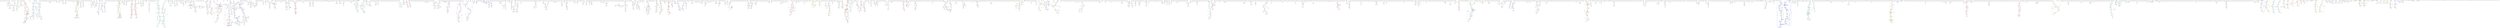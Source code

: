 digraph {
nodesep = 0.5;
node [shape = circle, label = "", height = 0.3];
"0" [style = "filled", fillcolor = "grey"];
"1" [style = "filled", fillcolor = "grey"];
"2" [style = "filled", fillcolor = "grey"];
"3" [style = "filled", fillcolor = "grey"];
"4" [style = "filled", fillcolor = "grey"];
"5" [style = "filled", fillcolor = "grey"];
"6" [style = "filled", fillcolor = "grey"];
"7" [style = "filled", fillcolor = "grey"];
"8" [style = "filled", fillcolor = "grey"];
"9" [style = "filled", fillcolor = "grey"];
"10" [style = "filled", fillcolor = "grey"];
"11" [style = "filled", fillcolor = "grey"];
"12" [style = "filled", fillcolor = "grey"];
"13" [style = "filled", fillcolor = "grey"];
"14" [style = "filled", fillcolor = "grey"];
"15" [style = "filled", fillcolor = "grey"];
"16" [style = "filled", fillcolor = "grey"];
"17" [style = "filled", fillcolor = "grey"];
"18" [style = "filled", fillcolor = "grey"];
"19" [style = "filled", fillcolor = "grey"];
"20" [style = "filled", fillcolor = "grey"];
"21" [style = "filled", fillcolor = "grey"];
"22" [style = "filled", fillcolor = "grey"];
"23" [style = "filled", fillcolor = "grey"];
"24" [style = "filled", fillcolor = "grey"];
"25" [style = "filled", fillcolor = "grey"];
"26" [style = "filled", fillcolor = "grey"];
"27" [style = "filled", fillcolor = "grey"];
"28" [style = "filled", fillcolor = "grey"];
"29" [style = "filled", fillcolor = "grey"];
"30" [style = "filled", fillcolor = "grey"];
"31" [style = "filled", fillcolor = "grey"];
"32" [style = "filled", fillcolor = "grey"];
"33" [style = "filled", fillcolor = "grey"];
"34" [style = "filled", fillcolor = "grey"];
"35" [style = "filled", fillcolor = "grey"];
"36" [style = "filled", fillcolor = "grey"];
"37" [style = "filled", fillcolor = "grey"];
"38" [style = "filled", fillcolor = "grey"];
"39" [style = "filled", fillcolor = "grey"];
"40" [style = "filled", fillcolor = "grey"];
"41" [style = "filled", fillcolor = "grey"];
"42" [style = "filled", fillcolor = "grey"];
"43" [style = "filled", fillcolor = "grey"];
"44" [style = "filled", fillcolor = "grey"];
"45" [style = "filled", fillcolor = "grey"];
"46" [style = "filled", fillcolor = "grey"];
"47" [style = "filled", fillcolor = "grey"];
"48" [style = "filled", fillcolor = "grey"];
"49" [style = "filled", fillcolor = "grey"];
"50" [style = "filled", fillcolor = "grey"];
"51" [style = "filled", fillcolor = "grey"];
"52" [style = "filled", fillcolor = "grey"];
"53" [style = "filled", fillcolor = "grey"];
"54" [style = "filled", fillcolor = "grey"];
"55" [style = "filled", fillcolor = "grey"];
"56" [style = "filled", fillcolor = "grey"];
"57" [style = "filled", fillcolor = "grey"];
"58" [style = "filled", fillcolor = "grey"];
"59" [style = "filled", fillcolor = "grey"];
"60" [style = "filled", fillcolor = "grey"];
"61" [style = "filled", fillcolor = "grey"];
"62" [style = "filled", fillcolor = "grey"];
"63" [style = "filled", fillcolor = "grey"];
"64" [style = "filled", fillcolor = "grey"];
"65" [style = "filled", fillcolor = "grey"];
"66" [style = "filled", fillcolor = "grey"];
"67" [style = "filled", fillcolor = "grey"];
"68" [style = "filled", fillcolor = "grey"];
"69" [style = "filled", fillcolor = "grey"];
"70" [style = "filled", fillcolor = "grey"];
"71" [style = "filled", fillcolor = "grey"];
"72" [style = "filled", fillcolor = "grey"];
"73" [style = "filled", fillcolor = "grey"];
"74" [style = "filled", fillcolor = "grey"];
"75" [style = "filled", fillcolor = "grey"];
"76" [style = "filled", fillcolor = "grey"];
"77" [style = "filled", fillcolor = "grey"];
"78" [style = "filled", fillcolor = "grey"];
"79" [style = "filled", fillcolor = "grey"];
"80" [style = "filled", fillcolor = "grey"];
"81" [style = "filled", fillcolor = "grey"];
"82" [style = "filled", fillcolor = "grey"];
"83" [style = "filled", fillcolor = "grey"];
"84" [style = "filled", fillcolor = "grey"];
"85" [style = "filled", fillcolor = "grey"];
"86" [style = "filled", fillcolor = "grey"];
"87" [style = "filled", fillcolor = "grey"];
"88" [style = "filled", fillcolor = "grey"];
"89" [style = "filled", fillcolor = "grey"];
"90" [style = "filled", fillcolor = "grey"];
"91" [style = "filled", fillcolor = "grey"];
"92" [style = "filled", fillcolor = "grey"];
"93" [style = "filled", fillcolor = "grey"];
"94" [style = "filled", fillcolor = "grey"];
"95" [style = "filled", fillcolor = "grey"];
"96" [style = "filled", fillcolor = "grey"];
"97" [style = "filled", fillcolor = "grey"];
"98" [style = "filled", fillcolor = "grey"];
"99" [style = "filled", fillcolor = "grey"];
"100" [style = "filled", fillcolor = "grey"];
"101" [style = "filled", fillcolor = "grey"];
"102" [style = "filled", fillcolor = "grey"];
"103" [style = "filled", fillcolor = "grey"];
"104" [style = "filled", fillcolor = "grey"];
"105" [style = "filled", fillcolor = "grey"];
"106" [style = "filled", fillcolor = "grey"];
"107" [style = "filled", fillcolor = "grey"];
"108" [style = "filled", fillcolor = "grey"];
"109" [style = "filled", fillcolor = "grey"];
"110" [style = "filled", fillcolor = "grey"];
"111" [style = "filled", fillcolor = "grey"];
"112" [style = "filled", fillcolor = "grey"];
"113" [style = "filled", fillcolor = "grey"];
"114" [style = "filled", fillcolor = "grey"];
"115" [style = "filled", fillcolor = "grey"];
"116" [style = "filled", fillcolor = "grey"];
"117" [style = "filled", fillcolor = "grey"];
"118" [style = "filled", fillcolor = "grey"];
"119" [style = "filled", fillcolor = "grey"];
"120" [style = "filled", fillcolor = "grey"];
"121" [style = "filled", fillcolor = "grey"];
"122" [style = "filled", fillcolor = "grey"];
"123" [style = "filled", fillcolor = "grey"];
"124" [style = "filled", fillcolor = "grey"];
"125" [style = "filled", fillcolor = "grey"];
"126" [style = "filled", fillcolor = "grey"];
"127" [style = "filled", fillcolor = "grey"];
"128" [style = "filled", fillcolor = "grey"];
"129" [style = "filled", fillcolor = "grey"];
"130" [style = "filled", fillcolor = "grey"];
"131" [style = "filled", fillcolor = "grey"];
"132" [style = "filled", fillcolor = "grey"];
"133" [style = "filled", fillcolor = "grey"];
"134" [style = "filled", fillcolor = "grey"];
"135" [style = "filled", fillcolor = "grey"];
"136" [style = "filled", fillcolor = "grey"];
"137" [style = "filled", fillcolor = "grey"];
"138" [style = "filled", fillcolor = "grey"];
"139" [style = "filled", fillcolor = "grey"];
"140" [style = "filled", fillcolor = "grey"];
"141" [style = "filled", fillcolor = "grey"];
"142" [style = "filled", fillcolor = "grey"];
"143" [style = "filled", fillcolor = "grey"];
"144" [style = "filled", fillcolor = "grey"];
"145" [style = "filled", fillcolor = "grey"];
"146" [style = "filled", fillcolor = "grey"];
"147" [style = "filled", fillcolor = "grey"];
"148" [style = "filled", fillcolor = "grey"];
"149" [style = "filled", fillcolor = "grey"];
"150" [style = "filled", fillcolor = "grey"];
"151" [style = "filled", fillcolor = "grey"];
"152" [style = "filled", fillcolor = "grey"];
"153" [style = "filled", fillcolor = "grey"];
"154" [style = "filled", fillcolor = "grey"];
"155" [style = "filled", fillcolor = "grey"];
"156" [style = "filled", fillcolor = "grey"];
"157" [style = "filled", fillcolor = "grey"];
"158" [style = "filled", fillcolor = "grey"];
"159" [style = "filled", fillcolor = "grey"];
"160" [style = "filled", fillcolor = "grey"];
"161" [style = "filled", fillcolor = "grey"];
"162" [style = "filled", fillcolor = "grey"];
"163" [style = "filled", fillcolor = "grey"];
"164" [style = "filled", fillcolor = "grey"];
"165" [style = "filled", fillcolor = "grey"];
"166" [style = "filled", fillcolor = "grey"];
"167" [style = "filled", fillcolor = "grey"];
"168" [style = "filled", fillcolor = "grey"];
"169" [style = "filled", fillcolor = "grey"];
"170" [style = "filled", fillcolor = "grey"];
"171" [style = "filled", fillcolor = "grey"];
"172" [style = "filled", fillcolor = "grey"];
"173" [style = "filled", fillcolor = "grey"];
"174" [style = "filled", fillcolor = "grey"];
"175" [style = "filled", fillcolor = "grey"];
"176" [style = "filled", fillcolor = "grey"];
"177" [style = "filled", fillcolor = "grey"];
"178" [style = "filled", fillcolor = "grey"];
"179" [style = "filled", fillcolor = "grey"];
"180" [style = "filled", fillcolor = "grey"];
"181" [style = "filled", fillcolor = "grey"];
"182" [style = "filled", fillcolor = "grey"];
"183" [style = "filled", fillcolor = "grey"];
"184" [style = "filled", fillcolor = "grey"];
"185" [style = "filled", fillcolor = "grey"];
"186" [style = "filled", fillcolor = "grey"];
"187" [style = "filled", fillcolor = "grey"];
"188" [style = "filled", fillcolor = "grey"];
"189" [style = "filled", fillcolor = "grey"];
"190" [style = "filled", fillcolor = "grey"];
"191" [style = "filled", fillcolor = "grey"];
"192" [style = "filled", fillcolor = "grey"];
"193" [style = "filled", fillcolor = "grey"];
"194" [style = "filled", fillcolor = "grey"];
"195" [style = "filled", fillcolor = "grey"];
"196" [style = "filled", fillcolor = "grey"];
"197" [style = "filled", fillcolor = "grey"];
"198" [style = "filled", fillcolor = "grey"];
"199" [style = "filled", fillcolor = "grey"];
"200" [style = "filled", fillcolor = "grey"];
"201" [style = "filled", fillcolor = "grey"];
"202" [style = "filled", fillcolor = "grey"];
"203" [style = "filled", fillcolor = "grey"];
"204" [style = "filled", fillcolor = "grey"];
"205" [style = "filled", fillcolor = "grey"];
"206" [style = "filled", fillcolor = "grey"];
"207" [style = "filled", fillcolor = "grey"];
"208" [style = "filled", fillcolor = "grey"];
"209" [style = "filled", fillcolor = "grey"];
"210" [style = "filled", fillcolor = "grey"];
"211" [style = "filled", fillcolor = "grey"];
"212" [style = "filled", fillcolor = "grey"];
"213" [style = "filled", fillcolor = "grey"];
"214" [style = "filled", fillcolor = "grey"];
"215" [style = "filled", fillcolor = "grey"];
"216" [style = "filled", fillcolor = "grey"];
"217" [style = "filled", fillcolor = "grey"];
"218" [style = "filled", fillcolor = "grey"];
"219" [style = "filled", fillcolor = "grey"];
"220" [style = "filled", fillcolor = "grey"];
"221" [style = "filled", fillcolor = "grey"];
"222" [style = "filled", fillcolor = "grey"];
"223" [style = "filled", fillcolor = "grey"];
"224" [style = "filled", fillcolor = "grey"];
"225" [style = "filled", fillcolor = "grey"];
"226" [style = "filled", fillcolor = "grey"];
"227" [style = "filled", fillcolor = "grey"];
"228" [style = "filled", fillcolor = "grey"];
"229" [style = "filled", fillcolor = "grey"];
"230" [style = "filled", fillcolor = "grey"];
"231" [style = "filled", fillcolor = "grey"];
"232" [style = "filled", fillcolor = "grey"];
"233" [style = "filled", fillcolor = "grey"];
"234" [style = "filled", fillcolor = "grey"];
"235" [style = "filled", fillcolor = "grey"];
"236" [style = "filled", fillcolor = "grey"];
"237" [style = "filled", fillcolor = "grey"];
"238" [style = "filled", fillcolor = "grey"];
"239" [style = "filled", fillcolor = "grey"];
"240" [style = "filled", fillcolor = "grey"];
"241" [style = "filled", fillcolor = "grey"];
"242" [style = "filled", fillcolor = "grey"];
"243" [style = "filled", fillcolor = "grey"];
"244" [style = "filled", fillcolor = "grey"];
"245" [style = "filled", fillcolor = "grey"];
"246" [style = "filled", fillcolor = "grey"];
"247" [style = "filled", fillcolor = "grey"];
"248" [style = "filled", fillcolor = "grey"];
"249" [style = "filled", fillcolor = "grey"];
"250" [style = "filled", fillcolor = "grey"];
"251" [style = "filled", fillcolor = "grey"];
"252" [style = "filled", fillcolor = "grey"];
"253" [style = "filled", fillcolor = "grey"];
"254" [style = "filled", fillcolor = "grey"];
"255" [style = "filled", fillcolor = "grey"];
"256" [style = "filled", fillcolor = "grey"];
"257" [style = "filled", fillcolor = "grey"];
"258" [style = "filled", fillcolor = "grey"];
"259" [style = "filled", fillcolor = "grey"];
"260" [style = "filled", fillcolor = "grey"];
"261" [style = "filled", fillcolor = "grey"];
"262" [style = "filled", fillcolor = "grey"];
"263" [style = "filled", fillcolor = "grey"];
"264" [style = "filled", fillcolor = "grey"];
"265" [style = "filled", fillcolor = "grey"];
"266" [style = "filled", fillcolor = "grey"];
"267" [style = "filled", fillcolor = "grey"];
"268" [style = "filled", fillcolor = "grey"];
"269" [style = "filled", fillcolor = "grey"];
"270" [style = "filled", fillcolor = "grey"];
"271" [style = "filled", fillcolor = "grey"];
"272" [style = "filled", fillcolor = "grey"];
"273" [style = "filled", fillcolor = "grey"];
"274" [style = "filled", fillcolor = "grey"];
"275" [style = "filled", fillcolor = "grey"];
"276" [style = "filled", fillcolor = "grey"];
"277" [style = "filled", fillcolor = "grey"];
"278" [style = "filled", fillcolor = "grey"];
"279" [style = "filled", fillcolor = "grey"];
"280" [style = "filled", fillcolor = "grey"];
"281" [style = "filled", fillcolor = "grey"];
"282" [style = "filled", fillcolor = "grey"];
"283" [style = "filled", fillcolor = "grey"];
"284" [style = "filled", fillcolor = "grey"];
"285" [style = "filled", fillcolor = "grey"];
"286" [style = "filled", fillcolor = "grey"];
"287" [style = "filled", fillcolor = "grey"];
"288" [style = "filled", fillcolor = "grey"];
"289" [style = "filled", fillcolor = "grey"];
"290" [style = "filled", fillcolor = "grey"];
"291" [style = "filled", fillcolor = "grey"];
"292" [style = "filled", fillcolor = "grey"];
"293" [style = "filled", fillcolor = "grey"];
"294" [style = "filled", fillcolor = "grey"];
"295" [style = "filled", fillcolor = "grey"];
"296" [style = "filled", fillcolor = "grey"];
"297" [style = "filled", fillcolor = "grey"];
"298" [style = "filled", fillcolor = "grey"];
"299" [style = "filled", fillcolor = "grey"];
"300" [style = "filled", fillcolor = "grey"];
"301" [style = "filled", fillcolor = "grey"];
"302" [style = "filled", fillcolor = "grey"];
"303" [style = "filled", fillcolor = "grey"];
"304" [style = "filled", fillcolor = "grey"];
"305" [style = "filled", fillcolor = "grey"];
"306" [style = "filled", fillcolor = "grey"];
"307" [style = "filled", fillcolor = "grey"];
"308" [style = "filled", fillcolor = "grey"];
"309" [style = "filled", fillcolor = "grey"];
"310" [style = "filled", fillcolor = "grey"];
"311" [style = "filled", fillcolor = "grey"];
"312" [style = "filled", fillcolor = "grey"];
"313" [style = "filled", fillcolor = "grey"];
"314" [style = "filled", fillcolor = "grey"];
"315" [style = "filled", fillcolor = "grey"];
"316" [style = "filled", fillcolor = "grey"];
"317" [style = "filled", fillcolor = "grey"];
"318" [style = "filled", fillcolor = "grey"];
"319" [style = "filled", fillcolor = "grey"];
"320" [style = "filled", fillcolor = "grey"];
"321" [style = "filled", fillcolor = "grey"];
"322" [style = "filled", fillcolor = "grey"];
"323" [style = "filled", fillcolor = "grey"];
"324" [style = "filled", fillcolor = "grey"];
"325" [style = "filled", fillcolor = "grey"];
"326" [style = "filled", fillcolor = "grey"];
"327" [style = "filled", fillcolor = "grey"];
"328" [style = "filled", fillcolor = "grey"];
"329" [style = "filled", fillcolor = "grey"];
"330" [style = "filled", fillcolor = "grey"];
"331" [style = "filled", fillcolor = "grey"];
"332" [style = "filled", fillcolor = "grey"];
"333" [style = "filled", fillcolor = "grey"];
"334" [style = "filled", fillcolor = "grey"];
"335" [style = "filled", fillcolor = "grey"];
"336" [style = "filled", fillcolor = "grey"];
"337" [style = "filled", fillcolor = "grey"];
"338" [style = "filled", fillcolor = "grey"];
"339" [style = "filled", fillcolor = "grey"];
"340" [style = "filled", fillcolor = "grey"];
"341" [style = "filled", fillcolor = "grey"];
"342" [style = "filled", fillcolor = "grey"];
"343" [style = "filled", fillcolor = "grey"];
"344" [style = "filled", fillcolor = "grey"];
"345" [style = "filled", fillcolor = "grey"];
"346" [style = "filled", fillcolor = "grey"];
"347" [style = "filled", fillcolor = "grey"];
"348" [style = "filled", fillcolor = "grey"];
"349" [style = "filled", fillcolor = "grey"];
"350" [style = "filled", fillcolor = "grey"];
"351" [style = "filled", fillcolor = "grey"];
"352" [style = "filled", fillcolor = "grey"];
"353" [style = "filled", fillcolor = "grey"];
"354" [style = "filled", fillcolor = "grey"];
"355" [style = "filled", fillcolor = "grey"];
"356" [style = "filled", fillcolor = "grey"];
"357" [style = "filled", fillcolor = "grey"];
"358" [style = "filled", fillcolor = "grey"];
"359" [style = "filled", fillcolor = "grey"];
"360" [style = "filled", fillcolor = "grey"];
"361" [style = "filled", fillcolor = "grey"];
"362" [style = "filled", fillcolor = "grey"];
"363" [style = "filled", fillcolor = "grey"];
"364" [style = "filled", fillcolor = "grey"];
"365" [style = "filled", fillcolor = "grey"];
"366" [style = "filled", fillcolor = "grey"];
"367" [style = "filled", fillcolor = "grey"];
"368" [style = "filled", fillcolor = "grey"];
"369" [style = "filled", fillcolor = "grey"];
"370" [style = "filled", fillcolor = "grey"];
"371" [style = "filled", fillcolor = "grey"];
"372" [style = "filled", fillcolor = "grey"];
"373" [style = "filled", fillcolor = "grey"];
"374" [style = "filled", fillcolor = "grey"];
"375" [style = "filled", fillcolor = "grey"];
"376" [style = "filled", fillcolor = "grey"];
"377" [style = "filled", fillcolor = "grey"];
"378" [style = "filled", fillcolor = "grey"];
"379" [style = "filled", fillcolor = "grey"];
"380" [style = "filled", fillcolor = "grey"];
"381" [style = "filled", fillcolor = "grey"];
"382" [style = "filled", fillcolor = "grey"];
"383" [style = "filled", fillcolor = "grey"];
"384" [style = "filled", fillcolor = "grey"];
"385" [style = "filled", fillcolor = "grey"];
"386" [style = "filled", fillcolor = "grey"];
"387" [style = "filled", fillcolor = "grey"];
"388" [style = "filled", fillcolor = "grey"];
"389" [style = "filled", fillcolor = "grey"];
"390" [style = "filled", fillcolor = "grey"];
"391" [style = "filled", fillcolor = "grey"];
"392" [style = "filled", fillcolor = "grey"];
"393" [style = "filled", fillcolor = "grey"];
"394" [style = "filled", fillcolor = "grey"];
"395" [style = "filled", fillcolor = "grey"];
"396" [style = "filled", fillcolor = "grey"];
"397" [style = "filled", fillcolor = "grey"];
"398" [style = "filled", fillcolor = "grey"];
"399" [style = "filled", fillcolor = "grey"];
"400" [style = "filled", fillcolor = "grey"];
"401" [style = "filled", fillcolor = "grey"];
"402" [style = "filled", fillcolor = "grey"];
"403" [style = "filled", fillcolor = "grey"];
"404" [style = "filled", fillcolor = "grey"];
"405" [style = "filled", fillcolor = "grey"];
"406" [style = "filled", fillcolor = "grey"];
"407" [style = "filled", fillcolor = "grey"];
"408" [style = "filled", fillcolor = "grey"];
"409" [style = "filled", fillcolor = "grey"];
"410" [style = "filled", fillcolor = "grey"];
"411" [style = "filled", fillcolor = "grey"];
"412" [style = "filled", fillcolor = "grey"];
"413" [style = "filled", fillcolor = "grey"];
"414" [style = "filled", fillcolor = "grey"];
"415" [style = "filled", fillcolor = "grey"];
"416" [style = "filled", fillcolor = "grey"];
"417" [style = "filled", fillcolor = "grey"];
"418" [style = "filled", fillcolor = "grey"];
"419" [style = "filled", fillcolor = "grey"];
"420" [style = "filled", fillcolor = "grey"];
"421" [style = "filled", fillcolor = "grey"];
"422" [style = "filled", fillcolor = "grey"];
"423" [style = "filled", fillcolor = "grey"];
"424" [style = "filled", fillcolor = "grey"];
"425" [style = "filled", fillcolor = "grey"];
"426" [style = "filled", fillcolor = "grey"];
"427" [style = "filled", fillcolor = "grey"];
"428" [style = "filled", fillcolor = "grey"];
"429" [style = "filled", fillcolor = "grey"];
"430" [style = "filled", fillcolor = "grey"];
"431" [style = "filled", fillcolor = "grey"];
"432" [style = "filled", fillcolor = "grey"];
"433" [style = "filled", fillcolor = "grey"];
"434" [style = "filled", fillcolor = "grey"];
"435" [style = "filled", fillcolor = "grey"];
"436" [style = "filled", fillcolor = "grey"];
"437" [style = "filled", fillcolor = "grey"];
"438" [style = "filled", fillcolor = "grey"];
"439" [style = "filled", fillcolor = "grey"];
"440" [style = "filled", fillcolor = "grey"];
"441" [style = "filled", fillcolor = "grey"];
"442" [style = "filled", fillcolor = "grey"];
"443" [style = "filled", fillcolor = "grey"];
"444" [style = "filled", fillcolor = "grey"];
"445" [style = "filled", fillcolor = "grey"];
"446" [style = "filled", fillcolor = "grey"];
"447" [style = "filled", fillcolor = "grey"];
"448" [style = "filled", fillcolor = "grey"];
"449" [style = "filled", fillcolor = "grey"];
"450" [style = "filled", fillcolor = "grey"];
"451" [style = "filled", fillcolor = "grey"];
"452" [style = "filled", fillcolor = "grey"];
"453" [style = "filled", fillcolor = "grey"];
"454" [style = "filled", fillcolor = "grey"];
"455" [style = "filled", fillcolor = "grey"];
"456" [style = "filled", fillcolor = "grey"];
"457" [style = "filled", fillcolor = "grey"];
"458" [style = "filled", fillcolor = "grey"];
"459" [style = "filled", fillcolor = "grey"];
"460" [style = "filled", fillcolor = "grey"];
"461" [style = "filled", fillcolor = "grey"];
"462" [style = "filled", fillcolor = "grey"];
"463" [style = "filled", fillcolor = "grey"];
"464" [style = "filled", fillcolor = "grey"];
"465" [style = "filled", fillcolor = "grey"];
"466" [style = "filled", fillcolor = "grey"];
"467" [style = "filled", fillcolor = "grey"];
"468" [style = "filled", fillcolor = "grey"];
"469" [style = "filled", fillcolor = "grey"];
"470" [style = "filled", fillcolor = "grey"];
"471" [style = "filled", fillcolor = "grey"];
"472" [style = "filled", fillcolor = "grey"];
"473" [style = "filled", fillcolor = "grey"];
"474" [style = "filled", fillcolor = "grey"];
"475" [style = "filled", fillcolor = "grey"];
"476" [style = "filled", fillcolor = "grey"];
"477" [style = "filled", fillcolor = "grey"];
"478" [style = "filled", fillcolor = "grey"];
"479" [style = "filled", fillcolor = "grey"];
"480" [style = "filled", fillcolor = "grey"];
"481" [style = "filled", fillcolor = "grey"];
"482" [style = "filled", fillcolor = "grey"];
"483" [style = "filled", fillcolor = "grey"];
"484" [style = "filled", fillcolor = "grey"];
"485" [style = "filled", fillcolor = "grey"];
"486" [style = "filled", fillcolor = "grey"];
"487" [style = "filled", fillcolor = "grey"];
"488" [style = "filled", fillcolor = "grey"];
"489" [style = "filled", fillcolor = "grey"];
"490" [style = "filled", fillcolor = "grey"];
"491" [style = "filled", fillcolor = "grey"];
"492" [style = "filled", fillcolor = "grey"];
"493" [style = "filled", fillcolor = "grey"];
"494" [style = "filled", fillcolor = "grey"];
"495" [style = "filled", fillcolor = "grey"];
"496" [style = "filled", fillcolor = "grey"];
"497" [style = "filled", fillcolor = "grey"];
"498" [style = "filled", fillcolor = "grey"];
"499" [style = "filled", fillcolor = "grey"];
"500" [style = "filled", fillcolor = "grey"];
"501" [style = "filled", fillcolor = "grey"];
"502" [style = "filled", fillcolor = "grey"];
"503" [style = "filled", fillcolor = "grey"];
"504" [style = "filled", fillcolor = "grey"];
"505" [style = "filled", fillcolor = "grey"];
"506" [style = "filled", fillcolor = "grey"];
"507" [style = "filled", fillcolor = "grey"];
"508" [style = "filled", fillcolor = "grey"];
"509" [style = "filled", fillcolor = "grey"];
"510" [style = "filled", fillcolor = "grey"];
"511" [style = "filled", fillcolor = "grey"];
"512" [style = "filled", fillcolor = "grey"];
"513" [style = "filled", fillcolor = "grey"];
"514" [style = "filled", fillcolor = "grey"];
"515" [style = "filled", fillcolor = "grey"];
"516" [style = "filled", fillcolor = "grey"];
"517" [style = "filled", fillcolor = "grey"];
"518" [style = "filled", fillcolor = "grey"];
"519" [style = "filled", fillcolor = "grey"];
"520" [style = "filled", fillcolor = "grey"];
"521" [style = "filled", fillcolor = "grey"];
"522" [style = "filled", fillcolor = "grey"];
"523" [style = "filled", fillcolor = "grey"];
"524" [style = "filled", fillcolor = "grey"];
"525" [style = "filled", fillcolor = "grey"];
"526" [style = "filled", fillcolor = "grey"];
"527" [style = "filled", fillcolor = "grey"];
"528" [style = "filled", fillcolor = "grey"];
"529" [style = "filled", fillcolor = "grey"];
"530" [style = "filled", fillcolor = "grey"];
"531" [style = "filled", fillcolor = "grey"];
"532" [style = "filled", fillcolor = "grey"];
"533" [style = "filled", fillcolor = "grey"];
"534" [style = "filled", fillcolor = "grey"];
"535" [style = "filled", fillcolor = "grey"];
"536" [style = "filled", fillcolor = "grey"];
"537" [style = "filled", fillcolor = "grey"];
"538" [style = "filled", fillcolor = "grey"];
"539" [style = "filled", fillcolor = "grey"];
"540" [style = "filled", fillcolor = "grey"];
"541" [style = "filled", fillcolor = "grey"];
"542" [style = "filled", fillcolor = "grey"];
"543" [style = "filled", fillcolor = "grey"];
"544" [style = "filled", fillcolor = "grey"];
"545" [style = "filled", fillcolor = "grey"];
"546" [style = "filled", fillcolor = "grey"];
"547" [style = "filled", fillcolor = "grey"];
"548" [style = "filled", fillcolor = "grey"];
"549" [style = "filled", fillcolor = "grey"];
"550" [style = "filled", fillcolor = "grey"];
"551" [style = "filled", fillcolor = "grey"];
"552" [style = "filled", fillcolor = "grey"];
"553" [style = "filled", fillcolor = "grey"];
"554" [style = "filled", fillcolor = "grey"];
"555" [style = "filled", fillcolor = "grey"];
"556" [style = "filled", fillcolor = "grey"];
"557" [style = "filled", fillcolor = "grey"];
"558" [style = "filled", fillcolor = "grey"];
"559" [style = "filled", fillcolor = "grey"];
"560" [style = "filled", fillcolor = "grey"];
"561" [style = "filled", fillcolor = "grey"];
"562" [style = "filled", fillcolor = "grey"];
"563" [style = "filled", fillcolor = "grey"];
"564" [style = "filled", fillcolor = "grey"];
"565" [style = "filled", fillcolor = "grey"];
"566" [style = "filled", fillcolor = "grey"];
"567" [style = "filled", fillcolor = "grey"];
"568" [style = "filled", fillcolor = "grey"];
"569" [style = "filled", fillcolor = "grey"];
"570" [style = "filled", fillcolor = "grey"];
"571" [style = "filled", fillcolor = "grey"];
"572" [style = "filled", fillcolor = "grey"];
"573" [style = "filled", fillcolor = "grey"];
"574" [style = "filled", fillcolor = "grey"];
"575" [style = "filled", fillcolor = "grey"];
"576" [style = "filled", fillcolor = "grey"];
"577" [style = "filled", fillcolor = "grey"];
"578" [style = "filled", fillcolor = "grey"];
"579" [style = "filled", fillcolor = "grey"];
"580" [style = "filled", fillcolor = "grey"];
"581" [style = "filled", fillcolor = "grey"];
"582" [style = "filled", fillcolor = "grey"];
"583" [style = "filled", fillcolor = "grey"];
"584" [style = "filled", fillcolor = "grey"];
"585" [style = "filled", fillcolor = "grey"];
"586" [style = "filled", fillcolor = "grey"];
"587" [style = "filled", fillcolor = "grey"];
"588" [style = "filled", fillcolor = "grey"];
"589" [style = "filled", fillcolor = "grey"];
"590" [style = "filled", fillcolor = "grey"];
"591" [style = "filled", fillcolor = "grey"];
"592" [style = "filled", fillcolor = "grey"];
"593" [style = "filled", fillcolor = "grey"];
"594" [style = "filled", fillcolor = "grey"];
"595" [style = "filled", fillcolor = "grey"];
"596" [style = "filled", fillcolor = "grey"];
"597" [style = "filled", fillcolor = "grey"];
"598" [style = "filled", fillcolor = "grey"];
"599" [style = "filled", fillcolor = "grey"];
"600" [style = "filled", fillcolor = "grey"];
"601" [style = "filled", fillcolor = "grey"];
"602" [style = "filled", fillcolor = "grey"];
"603" [style = "filled", fillcolor = "grey"];
"604" [style = "filled", fillcolor = "grey"];
"605" [style = "filled", fillcolor = "grey"];
"606" [style = "filled", fillcolor = "grey"];
"607" [style = "filled", fillcolor = "grey"];
"608" [style = "filled", fillcolor = "grey"];
"609" [style = "filled", fillcolor = "grey"];
"610" [style = "filled", fillcolor = "grey"];
"611" [style = "filled", fillcolor = "grey"];
"612" [style = "filled", fillcolor = "grey"];
"613" [style = "filled", fillcolor = "grey"];
"614" [style = "filled", fillcolor = "grey"];
"615" [style = "filled", fillcolor = "grey"];
"616" [style = "filled", fillcolor = "grey"];
"617" [style = "filled", fillcolor = "grey"];
"618" [style = "filled", fillcolor = "grey"];
"619" [style = "filled", fillcolor = "grey"];
"620" [style = "filled", fillcolor = "grey"];
"621" [style = "filled", fillcolor = "grey"];
"622" [style = "filled", fillcolor = "grey"];
"623" [style = "filled", fillcolor = "grey"];
"624" [style = "filled", fillcolor = "grey"];
"625" [style = "filled", fillcolor = "grey"];
"626" [style = "filled", fillcolor = "grey"];
"627" [style = "filled", fillcolor = "grey"];
"628" [style = "filled", fillcolor = "grey"];
"629" [style = "filled", fillcolor = "grey"];
"630" [style = "filled", fillcolor = "grey"];
"631" [style = "filled", fillcolor = "grey"];
"632" [style = "filled", fillcolor = "grey"];
"633" [style = "filled", fillcolor = "grey"];
"634" [style = "filled", fillcolor = "grey"];
"635" [style = "filled", fillcolor = "grey"];
"636" [style = "filled", fillcolor = "grey"];
"637" [style = "filled", fillcolor = "grey"];
"638" [style = "filled", fillcolor = "grey"];
"639" [style = "filled", fillcolor = "grey"];
"640" [style = "filled", fillcolor = "grey"];
"641" [style = "filled", fillcolor = "grey"];
"642" [style = "filled", fillcolor = "grey"];
"643" [style = "filled", fillcolor = "grey"];
"644" [style = "filled", fillcolor = "grey"];
"645" [style = "filled", fillcolor = "grey"];
"646" [style = "filled", fillcolor = "grey"];
"647" [style = "filled", fillcolor = "grey"];
"648" [style = "filled", fillcolor = "grey"];
"649" [style = "filled", fillcolor = "grey"];
"650" [style = "filled", fillcolor = "grey"];
"651" [style = "filled", fillcolor = "grey"];
"652" [style = "filled", fillcolor = "grey"];
"653" [style = "filled", fillcolor = "grey"];
"654" [style = "filled", fillcolor = "grey"];
"655" [style = "filled", fillcolor = "grey"];
"656" [style = "filled", fillcolor = "grey"];
"657" [style = "filled", fillcolor = "grey"];
"658" [style = "filled", fillcolor = "grey"];
"659" [style = "filled", fillcolor = "grey"];
"660" [style = "filled", fillcolor = "grey"];
"661" [style = "filled", fillcolor = "grey"];
"662" [style = "filled", fillcolor = "grey"];
"663" [style = "filled", fillcolor = "grey"];
"664" [style = "filled", fillcolor = "grey"];
"665" [style = "filled", fillcolor = "grey"];
"666" [style = "filled", fillcolor = "grey"];
"667" [style = "filled", fillcolor = "grey"];
"668" [style = "filled", fillcolor = "grey"];
"669" [style = "filled", fillcolor = "grey"];
"670" [style = "filled", fillcolor = "grey"];
"671" [style = "filled", fillcolor = "grey"];
"672" [style = "filled", fillcolor = "grey"];
"673" [style = "filled", fillcolor = "grey"];
"674" [style = "filled", fillcolor = "grey"];
"675" [style = "filled", fillcolor = "grey"];
"676" [style = "filled", fillcolor = "grey"];
"677" [style = "filled", fillcolor = "grey"];
"678" [style = "filled", fillcolor = "grey"];
"679" [style = "filled", fillcolor = "grey"];
"680" [style = "filled", fillcolor = "grey"];
"681" [style = "filled", fillcolor = "grey"];
"682" [style = "filled", fillcolor = "grey"];
"683" [style = "filled", fillcolor = "grey"];
"684" [style = "filled", fillcolor = "grey"];
"685" [style = "filled", fillcolor = "grey"];
"686" [style = "filled", fillcolor = "grey"];
"687" [style = "filled", fillcolor = "grey"];
"688" [style = "filled", fillcolor = "grey"];
"689" [style = "filled", fillcolor = "grey"];
"690" [style = "filled", fillcolor = "grey"];
"691" [style = "filled", fillcolor = "grey"];
"692" [style = "filled", fillcolor = "grey"];
"693" [style = "filled", fillcolor = "grey"];
"694" [style = "filled", fillcolor = "grey"];
"695" [style = "filled", fillcolor = "grey"];
"696" [style = "filled", fillcolor = "grey"];
"697" [style = "filled", fillcolor = "grey"];
"698" [style = "filled", fillcolor = "grey"];
"699" [style = "filled", fillcolor = "grey"];
"700" [style = "filled", fillcolor = "grey"];
"701" [style = "filled", fillcolor = "grey"];
"702" [style = "filled", fillcolor = "grey"];
"703" [style = "filled", fillcolor = "grey"];
"704" [style = "filled", fillcolor = "grey"];
"705" [style = "filled", fillcolor = "grey"];
"706" [style = "filled", fillcolor = "grey"];
"707" [style = "filled", fillcolor = "grey"];
"708" [style = "filled", fillcolor = "grey"];
"709" [style = "filled", fillcolor = "grey"];
"710" [style = "filled", fillcolor = "grey"];
"711" [style = "filled", fillcolor = "grey"];
"712" [style = "filled", fillcolor = "grey"];
"713" [style = "filled", fillcolor = "grey"];
"714" [style = "filled", fillcolor = "grey"];
"715" [style = "filled", fillcolor = "grey"];
"716" [style = "filled", fillcolor = "grey"];
"717" [style = "filled", fillcolor = "grey"];
"718" [style = "filled", fillcolor = "grey"];
"719" [style = "filled", fillcolor = "grey"];
"720" [style = "filled", fillcolor = "grey"];
"721" [style = "filled", fillcolor = "grey"];
"722" [style = "filled", fillcolor = "grey"];
"723" [style = "filled", fillcolor = "grey"];
"724" [style = "filled", fillcolor = "grey"];
"725" [style = "filled", fillcolor = "grey"];
"726" [style = "filled", fillcolor = "grey"];
"727" [style = "filled", fillcolor = "grey"];
"728" [style = "filled", fillcolor = "grey"];
"729" [style = "filled", fillcolor = "grey"];
"730" [style = "filled", fillcolor = "grey"];
"731" [style = "filled", fillcolor = "grey"];
"732" [style = "filled", fillcolor = "grey"];
"733" [style = "filled", fillcolor = "grey"];
"734" [style = "filled", fillcolor = "grey"];
"735" [style = "filled", fillcolor = "grey"];
"736" [style = "filled", fillcolor = "grey"];
"737" [style = "filled", fillcolor = "grey"];
"738" [style = "filled", fillcolor = "grey"];
"739" [style = "filled", fillcolor = "grey"];
"740" [style = "filled", fillcolor = "grey"];
"741" [style = "filled", fillcolor = "grey"];
"742" [style = "filled", fillcolor = "grey"];
"743" [style = "filled", fillcolor = "grey"];
"744" [style = "filled", fillcolor = "grey"];
"745" [style = "filled", fillcolor = "grey"];
"746" [style = "filled", fillcolor = "grey"];
"747" [style = "filled", fillcolor = "grey"];
"748" [style = "filled", fillcolor = "grey"];
"749" [style = "filled", fillcolor = "grey"];
"750" [style = "filled", fillcolor = "grey"];
"751" [style = "filled", fillcolor = "grey"];
"752" [style = "filled", fillcolor = "grey"];
"753" [style = "filled", fillcolor = "grey"];
"754" [style = "filled", fillcolor = "grey"];
"755" [style = "filled", fillcolor = "grey"];
"756" [style = "filled", fillcolor = "grey"];
"757" [style = "filled", fillcolor = "grey"];
"758" [style = "filled", fillcolor = "grey"];
"759" [style = "filled", fillcolor = "grey"];
"760" [style = "filled", fillcolor = "grey"];
"761" [style = "filled", fillcolor = "grey"];
"762" [style = "filled", fillcolor = "grey"];
"763" [style = "filled", fillcolor = "grey"];
"764" [style = "filled", fillcolor = "grey"];
"765" [style = "filled", fillcolor = "grey"];
"766" [style = "filled", fillcolor = "grey"];
"767" [style = "filled", fillcolor = "grey"];
"768" [style = "filled", fillcolor = "grey"];
"769" [style = "filled", fillcolor = "grey"];
"770" [style = "filled", fillcolor = "grey"];
"771" [style = "filled", fillcolor = "grey"];
"772" [style = "filled", fillcolor = "grey"];
"773" [style = "filled", fillcolor = "grey"];
"774" [style = "filled", fillcolor = "grey"];
"775" [style = "filled", fillcolor = "grey"];
"776" [style = "filled", fillcolor = "grey"];
"777" [style = "filled", fillcolor = "grey"];
"778" [style = "filled", fillcolor = "grey"];
"779" [style = "filled", fillcolor = "grey"];
"780" [style = "filled", fillcolor = "grey"];
"781" [style = "filled", fillcolor = "grey"];
"782" [style = "filled", fillcolor = "grey"];
"783" [style = "filled", fillcolor = "grey"];
"784" [style = "filled", fillcolor = "grey"];
"785" [style = "filled", fillcolor = "grey"];
"786" [style = "filled", fillcolor = "grey"];
"787" [style = "filled", fillcolor = "grey"];
"788" [style = "filled", fillcolor = "grey"];
"789" [style = "filled", fillcolor = "grey"];
"790" [style = "filled", fillcolor = "grey"];
"791" [style = "filled", fillcolor = "grey"];
"792" [style = "filled", fillcolor = "grey"];
"793" [style = "filled", fillcolor = "grey"];
"794" [style = "filled", fillcolor = "grey"];
"795" [style = "filled", fillcolor = "grey"];
"796" [style = "filled", fillcolor = "grey"];
"797" [style = "filled", fillcolor = "grey"];
"798" [style = "filled", fillcolor = "grey"];
"799" [style = "filled", fillcolor = "grey"];
"800" [style = "filled", fillcolor = "grey"];
"801" [style = "filled", fillcolor = "grey"];
"802" [style = "filled", fillcolor = "grey"];
"803" [style = "filled", fillcolor = "grey"];
"804" [style = "filled", fillcolor = "grey"];
"805" [style = "filled", fillcolor = "grey"];
"806" [style = "filled", fillcolor = "grey"];
"807" [style = "filled", fillcolor = "grey"];
"808" [style = "filled", fillcolor = "grey"];
"809" [style = "filled", fillcolor = "grey"];
"810" [style = "filled", fillcolor = "grey"];
"811" [style = "filled", fillcolor = "grey"];
"812" [style = "filled", fillcolor = "grey"];
"813" [style = "filled", fillcolor = "grey"];
"814" [style = "filled", fillcolor = "grey"];
"815" [style = "filled", fillcolor = "grey"];
"816" [style = "filled", fillcolor = "grey"];
"817" [style = "filled", fillcolor = "grey"];
"818" [style = "filled", fillcolor = "grey"];
"819" [style = "filled", fillcolor = "grey"];
"820" [style = "filled", fillcolor = "grey"];
"821" [style = "filled", fillcolor = "grey"];
"822" [style = "filled", fillcolor = "grey"];
"823" [style = "filled", fillcolor = "grey"];
"824" [style = "filled", fillcolor = "grey"];
"825" [style = "filled", fillcolor = "grey"];
"826" [style = "filled", fillcolor = "grey"];
"827" [style = "filled", fillcolor = "grey"];
"828" [style = "filled", fillcolor = "grey"];
"829" [style = "filled", fillcolor = "grey"];
"830" [style = "filled", fillcolor = "grey"];
"831" [style = "filled", fillcolor = "grey"];
"832" [style = "filled", fillcolor = "grey"];
"833" [style = "filled", fillcolor = "grey"];
"834" [style = "filled", fillcolor = "grey"];
"835" [style = "filled", fillcolor = "grey"];
"836" [style = "filled", fillcolor = "grey"];
"837" [style = "filled", fillcolor = "grey"];
"838" [style = "filled", fillcolor = "grey"];
"839" [style = "filled", fillcolor = "grey"];
"840" [style = "filled", fillcolor = "grey"];
"841" [style = "filled", fillcolor = "grey"];
"842" [style = "filled", fillcolor = "grey"];
"843" [style = "filled", fillcolor = "grey"];
"844" [style = "filled", fillcolor = "grey"];
"845" [style = "filled", fillcolor = "grey"];
"846" [style = "filled", fillcolor = "grey"];
"847" [style = "filled", fillcolor = "grey"];
"848" [style = "filled", fillcolor = "grey"];
"849" [style = "filled", fillcolor = "grey"];
"850" [style = "filled", fillcolor = "grey"];
"851" [style = "filled", fillcolor = "grey"];
"852" [style = "filled", fillcolor = "grey"];
"853" [style = "filled", fillcolor = "grey"];
"854" [style = "filled", fillcolor = "grey"];
"855" [style = "filled", fillcolor = "grey"];
"856" [style = "filled", fillcolor = "grey"];
"857" [style = "filled", fillcolor = "grey"];
"858" [style = "filled", fillcolor = "grey"];
"859" [style = "filled", fillcolor = "grey"];
"860" [style = "filled", fillcolor = "grey"];
"861" [style = "filled", fillcolor = "grey"];
"862" [style = "filled", fillcolor = "grey"];
"863" [style = "filled", fillcolor = "grey"];
"864" [style = "filled", fillcolor = "grey"];
"865" [style = "filled", fillcolor = "grey"];
"866" [style = "filled", fillcolor = "grey"];
"867" [style = "filled", fillcolor = "grey"];
"868" [style = "filled", fillcolor = "grey"];
"869" [style = "filled", fillcolor = "grey"];
"870" [style = "filled", fillcolor = "grey"];
"871" [style = "filled", fillcolor = "grey"];
"872" [style = "filled", fillcolor = "grey"];
"873" [style = "filled", fillcolor = "grey"];
"874" [style = "filled", fillcolor = "grey"];
"875" [style = "filled", fillcolor = "grey"];
"876" [style = "filled", fillcolor = "grey"];
"877" [style = "filled", fillcolor = "grey"];
"878" [style = "filled", fillcolor = "grey"];
"879" [style = "filled", fillcolor = "grey"];
"880" [style = "filled", fillcolor = "grey"];
"881" [style = "filled", fillcolor = "grey"];
"882" [style = "filled", fillcolor = "grey"];
"883" [style = "filled", fillcolor = "grey"];
"884" [style = "filled", fillcolor = "grey"];
"885" [style = "filled", fillcolor = "grey"];
"886" [style = "filled", fillcolor = "grey"];
"887" [style = "filled", fillcolor = "grey"];
"888" [style = "filled", fillcolor = "grey"];
"889" [style = "filled", fillcolor = "grey"];
"890" [style = "filled", fillcolor = "grey"];
"891" [style = "filled", fillcolor = "grey"];
"892" [style = "filled", fillcolor = "grey"];
"893" [style = "filled", fillcolor = "grey"];
"894" [style = "filled", fillcolor = "grey"];
"895" [style = "filled", fillcolor = "grey"];
"896" [style = "filled", fillcolor = "grey"];
"897" [style = "filled", fillcolor = "grey"];
"898" [style = "filled", fillcolor = "grey"];
"899" [style = "filled", fillcolor = "grey"];
"900" [style = "filled", fillcolor = "grey"];
"901" [style = "filled", fillcolor = "grey"];
"902" [style = "filled", fillcolor = "grey"];
"903" [style = "filled", fillcolor = "grey"];
"904" [style = "filled", fillcolor = "grey"];
"905" [style = "filled", fillcolor = "grey"];
"906" [style = "filled", fillcolor = "grey"];
"907" [style = "filled", fillcolor = "grey"];
"908" [style = "filled", fillcolor = "grey"];
"909" [style = "filled", fillcolor = "grey"];
"910" [style = "filled", fillcolor = "grey"];
"911" [style = "filled", fillcolor = "grey"];
"912" [style = "filled", fillcolor = "grey"];
"913" [style = "filled", fillcolor = "grey"];
"914" [style = "filled", fillcolor = "grey"];
"915" [style = "filled", fillcolor = "grey"];
"916" [style = "filled", fillcolor = "grey"];
"917" [style = "filled", fillcolor = "grey"];
"918" [style = "filled", fillcolor = "grey"];
"919" [style = "filled", fillcolor = "grey"];
"920" [style = "filled", fillcolor = "grey"];
"921" [style = "filled", fillcolor = "grey"];
"922" [style = "filled", fillcolor = "grey"];
"923" [style = "filled", fillcolor = "grey"];
"924" [style = "filled", fillcolor = "grey"];
"925" [style = "filled", fillcolor = "grey"];
"926" [style = "filled", fillcolor = "grey"];
"927" [style = "filled", fillcolor = "grey"];
"928" [style = "filled", fillcolor = "grey"];
"929" [style = "filled", fillcolor = "grey"];
"930" [style = "filled", fillcolor = "grey"];
"931" [style = "filled", fillcolor = "grey"];
"932" [style = "filled", fillcolor = "grey"];
"933" [style = "filled", fillcolor = "grey"];
"934" [style = "filled", fillcolor = "grey"];
"935" [style = "filled", fillcolor = "grey"];
"936" [style = "filled", fillcolor = "grey"];
"937" [style = "filled", fillcolor = "grey"];
"938" [style = "filled", fillcolor = "grey"];
"939" [style = "filled", fillcolor = "grey"];
"940" [style = "filled", fillcolor = "grey"];
"941" [style = "filled", fillcolor = "grey"];
"942" [style = "filled", fillcolor = "grey"];
"943" [style = "filled", fillcolor = "grey"];
"944" [style = "filled", fillcolor = "grey"];
"945" [style = "filled", fillcolor = "grey"];
"946" [style = "filled", fillcolor = "grey"];
"947" [style = "filled", fillcolor = "grey"];
"948" [style = "filled", fillcolor = "grey"];
"949" [style = "filled", fillcolor = "grey"];
"950" [style = "filled", fillcolor = "grey"];
"951" [style = "filled", fillcolor = "grey"];
"952" [style = "filled", fillcolor = "grey"];
"953" [style = "filled", fillcolor = "grey"];
"954" [style = "filled", fillcolor = "grey"];
"955" [style = "filled", fillcolor = "grey"];
"956" [style = "filled", fillcolor = "grey"];
"957" [style = "filled", fillcolor = "grey"];
"958" [style = "filled", fillcolor = "grey"];
"959" [style = "filled", fillcolor = "grey"];
"960" [style = "filled", fillcolor = "grey"];
"961" [style = "filled", fillcolor = "grey"];
"962" [style = "filled", fillcolor = "grey"];
"963" [style = "filled", fillcolor = "grey"];
"964" [style = "filled", fillcolor = "grey"];
"965" [style = "filled", fillcolor = "grey"];
"966" [style = "filled", fillcolor = "grey"];
"967" [style = "filled", fillcolor = "grey"];
"968" [style = "filled", fillcolor = "grey"];
"969" [style = "filled", fillcolor = "grey"];
"970" [style = "filled", fillcolor = "grey"];
"971" [style = "filled", fillcolor = "grey"];
"972" [style = "filled", fillcolor = "grey"];
"973" [style = "filled", fillcolor = "grey"];
"974" [style = "filled", fillcolor = "grey"];
"975" [style = "filled", fillcolor = "grey"];
"976" [style = "filled", fillcolor = "grey"];
"977" [style = "filled", fillcolor = "grey"];
"978" [style = "filled", fillcolor = "grey"];
"979" [style = "filled", fillcolor = "grey"];
"980" [style = "filled", fillcolor = "grey"];
"981" [style = "filled", fillcolor = "grey"];
"982" [style = "filled", fillcolor = "grey"];
"983" [style = "filled", fillcolor = "grey"];
"984" [style = "filled", fillcolor = "grey"];
"985" [style = "filled", fillcolor = "grey"];
"986" [style = "filled", fillcolor = "grey"];
"987" [style = "filled", fillcolor = "grey"];
"988" [style = "filled", fillcolor = "grey"];
"989" [style = "filled", fillcolor = "grey"];
"990" [style = "filled", fillcolor = "grey"];
"991" [style = "filled", fillcolor = "grey"];
"992" [style = "filled", fillcolor = "grey"];
"993" [style = "filled", fillcolor = "grey"];
"994" [style = "filled", fillcolor = "grey"];
"995" [style = "filled", fillcolor = "grey"];
"996" [style = "filled", fillcolor = "grey"];
"997" [style = "filled", fillcolor = "grey"];
"998" [style = "filled", fillcolor = "grey"];
"999" [style = "filled", fillcolor = "grey"];
"1000" [style = "filled", fillcolor = "grey"];
"1001" [style = "filled", fillcolor = "grey"];
"1002" [style = "filled", fillcolor = "grey"];
"1003" [style = "filled", fillcolor = "grey"];
"1004" [style = "filled", fillcolor = "grey"];
"1005" [style = "filled", fillcolor = "grey"];
"1006" [style = "filled", fillcolor = "grey"];
"1007" [style = "filled", fillcolor = "grey"];
"1008" [style = "filled", fillcolor = "grey"];
"1009" [style = "filled", fillcolor = "grey"];
"1010" [style = "filled", fillcolor = "grey"];
"1011" [style = "filled", fillcolor = "grey"];
"1012" [style = "filled", fillcolor = "grey"];
"1013" [style = "filled", fillcolor = "grey"];
"1014" [style = "filled", fillcolor = "grey"];
"1015" [style = "filled", fillcolor = "grey"];
"1016" [style = "filled", fillcolor = "grey"];
"1017" [style = "filled", fillcolor = "grey"];
"1018" [style = "filled", fillcolor = "grey"];
"1019" [style = "filled", fillcolor = "grey"];
"1020" [style = "filled", fillcolor = "grey"];
"1021" [style = "filled", fillcolor = "grey"];
"1022" [style = "filled", fillcolor = "grey"];
"1023" [style = "filled", fillcolor = "grey"];
"1024" [style = "filled", fillcolor = "grey"];
"1025" [style = "filled", fillcolor = "grey"];
"1026" [style = "filled", fillcolor = "grey"];
"1027" [style = "filled", fillcolor = "grey"];
"1028" [style = "filled", fillcolor = "grey"];
"1029" [style = "filled", fillcolor = "grey"];
"1030" [style = "filled", fillcolor = "grey"];
"1031" [style = "filled", fillcolor = "grey"];
"1032" [style = "filled", fillcolor = "grey"];
"1033" [style = "filled", fillcolor = "grey"];
"1034" [style = "filled", fillcolor = "grey"];
"1035" [style = "filled", fillcolor = "grey"];
"1036" [style = "filled", fillcolor = "grey"];
"1037" [style = "filled", fillcolor = "grey"];
"1038" [style = "filled", fillcolor = "grey"];
"1039" [style = "filled", fillcolor = "grey"];
"1040" [style = "filled", fillcolor = "grey"];
"1041" [style = "filled", fillcolor = "grey"];
"1042" [style = "filled", fillcolor = "grey"];
"1043" [style = "filled", fillcolor = "grey"];
"1044" [style = "filled", fillcolor = "grey"];
"1045" [style = "filled", fillcolor = "grey"];
"1046" [style = "filled", fillcolor = "grey"];
"1047" [style = "filled", fillcolor = "grey"];
"1048" [style = "filled", fillcolor = "grey"];
"1049" [style = "filled", fillcolor = "grey"];
"1050" [style = "filled", fillcolor = "grey"];
"1051" [style = "filled", fillcolor = "grey"];
"1052" [style = "filled", fillcolor = "grey"];
"1053" [style = "filled", fillcolor = "grey"];
"1054" [style = "filled", fillcolor = "grey"];
"1055" [style = "filled", fillcolor = "grey"];
"1056" [style = "filled", fillcolor = "grey"];
"1057" [style = "filled", fillcolor = "grey"];
"1058" [style = "filled", fillcolor = "grey"];
"1059" [style = "filled", fillcolor = "grey"];
"1060" [style = "filled", fillcolor = "grey"];
"1061" [style = "filled", fillcolor = "grey"];
"1062" [style = "filled", fillcolor = "grey"];
"1063" [style = "filled", fillcolor = "grey"];
"1064" [style = "filled", fillcolor = "grey"];
"1065" [style = "filled", fillcolor = "grey"];
"1066" [style = "filled", fillcolor = "grey"];
"1067" [style = "filled", fillcolor = "grey"];
"1068" [style = "filled", fillcolor = "grey"];
"1069" [style = "filled", fillcolor = "grey"];
"1070" [style = "filled", fillcolor = "grey"];
"1071" [style = "filled", fillcolor = "grey"];
"1072" [style = "filled", fillcolor = "grey"];
"1073" [style = "filled", fillcolor = "grey"];
"1074" [style = "filled", fillcolor = "grey"];
"1075" [style = "filled", fillcolor = "grey"];
"1076" [style = "filled", fillcolor = "grey"];
"1077" [style = "filled", fillcolor = "grey"];
"1078" [style = "filled", fillcolor = "grey"];
"1079" [style = "filled", fillcolor = "grey"];
"1080" [style = "filled", fillcolor = "grey"];
"1081" [style = "filled", fillcolor = "grey"];
"1082" [style = "filled", fillcolor = "grey"];
"1083" [style = "filled", fillcolor = "grey"];
"1084" [style = "filled", fillcolor = "grey"];
"1085" [style = "filled", fillcolor = "grey"];
"1086" [style = "filled", fillcolor = "grey"];
"1087" [style = "filled", fillcolor = "grey"];
"1088" [style = "filled", fillcolor = "grey"];
"1089" [style = "filled", fillcolor = "grey"];
"1090" [style = "filled", fillcolor = "grey"];
"1091" [style = "filled", fillcolor = "grey"];
"1092" [style = "filled", fillcolor = "grey"];
"1093" [style = "filled", fillcolor = "grey"];
"1094" [style = "filled", fillcolor = "grey"];
"1095" [style = "filled", fillcolor = "grey"];
"1096" [style = "filled", fillcolor = "grey"];
"1097" [style = "filled", fillcolor = "grey"];
"1098" [style = "filled", fillcolor = "grey"];
"1099" [style = "filled", fillcolor = "grey"];
"1100" [style = "filled", fillcolor = "grey"];
"1101" [style = "filled", fillcolor = "grey"];
"1102" [style = "filled", fillcolor = "grey"];
"1103" [style = "filled", fillcolor = "grey"];
"1104" [style = "filled", fillcolor = "grey"];
"1105" [style = "filled", fillcolor = "grey"];
"1106" [style = "filled", fillcolor = "grey"];
"1107" [style = "filled", fillcolor = "grey"];
"1108" [style = "filled", fillcolor = "grey"];
"1109" [style = "filled", fillcolor = "grey"];
"1110" [style = "filled", fillcolor = "grey"];
"1111" [style = "filled", fillcolor = "grey"];
"1112" [style = "filled", fillcolor = "grey"];
"1113" [style = "filled", fillcolor = "grey"];
"1114" [style = "filled", fillcolor = "grey"];
"1115" [style = "filled", fillcolor = "grey"];
"1116" [style = "filled", fillcolor = "grey"];
"1117" [style = "filled", fillcolor = "grey"];
"1118" [style = "filled", fillcolor = "grey"];
"1119" [style = "filled", fillcolor = "grey"];
"1120" [style = "filled", fillcolor = "grey"];
"1121" [style = "filled", fillcolor = "grey"];
"1122" [style = "filled", fillcolor = "grey"];
"1123" [style = "filled", fillcolor = "grey"];
"1124" [style = "filled", fillcolor = "grey"];
"1125" [style = "filled", fillcolor = "grey"];
"1126" [style = "filled", fillcolor = "grey"];
"1127" [style = "filled", fillcolor = "grey"];
"1128" [style = "filled", fillcolor = "grey"];
"1129" [style = "filled", fillcolor = "grey"];
"1130" [style = "filled", fillcolor = "grey"];
"1131" [style = "filled", fillcolor = "grey"];
"1132" [style = "filled", fillcolor = "grey"];
"1133" [style = "filled", fillcolor = "grey"];
"1134" [style = "filled", fillcolor = "grey"];
"1135" [style = "filled", fillcolor = "grey"];
"1136" [style = "filled", fillcolor = "grey"];
"1137" [style = "filled", fillcolor = "grey"];
"1138" [style = "filled", fillcolor = "grey"];
"1139" [style = "filled", fillcolor = "grey"];
"1140" [style = "filled", fillcolor = "grey"];
"1141" [style = "filled", fillcolor = "grey"];
"1142" [style = "filled", fillcolor = "grey"];
"1143" [style = "filled", fillcolor = "grey"];
"1144" [style = "filled", fillcolor = "grey"];
"1145" [style = "filled", fillcolor = "grey"];
"1146" [style = "filled", fillcolor = "grey"];
"1147" [style = "filled", fillcolor = "grey"];
"1148" [style = "filled", fillcolor = "grey"];
"1149" [style = "filled", fillcolor = "grey"];
"1150" [style = "filled", fillcolor = "grey"];
"1151" [style = "filled", fillcolor = "grey"];
"1152" [style = "filled", fillcolor = "grey"];
"1153" [style = "filled", fillcolor = "grey"];
"1154" [style = "filled", fillcolor = "grey"];
"1155" [style = "filled", fillcolor = "grey"];
"1156" [style = "filled", fillcolor = "grey"];
"1157" [style = "filled", fillcolor = "grey"];
"1158" [style = "filled", fillcolor = "grey"];
"1159" [style = "filled", fillcolor = "grey"];
"1160" [style = "filled", fillcolor = "grey"];
"1161" [style = "filled", fillcolor = "grey"];
"1162" [style = "filled", fillcolor = "grey"];
"1163" [style = "filled", fillcolor = "grey"];
"1164" [style = "filled", fillcolor = "grey"];
"1165" [style = "filled", fillcolor = "grey"];
"1166" [style = "filled", fillcolor = "grey"];
"1167" [style = "filled", fillcolor = "grey"];
"1168" [style = "filled", fillcolor = "grey"];
"1169" [style = "filled", fillcolor = "grey"];
"1170" [style = "filled", fillcolor = "grey"];
"1171" [style = "filled", fillcolor = "grey"];
"1172" [style = "filled", fillcolor = "grey"];
"1173" [style = "filled", fillcolor = "grey"];
"1174" [style = "filled", fillcolor = "grey"];
"1175" [style = "filled", fillcolor = "grey"];
"1176" [style = "filled", fillcolor = "grey"];
"1177" [style = "filled", fillcolor = "grey"];
"1178" [style = "filled", fillcolor = "grey"];
"1179" [style = "filled", fillcolor = "grey"];
"1180" [style = "filled", fillcolor = "grey"];
"1181" [style = "filled", fillcolor = "grey"];
"1182" [style = "filled", fillcolor = "grey"];
"1183" [style = "filled", fillcolor = "grey"];
"1184" [style = "filled", fillcolor = "grey"];
"1185" [style = "filled", fillcolor = "grey"];
"1186" [style = "filled", fillcolor = "grey"];
"1187" [style = "filled", fillcolor = "grey"];
"1188" [style = "filled", fillcolor = "grey"];
"1189" [style = "filled", fillcolor = "grey"];
"1190" [style = "filled", fillcolor = "grey"];
"1191" [style = "filled", fillcolor = "grey"];
"1192" [style = "filled", fillcolor = "grey"];
"1193" [style = "filled", fillcolor = "grey"];
"1194" [style = "filled", fillcolor = "grey"];
"1195" [style = "filled", fillcolor = "grey"];
"1196" [style = "filled", fillcolor = "grey"];
"1197" [style = "filled", fillcolor = "grey"];
"1198" [style = "filled", fillcolor = "grey"];
"1199" [style = "filled", fillcolor = "grey"];
"1200" [style = "filled", fillcolor = "grey"];
"1201" [style = "filled", fillcolor = "grey"];
"1202" [style = "filled", fillcolor = "grey"];
"1203" [style = "filled", fillcolor = "grey"];
"1204" [style = "filled", fillcolor = "grey"];
"1205" [style = "filled", fillcolor = "grey"];
"1206" [style = "filled", fillcolor = "grey"];
"1207" [style = "filled", fillcolor = "grey"];
"1208" [style = "filled", fillcolor = "grey"];
"1209" [style = "filled", fillcolor = "grey"];
"1210" [style = "filled", fillcolor = "grey"];
"1211" [style = "filled", fillcolor = "grey"];
"1212" [style = "filled", fillcolor = "grey"];
"1213" [style = "filled", fillcolor = "grey"];
"1214" [style = "filled", fillcolor = "grey"];
"1215" [style = "filled", fillcolor = "grey"];
"1216" [style = "filled", fillcolor = "grey"];
"1217" [style = "filled", fillcolor = "grey"];
"1218" [style = "filled", fillcolor = "grey"];
"1219" [style = "filled", fillcolor = "grey"];
"1220" [style = "filled", fillcolor = "grey"];
"1221" [style = "filled", fillcolor = "grey"];
"1222" [style = "filled", fillcolor = "grey"];
"1223" [style = "filled", fillcolor = "grey"];
"1224" [style = "filled", fillcolor = "grey"];
"1225" [style = "filled", fillcolor = "grey"];
"1226" [style = "filled", fillcolor = "grey"];
"1227" [style = "filled", fillcolor = "grey"];
"1228" [style = "filled", fillcolor = "grey"];
"1229" [style = "filled", fillcolor = "grey"];
"1230" [style = "filled", fillcolor = "grey"];
"1231" [style = "filled", fillcolor = "grey"];
"1232" [style = "filled", fillcolor = "grey"];
"1233" [style = "filled", fillcolor = "grey"];
"1234" [style = "filled", fillcolor = "grey"];
"1235" [style = "filled", fillcolor = "grey"];
"1236" [style = "filled", fillcolor = "grey"];
"1237" [style = "filled", fillcolor = "grey"];
"1238" [style = "filled", fillcolor = "grey"];
"1239" [style = "filled", fillcolor = "grey"];
"1240" [style = "filled", fillcolor = "grey"];
"1241" [style = "filled", fillcolor = "grey"];
"1242" [style = "filled", fillcolor = "grey"];
"1243" [style = "filled", fillcolor = "grey"];
"1244" [style = "filled", fillcolor = "grey"];
"1245" [style = "filled", fillcolor = "grey"];
"1246" [style = "filled", fillcolor = "grey"];
"1247" [style = "filled", fillcolor = "grey"];
"1248" [style = "filled", fillcolor = "grey"];
"1249" [style = "filled", fillcolor = "grey"];
"1250" [style = "filled", fillcolor = "grey"];
"1251" [style = "filled", fillcolor = "grey"];
"1252" [style = "filled", fillcolor = "grey"];
"1253" [style = "filled", fillcolor = "grey"];
"1254" [style = "filled", fillcolor = "grey"];
"1255" [style = "filled", fillcolor = "grey"];
"1256" [style = "filled", fillcolor = "grey"];
"1257" [style = "filled", fillcolor = "grey"];
"1258" [style = "filled", fillcolor = "grey"];
"1259" [style = "filled", fillcolor = "grey"];
"1260" [style = "filled", fillcolor = "grey"];
"1261" [style = "filled", fillcolor = "grey"];
"1262" [style = "filled", fillcolor = "grey"];
"1263" [style = "filled", fillcolor = "grey"];
"1264" [style = "filled", fillcolor = "grey"];
"1265" [style = "filled", fillcolor = "grey"];
"1266" [style = "filled", fillcolor = "grey"];
"1267" [style = "filled", fillcolor = "grey"];
"1268" [style = "filled", fillcolor = "grey"];
"1269" [style = "filled", fillcolor = "grey"];
"1270" [style = "filled", fillcolor = "grey"];
"1271" [style = "filled", fillcolor = "grey"];
"1272" [style = "filled", fillcolor = "grey"];
"1273" [style = "filled", fillcolor = "grey"];
"1274" [style = "filled", fillcolor = "grey"];
"1275" [style = "filled", fillcolor = "grey"];
"1276" [style = "filled", fillcolor = "grey"];
"1277" [style = "filled", fillcolor = "grey"];
"1278" [style = "filled", fillcolor = "grey"];
"1279" [style = "filled", fillcolor = "grey"];
"1280" [style = "filled", fillcolor = "grey"];
"1281" [style = "filled", fillcolor = "grey"];
"1282" [style = "filled", fillcolor = "grey"];
"1283" [style = "filled", fillcolor = "grey"];
"1284" [style = "filled", fillcolor = "grey"];
"1285" [style = "filled", fillcolor = "grey"];
"1286" [style = "filled", fillcolor = "grey"];
"1287" [style = "filled", fillcolor = "grey"];
"1288" [style = "filled", fillcolor = "grey"];
"1289" [style = "filled", fillcolor = "grey"];
"1290" [style = "filled", fillcolor = "grey"];
"1291" [style = "filled", fillcolor = "grey"];
"1292" [style = "filled", fillcolor = "grey"];
"1293" [style = "filled", fillcolor = "grey"];
"1294" [style = "filled", fillcolor = "grey"];
"1295" [style = "filled", fillcolor = "grey"];
"1296" [style = "filled", fillcolor = "grey"];
"1297" [style = "filled", fillcolor = "grey"];
"1298" [style = "filled", fillcolor = "grey"];
"1299" [style = "filled", fillcolor = "grey"];
"1300" [style = "filled", fillcolor = "grey"];
"1301" [style = "filled", fillcolor = "grey"];
"1302" [style = "filled", fillcolor = "grey"];
"1303" [style = "filled", fillcolor = "grey"];
"1304" [style = "filled", fillcolor = "grey"];
"1305" [style = "filled", fillcolor = "grey"];
"1306" [style = "filled", fillcolor = "grey"];
"1307" [style = "filled", fillcolor = "grey"];
"1308" [style = "filled", fillcolor = "grey"];
"1309" [style = "filled", fillcolor = "grey"];
"1310" [style = "filled", fillcolor = "grey"];
"1311" [style = "filled", fillcolor = "grey"];
"1312" [style = "filled", fillcolor = "grey"];
"1313" [style = "filled", fillcolor = "grey"];
"1314" [style = "filled", fillcolor = "grey"];
"1315" [style = "filled", fillcolor = "grey"];
"1316" [style = "filled", fillcolor = "grey"];
"1317" [style = "filled", fillcolor = "grey"];
"1318" [style = "filled", fillcolor = "grey"];
"1319" [style = "filled", fillcolor = "grey"];
"1320" [style = "filled", fillcolor = "grey"];
"1321" [style = "filled", fillcolor = "grey"];
"1322" [style = "filled", fillcolor = "grey"];
"1323" [style = "filled", fillcolor = "grey"];
"1324" [style = "filled", fillcolor = "grey"];
"1325" [style = "filled", fillcolor = "grey"];
"1326" [style = "filled", fillcolor = "grey"];
"1327" [style = "filled", fillcolor = "grey"];
"1328" [style = "filled", fillcolor = "grey"];
"1329" [style = "filled", fillcolor = "grey"];
"1330" [style = "filled", fillcolor = "grey"];
"1331" [style = "filled", fillcolor = "grey"];
"1332" [style = "filled", fillcolor = "grey"];
"1333" [style = "filled", fillcolor = "grey"];
"1334" [style = "filled", fillcolor = "grey"];
"1335" [style = "filled", fillcolor = "grey"];
"1336" [style = "filled", fillcolor = "grey"];
"1337" [style = "filled", fillcolor = "grey"];
"1338" [style = "filled", fillcolor = "grey"];
"1339" [style = "filled", fillcolor = "grey"];
"1340" [style = "filled", fillcolor = "grey"];
"1341" [style = "filled", fillcolor = "grey"];
"1342" [style = "filled", fillcolor = "grey"];
"1343" [style = "filled", fillcolor = "grey"];
"1344" [style = "filled", fillcolor = "grey"];
"1345" [style = "filled", fillcolor = "grey"];
"1346" [style = "filled", fillcolor = "grey"];
"1347" [style = "filled", fillcolor = "grey"];
"1348" [style = "filled", fillcolor = "grey"];
"1349" [style = "filled", fillcolor = "grey"];
"1350" [style = "filled", fillcolor = "grey"];
"1351" [style = "filled", fillcolor = "grey"];
"1352" [style = "filled", fillcolor = "grey"];
"1353" [style = "filled", fillcolor = "grey"];
"1354" [style = "filled", fillcolor = "grey"];
"1355" [style = "filled", fillcolor = "grey"];
"1356" [style = "filled", fillcolor = "grey"];
"1357" [style = "filled", fillcolor = "grey"];
"1358" [style = "filled", fillcolor = "grey"];
"1359" [style = "filled", fillcolor = "grey"];
"1360" [style = "filled", fillcolor = "grey"];
"1361" [style = "filled", fillcolor = "grey"];
"1362" [style = "filled", fillcolor = "grey"];
"1363" [style = "filled", fillcolor = "grey"];
"1364" [style = "filled", fillcolor = "grey"];
"1365" [style = "filled", fillcolor = "grey"];
"1366" [style = "filled", fillcolor = "grey"];
"1367" [style = "filled", fillcolor = "grey"];
"1368" [style = "filled", fillcolor = "grey"];
"1369" [style = "filled", fillcolor = "grey"];
"1370" [style = "filled", fillcolor = "grey"];
"1371" [style = "filled", fillcolor = "grey"];
"1372" [style = "filled", fillcolor = "grey"];
"1373" [style = "filled", fillcolor = "grey"];
"1374" [style = "filled", fillcolor = "grey"];
"1375" [style = "filled", fillcolor = "grey"];
"1376" [style = "filled", fillcolor = "grey"];
"1377" [style = "filled", fillcolor = "grey"];
"1378" [style = "filled", fillcolor = "grey"];
"1379" [style = "filled", fillcolor = "grey"];
"1380" [style = "filled", fillcolor = "grey"];
"1381" [style = "filled", fillcolor = "grey"];
"1382" [style = "filled", fillcolor = "grey"];
"1383" [style = "filled", fillcolor = "grey"];
"1384" [style = "filled", fillcolor = "grey"];
"1385" [style = "filled", fillcolor = "grey"];
"1386" [style = "filled", fillcolor = "grey"];
"1387" [style = "filled", fillcolor = "grey"];
"1388" [style = "filled", fillcolor = "grey"];
"1389" [style = "filled", fillcolor = "grey"];
"1390" [style = "filled", fillcolor = "grey"];
"1391" [style = "filled", fillcolor = "grey"];
"1392" [style = "filled", fillcolor = "grey"];
"1393" [style = "filled", fillcolor = "grey"];
"1394" [style = "filled", fillcolor = "grey"];
"1395" [style = "filled", fillcolor = "grey"];
"1396" [style = "filled", fillcolor = "grey"];
"1397" [style = "filled", fillcolor = "grey"];
"1398" [style = "filled", fillcolor = "grey"];
"1399" [style = "filled", fillcolor = "grey"];
"1400" [style = "filled", fillcolor = "grey"];
"1401" [style = "filled", fillcolor = "grey"];
"1402" [style = "filled", fillcolor = "grey"];
"1403" [style = "filled", fillcolor = "grey"];
"1404" [style = "filled", fillcolor = "grey"];
"1405" [style = "filled", fillcolor = "grey"];
"1406" [style = "filled", fillcolor = "grey"];
"1407" [style = "filled", fillcolor = "grey"];
"1408" [style = "filled", fillcolor = "grey"];
"1409" [style = "filled", fillcolor = "grey"];
"1410" [style = "filled", fillcolor = "grey"];
"1411" [style = "filled", fillcolor = "grey"];
"1412" [style = "filled", fillcolor = "grey"];
"1413" [style = "filled", fillcolor = "grey"];
"1414" [style = "filled", fillcolor = "grey"];
"1415" [style = "filled", fillcolor = "grey"];
"1416" [style = "filled", fillcolor = "grey"];
"1417" [style = "filled", fillcolor = "grey"];
"1418" [style = "filled", fillcolor = "grey"];
"1419" [style = "filled", fillcolor = "grey"];
"1420" [style = "filled", fillcolor = "grey"];
"1421" [style = "filled", fillcolor = "grey"];
"1422" [style = "filled", fillcolor = "grey"];
"1423" [style = "filled", fillcolor = "grey"];
"1424" [style = "filled", fillcolor = "grey"];
"1425" [style = "filled", fillcolor = "grey"];
"1426" [style = "filled", fillcolor = "grey"];
"1427" [style = "filled", fillcolor = "grey"];
"1428" [style = "filled", fillcolor = "grey"];
"1429" [style = "filled", fillcolor = "grey"];
"1430" [style = "filled", fillcolor = "grey"];
"1431" [style = "filled", fillcolor = "grey"];
"1432" [style = "filled", fillcolor = "grey"];
"1433" [style = "filled", fillcolor = "grey"];
"1434" [style = "filled", fillcolor = "grey"];
"1435" [style = "filled", fillcolor = "grey"];
"1436" [style = "filled", fillcolor = "grey"];
"1437" [style = "filled", fillcolor = "grey"];
"1438" [style = "filled", fillcolor = "grey"];
"1439" [style = "filled", fillcolor = "grey"];
"1440" [style = "filled", fillcolor = "grey"];
"1441" [style = "filled", fillcolor = "grey"];
"1442" [style = "filled", fillcolor = "grey"];
"1443" [style = "filled", fillcolor = "grey"];
"1444" [style = "filled", fillcolor = "grey"];
"1445" [style = "filled", fillcolor = "grey"];
"1446" [style = "filled", fillcolor = "grey"];
"1447" [style = "filled", fillcolor = "grey"];
"1448" [style = "filled", fillcolor = "grey"];
"1449" [style = "filled", fillcolor = "grey"];
"1450" [style = "filled", fillcolor = "grey"];
"1451" [style = "filled", fillcolor = "grey"];
"1452" [style = "filled", fillcolor = "grey"];
"1453" [style = "filled", fillcolor = "grey"];
"1454" [style = "filled", fillcolor = "grey"];
"1455" [style = "filled", fillcolor = "grey"];
"1456" [style = "filled", fillcolor = "grey"];
"1457" [style = "filled", fillcolor = "grey"];
"1458" [style = "filled", fillcolor = "grey"];
"1459" [style = "filled", fillcolor = "grey"];
"1460" [style = "filled", fillcolor = "grey"];
"1461" [style = "filled", fillcolor = "grey"];
"1462" [style = "filled", fillcolor = "grey"];
"1463" [style = "filled", fillcolor = "grey"];
"1464" [style = "filled", fillcolor = "grey"];
"1465" [style = "filled", fillcolor = "grey"];
"1466" [style = "filled", fillcolor = "grey"];
"1467" [style = "filled", fillcolor = "grey"];
"1468" [style = "filled", fillcolor = "grey"];
"1469" [style = "filled", fillcolor = "grey"];
"1470" [style = "filled", fillcolor = "grey"];
"1471" [style = "filled", fillcolor = "grey"];
"1472" [style = "filled", fillcolor = "grey"];
"1473" [style = "filled", fillcolor = "grey"];
"1474" [style = "filled", fillcolor = "grey"];
"1475" [style = "filled", fillcolor = "grey"];
"1476" [style = "filled", fillcolor = "grey"];
"1477" [style = "filled", fillcolor = "grey"];
"1478" [style = "filled", fillcolor = "grey"];
"1479" [style = "filled", fillcolor = "grey"];
"1480" [style = "filled", fillcolor = "grey"];
"1481" [style = "filled", fillcolor = "grey"];
"1482" [style = "filled", fillcolor = "grey"];
"1483" [style = "filled", fillcolor = "grey"];
"1484" [style = "filled", fillcolor = "grey"];
"1485" [style = "filled", fillcolor = "grey"];
"1486" [style = "filled", fillcolor = "grey"];
"1487" [style = "filled", fillcolor = "grey"];
"1488" [style = "filled", fillcolor = "grey"];
"1489" [style = "filled", fillcolor = "grey"];
"1490" [style = "filled", fillcolor = "grey"];
"1491" [style = "filled", fillcolor = "grey"];
"1492" [style = "filled", fillcolor = "grey"];
"1493" [style = "filled", fillcolor = "grey"];
"1494" [style = "filled", fillcolor = "grey"];
"1495" [style = "filled", fillcolor = "grey"];
"1496" [style = "filled", fillcolor = "grey"];
"1497" [style = "filled", fillcolor = "grey"];
"1498" [style = "filled", fillcolor = "grey"];
"1499" [style = "filled", fillcolor = "grey"];
"1500" [style = "filled", fillcolor = "grey"];
"1501" [style = "filled", fillcolor = "grey"];
"1502" [style = "filled", fillcolor = "grey"];
"1503" [style = "filled", fillcolor = "grey"];
"1504" [style = "filled", fillcolor = "grey"];
"1505" [style = "filled", fillcolor = "grey"];
"1506" [style = "filled", fillcolor = "grey"];
"1507" [style = "filled", fillcolor = "grey"];
"1508" [style = "filled", fillcolor = "grey"];
"1509" [style = "filled", fillcolor = "grey"];
"1510" [style = "filled", fillcolor = "grey"];
"1511" [style = "filled", fillcolor = "grey"];
"1512" [style = "filled", fillcolor = "grey"];
"1513" [style = "filled", fillcolor = "grey"];
"1514" [style = "filled", fillcolor = "grey"];
"1515" [style = "filled", fillcolor = "grey"];
"1516" [style = "filled", fillcolor = "grey"];
"1517" [style = "filled", fillcolor = "grey"];
"1518" [style = "filled", fillcolor = "grey"];
"1519" [style = "filled", fillcolor = "grey"];
"1520" [style = "filled", fillcolor = "grey"];
"1521" [style = "filled", fillcolor = "grey"];
"1522" [style = "filled", fillcolor = "grey"];
"1523" [style = "filled", fillcolor = "grey"];
"1524" [style = "filled", fillcolor = "grey"];
"1525" [style = "filled", fillcolor = "grey"];
"1526" [style = "filled", fillcolor = "grey"];
"1527" [style = "filled", fillcolor = "grey"];
"1528" [style = "filled", fillcolor = "grey"];
"1529" [style = "filled", fillcolor = "grey"];
"1530" [style = "filled", fillcolor = "grey"];
"1531" [style = "filled", fillcolor = "grey"];
"1532" [style = "filled", fillcolor = "grey"];
"1533" [style = "filled", fillcolor = "grey"];
"1534" [style = "filled", fillcolor = "grey"];
"1535" [style = "filled", fillcolor = "grey"];
"1536" [style = "filled", fillcolor = "grey"];
"1537" [style = "filled", fillcolor = "grey"];
"1538" [style = "filled", fillcolor = "grey"];
"1539" [style = "filled", fillcolor = "grey"];
"1540" [style = "filled", fillcolor = "grey"];
"1541" [style = "filled", fillcolor = "grey"];
"1542" [style = "filled", fillcolor = "grey"];
"1543" [style = "filled", fillcolor = "grey"];
"1544" [style = "filled", fillcolor = "grey"];
"1545" [style = "filled", fillcolor = "grey"];
"1546" [style = "filled", fillcolor = "grey"];
"1547" [style = "filled", fillcolor = "grey"];
"1548" [style = "filled", fillcolor = "grey"];
"1549" [style = "filled", fillcolor = "grey"];
"1550" [style = "filled", fillcolor = "grey"];
"1551" [style = "filled", fillcolor = "grey"];
"1552" [style = "filled", fillcolor = "grey"];
"1553" [style = "filled", fillcolor = "grey"];
"1554" [style = "filled", fillcolor = "grey"];
"1555" [style = "filled", fillcolor = "grey"];
"1556" [style = "filled", fillcolor = "grey"];
"1557" [style = "filled", fillcolor = "grey"];
"1558" [style = "filled", fillcolor = "grey"];
"1559" [style = "filled", fillcolor = "grey"];
"1560" [style = "filled", fillcolor = "grey"];
"1561" [style = "filled", fillcolor = "grey"];
"1562" [style = "filled", fillcolor = "grey"];
"1563" [style = "filled", fillcolor = "grey"];
"1564" [style = "filled", fillcolor = "grey"];
"1565" [style = "filled", fillcolor = "grey"];
"1566" [style = "filled", fillcolor = "grey"];
"1567" [style = "filled", fillcolor = "grey"];
"1568" [style = "filled", fillcolor = "grey"];
"1569" [style = "filled", fillcolor = "grey"];
"1570" [style = "filled", fillcolor = "grey"];
"1571" [style = "filled", fillcolor = "grey"];
"1572" [style = "filled", fillcolor = "grey"];
"1573" [style = "filled", fillcolor = "grey"];
"1574" [style = "filled", fillcolor = "grey"];
"1575" [style = "filled", fillcolor = "grey"];
"1576" [style = "filled", fillcolor = "grey"];
"1577" [style = "filled", fillcolor = "grey"];
"1578" [style = "filled", fillcolor = "grey"];
"1579" [style = "filled", fillcolor = "grey"];
"1580" [style = "filled", fillcolor = "grey"];
"1581" [style = "filled", fillcolor = "grey"];
"1582" [style = "filled", fillcolor = "grey"];
"1583" [style = "filled", fillcolor = "grey"];
"1584" [style = "filled", fillcolor = "grey"];
"1585" [style = "filled", fillcolor = "grey"];
"1586" [style = "filled", fillcolor = "grey"];
"1587" [style = "filled", fillcolor = "grey"];
"1588" [style = "filled", fillcolor = "grey"];
"1589" [style = "filled", fillcolor = "grey"];
"1590" [style = "filled", fillcolor = "grey"];
"1591" [style = "filled", fillcolor = "grey"];
"1592" [style = "filled", fillcolor = "grey"];
"1593" [style = "filled", fillcolor = "grey"];
"1594" [style = "filled", fillcolor = "grey"];
"1595" [style = "filled", fillcolor = "grey"];
"1596" [style = "filled", fillcolor = "grey"];
"1597" [style = "filled", fillcolor = "grey"];
"1598" [style = "filled", fillcolor = "grey"];
"1599" [style = "filled", fillcolor = "grey"];
"1600" [style = "filled", fillcolor = "grey"];
"1601" [style = "filled", fillcolor = "grey"];
"1602" [style = "filled", fillcolor = "grey"];
"1603" [style = "filled", fillcolor = "grey"];
"1604" [style = "filled", fillcolor = "grey"];
"1605" [style = "filled", fillcolor = "grey"];
"1606" [style = "filled", fillcolor = "grey"];
"1607" [style = "filled", fillcolor = "grey"];
"1608" [style = "filled", fillcolor = "grey"];
"1609" [style = "filled", fillcolor = "grey"];
"1610" [style = "filled", fillcolor = "grey"];
"1611" [style = "filled", fillcolor = "grey"];
"1612" [style = "filled", fillcolor = "grey"];
"1613" [style = "filled", fillcolor = "grey"];
"1614" [style = "filled", fillcolor = "grey"];
"1615" [style = "filled", fillcolor = "grey"];
"1616" [style = "filled", fillcolor = "grey"];
"1617" [style = "filled", fillcolor = "grey"];
"1618" [style = "filled", fillcolor = "grey"];
"1619" [style = "filled", fillcolor = "grey"];
"1620" [style = "filled", fillcolor = "grey"];
"1621" [style = "filled", fillcolor = "grey"];
"1622" [style = "filled", fillcolor = "grey"];
"1623" [style = "filled", fillcolor = "grey"];
"1624" [style = "filled", fillcolor = "grey"];
"1625" [style = "filled", fillcolor = "grey"];
"1626" [style = "filled", fillcolor = "grey"];
"1627" [style = "filled", fillcolor = "grey"];
"1628" [style = "filled", fillcolor = "grey"];
"1629" [style = "filled", fillcolor = "grey"];
"1630" [style = "filled", fillcolor = "grey"];
"1631" [style = "filled", fillcolor = "grey"];
"1632" [style = "filled", fillcolor = "grey"];
"1633" [style = "filled", fillcolor = "grey"];
"1634" [style = "filled", fillcolor = "grey"];
"1635" [style = "filled", fillcolor = "grey"];
"1636" [style = "filled", fillcolor = "grey"];
"1637" [style = "filled", fillcolor = "grey"];
"1638" [style = "filled", fillcolor = "grey"];
"1639" [style = "filled", fillcolor = "grey"];
"1640" [style = "filled", fillcolor = "grey"];
"1641" [style = "filled", fillcolor = "grey"];
"1642" [style = "filled", fillcolor = "grey"];
"1643" [style = "filled", fillcolor = "grey"];
"1644" [style = "filled", fillcolor = "grey"];
"1645" [style = "filled", fillcolor = "grey"];
"1646" [style = "filled", fillcolor = "grey"];
"1647" [style = "filled", fillcolor = "grey"];
"1648" [style = "filled", fillcolor = "grey"];
"1649" [style = "filled", fillcolor = "grey"];
"1650" [style = "filled", fillcolor = "grey"];
"1651" [style = "filled", fillcolor = "grey"];
"1652" [style = "filled", fillcolor = "grey"];
"1653" [style = "filled", fillcolor = "grey"];
"1654" [style = "filled", fillcolor = "grey"];
"1655" [style = "filled", fillcolor = "grey"];
"1656" [style = "filled", fillcolor = "grey"];
"1657" [style = "filled", fillcolor = "grey"];
"1658" [style = "filled", fillcolor = "grey"];
"1659" [style = "filled", fillcolor = "grey"];
"1660" [style = "filled", fillcolor = "grey"];
"1661" [style = "filled", fillcolor = "grey"];
"1662" [style = "filled", fillcolor = "grey"];
"1663" [style = "filled", fillcolor = "grey"];
"1664" [style = "filled", fillcolor = "grey"];
"1665" [style = "filled", fillcolor = "grey"];
"1666" [style = "filled", fillcolor = "grey"];
"1667" [style = "filled", fillcolor = "grey"];
"1668" [style = "filled", fillcolor = "grey"];
"1669" [style = "filled", fillcolor = "grey"];
"1670" [style = "filled", fillcolor = "grey"];
"1671" [style = "filled", fillcolor = "grey"];
"1672" [style = "filled", fillcolor = "grey"];
"1673" [style = "filled", fillcolor = "grey"];
"1674" [style = "filled", fillcolor = "grey"];
"1675" [style = "filled", fillcolor = "grey"];
"1676" [style = "filled", fillcolor = "grey"];
"1677" [style = "filled", fillcolor = "grey"];
"1678" [style = "filled", fillcolor = "grey"];
"1679" [style = "filled", fillcolor = "grey"];
"1680" [style = "filled", fillcolor = "grey"];
"1681" [style = "filled", fillcolor = "grey"];
"1682" [style = "filled", fillcolor = "grey"];
"1683" [style = "filled", fillcolor = "grey"];
"1684" [style = "filled", fillcolor = "grey"];
"1685" [style = "filled", fillcolor = "grey"];
"1686" [style = "filled", fillcolor = "grey"];
"1687" [style = "filled", fillcolor = "grey"];
"1688" [style = "filled", fillcolor = "grey"];
"1689" [style = "filled", fillcolor = "grey"];
"1690" [style = "filled", fillcolor = "grey"];
"1691" [style = "filled", fillcolor = "grey"];
"1692" [style = "filled", fillcolor = "grey"];
"1693" [style = "filled", fillcolor = "grey"];
"1694" [style = "filled", fillcolor = "grey"];
"1695" [style = "filled", fillcolor = "grey"];
"1696" [style = "filled", fillcolor = "grey"];
"1697" [style = "filled", fillcolor = "grey"];
"1698" [style = "filled", fillcolor = "grey"];
"1699" [style = "filled", fillcolor = "grey"];
"1700" [style = "filled", fillcolor = "grey"];
"1701" [style = "filled", fillcolor = "grey"];
"1702" [style = "filled", fillcolor = "grey"];
"1703" [style = "filled", fillcolor = "grey"];
"1704" [style = "filled", fillcolor = "grey"];
"1705" [style = "filled", fillcolor = "grey"];
"1706" [style = "filled", fillcolor = "grey"];
"1707" [style = "filled", fillcolor = "grey"];
"1708" [style = "filled", fillcolor = "grey"];
"1709" [style = "filled", fillcolor = "grey"];
"1710" [style = "filled", fillcolor = "grey"];
"1711" [style = "filled", fillcolor = "grey"];
"1712" [style = "filled", fillcolor = "grey"];
"1713" [style = "filled", fillcolor = "grey"];
"1714" [style = "filled", fillcolor = "grey"];
"1715" [style = "filled", fillcolor = "grey"];
"1716" [style = "filled", fillcolor = "grey"];
"1717" [style = "filled", fillcolor = "grey"];
"1718" [style = "filled", fillcolor = "grey"];
"1719" [style = "filled", fillcolor = "grey"];
"1720" [style = "filled", fillcolor = "grey"];
"1721" [style = "filled", fillcolor = "grey"];
"1722" [style = "filled", fillcolor = "grey"];
"1723" [style = "filled", fillcolor = "grey"];
"1724" [style = "filled", fillcolor = "grey"];
"1725" [style = "filled", fillcolor = "grey"];
"1726" [style = "filled", fillcolor = "grey"];
"1727" [style = "filled", fillcolor = "grey"];
"1728" [style = "filled", fillcolor = "grey"];
"1729" [style = "filled", fillcolor = "grey"];
"1730" [style = "filled", fillcolor = "grey"];
"1731" [style = "filled", fillcolor = "grey"];
"1732" [style = "filled", fillcolor = "grey"];
"1733" [style = "filled", fillcolor = "grey"];
"1734" [style = "filled", fillcolor = "grey"];
"1735" [style = "filled", fillcolor = "grey"];
"1736" [style = "filled", fillcolor = "grey"];
"1737" [style = "filled", fillcolor = "grey"];
"1738" [style = "filled", fillcolor = "grey"];
"1739" [style = "filled", fillcolor = "grey"];
"1740" [style = "filled", fillcolor = "grey"];
"1741" [style = "filled", fillcolor = "grey"];
"1742" [style = "filled", fillcolor = "grey"];
"1743" [style = "filled", fillcolor = "grey"];
"1744" [style = "filled", fillcolor = "grey"];
"1745" [style = "filled", fillcolor = "grey"];
"1746" [style = "filled", fillcolor = "grey"];
"1747" [style = "filled", fillcolor = "grey"];
"1748" [style = "filled", fillcolor = "grey"];
"1749" [style = "filled", fillcolor = "grey"];
"1750" [style = "filled", fillcolor = "grey"];
"1751" [style = "filled", fillcolor = "grey"];
"1752" [style = "filled", fillcolor = "grey"];
"1753" [style = "filled", fillcolor = "grey"];
"1754" [style = "filled", fillcolor = "grey"];
"1755" [style = "filled", fillcolor = "grey"];
"1756" [style = "filled", fillcolor = "grey"];
"1757" [style = "filled", fillcolor = "grey"];
"1758" [style = "filled", fillcolor = "grey"];
"1759" [style = "filled", fillcolor = "grey"];
"1760" [style = "filled", fillcolor = "grey"];
"1761" [style = "filled", fillcolor = "grey"];
"1762" [style = "filled", fillcolor = "grey"];
"1763" [style = "filled", fillcolor = "grey"];
"1764" [style = "filled", fillcolor = "grey"];
"1765" [style = "filled", fillcolor = "grey"];
"1766" [style = "filled", fillcolor = "grey"];
"1767" [style = "filled", fillcolor = "grey"];
"1768" [style = "filled", fillcolor = "grey"];
"1769" [style = "filled", fillcolor = "grey"];
"1770" [style = "filled", fillcolor = "grey"];
"1771" [style = "filled", fillcolor = "grey"];
"1772" [style = "filled", fillcolor = "grey"];
"1773" [style = "filled", fillcolor = "grey"];
"1774" [style = "filled", fillcolor = "grey"];
"1775" [style = "filled", fillcolor = "grey"];
"1776" [style = "filled", fillcolor = "grey"];
"1777" [style = "filled", fillcolor = "grey"];
"1778" [style = "filled", fillcolor = "grey"];
"1779" [style = "filled", fillcolor = "grey"];
"1780" [style = "filled", fillcolor = "grey"];
"1781" [style = "filled", fillcolor = "grey"];
"1782" [style = "filled", fillcolor = "grey"];
"1783" [style = "filled", fillcolor = "grey"];
"1784" [style = "filled", fillcolor = "grey"];
"1785" [style = "filled", fillcolor = "grey"];
"1786" [style = "filled", fillcolor = "grey"];
"1787" [style = "filled", fillcolor = "grey"];
"1788" [style = "filled", fillcolor = "grey"];
"1789" [style = "filled", fillcolor = "grey"];
"1790" [style = "filled", fillcolor = "grey"];
"1791" [style = "filled", fillcolor = "grey"];
"1792" [style = "filled", fillcolor = "grey"];
"1793" [style = "filled", fillcolor = "grey"];
"1794" [style = "filled", fillcolor = "grey"];
"1795" [style = "filled", fillcolor = "grey"];
"1796" [style = "filled", fillcolor = "grey"];
"1797" [style = "filled", fillcolor = "grey"];
"1798" [style = "filled", fillcolor = "grey"];
"1799" [style = "filled", fillcolor = "grey"];
"1800" [style = "filled", fillcolor = "grey"];
"1801" [style = "filled", fillcolor = "grey"];
"1802" [style = "filled", fillcolor = "grey"];
"1803" [style = "filled", fillcolor = "grey"];
"1804" [style = "filled", fillcolor = "grey"];
"1805" [style = "filled", fillcolor = "grey"];
"1806" [style = "filled", fillcolor = "grey"];
"1807" [style = "filled", fillcolor = "grey"];
"1808" [style = "filled", fillcolor = "grey"];
"1809" [style = "filled", fillcolor = "grey"];
"1810" [style = "filled", fillcolor = "grey"];
"1811" [style = "filled", fillcolor = "grey"];
"1812" [style = "filled", fillcolor = "grey"];
"1813" [style = "filled", fillcolor = "grey"];
"1814" [style = "filled", fillcolor = "grey"];
"1815" [style = "filled", fillcolor = "grey"];
"1816" [style = "filled", fillcolor = "grey"];
"1817" [style = "filled", fillcolor = "grey"];
"1818" [style = "filled", fillcolor = "grey"];
"1819" [style = "filled", fillcolor = "grey"];
"1820" [style = "filled", fillcolor = "grey"];
"1821" [style = "filled", fillcolor = "grey"];
"1822" [style = "filled", fillcolor = "grey"];
"1823" [style = "filled", fillcolor = "grey"];
"1824" [style = "filled", fillcolor = "grey"];
"1825" [style = "filled", fillcolor = "grey"];
"1826" [style = "filled", fillcolor = "grey"];
"1827" [style = "filled", fillcolor = "grey"];
"1828" [style = "filled", fillcolor = "grey"];
"1829" [style = "filled", fillcolor = "grey"];
"1830" [style = "filled", fillcolor = "grey"];
"1831" [style = "filled", fillcolor = "grey"];
"1832" [style = "filled", fillcolor = "grey"];
"1833" [style = "filled", fillcolor = "grey"];
"1834" [style = "filled", fillcolor = "grey"];
"1835" [style = "filled", fillcolor = "grey"];
"1836" [style = "filled", fillcolor = "grey"];
"1837" [style = "filled", fillcolor = "grey"];
"1838" [style = "filled", fillcolor = "grey"];
"1839" [style = "filled", fillcolor = "grey"];
"1840" [style = "filled", fillcolor = "grey"];
"1841" [style = "filled", fillcolor = "grey"];
"1842" [style = "filled", fillcolor = "grey"];
"1843" [style = "filled", fillcolor = "grey"];
"1844" [style = "filled", fillcolor = "grey"];
"1845" [style = "filled", fillcolor = "grey"];
"1846" [style = "filled", fillcolor = "grey"];
"1847" [style = "filled", fillcolor = "grey"];
"1848" [style = "filled", fillcolor = "grey"];
"1849" [style = "filled", fillcolor = "grey"];
"1850" [style = "filled", fillcolor = "grey"];
"1851" [style = "filled", fillcolor = "grey"];
"1852" [style = "filled", fillcolor = "grey"];
"1853" [style = "filled", fillcolor = "grey"];
"1854" [style = "filled", fillcolor = "grey"];
"1855" [style = "filled", fillcolor = "grey"];
"1856" [style = "filled", fillcolor = "grey"];
"1857" [style = "filled", fillcolor = "grey"];
"1858" [style = "filled", fillcolor = "grey"];
"1859" [style = "filled", fillcolor = "grey"];
"1860" [style = "filled", fillcolor = "grey"];
"1861" [style = "filled", fillcolor = "grey"];
"1862" [style = "filled", fillcolor = "grey"];
"1863" [style = "filled", fillcolor = "grey"];
"1864" [style = "filled", fillcolor = "grey"];
"1865" [style = "filled", fillcolor = "grey"];
"1866" [style = "filled", fillcolor = "grey"];
"1867" [style = "filled", fillcolor = "grey"];
"1868" [style = "filled", fillcolor = "grey"];
"1869" [style = "filled", fillcolor = "grey"];
"1870" [style = "filled", fillcolor = "grey"];
"1871" [style = "filled", fillcolor = "grey"];
"1872" [style = "filled", fillcolor = "grey"];
"1873" [style = "filled", fillcolor = "grey"];
"1874" [style = "filled", fillcolor = "grey"];
"1875" [style = "filled", fillcolor = "grey"];
"1876" [style = "filled", fillcolor = "grey"];
"1877" [style = "filled", fillcolor = "grey"];
"1878" [style = "filled", fillcolor = "grey"];
"1879" [style = "filled", fillcolor = "grey"];
"1880" [style = "filled", fillcolor = "grey"];
"1881" [style = "filled", fillcolor = "grey"];
"1882" [style = "filled", fillcolor = "grey"];
"1883" [style = "filled", fillcolor = "grey"];
"1884" [style = "filled", fillcolor = "grey"];
"1885" [style = "filled", fillcolor = "grey"];
"1886" [style = "filled", fillcolor = "grey"];
"1887" [style = "filled", fillcolor = "grey"];
"1888" [style = "filled", fillcolor = "grey"];
"1889" [style = "filled", fillcolor = "grey"];
"1890" [style = "filled", fillcolor = "grey"];
"1891" [style = "filled", fillcolor = "grey"];
"1892" [style = "filled", fillcolor = "grey"];
"1893" [style = "filled", fillcolor = "grey"];
"1894" [style = "filled", fillcolor = "grey"];
"1895" [style = "filled", fillcolor = "grey"];
"1896" [style = "filled", fillcolor = "grey"];
"1897" [style = "filled", fillcolor = "grey"];
"1898" [style = "filled", fillcolor = "grey"];
"1899" [style = "filled", fillcolor = "grey"];
"1900" [style = "filled", fillcolor = "grey"];
"1901" [style = "filled", fillcolor = "grey"];
"1902" [style = "filled", fillcolor = "grey"];
"1903" [style = "filled", fillcolor = "grey"];
"1904" [style = "filled", fillcolor = "grey"];
"1905" [style = "filled", fillcolor = "grey"];
"1906" [style = "filled", fillcolor = "grey"];
"1907" [style = "filled", fillcolor = "grey"];
"1908" [style = "filled", fillcolor = "grey"];
"1909" [style = "filled", fillcolor = "grey"];
"1910" [style = "filled", fillcolor = "grey"];
"1911" [style = "filled", fillcolor = "grey"];
"1912" [style = "filled", fillcolor = "grey"];
"1913" [style = "filled", fillcolor = "grey"];
"1914" [style = "filled", fillcolor = "grey"];
"1915" [style = "filled", fillcolor = "grey"];
"1916" [style = "filled", fillcolor = "grey"];
"1917" [style = "filled", fillcolor = "grey"];
"1918" [style = "filled", fillcolor = "grey"];
"1919" [style = "filled", fillcolor = "grey"];
"1920" [style = "filled", fillcolor = "grey"];
"1921" [style = "filled", fillcolor = "grey"];
"1922" [style = "filled", fillcolor = "grey"];
"1923" [style = "filled", fillcolor = "grey"];
"1924" [style = "filled", fillcolor = "grey"];
"1925" [style = "filled", fillcolor = "grey"];
"1926" [style = "filled", fillcolor = "grey"];
"1927" [style = "filled", fillcolor = "grey"];
"1928" [style = "filled", fillcolor = "grey"];
"1929" [style = "filled", fillcolor = "grey"];
"1930" [style = "filled", fillcolor = "grey"];
"1931" [style = "filled", fillcolor = "grey"];
"1932" [style = "filled", fillcolor = "grey"];
"1933" [style = "filled", fillcolor = "grey"];
"1934" [style = "filled", fillcolor = "grey"];
"1935" [style = "filled", fillcolor = "grey"];
"1936" [style = "filled", fillcolor = "grey"];
"1937" [style = "filled", fillcolor = "grey"];
"1938" [style = "filled", fillcolor = "grey"];
"1939" [style = "filled", fillcolor = "grey"];
"1940" [style = "filled", fillcolor = "grey"];
"1941" [style = "filled", fillcolor = "grey"];
"1942" [style = "filled", fillcolor = "grey"];
"1943" [style = "filled", fillcolor = "grey"];
"1944" [style = "filled", fillcolor = "grey"];
"1945" [style = "filled", fillcolor = "grey"];
"1946" [style = "filled", fillcolor = "grey"];
"1947" [style = "filled", fillcolor = "grey"];
"1948" [style = "filled", fillcolor = "grey"];
"1949" [style = "filled", fillcolor = "grey"];
"1950" [style = "filled", fillcolor = "grey"];
"1951" [style = "filled", fillcolor = "grey"];
"1952" [style = "filled", fillcolor = "grey"];
"1953" [style = "filled", fillcolor = "grey"];
"1954" [style = "filled", fillcolor = "grey"];
"1955" [style = "filled", fillcolor = "grey"];
"1956" [style = "filled", fillcolor = "grey"];
"1957" [style = "filled", fillcolor = "grey"];
"1958" [style = "filled", fillcolor = "grey"];
"1959" [style = "filled", fillcolor = "grey"];
"1960" [style = "filled", fillcolor = "grey"];
"1961" [style = "filled", fillcolor = "grey"];
"1962" [style = "filled", fillcolor = "grey"];
"1963" [style = "filled", fillcolor = "grey"];
"1964" [style = "filled", fillcolor = "grey"];
"1965" [style = "filled", fillcolor = "grey"];
"1966" [style = "filled", fillcolor = "grey"];
"1967" [style = "filled", fillcolor = "grey"];
"1968" [style = "filled", fillcolor = "grey"];
"1969" [style = "filled", fillcolor = "grey"];
"1970" [style = "filled", fillcolor = "grey"];
"1971" [style = "filled", fillcolor = "grey"];
"1972" [style = "filled", fillcolor = "grey"];
"1973" [style = "filled", fillcolor = "grey"];
"1974" [style = "filled", fillcolor = "grey"];
"1975" [style = "filled", fillcolor = "grey"];
"1976" [style = "filled", fillcolor = "grey"];
"1977" [style = "filled", fillcolor = "grey"];
"1978" [style = "filled", fillcolor = "grey"];
"1979" [style = "filled", fillcolor = "grey"];
"1980" [style = "filled", fillcolor = "grey"];
"1981" [style = "filled", fillcolor = "grey"];
"1982" [style = "filled", fillcolor = "grey"];
"1983" [style = "filled", fillcolor = "grey"];
"1984" [style = "filled", fillcolor = "grey"];
"1985" [style = "filled", fillcolor = "grey"];
"1986" [style = "filled", fillcolor = "grey"];
"1987" [style = "filled", fillcolor = "grey"];
"1988" [style = "filled", fillcolor = "grey"];
"1989" [style = "filled", fillcolor = "grey"];
"1990" [style = "filled", fillcolor = "grey"];
"1991" [style = "filled", fillcolor = "grey"];
"1992" [style = "filled", fillcolor = "grey"];
"1993" [style = "filled", fillcolor = "grey"];
"1994" [style = "filled", fillcolor = "grey"];
"1995" [style = "filled", fillcolor = "grey"];
"1996" [style = "filled", fillcolor = "grey"];
"1997" [style = "filled", fillcolor = "grey"];
"1998" [style = "filled", fillcolor = "grey"];
"1999" [style = "filled", fillcolor = "grey"];
"2000" [style = "filled", fillcolor = "grey"];
"2001" [style = "filled", fillcolor = "grey"];
"2002" [style = "filled", fillcolor = "grey"];
"2003" [style = "filled", fillcolor = "grey"];
"2004" [style = "filled", fillcolor = "grey"];
"2005" [style = "filled", fillcolor = "grey"];
"2006" [style = "filled", fillcolor = "grey"];
"2007" [style = "filled", fillcolor = "grey"];
"2008" [style = "filled", fillcolor = "grey"];
"2009" [style = "filled", fillcolor = "grey"];
"2010" [style = "filled", fillcolor = "grey"];
"2011" [style = "filled", fillcolor = "grey"];
"2012" [style = "filled", fillcolor = "grey"];
"2013" [style = "filled", fillcolor = "grey"];
"2014" [style = "filled", fillcolor = "grey"];
"2015" [style = "filled", fillcolor = "grey"];
"2016" [style = "filled", fillcolor = "grey"];
"2017" [style = "filled", fillcolor = "grey"];
"2018" [style = "filled", fillcolor = "grey"];
"2019" [style = "filled", fillcolor = "grey"];
"2020" [style = "filled", fillcolor = "grey"];
"2021" [style = "filled", fillcolor = "grey"];
"2022" [style = "filled", fillcolor = "grey"];
"2023" [style = "filled", fillcolor = "grey"];
"2024" [style = "filled", fillcolor = "grey"];
"2025" [style = "filled", fillcolor = "grey"];
"2026" [style = "filled", fillcolor = "grey"];
"2027" [style = "filled", fillcolor = "grey"];
"2028" [style = "filled", fillcolor = "grey"];
"2029" [style = "filled", fillcolor = "grey"];
"2030" [style = "filled", fillcolor = "grey"];
"2031" [style = "filled", fillcolor = "grey"];
"2032" [style = "filled", fillcolor = "grey"];
"2033" [style = "filled", fillcolor = "grey"];
"2034" [style = "filled", fillcolor = "grey"];
"2035" [style = "filled", fillcolor = "grey"];
"2036" [style = "filled", fillcolor = "grey"];
"2037" [style = "filled", fillcolor = "grey"];
"2038" [style = "filled", fillcolor = "grey"];
"2039" [style = "filled", fillcolor = "grey"];
"2040" [style = "filled", fillcolor = "grey"];
"2041" [style = "filled", fillcolor = "grey"];
"2042" [style = "filled", fillcolor = "grey"];
"2043" [style = "filled", fillcolor = "grey"];
"2044" [style = "filled", fillcolor = "grey"];
"2045" [style = "filled", fillcolor = "grey"];
"2046" [style = "filled", fillcolor = "grey"];
"2047" [style = "filled", fillcolor = "grey"];
"2048" [style = "filled", fillcolor = "grey"];
"2049" [style = "filled", fillcolor = "grey"];
"2050" [style = "filled", fillcolor = "grey"];
"2051" [style = "filled", fillcolor = "grey"];
"2052" [style = "filled", fillcolor = "grey"];
"2053" [style = "filled", fillcolor = "grey"];
"2054" [style = "filled", fillcolor = "grey"];
"2055" [style = "filled", fillcolor = "grey"];
"2056" [style = "filled", fillcolor = "grey"];
"2057" [style = "filled", fillcolor = "grey"];
"2058" [style = "filled", fillcolor = "grey"];
"2059" [style = "filled", fillcolor = "grey"];
"2060" [style = "filled", fillcolor = "grey"];
"2061" [style = "filled", fillcolor = "grey"];
"2062" [style = "filled", fillcolor = "grey"];
"2063" [style = "filled", fillcolor = "grey"];
"2064" [style = "filled", fillcolor = "grey"];
"2065" [style = "filled", fillcolor = "grey"];
"2066" [style = "filled", fillcolor = "grey"];
"2067" [style = "filled", fillcolor = "grey"];
"2068" [style = "filled", fillcolor = "grey"];
"2069" [style = "filled", fillcolor = "grey"];
"2070" [style = "filled", fillcolor = "grey"];
"2071" [style = "filled", fillcolor = "grey"];
"2072" [style = "filled", fillcolor = "grey"];
"2073" [style = "filled", fillcolor = "grey"];
"2074" [style = "filled", fillcolor = "grey"];
"2075" [style = "filled", fillcolor = "grey"];
"2076" [style = "filled", fillcolor = "grey"];
"2077" [style = "filled", fillcolor = "grey"];
"2078" [style = "filled", fillcolor = "grey"];
"2079" [style = "filled", fillcolor = "grey"];
"2080" [style = "filled", fillcolor = "grey"];
"2081" [style = "filled", fillcolor = "grey"];
"2082" [style = "filled", fillcolor = "grey"];
"2083" [style = "filled", fillcolor = "grey"];
"2084" [style = "filled", fillcolor = "grey"];
"2085" [style = "filled", fillcolor = "grey"];
"2086" [style = "filled", fillcolor = "grey"];
"2087" [style = "filled", fillcolor = "grey"];
"2088" [style = "filled", fillcolor = "grey"];
"2089" [style = "filled", fillcolor = "grey"];
"2090" [style = "filled", fillcolor = "grey"];
"2091" [style = "filled", fillcolor = "grey"];
"2092" [style = "filled", fillcolor = "grey"];
"2093" [style = "filled", fillcolor = "grey"];
"2094" [style = "filled", fillcolor = "grey"];
"2095" [style = "filled", fillcolor = "grey"];
"2096" [style = "filled", fillcolor = "grey"];
"2097" [style = "filled", fillcolor = "grey"];
"2098" [style = "filled", fillcolor = "grey"];
"2099" [style = "filled", fillcolor = "grey"];
"2100" [style = "filled", fillcolor = "grey"];
"2101" [style = "filled", fillcolor = "grey"];
"2102" [style = "filled", fillcolor = "grey"];
"2103" [style = "filled", fillcolor = "grey"];
"2104" [style = "filled", fillcolor = "grey"];
"2105" [style = "filled", fillcolor = "grey"];
"2106" [style = "filled", fillcolor = "grey"];
"2107" [style = "filled", fillcolor = "grey"];
"2108" [style = "filled", fillcolor = "grey"];
"2109" [style = "filled", fillcolor = "grey"];
"2110" [style = "filled", fillcolor = "grey"];
"2111" [style = "filled", fillcolor = "grey"];
"2112" [style = "filled", fillcolor = "grey"];
"2113" [style = "filled", fillcolor = "grey"];
"2114" [style = "filled", fillcolor = "grey"];
"2115" [style = "filled", fillcolor = "grey"];
"2116" [style = "filled", fillcolor = "grey"];
"2117" [style = "filled", fillcolor = "grey"];
"2118" [style = "filled", fillcolor = "grey"];
"2119" [style = "filled", fillcolor = "grey"];
"2120" [style = "filled", fillcolor = "grey"];
"2121" [style = "filled", fillcolor = "grey"];
"2122" [style = "filled", fillcolor = "grey"];
"2123" [style = "filled", fillcolor = "grey"];
"2124" [style = "filled", fillcolor = "grey"];
"2125" [style = "filled", fillcolor = "grey"];
"2126" [style = "filled", fillcolor = "grey"];
"2127" [style = "filled", fillcolor = "grey"];
"2128" [style = "filled", fillcolor = "grey"];
"2129" [style = "filled", fillcolor = "grey"];
"2130" [style = "filled", fillcolor = "grey"];
"2131" [style = "filled", fillcolor = "grey"];
"2132" [style = "filled", fillcolor = "grey"];
"2133" [style = "filled", fillcolor = "grey"];
"2134" [style = "filled", fillcolor = "grey"];
"2135" [style = "filled", fillcolor = "grey"];
"2136" [style = "filled", fillcolor = "grey"];
"2137" [style = "filled", fillcolor = "grey"];
"2138" [style = "filled", fillcolor = "grey"];
"2139" [style = "filled", fillcolor = "grey"];
"2140" [style = "filled", fillcolor = "grey"];
"2141" [style = "filled", fillcolor = "grey"];
"2142" [style = "filled", fillcolor = "grey"];
"2143" [style = "filled", fillcolor = "grey"];
"2144" [style = "filled", fillcolor = "grey"];
"2145" [style = "filled", fillcolor = "grey"];
"2146" [style = "filled", fillcolor = "grey"];
"2147" [style = "filled", fillcolor = "grey"];
"2148" [style = "filled", fillcolor = "grey"];
"2149" [style = "filled", fillcolor = "grey"];
"2150" [style = "filled", fillcolor = "grey"];
"2151" [style = "filled", fillcolor = "grey"];
"2152" [style = "filled", fillcolor = "grey"];
"2153" [style = "filled", fillcolor = "grey"];
"2154" [style = "filled", fillcolor = "grey"];
"2155" [style = "filled", fillcolor = "grey"];
"2156" [style = "filled", fillcolor = "grey"];
"2157" [style = "filled", fillcolor = "grey"];
"2158" [style = "filled", fillcolor = "grey"];
"2159" [style = "filled", fillcolor = "grey"];
"2160" [style = "filled", fillcolor = "grey"];
"2161" [style = "filled", fillcolor = "grey"];
"2162" [style = "filled", fillcolor = "grey"];
"2163" [style = "filled", fillcolor = "grey"];
"2164" [style = "filled", fillcolor = "grey"];
"2165" [style = "filled", fillcolor = "grey"];
"2166" [style = "filled", fillcolor = "grey"];
"2167" [style = "filled", fillcolor = "grey"];
"2168" [style = "filled", fillcolor = "grey"];
"2169" [style = "filled", fillcolor = "grey"];
"2170" [style = "filled", fillcolor = "grey"];
"2171" [style = "filled", fillcolor = "grey"];
"2172" [style = "filled", fillcolor = "grey"];
"2173" [style = "filled", fillcolor = "grey"];
"2174" [style = "filled", fillcolor = "grey"];
"2175" [style = "filled", fillcolor = "grey"];
"2176" [style = "filled", fillcolor = "grey"];
"2177" [style = "filled", fillcolor = "grey"];
"2178" [style = "filled", fillcolor = "grey"];
"2179" [style = "filled", fillcolor = "grey"];
"2180" [style = "filled", fillcolor = "grey"];
"2181" [style = "filled", fillcolor = "grey"];
"2182" [style = "filled", fillcolor = "grey"];
"2183" [style = "filled", fillcolor = "grey"];
"2184" [style = "filled", fillcolor = "grey"];
"2185" [style = "filled", fillcolor = "grey"];
"2186" [style = "filled", fillcolor = "grey"];
"2187" [style = "filled", fillcolor = "grey"];
"2188" [style = "filled", fillcolor = "grey"];
"2189" [style = "filled", fillcolor = "grey"];
"2190" [style = "filled", fillcolor = "grey"];
"2191" [style = "filled", fillcolor = "grey"];
"2192" [style = "filled", fillcolor = "grey"];
"2193" [style = "filled", fillcolor = "grey"];
"2194" [style = "filled", fillcolor = "grey"];
"2195" [style = "filled", fillcolor = "grey"];
"2196" [style = "filled", fillcolor = "grey"];
"2197" [style = "filled", fillcolor = "grey"];
"2198" [style = "filled", fillcolor = "grey"];
"2199" [style = "filled", fillcolor = "grey"];
"2200" [style = "filled", fillcolor = "grey"];
"2201" [style = "filled", fillcolor = "grey"];
"2202" [style = "filled", fillcolor = "grey"];
"2203" [style = "filled", fillcolor = "grey"];
"2204" [style = "filled", fillcolor = "grey"];
"2205" [style = "filled", fillcolor = "grey"];
"2206" [style = "filled", fillcolor = "grey"];
"2207" [style = "filled", fillcolor = "grey"];
"2208" [style = "filled", fillcolor = "grey"];
"2209" [style = "filled", fillcolor = "grey"];
"2210" [style = "filled", fillcolor = "grey"];
"2211" [style = "filled", fillcolor = "grey"];
"2212" [style = "filled", fillcolor = "grey"];
"2213" [style = "filled", fillcolor = "grey"];
"2214" [style = "filled", fillcolor = "grey"];
"2215" [style = "filled", fillcolor = "grey"];
"2216" [style = "filled", fillcolor = "grey"];
"2217" [style = "filled", fillcolor = "grey"];
"2218" [style = "filled", fillcolor = "grey"];
"2219" [style = "filled", fillcolor = "grey"];
"2220" [style = "filled", fillcolor = "grey"];
"2221" [style = "filled", fillcolor = "grey"];
"2222" [style = "filled", fillcolor = "grey"];
"2223" [style = "filled", fillcolor = "grey"];
"2224" [style = "filled", fillcolor = "grey"];
"2225" [style = "filled", fillcolor = "grey"];
"2226" [style = "filled", fillcolor = "grey"];
"2227" [style = "filled", fillcolor = "grey"];
"2228" [style = "filled", fillcolor = "grey"];
"2229" [style = "filled", fillcolor = "grey"];
"2230" [style = "filled", fillcolor = "grey"];
"2231" [style = "filled", fillcolor = "grey"];
"2232" [style = "filled", fillcolor = "grey"];
"2233" [style = "filled", fillcolor = "grey"];
"2234" [style = "filled", fillcolor = "grey"];
"2235" [style = "filled", fillcolor = "grey"];
"2236" [style = "filled", fillcolor = "grey"];
"2237" [style = "filled", fillcolor = "grey"];
"2238" [style = "filled", fillcolor = "grey"];
"2239" [style = "filled", fillcolor = "grey"];
"2240" [style = "filled", fillcolor = "grey"];
"2241" [style = "filled", fillcolor = "grey"];
"2242" [style = "filled", fillcolor = "grey"];
"2243" [style = "filled", fillcolor = "grey"];
"2244" [style = "filled", fillcolor = "grey"];
"2245" [style = "filled", fillcolor = "grey"];
"2246" [style = "filled", fillcolor = "grey"];
"2247" [style = "filled", fillcolor = "grey"];
"2248" [style = "filled", fillcolor = "grey"];
"2249" [style = "filled", fillcolor = "grey"];
"2250" [style = "filled", fillcolor = "grey"];
"2251" [style = "filled", fillcolor = "grey"];
"2252" [style = "filled", fillcolor = "grey"];
"2253" [style = "filled", fillcolor = "grey"];
"2254" [style = "filled", fillcolor = "grey"];
"2255" [style = "filled", fillcolor = "grey"];
"2256" [style = "filled", fillcolor = "grey"];
"2257" [style = "filled", fillcolor = "grey"];
"2258" [style = "filled", fillcolor = "grey"];
"2259" [style = "filled", fillcolor = "grey"];
"2260" [style = "filled", fillcolor = "grey"];
"2261" [style = "filled", fillcolor = "grey"];
"2262" [style = "filled", fillcolor = "grey"];
"2263" [style = "filled", fillcolor = "grey"];
"2264" [style = "filled", fillcolor = "grey"];
"2265" [style = "filled", fillcolor = "grey"];
"2266" [style = "filled", fillcolor = "grey"];
"2267" [style = "filled", fillcolor = "grey"];
"2268" [style = "filled", fillcolor = "grey"];
"2269" [style = "filled", fillcolor = "grey"];
"2270" [style = "filled", fillcolor = "grey"];
"2271" [style = "filled", fillcolor = "grey"];
"2272" [style = "filled", fillcolor = "grey"];
"2273" [style = "filled", fillcolor = "grey"];
"2274" [style = "filled", fillcolor = "grey"];
"2275" [style = "filled", fillcolor = "grey"];
"2276" [style = "filled", fillcolor = "grey"];
"2277" [style = "filled", fillcolor = "grey"];
"2278" [style = "filled", fillcolor = "grey"];
"2279" [style = "filled", fillcolor = "grey"];
"2280" [style = "filled", fillcolor = "grey"];
"2281" [style = "filled", fillcolor = "grey"];
"2282" [style = "filled", fillcolor = "grey"];
"2283" [style = "filled", fillcolor = "grey"];
"2284" [style = "filled", fillcolor = "grey"];
"2285" [style = "filled", fillcolor = "grey"];
"2286" [style = "filled", fillcolor = "grey"];
"2287" [style = "filled", fillcolor = "grey"];
"2288" [style = "filled", fillcolor = "grey"];
"2289" [style = "filled", fillcolor = "grey"];
"2290" [style = "filled", fillcolor = "grey"];
"2291" [style = "filled", fillcolor = "grey"];
"2292" [style = "filled", fillcolor = "grey"];
"2293" [style = "filled", fillcolor = "grey"];
"2294" [style = "filled", fillcolor = "grey"];
"2295" [style = "filled", fillcolor = "grey"];
"2296" [style = "filled", fillcolor = "grey"];
"2297" [style = "filled", fillcolor = "grey"];
"2298" [style = "filled", fillcolor = "grey"];
"2299" [style = "filled", fillcolor = "grey"];
"2300" [style = "filled", fillcolor = "grey"];
"2301" [style = "filled", fillcolor = "grey"];
"2302" [style = "filled", fillcolor = "grey"];
"2303" [style = "filled", fillcolor = "grey"];
"2304" [style = "filled", fillcolor = "grey"];
"2305" [style = "filled", fillcolor = "grey"];
"2306" [style = "filled", fillcolor = "grey"];
"2307" [style = "filled", fillcolor = "grey"];
"2308" [style = "filled", fillcolor = "grey"];
"2309" [style = "filled", fillcolor = "grey"];
"2310" [style = "filled", fillcolor = "grey"];
"2311" [style = "filled", fillcolor = "grey"];
"2312" [style = "filled", fillcolor = "grey"];
"2313" [style = "filled", fillcolor = "grey"];
"2314" [style = "filled", fillcolor = "grey"];
"2315" [style = "filled", fillcolor = "grey"];
"2316" [style = "filled", fillcolor = "grey"];
"2317" [style = "filled", fillcolor = "grey"];
"2318" [style = "filled", fillcolor = "grey"];
"2319" [style = "filled", fillcolor = "grey"];
"2320" [style = "filled", fillcolor = "grey"];
"2321" [style = "filled", fillcolor = "grey"];
"2322" [style = "filled", fillcolor = "grey"];
"2323" [style = "filled", fillcolor = "grey"];
"2324" [style = "filled", fillcolor = "grey"];
"2325" [style = "filled", fillcolor = "grey"];
"2326" [style = "filled", fillcolor = "grey"];
"2327" [style = "filled", fillcolor = "grey"];
"2328" [style = "filled", fillcolor = "grey"];
"2329" [style = "filled", fillcolor = "grey"];
"2330" [style = "filled", fillcolor = "grey"];
"2331" [style = "filled", fillcolor = "grey"];
"2332" [style = "filled", fillcolor = "grey"];
"2333" [style = "filled", fillcolor = "grey"];
"2334" [style = "filled", fillcolor = "grey"];
"2335" [style = "filled", fillcolor = "grey"];
"2336" [style = "filled", fillcolor = "grey"];
"2337" [style = "filled", fillcolor = "grey"];
"2338" [style = "filled", fillcolor = "grey"];
"2339" [style = "filled", fillcolor = "grey"];
"2340" [style = "filled", fillcolor = "grey"];
"2341" [style = "filled", fillcolor = "grey"];
"2342" [style = "filled", fillcolor = "grey"];
"2343" [style = "filled", fillcolor = "grey"];
"2344" [style = "filled", fillcolor = "grey"];
"2345" [style = "filled", fillcolor = "grey"];
"2346" [style = "filled", fillcolor = "grey"];
"2347" [style = "filled", fillcolor = "grey"];
"2348" [style = "filled", fillcolor = "grey"];
"2349" [style = "filled", fillcolor = "grey"];
"2350" [style = "filled", fillcolor = "grey"];
"2351" [style = "filled", fillcolor = "grey"];
"2352" [style = "filled", fillcolor = "grey"];
"2353" [style = "filled", fillcolor = "grey"];
"2354" [style = "filled", fillcolor = "grey"];
"2355" [style = "filled", fillcolor = "grey"];
"2356" [style = "filled", fillcolor = "grey"];
"2357" [style = "filled", fillcolor = "grey"];
"2358" [style = "filled", fillcolor = "grey"];
"2359" [style = "filled", fillcolor = "grey"];
"2360" [style = "filled", fillcolor = "grey"];
"2361" [style = "filled", fillcolor = "grey"];
"2362" [style = "filled", fillcolor = "grey"];
"2363" [style = "filled", fillcolor = "grey"];
"2364" [style = "filled", fillcolor = "grey"];
"2365" [style = "filled", fillcolor = "grey"];
"2366" [style = "filled", fillcolor = "grey"];
"2367" [style = "filled", fillcolor = "grey"];
"2368" [style = "filled", fillcolor = "grey"];
"2369" [style = "filled", fillcolor = "grey"];
"2370" [style = "filled", fillcolor = "grey"];
"2371" [style = "filled", fillcolor = "grey"];
"2372" [style = "filled", fillcolor = "grey"];
"2373" [style = "filled", fillcolor = "grey"];
"2374" [style = "filled", fillcolor = "grey"];
"2375" [style = "filled", fillcolor = "grey"];
"2376" [style = "filled", fillcolor = "grey"];
"2377" [style = "filled", fillcolor = "grey"];
"2378" [style = "filled", fillcolor = "grey"];
"2379" [style = "filled", fillcolor = "grey"];
"2380" [style = "filled", fillcolor = "grey"];
"2381" [style = "filled", fillcolor = "grey"];
"2382" [style = "filled", fillcolor = "grey"];
"2383" [style = "filled", fillcolor = "grey"];
"2384" [style = "filled", fillcolor = "grey"];
"2385" [style = "filled", fillcolor = "grey"];
"2386" [style = "filled", fillcolor = "grey"];
"2387" [style = "filled", fillcolor = "grey"];
"2388" [style = "filled", fillcolor = "grey"];
"2389" [style = "filled", fillcolor = "grey"];
"2390" [style = "filled", fillcolor = "grey"];
"2391" [style = "filled", fillcolor = "grey"];
"2392" [style = "filled", fillcolor = "grey"];
"2393" [style = "filled", fillcolor = "grey"];
"2394" [style = "filled", fillcolor = "grey"];
"2395" [style = "filled", fillcolor = "grey"];
"2396" [style = "filled", fillcolor = "grey"];
"2397" [style = "filled", fillcolor = "grey"];
"2398" [style = "filled", fillcolor = "grey"];
"2399" [style = "filled", fillcolor = "grey"];
"2400" [style = "filled", fillcolor = "grey"];
"2401" [style = "filled", fillcolor = "grey"];
"2402" [style = "filled", fillcolor = "grey"];
"2403" [style = "filled", fillcolor = "grey"];
"2404" [style = "filled", fillcolor = "grey"];
"2405" [style = "filled", fillcolor = "grey"];
"2406" [style = "filled", fillcolor = "grey"];
"2407" [style = "filled", fillcolor = "grey"];
"2408" [style = "filled", fillcolor = "grey"];
"2409" [style = "filled", fillcolor = "grey"];
"2410" [style = "filled", fillcolor = "grey"];
"2411" [style = "filled", fillcolor = "grey"];
"2412" [style = "filled", fillcolor = "grey"];
"2413" [style = "filled", fillcolor = "grey"];
"2414" [style = "filled", fillcolor = "grey"];
"2415" [style = "filled", fillcolor = "grey"];
"2416" [style = "filled", fillcolor = "grey"];
"2417" [style = "filled", fillcolor = "grey"];
"2418" [style = "filled", fillcolor = "grey"];
"2419" [style = "filled", fillcolor = "grey"];
"2420" [style = "filled", fillcolor = "grey"];
"2421" [style = "filled", fillcolor = "grey"];
"2422" [style = "filled", fillcolor = "grey"];
"2423" [style = "filled", fillcolor = "grey"];
"2424" [style = "filled", fillcolor = "grey"];
"2425" [style = "filled", fillcolor = "grey"];
"2426" [style = "filled", fillcolor = "grey"];
"2427" [style = "filled", fillcolor = "grey"];
"2428" [style = "filled", fillcolor = "grey"];
"2429" [style = "filled", fillcolor = "grey"];
"2430" [style = "filled", fillcolor = "grey"];
"2431" [style = "filled", fillcolor = "grey"];
"2432" [style = "filled", fillcolor = "grey"];
"2433" [style = "filled", fillcolor = "grey"];
"2434" [style = "filled", fillcolor = "grey"];
"2435" [style = "filled", fillcolor = "grey"];
"2436" [style = "filled", fillcolor = "grey"];
"2437" [style = "filled", fillcolor = "grey"];
"2438" [style = "filled", fillcolor = "grey"];
"2439" [style = "filled", fillcolor = "grey"];
"2440" [style = "filled", fillcolor = "grey"];
"2441" [style = "filled", fillcolor = "grey"];
"2442" [style = "filled", fillcolor = "grey"];
"2443" [style = "filled", fillcolor = "grey"];
"2444" [style = "filled", fillcolor = "grey"];
"2445" [style = "filled", fillcolor = "grey"];
"2446" [style = "filled", fillcolor = "grey"];
"2447" [style = "filled", fillcolor = "grey"];
"2448" [style = "filled", fillcolor = "grey"];
"2449" [style = "filled", fillcolor = "grey"];
"2450" [style = "filled", fillcolor = "grey"];
"2451" [style = "filled", fillcolor = "grey"];
"2452" [style = "filled", fillcolor = "grey"];
"2453" [style = "filled", fillcolor = "grey"];
"2454" [style = "filled", fillcolor = "grey"];
"2455" [style = "filled", fillcolor = "grey"];
"2456" [style = "filled", fillcolor = "grey"];
"2457" [style = "filled", fillcolor = "grey"];
"2458" [style = "filled", fillcolor = "grey"];
"2459" [style = "filled", fillcolor = "grey"];
"2460" [style = "filled", fillcolor = "grey"];
"2461" [style = "filled", fillcolor = "grey"];
"2462" [style = "filled", fillcolor = "grey"];
"2463" [style = "filled", fillcolor = "grey"];
"2464" [style = "filled", fillcolor = "grey"];
"2465" [style = "filled", fillcolor = "grey"];
"2466" [style = "filled", fillcolor = "grey"];
"2467" [style = "filled", fillcolor = "grey"];
"2468" [style = "filled", fillcolor = "grey"];
"2469" [style = "filled", fillcolor = "grey"];
"2470" [style = "filled", fillcolor = "grey"];
"2471" [style = "filled", fillcolor = "grey"];
"2472" [style = "filled", fillcolor = "grey"];
"2473" [style = "filled", fillcolor = "grey"];
"2474" [style = "filled", fillcolor = "grey"];
"2475" [style = "filled", fillcolor = "grey"];
"2476" [style = "filled", fillcolor = "grey"];
"2477" [style = "filled", fillcolor = "grey"];
"2478" [style = "filled", fillcolor = "grey"];
"2479" [style = "filled", fillcolor = "grey"];
"2480" [style = "filled", fillcolor = "grey"];
"2481" [style = "filled", fillcolor = "grey"];
"2482" [style = "filled", fillcolor = "grey"];
"2483" [style = "filled", fillcolor = "grey"];
"2484" [style = "filled", fillcolor = "grey"];
"2485" [style = "filled", fillcolor = "grey"];
"2486" [style = "filled", fillcolor = "grey"];
"2487" [style = "filled", fillcolor = "grey"];
"2488" [style = "filled", fillcolor = "grey"];
"2489" [style = "filled", fillcolor = "grey"];
"2490" [style = "filled", fillcolor = "grey"];
"2491" [style = "filled", fillcolor = "grey"];
"2492" [style = "filled", fillcolor = "grey"];
"2493" [style = "filled", fillcolor = "grey"];
"2494" [style = "filled", fillcolor = "grey"];
"2495" [style = "filled", fillcolor = "grey"];
"2496" [style = "filled", fillcolor = "grey"];
"2497" [style = "filled", fillcolor = "grey"];
"2498" [style = "filled", fillcolor = "grey"];
"2499" [style = "filled", fillcolor = "grey"];
"2500" [style = "filled", fillcolor = "grey"];
"2501" [style = "filled", fillcolor = "grey"];
"2502" [style = "filled", fillcolor = "grey"];
"2503" [style = "filled", fillcolor = "grey"];
"2504" [style = "filled", fillcolor = "grey"];
"2505" [style = "filled", fillcolor = "grey"];
"2506" [style = "filled", fillcolor = "grey"];
"2507" [style = "filled", fillcolor = "grey"];
"2508" [style = "filled", fillcolor = "grey"];
"2509" [style = "filled", fillcolor = "grey"];
"2510" [style = "filled", fillcolor = "grey"];
"2511" [style = "filled", fillcolor = "grey"];
"2512" [style = "filled", fillcolor = "grey"];
"2513" [style = "filled", fillcolor = "grey"];
"2514" [style = "filled", fillcolor = "grey"];
"2515" [style = "filled", fillcolor = "grey"];
"2516" [style = "filled", fillcolor = "grey"];
"2517" [style = "filled", fillcolor = "grey"];
"2518" [style = "filled", fillcolor = "grey"];
"2519" [style = "filled", fillcolor = "grey"];
"2520" [style = "filled", fillcolor = "grey"];
"2521" [style = "filled", fillcolor = "grey"];
"2522" [style = "filled", fillcolor = "grey"];
"2523" [style = "filled", fillcolor = "grey"];
"2524" [style = "filled", fillcolor = "grey"];
"2525" [style = "filled", fillcolor = "grey"];
"2526" [style = "filled", fillcolor = "grey"];
"2527" [style = "filled", fillcolor = "grey"];
"2528" [style = "filled", fillcolor = "grey"];
"2529" [style = "filled", fillcolor = "grey"];
"2530" [style = "filled", fillcolor = "grey"];
"2531" [style = "filled", fillcolor = "grey"];
"2532" [style = "filled", fillcolor = "grey"];
"2533" [style = "filled", fillcolor = "grey"];
"2534" [style = "filled", fillcolor = "grey"];
"2535" [style = "filled", fillcolor = "grey"];
"2536" [style = "filled", fillcolor = "grey"];
"2537" [style = "filled", fillcolor = "grey"];
"2538" [style = "filled", fillcolor = "grey"];
"2539" [style = "filled", fillcolor = "grey"];
"2540" [style = "filled", fillcolor = "grey"];
"2541" [style = "filled", fillcolor = "grey"];
"2542" [style = "filled", fillcolor = "grey"];
"2543" [style = "filled", fillcolor = "grey"];
"2544" [style = "filled", fillcolor = "grey"];
"2545" [style = "filled", fillcolor = "grey"];
"2546" [style = "filled", fillcolor = "grey"];
"2547" [style = "filled", fillcolor = "grey"];
"2548" [style = "filled", fillcolor = "grey"];
"2549" [style = "filled", fillcolor = "grey"];
"2550" [style = "filled", fillcolor = "grey"];
"2551" [style = "filled", fillcolor = "grey"];
"2552" [style = "filled", fillcolor = "grey"];
"2553" [style = "filled", fillcolor = "grey"];
"2554" [style = "filled", fillcolor = "grey"];
"2555" [style = "filled", fillcolor = "grey"];
"2556" [style = "filled", fillcolor = "grey"];
"2557" [style = "filled", fillcolor = "grey"];
"2558" [style = "filled", fillcolor = "grey"];
"2559" [style = "filled", fillcolor = "grey"];
"2560" [style = "filled", fillcolor = "grey"];
"2561" [style = "filled", fillcolor = "grey"];
"2562" [style = "filled", fillcolor = "grey"];
"2563" [style = "filled", fillcolor = "grey"];
"2564" [style = "filled", fillcolor = "grey"];
"2565" [style = "filled", fillcolor = "grey"];
"2566" [style = "filled", fillcolor = "grey"];
"2567" [style = "filled", fillcolor = "grey"];
"2568" [style = "filled", fillcolor = "grey"];
"2569" [style = "filled", fillcolor = "grey"];
"2570" [style = "filled", fillcolor = "grey"];
"2571" [style = "filled", fillcolor = "grey"];
"2572" [style = "filled", fillcolor = "grey"];
"2573" [style = "filled", fillcolor = "grey"];
"2574" [style = "filled", fillcolor = "grey"];
"2575" [style = "filled", fillcolor = "grey"];
"2576" [style = "filled", fillcolor = "grey"];
"2577" [style = "filled", fillcolor = "grey"];
"2578" [style = "filled", fillcolor = "grey"];
"2579" [style = "filled", fillcolor = "grey"];
"2580" [style = "filled", fillcolor = "grey"];
"2581" [style = "filled", fillcolor = "grey"];
"2582" [style = "filled", fillcolor = "grey"];
"2583" [style = "filled", fillcolor = "grey"];
"2584" [style = "filled", fillcolor = "grey"];
"2585" [style = "filled", fillcolor = "grey"];
"2586" [style = "filled", fillcolor = "grey"];
"2587" [style = "filled", fillcolor = "grey"];
"2588" [style = "filled", fillcolor = "grey"];
"2589" [style = "filled", fillcolor = "grey"];
"2590" [style = "filled", fillcolor = "grey"];
"2591" [style = "filled", fillcolor = "grey"];
"2592" [style = "filled", fillcolor = "grey"];
"2593" [style = "filled", fillcolor = "grey"];
"2594" [style = "filled", fillcolor = "grey"];
"2595" [style = "filled", fillcolor = "grey"];
"2596" [style = "filled", fillcolor = "grey"];
"2597" [style = "filled", fillcolor = "grey"];
"2598" [style = "filled", fillcolor = "grey"];
"2599" [style = "filled", fillcolor = "grey"];
"2600" [style = "filled", fillcolor = "grey"];
"2601" [style = "filled", fillcolor = "grey"];
"2602" [style = "filled", fillcolor = "grey"];
"2603" [style = "filled", fillcolor = "grey"];
"2604" [style = "filled", fillcolor = "grey"];
"2605" [style = "filled", fillcolor = "grey"];
"2606" [style = "filled", fillcolor = "grey"];
"2607" [style = "filled", fillcolor = "grey"];
"2608" [style = "filled", fillcolor = "grey"];
"2609" [style = "filled", fillcolor = "grey"];
"2610" [style = "filled", fillcolor = "grey"];
"2611" [style = "filled", fillcolor = "grey"];
"2612" [style = "filled", fillcolor = "grey"];
"2613" [style = "filled", fillcolor = "grey"];
"2614" [style = "filled", fillcolor = "grey"];
"2615" [style = "filled", fillcolor = "grey"];
"2616" [style = "filled", fillcolor = "grey"];
"2617" [style = "filled", fillcolor = "grey"];
"2618" [style = "filled", fillcolor = "grey"];
"2619" [style = "filled", fillcolor = "grey"];
"2620" [style = "filled", fillcolor = "grey"];
"2621" [style = "filled", fillcolor = "grey"];
"2622" [style = "filled", fillcolor = "grey"];
"2623" [style = "filled", fillcolor = "grey"];
"2624" [style = "filled", fillcolor = "grey"];
"2625" [style = "filled", fillcolor = "grey"];
"2626" [style = "filled", fillcolor = "grey"];
"2627" [style = "filled", fillcolor = "grey"];
"2628" [style = "filled", fillcolor = "grey"];
"2629" [style = "filled", fillcolor = "grey"];
"2630" [style = "filled", fillcolor = "grey"];
"2631" [style = "filled", fillcolor = "grey"];
"2632" [style = "filled", fillcolor = "grey"];
"2633" [style = "filled", fillcolor = "grey"];
"2634" [style = "filled", fillcolor = "grey"];
"2635" [style = "filled", fillcolor = "grey"];
"2636" [style = "filled", fillcolor = "grey"];
"2637" [style = "filled", fillcolor = "grey"];
"2638" [style = "filled", fillcolor = "grey"];
"2639" [style = "filled", fillcolor = "grey"];
"2640" [style = "filled", fillcolor = "grey"];
"2641" [style = "filled", fillcolor = "grey"];
"2642" [style = "filled", fillcolor = "grey"];
"2643" [style = "filled", fillcolor = "grey"];
"2644" [style = "filled", fillcolor = "grey"];
"2645" [style = "filled", fillcolor = "grey"];
"2646" [style = "filled", fillcolor = "grey"];
"2647" [style = "filled", fillcolor = "grey"];
"2648" [style = "filled", fillcolor = "grey"];
"2649" [style = "filled", fillcolor = "grey"];
"2650" [style = "filled", fillcolor = "grey"];
"2651" [style = "filled", fillcolor = "grey"];
"2652" [style = "filled", fillcolor = "grey"];
"2653" [style = "filled", fillcolor = "grey"];
"2654" [style = "filled", fillcolor = "grey"];
"2655" [style = "filled", fillcolor = "grey"];
"2656" [style = "filled", fillcolor = "grey"];
"2657" [style = "filled", fillcolor = "grey"];
"2658" [style = "filled", fillcolor = "grey"];
"2659" [style = "filled", fillcolor = "grey"];
"2660" [style = "filled", fillcolor = "grey"];
"2661" [style = "filled", fillcolor = "grey"];
"2662" [style = "filled", fillcolor = "grey"];
"2663" [style = "filled", fillcolor = "grey"];
"2664" [style = "filled", fillcolor = "grey"];
"2665" [style = "filled", fillcolor = "grey"];
"2666" [style = "filled", fillcolor = "grey"];
"2667" [style = "filled", fillcolor = "grey"];
"2668" [style = "filled", fillcolor = "grey"];
"2669" [style = "filled", fillcolor = "grey"];
"2670" [style = "filled", fillcolor = "grey"];
"2671" [style = "filled", fillcolor = "grey"];
"2672" [style = "filled", fillcolor = "grey"];
"2673" [style = "filled", fillcolor = "grey"];
"2674" [style = "filled", fillcolor = "grey"];
"2675" [style = "filled", fillcolor = "grey"];
"2676" [style = "filled", fillcolor = "grey"];
"2677" [style = "filled", fillcolor = "grey"];
"2678" [style = "filled", fillcolor = "grey"];
"2679" [style = "filled", fillcolor = "grey"];
"2680" [style = "filled", fillcolor = "grey"];
"2681" [style = "filled", fillcolor = "grey"];
"2682" [style = "filled", fillcolor = "grey"];
"2683" [style = "filled", fillcolor = "grey"];
"2684" [style = "filled", fillcolor = "grey"];
"2685" [style = "filled", fillcolor = "grey"];
"2686" [style = "filled", fillcolor = "grey"];
"2687" [style = "filled", fillcolor = "grey"];
"2688" [style = "filled", fillcolor = "grey"];
"2689" [style = "filled", fillcolor = "grey"];
"2690" [style = "filled", fillcolor = "grey"];
"2691" [style = "filled", fillcolor = "grey"];
"2692" [style = "filled", fillcolor = "grey"];
"2693" [style = "filled", fillcolor = "grey"];
"2694" [style = "filled", fillcolor = "grey"];
"2695" [style = "filled", fillcolor = "grey"];
"2696" [style = "filled", fillcolor = "grey"];
"2697" [style = "filled", fillcolor = "grey"];
"2698" [style = "filled", fillcolor = "grey"];
"2699" [style = "filled", fillcolor = "grey"];
"2700" [style = "filled", fillcolor = "grey"];
"2701" [style = "filled", fillcolor = "grey"];
"2702" [style = "filled", fillcolor = "grey"];
"2703" [style = "filled", fillcolor = "grey"];
"2704" [style = "filled", fillcolor = "grey"];
"2705" [style = "filled", fillcolor = "grey"];
"2706" [style = "filled", fillcolor = "grey"];
"2707" [style = "filled", fillcolor = "grey"];
"2708" [style = "filled", fillcolor = "grey"];
"2709" [style = "filled", fillcolor = "grey"];
"2710" [style = "filled", fillcolor = "grey"];
"2711" [style = "filled", fillcolor = "grey"];
"2712" [style = "filled", fillcolor = "grey"];
"2713" [style = "filled", fillcolor = "grey"];
"2714" [style = "filled", fillcolor = "grey"];
"2715" [style = "filled", fillcolor = "grey"];
"2716" [style = "filled", fillcolor = "grey"];
"2717" [style = "filled", fillcolor = "grey"];
"2718" [style = "filled", fillcolor = "grey"];
"2719" [style = "filled", fillcolor = "grey"];
"2720" [style = "filled", fillcolor = "grey"];
"2721" [style = "filled", fillcolor = "grey"];
"2722" [style = "filled", fillcolor = "grey"];
"2723" [style = "filled", fillcolor = "grey"];
"2724" [style = "filled", fillcolor = "grey"];
"2725" [style = "filled", fillcolor = "grey"];
"2726" [style = "filled", fillcolor = "grey"];
"2727" [style = "filled", fillcolor = "grey"];
"2728" [style = "filled", fillcolor = "grey"];
"2729" [style = "filled", fillcolor = "grey"];
"2730" [style = "filled", fillcolor = "grey"];
"2731" [style = "filled", fillcolor = "grey"];
"2732" [style = "filled", fillcolor = "grey"];
"2733" [style = "filled", fillcolor = "grey"];
"2734" [style = "filled", fillcolor = "grey"];
"2735" [style = "filled", fillcolor = "grey"];
"2736" [style = "filled", fillcolor = "grey"];
"2737" [style = "filled", fillcolor = "grey"];
"2738" [style = "filled", fillcolor = "grey"];
"2739" [style = "filled", fillcolor = "grey"];
"2740" [style = "filled", fillcolor = "grey"];
"2741" [style = "filled", fillcolor = "grey"];
"2742" [style = "filled", fillcolor = "grey"];
"2743" [style = "filled", fillcolor = "grey"];
"2744" [style = "filled", fillcolor = "grey"];
"2745" [style = "filled", fillcolor = "grey"];
"2746" [style = "filled", fillcolor = "grey"];
"2747" [style = "filled", fillcolor = "grey"];
"2748" [style = "filled", fillcolor = "grey"];
"2749" [style = "filled", fillcolor = "grey"];
"2750" [style = "filled", fillcolor = "grey"];
"2751" [style = "filled", fillcolor = "grey"];
"2752" [style = "filled", fillcolor = "grey"];
"2753" [style = "filled", fillcolor = "grey"];
"2754" [style = "filled", fillcolor = "grey"];
"2755" [style = "filled", fillcolor = "grey"];
"2756" [style = "filled", fillcolor = "grey"];
"2757" [style = "filled", fillcolor = "grey"];
"2758" [style = "filled", fillcolor = "grey"];
"2759" [style = "filled", fillcolor = "grey"];
"2760" [style = "filled", fillcolor = "grey"];
"2761" [style = "filled", fillcolor = "grey"];
"2762" [style = "filled", fillcolor = "grey"];
"2763" [style = "filled", fillcolor = "grey"];
"2764" [style = "filled", fillcolor = "grey"];
"2765" [style = "filled", fillcolor = "grey"];
"2766" [style = "filled", fillcolor = "grey"];
"2767" [style = "filled", fillcolor = "grey"];
"2768" [style = "filled", fillcolor = "grey"];
"2769" [style = "filled", fillcolor = "grey"];
"2770" [style = "filled", fillcolor = "grey"];
"2771" [style = "filled", fillcolor = "grey"];
"2772" [style = "filled", fillcolor = "grey"];
"2773" [style = "filled", fillcolor = "grey"];
"2774" [style = "filled", fillcolor = "grey"];
"2775" [style = "filled", fillcolor = "grey"];
"2776" [style = "filled", fillcolor = "grey"];
"2777" [style = "filled", fillcolor = "grey"];
"2778" [style = "filled", fillcolor = "grey"];
"2779" [style = "filled", fillcolor = "grey"];
"2780" [style = "filled", fillcolor = "grey"];
"2781" [style = "filled", fillcolor = "grey"];
"2782" [style = "filled", fillcolor = "grey"];
"2783" [style = "filled", fillcolor = "grey"];
"2784" [style = "filled", fillcolor = "grey"];
"2785" [style = "filled", fillcolor = "grey"];
"2786" [style = "filled", fillcolor = "grey"];
"2787" [style = "filled", fillcolor = "grey"];
"2788" [style = "filled", fillcolor = "grey"];
"2789" [style = "filled", fillcolor = "grey"];
"2790" [style = "filled", fillcolor = "grey"];
"2791" [style = "filled", fillcolor = "grey"];
"2792" [style = "filled", fillcolor = "grey"];
"2793" [style = "filled", fillcolor = "grey"];
"2794" [style = "filled", fillcolor = "grey"];
"2795" [style = "filled", fillcolor = "grey"];
"2796" [style = "filled", fillcolor = "grey"];
"2797" [style = "filled", fillcolor = "grey"];
"2798" [style = "filled", fillcolor = "grey"];
"2799" [style = "filled", fillcolor = "grey"];
"2800" [style = "filled", fillcolor = "grey"];
"2801" [style = "filled", fillcolor = "grey"];
"2802" [style = "filled", fillcolor = "grey"];
"2803" [style = "filled", fillcolor = "grey"];
"2804" [style = "filled", fillcolor = "grey"];
"2805" [style = "filled", fillcolor = "grey"];
"2806" [style = "filled", fillcolor = "grey"];
"2807" [style = "filled", fillcolor = "grey"];
"2808" [style = "filled", fillcolor = "grey"];
"2809" [style = "filled", fillcolor = "grey"];
"2810" [style = "filled", fillcolor = "grey"];
"2811" [style = "filled", fillcolor = "grey"];
"2812" [style = "filled", fillcolor = "grey"];
"2813" [style = "filled", fillcolor = "grey"];
"2814" [style = "filled", fillcolor = "grey"];
"2815" [style = "filled", fillcolor = "grey"];
"2816" [style = "filled", fillcolor = "grey"];
"2817" [style = "filled", fillcolor = "grey"];
"2818" [style = "filled", fillcolor = "grey"];
"2819" [style = "filled", fillcolor = "grey"];
"2820" [style = "filled", fillcolor = "grey"];
"2821" [style = "filled", fillcolor = "grey"];
"2822" [style = "filled", fillcolor = "grey"];
"2823" [style = "filled", fillcolor = "grey"];
"2824" [style = "filled", fillcolor = "grey"];
"2825" [style = "filled", fillcolor = "grey"];
"2826" [style = "filled", fillcolor = "grey"];
"2827" [style = "filled", fillcolor = "grey"];
"2828" [style = "filled", fillcolor = "grey"];
"2829" [style = "filled", fillcolor = "grey"];
"2830" [style = "filled", fillcolor = "grey"];
"2831" [style = "filled", fillcolor = "grey"];
"2832" [style = "filled", fillcolor = "grey"];
"2833" [style = "filled", fillcolor = "grey"];
"2834" [style = "filled", fillcolor = "grey"];
"2835" [style = "filled", fillcolor = "grey"];
"2836" [style = "filled", fillcolor = "grey"];
"2837" [style = "filled", fillcolor = "grey"];
"2838" [style = "filled", fillcolor = "grey"];
"2839" [style = "filled", fillcolor = "grey"];
"2840" [style = "filled", fillcolor = "grey"];
"2841" [style = "filled", fillcolor = "grey"];
"2842" [style = "filled", fillcolor = "grey"];
"2843" [style = "filled", fillcolor = "grey"];
"2844" [style = "filled", fillcolor = "grey"];
"2845" [style = "filled", fillcolor = "grey"];
"2846" [style = "filled", fillcolor = "grey"];
"2847" [style = "filled", fillcolor = "grey"];
"2848" [style = "filled", fillcolor = "grey"];
"2849" [style = "filled", fillcolor = "grey"];
"2850" [style = "filled", fillcolor = "grey"];
"2851" [style = "filled", fillcolor = "grey"];
"2852" [style = "filled", fillcolor = "grey"];
"2853" [style = "filled", fillcolor = "grey"];
"2854" [style = "filled", fillcolor = "grey"];
"2855" [style = "filled", fillcolor = "grey"];
"2856" [style = "filled", fillcolor = "grey"];
"2857" [style = "filled", fillcolor = "grey"];
"2858" [style = "filled", fillcolor = "grey"];
"2859" [style = "filled", fillcolor = "grey"];
"2860" [style = "filled", fillcolor = "grey"];
"2861" [style = "filled", fillcolor = "grey"];
"2862" [style = "filled", fillcolor = "grey"];
"2863" [style = "filled", fillcolor = "grey"];
"2864" [style = "filled", fillcolor = "grey"];
"2865" [style = "filled", fillcolor = "grey"];
"2866" [style = "filled", fillcolor = "grey"];
"2867" [style = "filled", fillcolor = "grey"];
"2868" [style = "filled", fillcolor = "grey"];
"2869" [style = "filled", fillcolor = "grey"];
"2870" [style = "filled", fillcolor = "grey"];
"2871" [style = "filled", fillcolor = "grey"];
"2872" [style = "filled", fillcolor = "grey"];
"2873" [style = "filled", fillcolor = "grey"];
"2874" [style = "filled", fillcolor = "grey"];
"2875" [style = "filled", fillcolor = "grey"];
"2876" [style = "filled", fillcolor = "grey"];
"2877" [style = "filled", fillcolor = "grey"];
"2878" [style = "filled", fillcolor = "grey"];
"2879" [style = "filled", fillcolor = "grey"];
"2880" [style = "filled", fillcolor = "grey"];
"2881" [style = "filled", fillcolor = "grey"];
"2882" [style = "filled", fillcolor = "grey"];
"2883" [style = "filled", fillcolor = "grey"];
"2884" [style = "filled", fillcolor = "grey"];
"2885" [style = "filled", fillcolor = "grey"];
"2886" [style = "filled", fillcolor = "grey"];
"2887" [style = "filled", fillcolor = "grey"];
"2888" [style = "filled", fillcolor = "grey"];
"2889" [style = "filled", fillcolor = "grey"];
"2890" [style = "filled", fillcolor = "grey"];
"2891" [style = "filled", fillcolor = "grey"];
"2892" [style = "filled", fillcolor = "grey"];
"2893" [style = "filled", fillcolor = "grey"];
"2894" [style = "filled", fillcolor = "grey"];
"2895" [style = "filled", fillcolor = "grey"];
"2896" [style = "filled", fillcolor = "grey"];
"2897" [style = "filled", fillcolor = "grey"];
"2898" [style = "filled", fillcolor = "grey"];
"2899" [style = "filled", fillcolor = "grey"];
"2900" [style = "filled", fillcolor = "grey"];
"2901" [style = "filled", fillcolor = "grey"];
"2902" [style = "filled", fillcolor = "grey"];
"2903" [style = "filled", fillcolor = "grey"];
"2904" [style = "filled", fillcolor = "grey"];
"2905" [style = "filled", fillcolor = "grey"];
"2906" [style = "filled", fillcolor = "grey"];
"2907" [style = "filled", fillcolor = "grey"];
"2908" [style = "filled", fillcolor = "grey"];
"2909" [style = "filled", fillcolor = "grey"];
"2910" [style = "filled", fillcolor = "grey"];
"2911" [style = "filled", fillcolor = "grey"];
"2912" [style = "filled", fillcolor = "grey"];
"2913" [style = "filled", fillcolor = "grey"];
"2914" [style = "filled", fillcolor = "grey"];
"2915" [style = "filled", fillcolor = "grey"];
"2916" [style = "filled", fillcolor = "grey"];
"2917" [style = "filled", fillcolor = "grey"];
"2918" [style = "filled", fillcolor = "grey"];
"2919" [style = "filled", fillcolor = "grey"];
"2920" [style = "filled", fillcolor = "grey"];
"2921" [style = "filled", fillcolor = "grey"];
"2922" [style = "filled", fillcolor = "grey"];
"2923" [style = "filled", fillcolor = "grey"];
"2924" [style = "filled", fillcolor = "grey"];
"2925" [style = "filled", fillcolor = "grey"];
"2926" [style = "filled", fillcolor = "grey"];
"2927" [style = "filled", fillcolor = "grey"];
"2928" [style = "filled", fillcolor = "grey"];
"2929" [style = "filled", fillcolor = "grey"];
"2930" [style = "filled", fillcolor = "grey"];
"2931" [style = "filled", fillcolor = "grey"];
"2932" [style = "filled", fillcolor = "grey"];
"2933" [style = "filled", fillcolor = "grey"];
"2934" [style = "filled", fillcolor = "grey"];
"2935" [style = "filled", fillcolor = "grey"];
"2936" [style = "filled", fillcolor = "grey"];
"2937" [style = "filled", fillcolor = "grey"];
"2938" [style = "filled", fillcolor = "grey"];
"2939" [style = "filled", fillcolor = "grey"];
"2940" [style = "filled", fillcolor = "grey"];
"2941" [style = "filled", fillcolor = "grey"];
"2942" [style = "filled", fillcolor = "grey"];
"2943" [style = "filled", fillcolor = "grey"];
"2944" [style = "filled", fillcolor = "grey"];
"2945" [style = "filled", fillcolor = "grey"];
"2946" [style = "filled", fillcolor = "grey"];
"2947" [style = "filled", fillcolor = "grey"];
"2948" [style = "filled", fillcolor = "grey"];
"2949" [style = "filled", fillcolor = "grey"];
"2950" [style = "filled", fillcolor = "grey"];
"2951" [style = "filled", fillcolor = "grey"];
"2952" [style = "filled", fillcolor = "grey"];
"2953" [style = "filled", fillcolor = "grey"];
"2954" [style = "filled", fillcolor = "grey"];
"2955" [style = "filled", fillcolor = "grey"];
"2956" [style = "filled", fillcolor = "grey"];
"2957" [style = "filled", fillcolor = "grey"];
"2958" [style = "filled", fillcolor = "grey"];
"2959" [style = "filled", fillcolor = "grey"];
"2960" [style = "filled", fillcolor = "grey"];
"2961" [style = "filled", fillcolor = "grey"];
"2962" [style = "filled", fillcolor = "grey"];
"2963" [style = "filled", fillcolor = "grey"];
"2964" [style = "filled", fillcolor = "grey"];
"2965" [style = "filled", fillcolor = "grey"];
"2966" [style = "filled", fillcolor = "grey"];
"2967" [style = "filled", fillcolor = "grey"];
"2968" [style = "filled", fillcolor = "grey"];
"2969" [style = "filled", fillcolor = "grey"];
"2970" [style = "filled", fillcolor = "grey"];
"2971" [style = "filled", fillcolor = "grey"];
"2972" [style = "filled", fillcolor = "grey"];
"2973" [style = "filled", fillcolor = "grey"];
"2974" [style = "filled", fillcolor = "grey"];
"2975" [style = "filled", fillcolor = "grey"];
"2976" [style = "filled", fillcolor = "grey"];
"2977" [style = "filled", fillcolor = "grey"];
"2978" [style = "filled", fillcolor = "grey"];
"2979" [style = "filled", fillcolor = "grey"];
"2980" [style = "filled", fillcolor = "grey"];
"2981" [style = "filled", fillcolor = "grey"];
"2982" [style = "filled", fillcolor = "grey"];
"2983" [style = "filled", fillcolor = "grey"];
"2984" [style = "filled", fillcolor = "grey"];
"2985" [style = "filled", fillcolor = "grey"];
"2986" [style = "filled", fillcolor = "grey"];
"2987" [style = "filled", fillcolor = "grey"];
"2988" [style = "filled", fillcolor = "grey"];
"2989" [style = "filled", fillcolor = "grey"];
"2990" [style = "filled", fillcolor = "grey"];
"2991" [style = "filled", fillcolor = "grey"];
"2992" [style = "filled", fillcolor = "grey"];
"2993" [style = "filled", fillcolor = "grey"];
"2994" [style = "filled", fillcolor = "grey"];
"2995" [style = "filled", fillcolor = "grey"];
"2996" [style = "filled", fillcolor = "grey"];
"2997" [style = "filled", fillcolor = "grey"];
"2998" [style = "filled", fillcolor = "grey"];
"2999" [style = "filled", fillcolor = "grey"];
"3000" [style = "filled", fillcolor = "grey"];
"3001" [style = "filled", fillcolor = "grey"];
"3002" [style = "filled", fillcolor = "grey"];
"3003" [style = "filled", fillcolor = "grey"];
"3004" [style = "filled", fillcolor = "grey"];
"3005" [style = "filled", fillcolor = "grey"];
"3006" [style = "filled", fillcolor = "grey"];
"3007" [style = "filled", fillcolor = "grey"];
"3008" [style = "filled", fillcolor = "grey"];
"3009" [style = "filled", fillcolor = "grey"];
"3010" [style = "filled", fillcolor = "grey"];
"3011" [style = "filled", fillcolor = "grey"];
"3012" [style = "filled", fillcolor = "grey"];
"3013" [style = "filled", fillcolor = "grey"];
"3014" [style = "filled", fillcolor = "grey"];
"3015" [style = "filled", fillcolor = "grey"];
"3016" [style = "filled", fillcolor = "grey"];
"3017" [style = "filled", fillcolor = "grey"];
"3018" [style = "filled", fillcolor = "grey"];
"3019" [style = "filled", fillcolor = "grey"];
"3020" [style = "filled", fillcolor = "grey"];
"3021" [style = "filled", fillcolor = "grey"];
"3022" [style = "filled", fillcolor = "grey"];
"3023" [style = "filled", fillcolor = "grey"];
"3024" [style = "filled", fillcolor = "grey"];
"3025" [style = "filled", fillcolor = "grey"];
"3026" [style = "filled", fillcolor = "grey"];
"3027" [style = "filled", fillcolor = "grey"];
"3028" [style = "filled", fillcolor = "grey"];
"3029" [style = "filled", fillcolor = "grey"];
"3030" [style = "filled", fillcolor = "grey"];
"3031" [style = "filled", fillcolor = "grey"];
"3032" [style = "filled", fillcolor = "grey"];
"3033" [style = "filled", fillcolor = "grey"];
"3034" [style = "filled", fillcolor = "grey"];
"3035" [style = "filled", fillcolor = "grey"];
"3036" [style = "filled", fillcolor = "grey"];
"3037" [style = "filled", fillcolor = "grey"];
"3038" [style = "filled", fillcolor = "grey"];
"3039" [style = "filled", fillcolor = "grey"];
"3040" [style = "filled", fillcolor = "grey"];
"3041" [style = "filled", fillcolor = "grey"];
"3042" [style = "filled", fillcolor = "grey"];
"3043" [style = "filled", fillcolor = "grey"];
"3044" [style = "filled", fillcolor = "grey"];
"3045" [style = "filled", fillcolor = "grey"];
"3046" [style = "filled", fillcolor = "grey"];
"3047" [style = "filled", fillcolor = "grey"];
"3048" [style = "filled", fillcolor = "grey"];
"3049" [style = "filled", fillcolor = "grey"];
"3050" [style = "filled", fillcolor = "grey"];
"3051" [style = "filled", fillcolor = "grey"];
"3052" [style = "filled", fillcolor = "grey"];
"3053" [style = "filled", fillcolor = "grey"];
"3054" [style = "filled", fillcolor = "grey"];
"3055" [style = "filled", fillcolor = "grey"];
"3056" [style = "filled", fillcolor = "grey"];
"3057" [style = "filled", fillcolor = "grey"];
"3058" [style = "filled", fillcolor = "grey"];
"3059" [style = "filled", fillcolor = "grey"];
"3060" [style = "filled", fillcolor = "grey"];
"3061" [style = "filled", fillcolor = "grey"];
"3062" [style = "filled", fillcolor = "grey"];
"3063" [style = "filled", fillcolor = "grey"];
"3064" [style = "filled", fillcolor = "grey"];
"3065" [style = "filled", fillcolor = "grey"];
"3066" [style = "filled", fillcolor = "grey"];
"3067" [style = "filled", fillcolor = "grey"];
"3068" [style = "filled", fillcolor = "grey"];
"3069" [style = "filled", fillcolor = "grey"];
"3070" [style = "filled", fillcolor = "grey"];
"3071" [style = "filled", fillcolor = "grey"];
"3072" [style = "filled", fillcolor = "grey"];
"3073" [style = "filled", fillcolor = "grey"];
"3074" [style = "filled", fillcolor = "grey"];
"3075" [style = "filled", fillcolor = "grey"];
"3076" [style = "filled", fillcolor = "grey"];
"3077" [style = "filled", fillcolor = "grey"];
"3078" [style = "filled", fillcolor = "grey"];
"3079" [style = "filled", fillcolor = "grey"];
"3080" [style = "filled", fillcolor = "grey"];
"3081" [style = "filled", fillcolor = "grey"];
"3082" [style = "filled", fillcolor = "grey"];
"3083" [style = "filled", fillcolor = "grey"];
"3084" [style = "filled", fillcolor = "grey"];
"3085" [style = "filled", fillcolor = "grey"];
"3086" [style = "filled", fillcolor = "grey"];
"3087" [style = "filled", fillcolor = "grey"];
"3088" [style = "filled", fillcolor = "grey"];
"3089" [style = "filled", fillcolor = "grey"];
"3090" [style = "filled", fillcolor = "grey"];
"3091" [style = "filled", fillcolor = "grey"];
"3092" [style = "filled", fillcolor = "grey"];
"3093" [style = "filled", fillcolor = "grey"];
"3094" [style = "filled", fillcolor = "grey"];
"3095" [style = "filled", fillcolor = "grey"];
"3096" [style = "filled", fillcolor = "grey"];
"3097" [style = "filled", fillcolor = "grey"];
"3098" [style = "filled", fillcolor = "grey"];
"3099" [style = "filled", fillcolor = "grey"];
"3100" [style = "filled", fillcolor = "grey"];
"3101" [style = "filled", fillcolor = "grey"];
"3102" [style = "filled", fillcolor = "grey"];
"3103" [style = "filled", fillcolor = "grey"];
"3104" [style = "filled", fillcolor = "grey"];
"3105" [style = "filled", fillcolor = "grey"];
"3106" [style = "filled", fillcolor = "grey"];
"3107" [style = "filled", fillcolor = "grey"];
"3108" [style = "filled", fillcolor = "grey"];
"3109" [style = "filled", fillcolor = "grey"];
"3110" [style = "filled", fillcolor = "grey"];
"3111" [style = "filled", fillcolor = "grey"];
"3112" [style = "filled", fillcolor = "grey"];
"3113" [style = "filled", fillcolor = "grey"];
"3114" [style = "filled", fillcolor = "grey"];
"3115" [style = "filled", fillcolor = "grey"];
"3116" [style = "filled", fillcolor = "grey"];
"3117" [style = "filled", fillcolor = "grey"];
"3118" [style = "filled", fillcolor = "grey"];
"3119" [style = "filled", fillcolor = "grey"];
"3120" [style = "filled", fillcolor = "grey"];
"3121" [style = "filled", fillcolor = "grey"];
"3122" [style = "filled", fillcolor = "grey"];
"3123" [style = "filled", fillcolor = "grey"];
"3124" [style = "filled", fillcolor = "grey"];
"3125" [style = "filled", fillcolor = "grey"];
"3126" [style = "filled", fillcolor = "grey"];
"3127" [style = "filled", fillcolor = "grey"];
"3128" [style = "filled", fillcolor = "grey"];
"3129" [style = "filled", fillcolor = "grey"];
"3130" [style = "filled", fillcolor = "grey"];
"3131" [style = "filled", fillcolor = "grey"];
"3132" [style = "filled", fillcolor = "grey"];
"3133" [style = "filled", fillcolor = "grey"];
"3134" [style = "filled", fillcolor = "grey"];
"3135" [style = "filled", fillcolor = "grey"];
"3136" [style = "filled", fillcolor = "grey"];
"3137" [style = "filled", fillcolor = "grey"];
"3138" [style = "filled", fillcolor = "grey"];
"3139" [style = "filled", fillcolor = "grey"];
"3140" [style = "filled", fillcolor = "grey"];
"3141" [style = "filled", fillcolor = "grey"];
"3142" [style = "filled", fillcolor = "grey"];
"3143" [style = "filled", fillcolor = "grey"];
"3144" [style = "filled", fillcolor = "grey"];
"3145" [style = "filled", fillcolor = "grey"];
"3146" [style = "filled", fillcolor = "grey"];
"3147" [style = "filled", fillcolor = "grey"];
"3148" [style = "filled", fillcolor = "grey"];
"3149" [style = "filled", fillcolor = "grey"];
"3150" [style = "filled", fillcolor = "grey"];
"3151" [style = "filled", fillcolor = "grey"];
"3152" [style = "filled", fillcolor = "grey"];
"3153" [style = "filled", fillcolor = "grey"];
"3154" [style = "filled", fillcolor = "grey"];
"3155" [style = "filled", fillcolor = "grey"];
"3156" [style = "filled", fillcolor = "grey"];
"3157" [style = "filled", fillcolor = "grey"];
"3158" [style = "filled", fillcolor = "grey"];
"3159" [style = "filled", fillcolor = "grey"];
"3160" [style = "filled", fillcolor = "grey"];
"3161" [style = "filled", fillcolor = "grey"];
"3162" [style = "filled", fillcolor = "grey"];
"3163" [style = "filled", fillcolor = "grey"];
"3164" [style = "filled", fillcolor = "grey"];
"3165" [style = "filled", fillcolor = "grey"];
"3166" [style = "filled", fillcolor = "grey"];
"3167" [style = "filled", fillcolor = "grey"];
"3168" [style = "filled", fillcolor = "grey"];
"3169" [style = "filled", fillcolor = "grey"];
"3170" [style = "filled", fillcolor = "grey"];
"3171" [style = "filled", fillcolor = "grey"];
"3172" [style = "filled", fillcolor = "grey"];
"3173" [style = "filled", fillcolor = "grey"];
"3174" [style = "filled", fillcolor = "grey"];
"3175" [style = "filled", fillcolor = "grey"];
"3176" [style = "filled", fillcolor = "grey"];
"3177" [style = "filled", fillcolor = "grey"];
"3178" [style = "filled", fillcolor = "grey"];
"3179" [style = "filled", fillcolor = "grey"];
"3180" [style = "filled", fillcolor = "grey"];
"3181" [style = "filled", fillcolor = "grey"];
"3182" [style = "filled", fillcolor = "grey"];
"3183" [style = "filled", fillcolor = "grey"];
"3184" [style = "filled", fillcolor = "grey"];
"3185" [style = "filled", fillcolor = "grey"];
"3186" [style = "filled", fillcolor = "grey"];
"3187" [style = "filled", fillcolor = "grey"];
"3188" [style = "filled", fillcolor = "grey"];
"3189" [style = "filled", fillcolor = "grey"];
"3190" [style = "filled", fillcolor = "grey"];
"3191" [style = "filled", fillcolor = "grey"];
"3192" [style = "filled", fillcolor = "grey"];
"3193" [style = "filled", fillcolor = "grey"];
"3194" [style = "filled", fillcolor = "grey"];
"3195" [style = "filled", fillcolor = "grey"];
"3196" [style = "filled", fillcolor = "grey"];
"3197" [style = "filled", fillcolor = "grey"];
"3198" [style = "filled", fillcolor = "grey"];
"3199" [style = "filled", fillcolor = "grey"];
"3200" [style = "filled", fillcolor = "grey"];
"3201" [style = "filled", fillcolor = "grey"];
"3202" [style = "filled", fillcolor = "grey"];
"3203" [style = "filled", fillcolor = "grey"];
"3204" [style = "filled", fillcolor = "grey"];
"3205" [style = "filled", fillcolor = "grey"];
"3206" [style = "filled", fillcolor = "grey"];
"3207" [style = "filled", fillcolor = "grey"];
"3208" [style = "filled", fillcolor = "grey"];
"3209" [style = "filled", fillcolor = "grey"];
"3210" [style = "filled", fillcolor = "grey"];
"3211" [style = "filled", fillcolor = "grey"];
"3212" [style = "filled", fillcolor = "grey"];
"3213" [style = "filled", fillcolor = "grey"];
"3214" [style = "filled", fillcolor = "grey"];
"3215" [style = "filled", fillcolor = "grey"];
"3216" [style = "filled", fillcolor = "grey"];
"3217" [style = "filled", fillcolor = "grey"];
"3218" [style = "filled", fillcolor = "grey"];
"3219" [style = "filled", fillcolor = "grey"];
"3220" [style = "filled", fillcolor = "grey"];
"3221" [style = "filled", fillcolor = "grey"];
"3222" [style = "filled", fillcolor = "grey"];
"3223" [style = "filled", fillcolor = "grey"];
"3224" [style = "filled", fillcolor = "grey"];
"3225" [style = "filled", fillcolor = "grey"];
"3226" [style = "filled", fillcolor = "grey"];
"3227" [style = "filled", fillcolor = "grey"];
"3228" [style = "filled", fillcolor = "grey"];
"3229" [style = "filled", fillcolor = "grey"];
"3230" [style = "filled", fillcolor = "grey"];
"3231" [style = "filled", fillcolor = "grey"];
"3232" [style = "filled", fillcolor = "grey"];
"3233" [style = "filled", fillcolor = "grey"];
"3234" [style = "filled", fillcolor = "grey"];
"3235" [style = "filled", fillcolor = "grey"];
"3236" [style = "filled", fillcolor = "grey"];
"3237" [style = "filled", fillcolor = "grey"];
"3238" [style = "filled", fillcolor = "grey"];
"3239" [style = "filled", fillcolor = "grey"];
"3240" [style = "filled", fillcolor = "grey"];
"3241" [style = "filled", fillcolor = "grey"];
"3242" [style = "filled", fillcolor = "grey"];
"3243" [style = "filled", fillcolor = "grey"];
"3244" [style = "filled", fillcolor = "grey"];
"3245" [style = "filled", fillcolor = "grey"];
"3246" [style = "filled", fillcolor = "grey"];
"3247" [style = "filled", fillcolor = "grey"];
"3248" [style = "filled", fillcolor = "grey"];
"3249" [style = "filled", fillcolor = "grey"];
"3250" [style = "filled", fillcolor = "grey"];
"3251" [style = "filled", fillcolor = "grey"];
"3252" [style = "filled", fillcolor = "grey"];
"3253" [style = "filled", fillcolor = "grey"];
"3254" [style = "filled", fillcolor = "grey"];
"3255" [style = "filled", fillcolor = "grey"];
"3256" [style = "filled", fillcolor = "grey"];
"3257" [style = "filled", fillcolor = "grey"];
"3258" [style = "filled", fillcolor = "grey"];
"3259" [style = "filled", fillcolor = "grey"];
"3260" [style = "filled", fillcolor = "grey"];
"3261" [style = "filled", fillcolor = "grey"];
"3262" [style = "filled", fillcolor = "grey"];
"3263" [style = "filled", fillcolor = "grey"];
"3264" [style = "filled", fillcolor = "grey"];
"3265" [style = "filled", fillcolor = "grey"];
"3266" [style = "filled", fillcolor = "grey"];
"3267" [style = "filled", fillcolor = "grey"];
"3268" [style = "filled", fillcolor = "grey"];
"3269" [style = "filled", fillcolor = "grey"];
"3270" [style = "filled", fillcolor = "grey"];
"3271" [style = "filled", fillcolor = "grey"];
"3272" [style = "filled", fillcolor = "grey"];
"3273" [style = "filled", fillcolor = "grey"];
"3274" [style = "filled", fillcolor = "grey"];
"3275" [style = "filled", fillcolor = "grey"];
"3276" [style = "filled", fillcolor = "grey"];
"3277" [style = "filled", fillcolor = "grey"];
"3278" [style = "filled", fillcolor = "grey"];
"3279" [style = "filled", fillcolor = "grey"];
"3280" [style = "filled", fillcolor = "grey"];
"3281" [style = "filled", fillcolor = "grey"];
"3282" [style = "filled", fillcolor = "grey"];
"3283" [style = "filled", fillcolor = "grey"];
"3284" [style = "filled", fillcolor = "grey"];
"3285" [style = "filled", fillcolor = "grey"];
"3286" [style = "filled", fillcolor = "grey"];
"3287" [style = "filled", fillcolor = "grey"];
"3288" [style = "filled", fillcolor = "grey"];
"3289" [style = "filled", fillcolor = "grey"];
"3290" [style = "filled", fillcolor = "grey"];
"3291" [style = "filled", fillcolor = "grey"];
"3292" [style = "filled", fillcolor = "grey"];
"3293" [style = "filled", fillcolor = "grey"];
"3294" [style = "filled", fillcolor = "grey"];
"3295" [style = "filled", fillcolor = "grey"];
"3296" [style = "filled", fillcolor = "grey"];
"3297" [style = "filled", fillcolor = "grey"];
"3298" [style = "filled", fillcolor = "grey"];
"3299" [style = "filled", fillcolor = "grey"];
"3300" [style = "filled", fillcolor = "grey"];
"3301" [style = "filled", fillcolor = "grey"];
"3302" [style = "filled", fillcolor = "grey"];
"3303" [style = "filled", fillcolor = "grey"];
"3304" [style = "filled", fillcolor = "grey"];
"3305" [style = "filled", fillcolor = "grey"];
"3306" [style = "filled", fillcolor = "grey"];
"3307" [style = "filled", fillcolor = "grey"];
"3308" [style = "filled", fillcolor = "grey"];
"3309" [style = "filled", fillcolor = "grey"];
"3310" [style = "filled", fillcolor = "grey"];
"3311" [style = "filled", fillcolor = "grey"];
"3312" [style = "filled", fillcolor = "grey"];
"3313" [style = "filled", fillcolor = "grey"];
"3314" [style = "filled", fillcolor = "grey"];
"3315" [style = "filled", fillcolor = "grey"];
"3316" [style = "filled", fillcolor = "grey"];
"3317" [style = "filled", fillcolor = "grey"];
"3318" [style = "filled", fillcolor = "grey"];
"3319" [style = "filled", fillcolor = "grey"];
"3320" [style = "filled", fillcolor = "grey"];
"3321" [style = "filled", fillcolor = "grey"];
"3322" [style = "filled", fillcolor = "grey"];
"3323" [style = "filled", fillcolor = "grey"];
"3324" [style = "filled", fillcolor = "grey"];
"3325" [style = "filled", fillcolor = "grey"];
"3326" [style = "filled", fillcolor = "grey"];
"3327" [style = "filled", fillcolor = "grey"];
"3328" [style = "filled", fillcolor = "grey"];
"3329" [style = "filled", fillcolor = "grey"];
"3330" [style = "filled", fillcolor = "grey"];
"3331" [style = "filled", fillcolor = "grey"];
"3332" [style = "filled", fillcolor = "grey"];
"3333" [style = "filled", fillcolor = "grey"];
"3334" [style = "filled", fillcolor = "grey"];
"3335" [style = "filled", fillcolor = "grey"];
"3336" [style = "filled", fillcolor = "grey"];
"3337" [style = "filled", fillcolor = "grey"];
"3338" [style = "filled", fillcolor = "grey"];
"3339" [style = "filled", fillcolor = "grey"];
"3340" [style = "filled", fillcolor = "grey"];
"3341" [style = "filled", fillcolor = "grey"];
"3342" [style = "filled", fillcolor = "grey"];
"3343" [style = "filled", fillcolor = "grey"];
"3344" [style = "filled", fillcolor = "grey"];
"3345" [style = "filled", fillcolor = "grey"];
"3346" [style = "filled", fillcolor = "grey"];
"3347" [style = "filled", fillcolor = "grey"];
"3348" [style = "filled", fillcolor = "grey"];
"3349" [style = "filled", fillcolor = "grey"];
"3350" [style = "filled", fillcolor = "grey"];
"3351" [style = "filled", fillcolor = "grey"];
"3352" [style = "filled", fillcolor = "grey"];
"3353" [style = "filled", fillcolor = "grey"];
"3354" [style = "filled", fillcolor = "grey"];
"3355" [style = "filled", fillcolor = "grey"];
"3356" [style = "filled", fillcolor = "grey"];
"3357" [style = "filled", fillcolor = "grey"];
"3358" [style = "filled", fillcolor = "grey"];
"3359" [style = "filled", fillcolor = "grey"];
"3360" [style = "filled", fillcolor = "grey"];
"3361" [style = "filled", fillcolor = "grey"];
"3362" [style = "filled", fillcolor = "grey"];
"3363" [style = "filled", fillcolor = "grey"];
"3364" [style = "filled", fillcolor = "grey"];
"3365" [style = "filled", fillcolor = "grey"];
"3366" [style = "filled", fillcolor = "grey"];
"3367" [style = "filled", fillcolor = "grey"];
"3368" [style = "filled", fillcolor = "grey"];
"3369" [style = "filled", fillcolor = "grey"];
"3370" [style = "filled", fillcolor = "grey"];
"3371" [style = "filled", fillcolor = "grey"];
"3372" [style = "filled", fillcolor = "grey"];
"3373" [style = "filled", fillcolor = "grey"];
"3374" [style = "filled", fillcolor = "grey"];
"3375" [style = "filled", fillcolor = "grey"];
"3376" [style = "filled", fillcolor = "grey"];
"3377" [style = "filled", fillcolor = "grey"];
"3378" [style = "filled", fillcolor = "grey"];
"3379" [style = "filled", fillcolor = "grey"];
"3380" [style = "filled", fillcolor = "grey"];
"3381" [style = "filled", fillcolor = "grey"];
"3382" [style = "filled", fillcolor = "grey"];
"3383" [style = "filled", fillcolor = "grey"];
"3384" [style = "filled", fillcolor = "grey"];
"3385" [style = "filled", fillcolor = "grey"];
"3386" [style = "filled", fillcolor = "grey"];
"3387" [style = "filled", fillcolor = "grey"];
"3388" [style = "filled", fillcolor = "grey"];
"3389" [style = "filled", fillcolor = "grey"];
"3390" -> "1031" [label = "id 3\l2.5k 4x", color = "black"] ;
"1675" -> "3391" [label = "id -3\l2.5k 4x", color = "black"] ;
"3390" -> "49" [label = "id 4\l7k 7x", color = "black"] ;
"48" -> "3391" [label = "id -4\l7k 7x", color = "black"] ;
"1320" -> "3392" [label = "id 6\l1.3k 8x", color = "black"] ;
"3393" -> "3182" [label = "id -6\l1.3k 8x", color = "black"] ;
"3393" -> "2726" [label = "id 8\l2.5k 7x", color = "black"] ;
"2725" -> "3392" [label = "id -8\l2.5k 7x", color = "black"] ;
"3394" -> "3395" [label = "id 10\l11k 3x", color = "deepskyblue1" , penwidth = 3] ;
"3396" -> "3397" [label = "id -10\l11k 3x", color = "deepskyblue1" , penwidth = 3] ;
"3396" -> "2781" [label = "id 13\l14k 3x", color = "black"] ;
"2013" -> "3395" [label = "id -13\l14k 3x", color = "black"] ;
"3396" -> "83" [label = "id 14\l11k 8x", color = "black"] ;
"84" -> "3395" [label = "id -14\l11k 8x", color = "black"] ;
"3398" -> "3399" [label = "id 16\l2.8k 3x", color = "darkorchid" , penwidth = 3] ;
"3400" -> "3401" [label = "id -16\l2.8k 3x", color = "darkorchid" , penwidth = 3] ;
"3398" -> "3402" [label = "id 17\l2.6k 8x", color = "darkorchid" , penwidth = 3] ;
"3403" -> "3401" [label = "id -17\l2.6k 8x", color = "darkorchid" , penwidth = 3] ;
"3399" -> "3404" [label = "id 18\l3.3k 6x", color = "darkorchid" , penwidth = 3] ;
"3405" -> "3400" [label = "id -18\l3.3k 6x", color = "darkorchid" , penwidth = 3] ;
"3400" -> "3403" [label = "id 19\l1.7k 3x", color = "darkorchid" , penwidth = 3] ;
"3402" -> "3399" [label = "id -19\l1.7k 3x", color = "darkorchid" , penwidth = 3] ;
"3405" -> "3403" [label = "id 21\l5k 2x", color = "darkorchid" , penwidth = 3] ;
"3402" -> "3404" [label = "id -21\l5k 2x", color = "darkorchid" , penwidth = 3] ;
"3406" -> "3407" [label = "id 24\l0.7k 8x", color = "darkorchid" , penwidth = 3] ;
"3408" -> "3409" [label = "id -24\l0.7k 8x", color = "darkorchid" , penwidth = 3] ;
"3407" -> "1746" [label = "id 26\l6k 4x", color = "black"] ;
"1682" -> "3408" [label = "id -26\l6k 4x", color = "black"] ;
"3407" -> "1437" [label = "id 27\l4.8k 7x", color = "black"] ;
"2016" -> "3408" [label = "id -27\l4.8k 7x", color = "black"] ;
"1598" -> "3410" [label = "id 29\l2.8k 6x", color = "black"] ;
"3411" -> "2363" [label = "id -29\l2.8k 6x", color = "black"] ;
"3410" -> "3412" [label = "id 30\l1.2k 7x", color = "deepskyblue1" , penwidth = 3] ;
"3413" -> "3411" [label = "id -30\l1.2k 7x", color = "deepskyblue1" , penwidth = 3] ;
"3411" -> "1337" [label = "id 31\l2.9k 5x", color = "black"] ;
"2014" -> "3410" [label = "id -31\l2.9k 5x", color = "black"] ;
"3412" -> "3414" [label = "id 33\l2.0k 4x", color = "deepskyblue1" , penwidth = 3] ;
"3415" -> "3413" [label = "id -33\l2.0k 4x", color = "deepskyblue1" , penwidth = 3] ;
"1608" -> "1690" [label = "id 37\l17k 4x", color = "black"] ;
"1929" -> "804" [label = "id -37\l17k 4x", color = "black"] ;
"1557" -> "1182" [label = "id 39\l3.0k 3x", color = "black"] ;
"1537" -> "1588" [label = "id -39\l3.0k 3x", color = "black"] ;
"1795" -> "2986" [label = "id 40\l10k 9x", color = "black"] ;
"1943" -> "1766" [label = "id -40\l10k 9x", color = "black"] ;
"3416" -> "3417" [label = "id 45\l2.6k 3x", color = "blue" , penwidth = 3] ;
"3418" -> "3419" [label = "id -45\l2.6k 3x", color = "blue" , penwidth = 3] ;
"3416" -> "3417" [label = "id 46\l0.8k 2x", color = "blue" , penwidth = 3] ;
"3418" -> "3419" [label = "id -46\l0.8k 2x", color = "blue" , penwidth = 3] ;
"3417" -> "3420" [label = "id 47\l4.7k 4x", color = "blue" , penwidth = 3] ;
"3421" -> "3418" [label = "id -47\l4.7k 4x", color = "blue" , penwidth = 3] ;
"3420" -> "3422" [label = "id 48\l17k 2x", color = "blue" , penwidth = 3] ;
"3423" -> "3421" [label = "id -48\l17k 2x", color = "blue" , penwidth = 3] ;
"3420" -> "3424" [label = "id 49\l1.5k 1x", color = "blue" , penwidth = 3] ;
"3425" -> "3421" [label = "id -49\l1.5k 1x", color = "blue" , penwidth = 3] ;
"3426" -> "3427" [label = "id 53\l0.7k 3x", color = "goldenrod" , penwidth = 3] ;
"3428" -> "3429" [label = "id -53\l0.7k 3x", color = "goldenrod" , penwidth = 3] ;
"3426" -> "3427" [label = "id 54\l0.7k 1x", color = "goldenrod" , penwidth = 3] ;
"3428" -> "3429" [label = "id -54\l0.7k 1x", color = "goldenrod" , penwidth = 3] ;
"3427" -> "3430" [label = "id 56\l1.5k 2x", color = "goldenrod" , penwidth = 3] ;
"3431" -> "3428" [label = "id -56\l1.5k 2x", color = "goldenrod" , penwidth = 3] ;
"3430" -> "3430" [label = "id 57\l10k 1x", color = "goldenrod" , penwidth = 3] ;
"3431" -> "3431" [label = "id -57\l10k 1x", color = "goldenrod" , penwidth = 3] ;
"3432" -> "3433" [label = "id 60\l1.7k 18x", color = "red" , penwidth = 3] ;
"3434" -> "3435" [label = "id -60\l1.7k 18x", color = "red" , penwidth = 3] ;
"3432" -> "3433" [label = "id 61\l1.7k 23x", color = "red" , penwidth = 3] ;
"3434" -> "3435" [label = "id -61\l1.7k 23x", color = "red" , penwidth = 3] ;
"3433" -> "3436" [label = "id 62\l2.2k 25x", color = "red" , penwidth = 3] ;
"3437" -> "3434" [label = "id -62\l2.2k 25x", color = "red" , penwidth = 3] ;
"3433" -> "3436" [label = "id 63\l2.4k 6x", color = "black"] ;
"3437" -> "3434" [label = "id -63\l2.4k 6x", color = "black"] ;
"3433" -> "3438" [label = "id 64\l12k 2x", color = "red" , penwidth = 3] ;
"3439" -> "3434" [label = "id -64\l12k 2x", color = "red" , penwidth = 3] ;
"3435" -> "1387" [label = "id 65\l0.7k 44x", color = "red" , penwidth = 3] ;
"1495" -> "3432" [label = "id -65\l0.7k 44x", color = "red" , penwidth = 3] ;
"3436" -> "3440" [label = "id 66\l1.1k 29x", color = "red" , penwidth = 3] ;
"3441" -> "3437" [label = "id -66\l1.1k 29x", color = "red" , penwidth = 3] ;
"3436" -> "3440" [label = "id 67\l1.1k 5x", color = "black"] ;
"3441" -> "3437" [label = "id -67\l1.1k 5x", color = "black"] ;
"3440" -> "3442" [label = "id 68\l1.3k 34x", color = "red" , penwidth = 3] ;
"3443" -> "3441" [label = "id -68\l1.3k 34x", color = "red" , penwidth = 3] ;
"3442" -> "3444" [label = "id 69\l4.9k 5x", color = "black"] ;
"3445" -> "3443" [label = "id -69\l4.9k 5x", color = "black"] ;
"3442" -> "3438" [label = "id 70\l6k 5x", color = "black"] ;
"3439" -> "3443" [label = "id -70\l6k 5x", color = "black"] ;
"3442" -> "3446" [label = "id 71\l12k 4x", color = "black"] ;
"3447" -> "3443" [label = "id -71\l12k 4x", color = "black"] ;
"3442" -> "3300" [label = "id 72\l8k 8x", color = "black"] ;
"3298" -> "3443" [label = "id -72\l8k 8x", color = "black"] ;
"3444" -> "3448" [label = "id 73\l1.0k 11x", color = "black"] ;
"3449" -> "3445" [label = "id -73\l1.0k 11x", color = "black"] ;
"3448" -> "3450" [label = "id 75\l8k 2x", color = "red" , penwidth = 3] ;
"3451" -> "3449" [label = "id -75\l8k 2x", color = "red" , penwidth = 3] ;
"3448" -> "3452" [label = "id 76\l3.6k 10x", color = "black"] ;
"3453" -> "3449" [label = "id -76\l3.6k 10x", color = "black"] ;
"3450" -> "3454" [label = "id 77\l1.3k 15x", color = "red" , penwidth = 3] ;
"3455" -> "3451" [label = "id -77\l1.3k 15x", color = "red" , penwidth = 3] ;
"3451" -> "3456" [label = "id 78\l4.0k 5x", color = "black"] ;
"3457" -> "3450" [label = "id -78\l4.0k 5x", color = "black"] ;
"3454" -> "3454" [label = "id 79\l0.6k 22x", color = "red" , penwidth = 3] ;
"3455" -> "3455" [label = "id -79\l0.6k 22x", color = "red" , penwidth = 3] ;
"3454" -> "3454" [label = "id 80\l0.7k 26x", color = "red" , penwidth = 3] ;
"3455" -> "3455" [label = "id -80\l0.7k 26x", color = "red" , penwidth = 3] ;
"3454" -> "3458" [label = "id 81\l1.0k 14x", color = "red" , penwidth = 3] ;
"3459" -> "3455" [label = "id -81\l1.0k 14x", color = "red" , penwidth = 3] ;
"3454" -> "3458" [label = "id 82\l1.9k 6x", color = "red" , penwidth = 3] ;
"3459" -> "3455" [label = "id -82\l1.9k 6x", color = "red" , penwidth = 3] ;
"3454" -> "3458" [label = "id 83\l1.2k 1x", color = "red" , penwidth = 3] ;
"3459" -> "3455" [label = "id -83\l1.2k 1x", color = "red" , penwidth = 3] ;
"3454" -> "3458" [label = "id 84\l0.7k 6x", color = "black"] ;
"3459" -> "3455" [label = "id -84\l0.7k 6x", color = "black"] ;
"3455" -> "3460" [label = "id 85\l1.5k 15x", color = "red" , penwidth = 3] ;
"3461" -> "3454" [label = "id -85\l1.5k 15x", color = "red" , penwidth = 3] ;
"3458" -> "3458" [label = "id 86\l0.9k 31x", color = "red" , penwidth = 3] ;
"3459" -> "3459" [label = "id -86\l0.9k 31x", color = "red" , penwidth = 3] ;
"3459" -> "3462" [label = "id 88\l5k 2x", color = "red" , penwidth = 3] ;
"3463" -> "3458" [label = "id -88\l5k 2x", color = "red" , penwidth = 3] ;
"3464" -> "3465" [label = "id 91\l0.6k 37x", color = "red" , penwidth = 3] ;
"3466" -> "3467" [label = "id -91\l0.6k 37x", color = "red" , penwidth = 3] ;
"1711" -> "3468" [label = "id 94\l2.3k 8x", color = "black"] ;
"3469" -> "1685" [label = "id -94\l2.3k 8x", color = "black"] ;
"3468" -> "3470" [label = "id 95\l1.2k 22x", color = "darkorchid" , penwidth = 3] ;
"3471" -> "3469" [label = "id -95\l1.2k 22x", color = "darkorchid" , penwidth = 3] ;
"3469" -> "2054" [label = "id 96\l2.2k 14x", color = "black"] ;
"1834" -> "3468" [label = "id -96\l2.2k 14x", color = "black"] ;
"3470" -> "3472" [label = "id 97\l3.3k 8x", color = "darkorchid" , penwidth = 3] ;
"3473" -> "3471" [label = "id -97\l3.3k 8x", color = "darkorchid" , penwidth = 3] ;
"3470" -> "3472" [label = "id 98\l2.6k 13x", color = "darkorchid" , penwidth = 3] ;
"3473" -> "3471" [label = "id -98\l2.6k 13x", color = "darkorchid" , penwidth = 3] ;
"3472" -> "3474" [label = "id 99\l3.3k 22x", color = "darkorchid" , penwidth = 3] ;
"3475" -> "3473" [label = "id -99\l3.3k 22x", color = "darkorchid" , penwidth = 3] ;
"3474" -> "3476" [label = "id 100\l1.2k 26x", color = "darkorchid" , penwidth = 3] ;
"3477" -> "3475" [label = "id -100\l1.2k 26x", color = "darkorchid" , penwidth = 3] ;
"3474" -> "3476" [label = "id 101\l1.0k 5x", color = "darkorchid" , penwidth = 3] ;
"3477" -> "3475" [label = "id -101\l1.0k 5x", color = "darkorchid" , penwidth = 3] ;
"3475" -> "3478" [label = "id 102\l6k 12x", color = "black"] ;
"3479" -> "3474" [label = "id -102\l6k 12x", color = "black"] ;
"3476" -> "3480" [label = "id 103\l1.1k 31x", color = "darkorchid" , penwidth = 3] ;
"3481" -> "3477" [label = "id -103\l1.1k 31x", color = "darkorchid" , penwidth = 3] ;
"3480" -> "3482" [label = "id 104\l1.0k 23x", color = "darkorchid" , penwidth = 3] ;
"3483" -> "3481" [label = "id -104\l1.0k 23x", color = "darkorchid" , penwidth = 3] ;
"3480" -> "3482" [label = "id 105\l1.1k 10x", color = "darkorchid" , penwidth = 3] ;
"3483" -> "3481" [label = "id -105\l1.1k 10x", color = "darkorchid" , penwidth = 3] ;
"3482" -> "1734" [label = "id 106\l1.1k 34x", color = "darkorchid" , penwidth = 3] ;
"1714" -> "3483" [label = "id -106\l1.1k 34x", color = "darkorchid" , penwidth = 3] ;
"1332" -> "1879" [label = "id 107\l84k 5x", color = "black"] ;
"1866" -> "1882" [label = "id -107\l84k 5x", color = "black"] ;
"1622" -> "1595" [label = "id 108\l4.4k 6x", color = "black"] ;
"1061" -> "1670" [label = "id -108\l4.4k 6x", color = "black"] ;
"1592" -> "3484" [label = "id 109\l8k 3x", color = "black"] ;
"3485" -> "1700" [label = "id -109\l8k 3x", color = "black"] ;
"3484" -> "1640" [label = "id 110\l4.4k 6x", color = "black"] ;
"2673" -> "3485" [label = "id -110\l4.4k 6x", color = "black"] ;
"2930" -> "1815" [label = "id 114\l3.4k 5x", color = "black"] ;
"1727" -> "2123" [label = "id -114\l3.4k 5x", color = "black"] ;
"1580" -> "3314" [label = "id 117\l5k 3x", color = "black"] ;
"1412" -> "1684" [label = "id -117\l5k 3x", color = "black"] ;
"1570" -> "3486" [label = "id 121\l9k 3x", color = "black"] ;
"3487" -> "1749" [label = "id -121\l9k 3x", color = "black"] ;
"3486" -> "3488" [label = "id 122\l2.2k 10x", color = "darkgreen" , penwidth = 3] ;
"3489" -> "3487" [label = "id -122\l2.2k 10x", color = "darkgreen" , penwidth = 3] ;
"3487" -> "3490" [label = "id 123\l1.9k 5x", color = "darkgreen" , penwidth = 3] ;
"3491" -> "3486" [label = "id -123\l1.9k 5x", color = "darkgreen" , penwidth = 3] ;
"3488" -> "3492" [label = "id 124\l2.2k 4x", color = "black"] ;
"3493" -> "3489" [label = "id -124\l2.2k 4x", color = "black"] ;
"3488" -> "1480" [label = "id 125\l7k 11x", color = "black"] ;
"917" -> "3489" [label = "id -125\l7k 11x", color = "black"] ;
"3492" -> "3494" [label = "id 126\l1.2k 14x", color = "goldenrod" , penwidth = 3] ;
"3495" -> "3493" [label = "id -126\l1.2k 14x", color = "goldenrod" , penwidth = 3] ;
"3493" -> "3490" [label = "id 127\l6k 4x", color = "black"] ;
"3491" -> "3492" [label = "id -127\l6k 4x", color = "black"] ;
"3494" -> "1572" [label = "id 128\l6k 8x", color = "black"] ;
"1870" -> "3495" [label = "id -128\l6k 8x", color = "black"] ;
"3494" -> "2888" [label = "id 130\l5k 4x", color = "goldenrod" , penwidth = 3] ;
"165" -> "3495" [label = "id -130\l5k 4x", color = "goldenrod" , penwidth = 3] ;
"1552" -> "3496" [label = "id 132\l3.3k 1x", color = "darkolivegreen3" , penwidth = 3] ;
"3497" -> "1904" [label = "id -132\l3.3k 1x", color = "darkolivegreen3" , penwidth = 3] ;
"3496" -> "3498" [label = "id 133\l2.3k 2x", color = "darkolivegreen3" , penwidth = 3] ;
"3499" -> "3497" [label = "id -133\l2.3k 2x", color = "darkolivegreen3" , penwidth = 3] ;
"3497" -> "3500" [label = "id 134\l5k 4x", color = "black"] ;
"3501" -> "3496" [label = "id -134\l5k 4x", color = "black"] ;
"3498" -> "3502" [label = "id 135\l0.5k 9x", color = "black"] ;
"3503" -> "3499" [label = "id -135\l0.5k 9x", color = "black"] ;
"3499" -> "3504" [label = "id 136\l5k 1x", color = "darkolivegreen3" , penwidth = 3] ;
"3505" -> "3498" [label = "id -136\l5k 1x", color = "darkolivegreen3" , penwidth = 3] ;
"3499" -> "3504" [label = "id 137\l3.6k 2x", color = "darkolivegreen3" , penwidth = 3] ;
"3505" -> "3498" [label = "id -137\l3.6k 2x", color = "darkolivegreen3" , penwidth = 3] ;
"3502" -> "2356" [label = "id 138\l31k 4x", color = "black"] ;
"1397" -> "3503" [label = "id -138\l31k 4x", color = "black"] ;
"3502" -> "3506" [label = "id 139\l1.0k 8x", color = "black"] ;
"3507" -> "3503" [label = "id -139\l1.0k 8x", color = "black"] ;
"1783" -> "1538" [label = "id 143\l15k 3x", color = "black"] ;
"1898" -> "1479" [label = "id -143\l15k 3x", color = "black"] ;
"1683" -> "2075" [label = "id 145\l40k 3x", color = "black"] ;
"3167" -> "1381" [label = "id -145\l40k 3x", color = "black"] ;
"1358" -> "3508" [label = "id 146\l7k 3x", color = "black"] ;
"3509" -> "1732" [label = "id -146\l7k 3x", color = "black"] ;
"3508" -> "3510" [label = "id 147\l1.0k 6x", color = "darkgreen" , penwidth = 3] ;
"3511" -> "3509" [label = "id -147\l1.0k 6x", color = "darkgreen" , penwidth = 3] ;
"3509" -> "114" [label = "id 148\l5k 5x", color = "black"] ;
"115" -> "3508" [label = "id -148\l5k 5x", color = "black"] ;
"3510" -> "3512" [label = "id 149\l18k 2x", color = "darkgreen" , penwidth = 3] ;
"3513" -> "3511" [label = "id -149\l18k 2x", color = "darkgreen" , penwidth = 3] ;
"3510" -> "3512" [label = "id 150\l18k 3x", color = "darkgreen" , penwidth = 3] ;
"3513" -> "3511" [label = "id -150\l18k 3x", color = "darkgreen" , penwidth = 3] ;
"3512" -> "3514" [label = "id 151\l1.1k 6x", color = "darkgreen" , penwidth = 3] ;
"3515" -> "3513" [label = "id -151\l1.1k 6x", color = "darkgreen" , penwidth = 3] ;
"3514" -> "1030" [label = "id 152\l5k 4x", color = "darkgreen" , penwidth = 3] ;
"1587" -> "3515" [label = "id -152\l5k 4x", color = "darkgreen" , penwidth = 3] ;
"1667" -> "3516" [label = "id 155\l13k 2x", color = "red" , penwidth = 3] ;
"3517" -> "1818" [label = "id -155\l13k 2x", color = "red" , penwidth = 3] ;
"3516" -> "3518" [label = "id 156\l2.0k 15x", color = "red" , penwidth = 3] ;
"3519" -> "3517" [label = "id -156\l2.0k 15x", color = "red" , penwidth = 3] ;
"3517" -> "3317" [label = "id 157\l12k 6x", color = "black"] ;
"1918" -> "3516" [label = "id -157\l12k 6x", color = "black"] ;
"3518" -> "3520" [label = "id 158\l3.2k 3x", color = "red" , penwidth = 3] ;
"3521" -> "3519" [label = "id -158\l3.2k 3x", color = "red" , penwidth = 3] ;
"3518" -> "3520" [label = "id 159\l3.7k 3x", color = "red" , penwidth = 3] ;
"3521" -> "3519" [label = "id -159\l3.7k 3x", color = "red" , penwidth = 3] ;
"3522" -> "3522" [label = "id 163\l0.9k 4x", color = "red" , penwidth = 3] ;
"3523" -> "3523" [label = "id -163\l0.9k 4x", color = "red" , penwidth = 3] ;
"3522" -> "3522" [label = "id 164\l0.6k 3x", color = "red" , penwidth = 3] ;
"3523" -> "3523" [label = "id -164\l0.6k 3x", color = "red" , penwidth = 3] ;
"3522" -> "3522" [label = "id 165\l0.6k 5x", color = "red" , penwidth = 3] ;
"3523" -> "3523" [label = "id -165\l0.6k 5x", color = "red" , penwidth = 3] ;
"3522" -> "3522" [label = "id 166\l0.8k 2x", color = "red" , penwidth = 3] ;
"3523" -> "3523" [label = "id -166\l0.8k 2x", color = "red" , penwidth = 3] ;
"3524" -> "1390" [label = "id 170\l14k 4x", color = "black"] ;
"1823" -> "3525" [label = "id -170\l14k 4x", color = "black"] ;
"3524" -> "3526" [label = "id 171\l9k 2x", color = "red" , penwidth = 3] ;
"3527" -> "3525" [label = "id -171\l9k 2x", color = "red" , penwidth = 3] ;
"3524" -> "2547" [label = "id 172\l12k 3x", color = "black"] ;
"2237" -> "3525" [label = "id -172\l12k 3x", color = "black"] ;
"1071" -> "1827" [label = "id 175\l53k 3x", color = "black"] ;
"1954" -> "1828" [label = "id -175\l53k 3x", color = "black"] ;
"1260" -> "1569" [label = "id 177\l15k 4x", color = "black"] ;
"1830" -> "2708" [label = "id -177\l15k 4x", color = "black"] ;
"3528" -> "3529" [label = "id 181\l6k 1x", color = "aquamarine1" , penwidth = 3] ;
"3530" -> "3531" [label = "id -181\l6k 1x", color = "aquamarine1" , penwidth = 3] ;
"3528" -> "3529" [label = "id 182\l0.9k 1x", color = "aquamarine1" , penwidth = 3] ;
"3530" -> "3531" [label = "id -182\l0.9k 1x", color = "aquamarine1" , penwidth = 3] ;
"3529" -> "3532" [label = "id 184\l3.2k 3x", color = "aquamarine1" , penwidth = 3] ;
"3533" -> "3530" [label = "id -184\l3.2k 3x", color = "aquamarine1" , penwidth = 3] ;
"3532" -> "3534" [label = "id 185\l1.8k 1x", color = "aquamarine1" , penwidth = 3] ;
"3535" -> "3533" [label = "id -185\l1.8k 1x", color = "aquamarine1" , penwidth = 3] ;
"3532" -> "3536" [label = "id 186\l1.1k 2x", color = "aquamarine1" , penwidth = 3] ;
"3537" -> "3533" [label = "id -186\l1.1k 2x", color = "aquamarine1" , penwidth = 3] ;
"3535" -> "3537" [label = "id 188\l0.6k 4x", color = "black"] ;
"3536" -> "3534" [label = "id -188\l0.6k 4x", color = "black"] ;
"3538" -> "3539" [label = "id 191\l1.2k 5x", color = "aquamarine1" , penwidth = 3] ;
"3540" -> "3541" [label = "id -191\l1.2k 5x", color = "aquamarine1" , penwidth = 3] ;
"3542" -> "3542" [label = "id 194\l1.2k 6x", color = "blue" , penwidth = 3] ;
"3543" -> "3543" [label = "id -194\l1.2k 6x", color = "blue" , penwidth = 3] ;
"1844" -> "3544" [label = "id 195\l10k 2x", color = "darkgreen" , penwidth = 3] ;
"3545" -> "2044" [label = "id -195\l10k 2x", color = "darkgreen" , penwidth = 3] ;
"3545" -> "101" [label = "id 197\l14k 3x", color = "black"] ;
"198" -> "3544" [label = "id -197\l14k 3x", color = "black"] ;
"1617" -> "3546" [label = "id 201\l6k 2x", color = "darkorchid" , penwidth = 3] ;
"3547" -> "1140" [label = "id -201\l6k 2x", color = "darkorchid" , penwidth = 3] ;
"3546" -> "3548" [label = "id 202\l1.1k 6x", color = "black"] ;
"3549" -> "3547" [label = "id -202\l1.1k 6x", color = "black"] ;
"3548" -> "3550" [label = "id 204\l14k 2x", color = "darkolivegreen3" , penwidth = 3] ;
"3551" -> "3549" [label = "id -204\l14k 2x", color = "darkolivegreen3" , penwidth = 3] ;
"3548" -> "3550" [label = "id 205\l13k 3x", color = "darkolivegreen3" , penwidth = 3] ;
"3551" -> "3549" [label = "id -205\l13k 3x", color = "darkolivegreen3" , penwidth = 3] ;
"3550" -> "3552" [label = "id 206\l1.0k 8x", color = "black"] ;
"3553" -> "3551" [label = "id -206\l1.0k 8x", color = "black"] ;
"3552" -> "3554" [label = "id 207\l1.5k 4x", color = "black"] ;
"3555" -> "3553" [label = "id -207\l1.5k 4x", color = "black"] ;
"3554" -> "3556" [label = "id 209\l1.5k 2x", color = "darkgreen" , penwidth = 3] ;
"3557" -> "3555" [label = "id -209\l1.5k 2x", color = "darkgreen" , penwidth = 3] ;
"3554" -> "3556" [label = "id 210\l1.9k 1x", color = "darkgreen" , penwidth = 3] ;
"3557" -> "3555" [label = "id -210\l1.9k 1x", color = "darkgreen" , penwidth = 3] ;
"1476" -> "1669" [label = "id 217\l15k 3x", color = "black"] ;
"1694" -> "1730" [label = "id -217\l15k 3x", color = "black"] ;
"1883" -> "3558" [label = "id 218\l2.5k 9x", color = "black"] ;
"3559" -> "1787" [label = "id -218\l2.5k 9x", color = "black"] ;
"3558" -> "3560" [label = "id 219\l2.4k 54x", color = "aquamarine1" , penwidth = 3] ;
"3561" -> "3559" [label = "id -219\l2.4k 54x", color = "aquamarine1" , penwidth = 3] ;
"3559" -> "2325" [label = "id 220\l2.3k 49x", color = "black"] ;
"2324" -> "3558" [label = "id -220\l2.3k 49x", color = "black"] ;
"3560" -> "3562" [label = "id 221\l5k 10x", color = "aquamarine1" , penwidth = 3] ;
"3563" -> "3561" [label = "id -221\l5k 10x", color = "aquamarine1" , penwidth = 3] ;
"3560" -> "3562" [label = "id 222\l5k 34x", color = "aquamarine1" , penwidth = 3] ;
"3563" -> "3561" [label = "id -222\l5k 34x", color = "aquamarine1" , penwidth = 3] ;
"3562" -> "3564" [label = "id 223\l1.1k 34x", color = "aquamarine1" , penwidth = 3] ;
"3565" -> "3563" [label = "id -223\l1.1k 34x", color = "aquamarine1" , penwidth = 3] ;
"3564" -> "818" [label = "id 224\l5k 7x", color = "black"] ;
"1953" -> "3565" [label = "id -224\l5k 7x", color = "black"] ;
"3564" -> "2524" [label = "id 225\l5k 40x", color = "black"] ;
"2987" -> "3565" [label = "id -225\l5k 40x", color = "black"] ;
"3566" -> "3567" [label = "id 228\l7k 7x", color = "black"] ;
"3568" -> "3569" [label = "id -228\l7k 7x", color = "black"] ;
"3567" -> "3570" [label = "id 232\l1.7k 2x", color = "red" , penwidth = 3] ;
"3571" -> "3568" [label = "id -232\l1.7k 2x", color = "red" , penwidth = 3] ;
"3572" -> "3572" [label = "id 236\l1.3k 6x", color = "darkolivegreen3" , penwidth = 3] ;
"3573" -> "3573" [label = "id -236\l1.3k 6x", color = "darkolivegreen3" , penwidth = 3] ;
"3572" -> "3574" [label = "id 237\l1.5k 11x", color = "darkolivegreen3" , penwidth = 3] ;
"3575" -> "3573" [label = "id -237\l1.5k 11x", color = "darkolivegreen3" , penwidth = 3] ;
"3574" -> "3576" [label = "id 238\l9k 8x", color = "darkolivegreen3" , penwidth = 3] ;
"3577" -> "3575" [label = "id -238\l9k 8x", color = "darkolivegreen3" , penwidth = 3] ;
"3574" -> "3576" [label = "id 239\l9k 5x", color = "darkolivegreen3" , penwidth = 3] ;
"3577" -> "3575" [label = "id -239\l9k 5x", color = "darkolivegreen3" , penwidth = 3] ;
"3576" -> "3578" [label = "id 240\l2.1k 22x", color = "darkolivegreen3" , penwidth = 3] ;
"3579" -> "3577" [label = "id -240\l2.1k 22x", color = "darkolivegreen3" , penwidth = 3] ;
"3578" -> "1901" [label = "id 241\l4.8k 16x", color = "black"] ;
"1713" -> "3579" [label = "id -241\l4.8k 16x", color = "black"] ;
"3578" -> "2937" [label = "id 242\l4.1k 17x", color = "black"] ;
"500" -> "3579" [label = "id -242\l4.1k 17x", color = "black"] ;
"914" -> "3580" [label = "id 249\l4.4k 2x", color = "deepskyblue1" , penwidth = 3] ;
"3581" -> "2913" [label = "id -249\l4.4k 2x", color = "deepskyblue1" , penwidth = 3] ;
"3581" -> "3582" [label = "id 251\l2.7k 1x", color = "deepskyblue1" , penwidth = 3] ;
"3583" -> "3580" [label = "id -251\l2.7k 1x", color = "deepskyblue1" , penwidth = 3] ;
"3584" -> "3583" [label = "id 253\l2.8k 11x", color = "deepskyblue1" , penwidth = 3] ;
"3582" -> "3585" [label = "id -253\l2.8k 11x", color = "deepskyblue1" , penwidth = 3] ;
"3585" -> "2681" [label = "id 254\l18k 6x", color = "black"] ;
"2682" -> "3584" [label = "id -254\l18k 6x", color = "black"] ;
"3583" -> "3586" [label = "id 255\l7k 4x", color = "black"] ;
"3587" -> "3582" [label = "id -255\l7k 4x", color = "black"] ;
"3586" -> "3586" [label = "id 256\l0.6k 37x", color = "cadetblue1" , penwidth = 3] ;
"3587" -> "3587" [label = "id -256\l0.6k 37x", color = "cadetblue1" , penwidth = 3] ;
"3586" -> "3586" [label = "id 257\l0.6k 36x", color = "cadetblue1" , penwidth = 3] ;
"3587" -> "3587" [label = "id -257\l0.6k 36x", color = "cadetblue1" , penwidth = 3] ;
"3586" -> "2346" [label = "id 258\l4.7k 67x", color = "cadetblue1" , penwidth = 3] ;
"2057" -> "3587" [label = "id -258\l4.7k 67x", color = "cadetblue1" , penwidth = 3] ;
"3587" -> "3588" [label = "id 259\l1.4k 24x", color = "black"] ;
"3589" -> "3586" [label = "id -259\l1.4k 24x", color = "black"] ;
"3587" -> "3590" [label = "id 260\l5k 20x", color = "black"] ;
"3591" -> "3586" [label = "id -260\l5k 20x", color = "black"] ;
"3587" -> "3592" [label = "id 261\l2.7k 11x", color = "black"] ;
"3593" -> "3586" [label = "id -261\l2.7k 11x", color = "black"] ;
"1568" -> "1564" [label = "id 263\l7k 4x", color = "black"] ;
"1927" -> "1960" [label = "id -263\l7k 4x", color = "black"] ;
"1930" -> "3594" [label = "id 265\l3.5k 2x", color = "darkgoldenrod1" , penwidth = 3] ;
"3595" -> "1593" [label = "id -265\l3.5k 2x", color = "darkgoldenrod1" , penwidth = 3] ;
"3594" -> "3596" [label = "id 266\l1.9k 3x", color = "darkgoldenrod1" , penwidth = 3] ;
"3597" -> "3595" [label = "id -266\l1.9k 3x", color = "darkgoldenrod1" , penwidth = 3] ;
"3595" -> "3598" [label = "id 267\l27k 2x", color = "darkgoldenrod1" , penwidth = 3] ;
"3599" -> "3594" [label = "id -267\l27k 2x", color = "darkgoldenrod1" , penwidth = 3] ;
"3596" -> "3600" [label = "id 268\l1.8k 2x", color = "darkgoldenrod1" , penwidth = 3] ;
"3601" -> "3597" [label = "id -268\l1.8k 2x", color = "darkgoldenrod1" , penwidth = 3] ;
"3596" -> "3600" [label = "id 269\l1.8k 1x", color = "darkgoldenrod1" , penwidth = 3] ;
"3601" -> "3597" [label = "id -269\l1.8k 1x", color = "darkgoldenrod1" , penwidth = 3] ;
"3600" -> "3599" [label = "id 270\l1.3k 4x", color = "darkgoldenrod1" , penwidth = 3] ;
"3598" -> "3601" [label = "id -270\l1.3k 4x", color = "darkgoldenrod1" , penwidth = 3] ;
"3166" -> "3602" [label = "id 272\l7k 4x", color = "black"] ;
"3603" -> "1797" [label = "id -272\l7k 4x", color = "black"] ;
"3602" -> "3604" [label = "id 273\l1.3k 3x", color = "black"] ;
"3605" -> "3603" [label = "id -273\l1.3k 3x", color = "black"] ;
"3603" -> "2529" [label = "id 274\l23k 4x", color = "black"] ;
"3227" -> "3602" [label = "id -274\l23k 4x", color = "black"] ;
"3604" -> "3034" [label = "id 275\l3.0k 4x", color = "black"] ;
"1912" -> "3605" [label = "id -275\l3.0k 4x", color = "black"] ;
"904" -> "3606" [label = "id 279\l2.4k 5x", color = "black"] ;
"3607" -> "1642" [label = "id -279\l2.4k 5x", color = "black"] ;
"1952" -> "1810" [label = "id 286\l9k 3x", color = "black"] ;
"2167" -> "1825" [label = "id -286\l9k 3x", color = "black"] ;
"3608" -> "3609" [label = "id 290\l0.9k 13x", color = "black"] ;
"3610" -> "3611" [label = "id -290\l0.9k 13x", color = "black"] ;
"3611" -> "3612" [label = "id 291\l1.4k 5x", color = "blue" , penwidth = 3] ;
"3613" -> "3608" [label = "id -291\l1.4k 5x", color = "blue" , penwidth = 3] ;
"3609" -> "3614" [label = "id 293\l5k 3x", color = "darkgoldenrod1" , penwidth = 3] ;
"3615" -> "3610" [label = "id -293\l5k 3x", color = "darkgoldenrod1" , penwidth = 3] ;
"3609" -> "3616" [label = "id 294\l0.7k 5x", color = "darkgoldenrod1" , penwidth = 3] ;
"3617" -> "3610" [label = "id -294\l0.7k 5x", color = "darkgoldenrod1" , penwidth = 3] ;
"3609" -> "3616" [label = "id 295\l0.9k 0x", color = "darkgoldenrod1" , penwidth = 3] ;
"3617" -> "3610" [label = "id -295\l0.9k 0x", color = "darkgoldenrod1" , penwidth = 3] ;
"3615" -> "3618" [label = "id 297\l0.7k 3x", color = "darkgoldenrod1" , penwidth = 3] ;
"3619" -> "3614" [label = "id -297\l0.7k 3x", color = "darkgoldenrod1" , penwidth = 3] ;
"3615" -> "3618" [label = "id 298\l2.4k 2x", color = "darkgoldenrod1" , penwidth = 3] ;
"3619" -> "3614" [label = "id -298\l2.4k 2x", color = "darkgoldenrod1" , penwidth = 3] ;
"3620" -> "3621" [label = "id 301\l3.8k 1x", color = "deepskyblue1" , penwidth = 3] ;
"3622" -> "3623" [label = "id -301\l3.8k 1x", color = "deepskyblue1" , penwidth = 3] ;
"1375" -> "2243" [label = "id 303\l16k 4x", color = "black"] ;
"1576" -> "1720" [label = "id -303\l16k 4x", color = "black"] ;
"1597" -> "1869" [label = "id 304\l2.8k 3x", color = "black"] ;
"1323" -> "1916" [label = "id -304\l2.8k 3x", color = "black"] ;
"3624" -> "3625" [label = "id 309\l1.7k 5x", color = "black"] ;
"3626" -> "3627" [label = "id -309\l1.7k 5x", color = "black"] ;
"3625" -> "3628" [label = "id 311\l2.7k 5x", color = "black"] ;
"3629" -> "3626" [label = "id -311\l2.7k 5x", color = "black"] ;
"3625" -> "3630" [label = "id 312\l2.4k 1x", color = "darkorchid" , penwidth = 3] ;
"3631" -> "3626" [label = "id -312\l2.4k 1x", color = "darkorchid" , penwidth = 3] ;
"3628" -> "3630" [label = "id 313\l0.9k 8x", color = "black"] ;
"3631" -> "3629" [label = "id -313\l0.9k 8x", color = "black"] ;
"3629" -> "3632" [label = "id 314\l1.4k 3x", color = "black"] ;
"3633" -> "3628" [label = "id -314\l1.4k 3x", color = "black"] ;
"3630" -> "3634" [label = "id 315\l3.1k 11x", color = "black"] ;
"3635" -> "3631" [label = "id -315\l3.1k 11x", color = "black"] ;
"3634" -> "3636" [label = "id 316\l6k 3x", color = "darkorchid" , penwidth = 3] ;
"3637" -> "3635" [label = "id -316\l6k 3x", color = "darkorchid" , penwidth = 3] ;
"3634" -> "3636" [label = "id 317\l6k 1x", color = "darkorchid" , penwidth = 3] ;
"3637" -> "3635" [label = "id -317\l6k 1x", color = "darkorchid" , penwidth = 3] ;
"1631" -> "3638" [label = "id 319\l2.6k 1x", color = "deepskyblue1" , penwidth = 3] ;
"3639" -> "1551" [label = "id -319\l2.6k 1x", color = "deepskyblue1" , penwidth = 3] ;
"3638" -> "1796" [label = "id 320\l2.9k 3x", color = "black"] ;
"1477" -> "3639" [label = "id -320\l2.9k 3x", color = "black"] ;
"3639" -> "651" [label = "id 321\l1.1k 3x", color = "black"] ;
"652" -> "3638" [label = "id -321\l1.1k 3x", color = "black"] ;
"3640" -> "2020" [label = "id 325\l19k 4x", color = "black"] ;
"1936" -> "3641" [label = "id -325\l19k 4x", color = "black"] ;
"1435" -> "3642" [label = "id 328\l15k 2x", color = "darkgreen" , penwidth = 3] ;
"3643" -> "1059" [label = "id -328\l15k 2x", color = "darkgreen" , penwidth = 3] ;
"3643" -> "3644" [label = "id 330\l8k 5x", color = "black"] ;
"3645" -> "3642" [label = "id -330\l8k 5x", color = "black"] ;
"3646" -> "3647" [label = "id 334\l1.5k 10x", color = "darkgreen" , penwidth = 3] ;
"3648" -> "3649" [label = "id -334\l1.5k 10x", color = "darkgreen" , penwidth = 3] ;
"1498" -> "3650" [label = "id 335\l1.8k 0x", color = "deepskyblue1" , penwidth = 3] ;
"3651" -> "1494" [label = "id -335\l1.8k 0x", color = "deepskyblue1" , penwidth = 3] ;
"3650" -> "3652" [label = "id 336\l1.2k 4x", color = "black"] ;
"3653" -> "3651" [label = "id -336\l1.2k 4x", color = "black"] ;
"3652" -> "3654" [label = "id 338\l10k 2x", color = "darkorchid" , penwidth = 3] ;
"3655" -> "3653" [label = "id -338\l10k 2x", color = "darkorchid" , penwidth = 3] ;
"3652" -> "3654" [label = "id 339\l6k 2x", color = "darkorchid" , penwidth = 3] ;
"3655" -> "3653" [label = "id -339\l6k 2x", color = "darkorchid" , penwidth = 3] ;
"3654" -> "3656" [label = "id 340\l2.3k 6x", color = "black"] ;
"3657" -> "3655" [label = "id -340\l2.3k 6x", color = "black"] ;
"3656" -> "3658" [label = "id 341\l12k 3x", color = "darkolivegreen3" , penwidth = 3] ;
"3659" -> "3657" [label = "id -341\l12k 3x", color = "darkolivegreen3" , penwidth = 3] ;
"3656" -> "3658" [label = "id 342\l12k 2x", color = "darkolivegreen3" , penwidth = 3] ;
"3659" -> "3657" [label = "id -342\l12k 2x", color = "darkolivegreen3" , penwidth = 3] ;
"3226" -> "3660" [label = "id 344\l2.4k 2x", color = "goldenrod" , penwidth = 3] ;
"3661" -> "1873" [label = "id -344\l2.4k 2x", color = "goldenrod" , penwidth = 3] ;
"3660" -> "3662" [label = "id 345\l1.6k 31x", color = "goldenrod" , penwidth = 3] ;
"3663" -> "3661" [label = "id -345\l1.6k 31x", color = "goldenrod" , penwidth = 3] ;
"3661" -> "1851" [label = "id 346\l3.0k 7x", color = "black"] ;
"2853" -> "3660" [label = "id -346\l3.0k 7x", color = "black"] ;
"3661" -> "709" [label = "id 347\l2.5k 5x", color = "black"] ;
"1087" -> "3660" [label = "id -347\l2.5k 5x", color = "black"] ;
"3661" -> "788" [label = "id 348\l2.8k 5x", color = "goldenrod" , penwidth = 3] ;
"2559" -> "3660" [label = "id -348\l2.8k 5x", color = "goldenrod" , penwidth = 3] ;
"3661" -> "66" [label = "id 349\l3.6k 10x", color = "goldenrod" , penwidth = 3] ;
"98" -> "3660" [label = "id -349\l3.6k 10x", color = "goldenrod" , penwidth = 3] ;
"3662" -> "3662" [label = "id 350\l1.0k 26x", color = "goldenrod" , penwidth = 3] ;
"3663" -> "3663" [label = "id -350\l1.0k 26x", color = "goldenrod" , penwidth = 3] ;
"3662" -> "3664" [label = "id 351\l1.9k 1x", color = "goldenrod" , penwidth = 3] ;
"3665" -> "3663" [label = "id -351\l1.9k 1x", color = "goldenrod" , penwidth = 3] ;
"3662" -> "3664" [label = "id 352\l0.6k 24x", color = "goldenrod" , penwidth = 3] ;
"3665" -> "3663" [label = "id -352\l0.6k 24x", color = "goldenrod" , penwidth = 3] ;
"3664" -> "3664" [label = "id 353\l1.0k 5x", color = "goldenrod" , penwidth = 3] ;
"3665" -> "3665" [label = "id -353\l1.0k 5x", color = "goldenrod" , penwidth = 3] ;
"3664" -> "3664" [label = "id 354\l0.7k 33x", color = "goldenrod" , penwidth = 3] ;
"3665" -> "3665" [label = "id -354\l0.7k 33x", color = "goldenrod" , penwidth = 3] ;
"3664" -> "3501" [label = "id 355\l1.4k 24x", color = "goldenrod" , penwidth = 3] ;
"3500" -> "3665" [label = "id -355\l1.4k 24x", color = "goldenrod" , penwidth = 3] ;
"3501" -> "3666" [label = "id 356\l1.7k 22x", color = "goldenrod" , penwidth = 3] ;
"3667" -> "3500" [label = "id -356\l1.7k 22x", color = "goldenrod" , penwidth = 3] ;
"3506" -> "3668" [label = "id 357\l4.6k 3x", color = "black"] ;
"3669" -> "3507" [label = "id -357\l4.6k 3x", color = "black"] ;
"3506" -> "3668" [label = "id 358\l5.0k 2x", color = "goldenrod" , penwidth = 3] ;
"3669" -> "3507" [label = "id -358\l5.0k 2x", color = "goldenrod" , penwidth = 3] ;
"3506" -> "3670" [label = "id 359\l1.3k 1x", color = "goldenrod" , penwidth = 3] ;
"3671" -> "3507" [label = "id -359\l1.3k 1x", color = "goldenrod" , penwidth = 3] ;
"3668" -> "3668" [label = "id 360\l0.6k 5x", color = "goldenrod" , penwidth = 3] ;
"3669" -> "3669" [label = "id -360\l0.6k 5x", color = "goldenrod" , penwidth = 3] ;
"3668" -> "3668" [label = "id 361\l0.8k 15x", color = "goldenrod" , penwidth = 3] ;
"3669" -> "3669" [label = "id -361\l0.8k 15x", color = "goldenrod" , penwidth = 3] ;
"3669" -> "3672" [label = "id 363\l3.4k 6x", color = "black"] ;
"3673" -> "3668" [label = "id -363\l3.4k 6x", color = "black"] ;
"3669" -> "3672" [label = "id 364\l3.0k 5x", color = "goldenrod" , penwidth = 3] ;
"3673" -> "3668" [label = "id -364\l3.0k 5x", color = "goldenrod" , penwidth = 3] ;
"3674" -> "3674" [label = "id 367\l0.7k 19x", color = "goldenrod" , penwidth = 3] ;
"3675" -> "3675" [label = "id -367\l0.7k 19x", color = "goldenrod" , penwidth = 3] ;
"3674" -> "3674" [label = "id 368\l0.7k 4x", color = "goldenrod" , penwidth = 3] ;
"3675" -> "3675" [label = "id -368\l0.7k 4x", color = "goldenrod" , penwidth = 3] ;
"3674" -> "3674" [label = "id 369\l2.3k 10x", color = "goldenrod" , penwidth = 3] ;
"3675" -> "3675" [label = "id -369\l2.3k 10x", color = "goldenrod" , penwidth = 3] ;
"3676" -> "3676" [label = "id 374\l0.7k 48x", color = "goldenrod" , penwidth = 3] ;
"3677" -> "3677" [label = "id -374\l0.7k 48x", color = "goldenrod" , penwidth = 3] ;
"3676" -> "3676" [label = "id 375\l1.3k 10x", color = "goldenrod" , penwidth = 3] ;
"3677" -> "3677" [label = "id -375\l1.3k 10x", color = "goldenrod" , penwidth = 3] ;
"3676" -> "3676" [label = "id 376\l0.8k 2x", color = "goldenrod" , penwidth = 3] ;
"3677" -> "3677" [label = "id -376\l0.8k 2x", color = "goldenrod" , penwidth = 3] ;
"3676" -> "1599" [label = "id 378\l1.2k 11x", color = "goldenrod" , penwidth = 3] ;
"717" -> "3677" [label = "id -378\l1.2k 11x", color = "goldenrod" , penwidth = 3] ;
"3676" -> "708" [label = "id 379\l1.9k 4x", color = "goldenrod" , penwidth = 3] ;
"905" -> "3677" [label = "id -379\l1.9k 4x", color = "goldenrod" , penwidth = 3] ;
"3676" -> "3241" [label = "id 380\l2.6k 7x", color = "black"] ;
"3240" -> "3677" [label = "id -380\l2.6k 7x", color = "black"] ;
"2300" -> "1853" [label = "id 384\l2.6k 3x", color = "black"] ;
"1976" -> "1467" [label = "id -384\l2.6k 3x", color = "black"] ;
"774" -> "3678" [label = "id 386\l4.7k 1x", color = "darkorchid" , penwidth = 3] ;
"3679" -> "1451" [label = "id -386\l4.7k 1x", color = "darkorchid" , penwidth = 3] ;
"3679" -> "756" [label = "id 388\l1.6k 4x", color = "black"] ;
"758" -> "3678" [label = "id -388\l1.6k 4x", color = "black"] ;
"1446" -> "3680" [label = "id 391\l9k 1x", color = "cadetblue1" , penwidth = 3] ;
"3681" -> "1190" [label = "id -391\l9k 1x", color = "cadetblue1" , penwidth = 3] ;
"3680" -> "3682" [label = "id 392\l2.1k 4x", color = "black"] ;
"3683" -> "3681" [label = "id -392\l2.1k 4x", color = "black"] ;
"3681" -> "3683" [label = "id 393\l23k 3x", color = "black"] ;
"3682" -> "3680" [label = "id -393\l23k 3x", color = "black"] ;
"3682" -> "3684" [label = "id 394\l1.3k 1x", color = "goldenrod" , penwidth = 3] ;
"3685" -> "3683" [label = "id -394\l1.3k 1x", color = "goldenrod" , penwidth = 3] ;
"3684" -> "3686" [label = "id 395\l2.2k 4x", color = "black"] ;
"3687" -> "3685" [label = "id -395\l2.2k 4x", color = "black"] ;
"3685" -> "2656" [label = "id 396\l9k 3x", color = "black"] ;
"2408" -> "3684" [label = "id -396\l9k 3x", color = "black"] ;
"3686" -> "3688" [label = "id 397\l4.1k 2x", color = "darkorchid" , penwidth = 3] ;
"3689" -> "3687" [label = "id -397\l4.1k 2x", color = "darkorchid" , penwidth = 3] ;
"3686" -> "3688" [label = "id 398\l3.8k 2x", color = "darkorchid" , penwidth = 3] ;
"3689" -> "3687" [label = "id -398\l3.8k 2x", color = "darkorchid" , penwidth = 3] ;
"3688" -> "3690" [label = "id 399\l1.2k 4x", color = "black"] ;
"3691" -> "3689" [label = "id -399\l1.2k 4x", color = "black"] ;
"3690" -> "3692" [label = "id 400\l1.9k 2x", color = "darkolivegreen3" , penwidth = 3] ;
"3693" -> "3691" [label = "id -400\l1.9k 2x", color = "darkolivegreen3" , penwidth = 3] ;
"3690" -> "3692" [label = "id 401\l1.6k 4x", color = "darkolivegreen3" , penwidth = 3] ;
"3693" -> "3691" [label = "id -401\l1.6k 4x", color = "darkolivegreen3" , penwidth = 3] ;
"3692" -> "3694" [label = "id 402\l1.4k 7x", color = "black"] ;
"3695" -> "3693" [label = "id -402\l1.4k 7x", color = "black"] ;
"3694" -> "636" [label = "id 404\l3.3k 3x", color = "black"] ;
"635" -> "3695" [label = "id -404\l3.3k 3x", color = "black"] ;
"1361" -> "3696" [label = "id 407\l2.8k 2x", color = "aquamarine1" , penwidth = 3] ;
"3697" -> "1423" [label = "id -407\l2.8k 2x", color = "aquamarine1" , penwidth = 3] ;
"3697" -> "3698" [label = "id 410\l4.5k 9x", color = "black"] ;
"3699" -> "3696" [label = "id -410\l4.5k 9x", color = "black"] ;
"3091" -> "3700" [label = "id 412\l5k 2x", color = "darkgreen" , penwidth = 3] ;
"3701" -> "1657" [label = "id -412\l5k 2x", color = "darkgreen" , penwidth = 3] ;
"3700" -> "1662" [label = "id 413\l1.4k 6x", color = "darkgreen" , penwidth = 3] ;
"3112" -> "3701" [label = "id -413\l1.4k 6x", color = "darkgreen" , penwidth = 3] ;
"3702" -> "3703" [label = "id 423\l1.1k 6x", color = "black"] ;
"3704" -> "3705" [label = "id -423\l1.1k 6x", color = "black"] ;
"3703" -> "3706" [label = "id 424\l1.2k 5x", color = "goldenrod" , penwidth = 3] ;
"3707" -> "3704" [label = "id -424\l1.2k 5x", color = "goldenrod" , penwidth = 3] ;
"3703" -> "3706" [label = "id 425\l1.5k 1x", color = "goldenrod" , penwidth = 3] ;
"3707" -> "3704" [label = "id -425\l1.5k 1x", color = "goldenrod" , penwidth = 3] ;
"3705" -> "3708" [label = "id 426\l1.1k 1x", color = "deepskyblue1" , penwidth = 3] ;
"3709" -> "3702" [label = "id -426\l1.1k 1x", color = "deepskyblue1" , penwidth = 3] ;
"3705" -> "3708" [label = "id 427\l0.8k 5x", color = "deepskyblue1" , penwidth = 3] ;
"3709" -> "3702" [label = "id -427\l0.8k 5x", color = "deepskyblue1" , penwidth = 3] ;
"3706" -> "3710" [label = "id 428\l1.3k 6x", color = "black"] ;
"3711" -> "3707" [label = "id -428\l1.3k 6x", color = "black"] ;
"3710" -> "3712" [label = "id 429\l6k 4x", color = "darkorchid" , penwidth = 3] ;
"3713" -> "3711" [label = "id -429\l6k 4x", color = "darkorchid" , penwidth = 3] ;
"3710" -> "3712" [label = "id 430\l6k 1x", color = "darkorchid" , penwidth = 3] ;
"3713" -> "3711" [label = "id -430\l6k 1x", color = "darkorchid" , penwidth = 3] ;
"3714" -> "3715" [label = "id 434\l2.5k 2x", color = "deepskyblue1" , penwidth = 3] ;
"3716" -> "3717" [label = "id -434\l2.5k 2x", color = "deepskyblue1" , penwidth = 3] ;
"3714" -> "3715" [label = "id 435\l2.4k 2x", color = "deepskyblue1" , penwidth = 3] ;
"3716" -> "3717" [label = "id -435\l2.4k 2x", color = "deepskyblue1" , penwidth = 3] ;
"3715" -> "3718" [label = "id 437\l1.9k 8x", color = "black"] ;
"3719" -> "3716" [label = "id -437\l1.9k 8x", color = "black"] ;
"3718" -> "3720" [label = "id 438\l5k 4x", color = "deepskyblue1" , penwidth = 3] ;
"3721" -> "3719" [label = "id -438\l5k 4x", color = "deepskyblue1" , penwidth = 3] ;
"3718" -> "3720" [label = "id 439\l5k 3x", color = "deepskyblue1" , penwidth = 3] ;
"3721" -> "3719" [label = "id -439\l5k 3x", color = "deepskyblue1" , penwidth = 3] ;
"3720" -> "3722" [label = "id 440\l1.4k 7x", color = "black"] ;
"3723" -> "3721" [label = "id -440\l1.4k 7x", color = "black"] ;
"3722" -> "3724" [label = "id 441\l2.4k 5x", color = "deepskyblue1" , penwidth = 3] ;
"3725" -> "3723" [label = "id -441\l2.4k 5x", color = "deepskyblue1" , penwidth = 3] ;
"3722" -> "3724" [label = "id 442\l2.5k 1x", color = "deepskyblue1" , penwidth = 3] ;
"3725" -> "3723" [label = "id -442\l2.5k 1x", color = "deepskyblue1" , penwidth = 3] ;
"3724" -> "3709" [label = "id 443\l1.3k 5x", color = "black"] ;
"3708" -> "3725" [label = "id -443\l1.3k 5x", color = "black"] ;
"3726" -> "3727" [label = "id 451\l10k 6x", color = "darkgoldenrod1" , penwidth = 3] ;
"3728" -> "3729" [label = "id -451\l10k 6x", color = "darkgoldenrod1" , penwidth = 3] ;
"3726" -> "3727" [label = "id 452\l10k 6x", color = "darkgoldenrod1" , penwidth = 3] ;
"3728" -> "3729" [label = "id -452\l10k 6x", color = "darkgoldenrod1" , penwidth = 3] ;
"1385" -> "3730" [label = "id 456\l1.3k 1x", color = "goldenrod" , penwidth = 3] ;
"3731" -> "1399" [label = "id -456\l1.3k 1x", color = "goldenrod" , penwidth = 3] ;
"3730" -> "3732" [label = "id 457\l1.2k 8x", color = "black"] ;
"3733" -> "3731" [label = "id -457\l1.2k 8x", color = "black"] ;
"3730" -> "2406" [label = "id 458\l27k 3x", color = "black"] ;
"2405" -> "3731" [label = "id -458\l27k 3x", color = "black"] ;
"3730" -> "3734" [label = "id 459\l6k 5x", color = "black"] ;
"3735" -> "3731" [label = "id -459\l6k 5x", color = "black"] ;
"3731" -> "3736" [label = "id 460\l1.3k 16x", color = "goldenrod" , penwidth = 3] ;
"3737" -> "3730" [label = "id -460\l1.3k 16x", color = "goldenrod" , penwidth = 3] ;
"3732" -> "3738" [label = "id 461\l11k 4x", color = "darkorchid" , penwidth = 3] ;
"3739" -> "3733" [label = "id -461\l11k 4x", color = "darkorchid" , penwidth = 3] ;
"3732" -> "3740" [label = "id 462\l12k 4x", color = "darkorchid" , penwidth = 3] ;
"3741" -> "3733" [label = "id -462\l12k 4x", color = "darkorchid" , penwidth = 3] ;
"3738" -> "3742" [label = "id 463\l1.2k 6x", color = "darkorchid" , penwidth = 3] ;
"3743" -> "3739" [label = "id -463\l1.2k 6x", color = "darkorchid" , penwidth = 3] ;
"3739" -> "3744" [label = "id 464\l3.6k 2x", color = "darkorchid" , penwidth = 3] ;
"3745" -> "3738" [label = "id -464\l3.6k 2x", color = "darkorchid" , penwidth = 3] ;
"3742" -> "3742" [label = "id 465\l0.6k 2x", color = "darkorchid" , penwidth = 3] ;
"3743" -> "3743" [label = "id -465\l0.6k 2x", color = "darkorchid" , penwidth = 3] ;
"3742" -> "3742" [label = "id 466\l0.9k 3x", color = "darkorchid" , penwidth = 3] ;
"3743" -> "3743" [label = "id -466\l0.9k 3x", color = "darkorchid" , penwidth = 3] ;
"3742" -> "3742" [label = "id 467\l0.6k 11x", color = "darkorchid" , penwidth = 3] ;
"3743" -> "3743" [label = "id -467\l0.6k 11x", color = "darkorchid" , penwidth = 3] ;
"3742" -> "3742" [label = "id 468\l0.6k 4x", color = "darkorchid" , penwidth = 3] ;
"3743" -> "3743" [label = "id -468\l0.6k 4x", color = "darkorchid" , penwidth = 3] ;
"3742" -> "3742" [label = "id 469\l0.7k 4x", color = "darkorchid" , penwidth = 3] ;
"3743" -> "3743" [label = "id -469\l0.7k 4x", color = "darkorchid" , penwidth = 3] ;
"3742" -> "3746" [label = "id 470\l1.3k 20x", color = "darkorchid" , penwidth = 3] ;
"3747" -> "3743" [label = "id -470\l1.3k 20x", color = "darkorchid" , penwidth = 3] ;
"3742" -> "3748" [label = "id 471\l3.2k 1x", color = "darkorchid" , penwidth = 3] ;
"3749" -> "3743" [label = "id -471\l3.2k 1x", color = "darkorchid" , penwidth = 3] ;
"3742" -> "840" [label = "id 472\l8k 4x", color = "black"] ;
"841" -> "3743" [label = "id -472\l8k 4x", color = "black"] ;
"3743" -> "3750" [label = "id 473\l7k 3x", color = "black"] ;
"3751" -> "3742" [label = "id -473\l7k 3x", color = "black"] ;
"3743" -> "3741" [label = "id 474\l1.2k 12x", color = "darkorchid" , penwidth = 3] ;
"3740" -> "3742" [label = "id -474\l1.2k 12x", color = "darkorchid" , penwidth = 3] ;
"3746" -> "3747" [label = "id 475\l20k 3x", color = "black"] ;
"3746" -> "3747" [label = "id -475\l20k 3x", color = "black"] ;
"3746" -> "3748" [label = "id 476\l1.3k 6x", color = "darkorchid" , penwidth = 3] ;
"3749" -> "3747" [label = "id -476\l1.3k 6x", color = "darkorchid" , penwidth = 3] ;
"3746" -> "3748" [label = "id 477\l2.7k 2x", color = "darkorchid" , penwidth = 3] ;
"3749" -> "3747" [label = "id -477\l2.7k 2x", color = "darkorchid" , penwidth = 3] ;
"3746" -> "3752" [label = "id 478\l11k 2x", color = "darkorchid" , penwidth = 3] ;
"3753" -> "3747" [label = "id -478\l11k 2x", color = "darkorchid" , penwidth = 3] ;
"3754" -> "3755" [label = "id 482\l2.0k 2x", color = "red" , penwidth = 3] ;
"3756" -> "3757" [label = "id -482\l2.0k 2x", color = "red" , penwidth = 3] ;
"3754" -> "3755" [label = "id 483\l2.0k 4x", color = "red" , penwidth = 3] ;
"3756" -> "3757" [label = "id -483\l2.0k 4x", color = "red" , penwidth = 3] ;
"3755" -> "2027" [label = "id 484\l1.2k 5x", color = "black"] ;
"1707" -> "3756" [label = "id -484\l1.2k 5x", color = "black"] ;
"1468" -> "2169" [label = "id 490\l7k 4x", color = "black"] ;
"2171" -> "2173" [label = "id -490\l7k 4x", color = "black"] ;
"1877" -> "2175" [label = "id 491\l4.6k 3x", color = "black"] ;
"2328" -> "844" [label = "id -491\l4.6k 3x", color = "black"] ;
"1231" -> "1230" [label = "id 494\l13k 3x", color = "black"] ;
"2272" -> "983" [label = "id -494\l13k 3x", color = "black"] ;
"2195" -> "3758" [label = "id 497\l4.7k 4x", color = "black"] ;
"3759" -> "1583" [label = "id -497\l4.7k 4x", color = "black"] ;
"3758" -> "3760" [label = "id 498\l2.0k 34x", color = "black"] ;
"3761" -> "3759" [label = "id -498\l2.0k 34x", color = "black"] ;
"1121" -> "3762" [label = "id 507\l1.6k 3x", color = "black"] ;
"3763" -> "1600" [label = "id -507\l1.6k 3x", color = "black"] ;
"3763" -> "3764" [label = "id 509\l1.9k 9x", color = "black"] ;
"3765" -> "3762" [label = "id -509\l1.9k 9x", color = "black"] ;
"3766" -> "3767" [label = "id 511\l3.8k 5x", color = "deepskyblue1" , penwidth = 3] ;
"3768" -> "3769" [label = "id -511\l3.8k 5x", color = "deepskyblue1" , penwidth = 3] ;
"3766" -> "3767" [label = "id 512\l6k 3x", color = "deepskyblue1" , penwidth = 3] ;
"3768" -> "3769" [label = "id -512\l6k 3x", color = "deepskyblue1" , penwidth = 3] ;
"3766" -> "3767" [label = "id 513\l5k 8x", color = "deepskyblue1" , penwidth = 3] ;
"3768" -> "3769" [label = "id -513\l5k 8x", color = "deepskyblue1" , penwidth = 3] ;
"3767" -> "1379" [label = "id 514\l4.3k 20x", color = "deepskyblue1" , penwidth = 3] ;
"947" -> "3768" [label = "id -514\l4.3k 20x", color = "deepskyblue1" , penwidth = 3] ;
"3770" -> "206" [label = "id 518\l7k 3x", color = "black"] ;
"1226" -> "3771" [label = "id -518\l7k 3x", color = "black"] ;
"3772" -> "150" [label = "id 521\l5k 3x", color = "black"] ;
"2038" -> "3773" [label = "id -521\l5k 3x", color = "black"] ;
"1634" -> "1327" [label = "id 523\l6k 5x", color = "black"] ;
"1330" -> "1764" [label = "id -523\l6k 5x", color = "black"] ;
"1325" -> "1324" [label = "id 528\l11k 3x", color = "black"] ;
"2339" -> "2340" [label = "id -528\l11k 3x", color = "black"] ;
"3774" -> "3775" [label = "id 530\l1.5k 7x", color = "red" , penwidth = 3] ;
"3776" -> "3777" [label = "id -530\l1.5k 7x", color = "red" , penwidth = 3] ;
"3774" -> "3775" [label = "id 531\l1.8k 3x", color = "red" , penwidth = 3] ;
"3776" -> "3777" [label = "id -531\l1.8k 3x", color = "red" , penwidth = 3] ;
"3775" -> "3778" [label = "id 533\l7k 7x", color = "red" , penwidth = 3] ;
"3779" -> "3776" [label = "id -533\l7k 7x", color = "red" , penwidth = 3] ;
"3778" -> "539" [label = "id 535\l10k 3x", color = "red" , penwidth = 3] ;
"540" -> "3779" [label = "id -535\l10k 3x", color = "red" , penwidth = 3] ;
"1318" -> "1860" [label = "id 537\l1.2k 1x", color = "darkolivegreen3" , penwidth = 3] ;
"1316" -> "1314" [label = "id -537\l1.2k 1x", color = "darkolivegreen3" , penwidth = 3] ;
"1744" -> "3780" [label = "id 543\l2.3k 3x", color = "black"] ;
"3781" -> "2517" [label = "id -543\l2.3k 3x", color = "black"] ;
"3781" -> "1083" [label = "id 545\l32k 4x", color = "black"] ;
"1086" -> "3780" [label = "id -545\l32k 4x", color = "black"] ;
"1416" -> "1414" [label = "id 549\l5k 3x", color = "black"] ;
"1531" -> "1493" [label = "id -549\l5k 3x", color = "black"] ;
"1546" -> "3782" [label = "id 550\l1.0k 1x", color = "red" , penwidth = 3] ;
"3783" -> "1984" [label = "id -550\l1.0k 1x", color = "red" , penwidth = 3] ;
"3782" -> "3784" [label = "id 551\l1.0k 13x", color = "red" , penwidth = 3] ;
"3785" -> "3783" [label = "id -551\l1.0k 13x", color = "red" , penwidth = 3] ;
"3784" -> "3786" [label = "id 554\l5k 4x", color = "black"] ;
"3787" -> "3785" [label = "id -554\l5k 4x", color = "black"] ;
"3784" -> "3786" [label = "id 555\l5k 2x", color = "red" , penwidth = 3] ;
"3787" -> "3785" [label = "id -555\l5k 2x", color = "red" , penwidth = 3] ;
"3784" -> "3788" [label = "id 556\l2.1k 4x", color = "black"] ;
"3789" -> "3785" [label = "id -556\l2.1k 4x", color = "black"] ;
"3784" -> "2841" [label = "id 557\l3.1k 3x", color = "black"] ;
"2842" -> "3785" [label = "id -557\l3.1k 3x", color = "black"] ;
"1802" -> "2782" [label = "id 558\l4.8k 3x", color = "black"] ;
"949" -> "1301" [label = "id -558\l4.8k 3x", color = "black"] ;
"1408" -> "1300" [label = "id 559\l3.0k 3x", color = "black"] ;
"1094" -> "1093" [label = "id -559\l3.0k 3x", color = "black"] ;
"1297" -> "3790" [label = "id 562\l5k 2x", color = "deepskyblue1" , penwidth = 3] ;
"3791" -> "2225" [label = "id -562\l5k 2x", color = "deepskyblue1" , penwidth = 3] ;
"3790" -> "3792" [label = "id 563\l1.8k 2x", color = "deepskyblue1" , penwidth = 3] ;
"3793" -> "3791" [label = "id -563\l1.8k 2x", color = "deepskyblue1" , penwidth = 3] ;
"3791" -> "3794" [label = "id 564\l1.6k 2x", color = "deepskyblue1" , penwidth = 3] ;
"3795" -> "3790" [label = "id -564\l1.6k 2x", color = "deepskyblue1" , penwidth = 3] ;
"3792" -> "26" [label = "id 566\l5k 3x", color = "deepskyblue1" , penwidth = 3] ;
"27" -> "3793" [label = "id -566\l5k 3x", color = "deepskyblue1" , penwidth = 3] ;
"1659" -> "3796" [label = "id 567\l3.4k 3x", color = "darkgoldenrod1" , penwidth = 3] ;
"3797" -> "1293" [label = "id -567\l3.4k 3x", color = "darkgoldenrod1" , penwidth = 3] ;
"3798" -> "1581" [label = "id 572\l3.7k 6x", color = "black"] ;
"1386" -> "3799" [label = "id -572\l3.7k 6x", color = "black"] ;
"3798" -> "2541" [label = "id 574\l1.6k 3x", color = "black"] ;
"2540" -> "3799" [label = "id -574\l1.6k 3x", color = "black"] ;
"1526" -> "1525" [label = "id 575\l13k 3x", color = "black"] ;
"1500" -> "1249" [label = "id -575\l13k 3x", color = "black"] ;
"2387" -> "1664" [label = "id 579\l4.5k 4x", color = "black"] ;
"2522" -> "2523" [label = "id -579\l4.5k 4x", color = "black"] ;
"958" -> "3800" [label = "id 581\l2.0k 8x", color = "black"] ;
"3801" -> "976" [label = "id -581\l2.0k 8x", color = "black"] ;
"3800" -> "3648" [label = "id 582\l1.8k 12x", color = "darkgreen" , penwidth = 3] ;
"3647" -> "3801" [label = "id -582\l1.8k 12x", color = "darkgreen" , penwidth = 3] ;
"3801" -> "2653" [label = "id 583\l2.0k 5x", color = "black"] ;
"2190" -> "3800" [label = "id -583\l2.0k 5x", color = "black"] ;
"3644" -> "1636" [label = "id 585\l8k 12x", color = "black"] ;
"1698" -> "3645" [label = "id -585\l8k 12x", color = "black"] ;
"3645" -> "3802" [label = "id 586\l9k 1x", color = "red" , penwidth = 3] ;
"3803" -> "3644" [label = "id -586\l9k 1x", color = "red" , penwidth = 3] ;
"3438" -> "3446" [label = "id 588\l4.1k 3x", color = "red" , penwidth = 3] ;
"3447" -> "3439" [label = "id -588\l4.1k 3x", color = "red" , penwidth = 3] ;
"3446" -> "3463" [label = "id 589\l1.4k 7x", color = "red" , penwidth = 3] ;
"3462" -> "3447" [label = "id -589\l1.4k 7x", color = "red" , penwidth = 3] ;
"3463" -> "3804" [label = "id 590\l1.5k 3x", color = "black"] ;
"3805" -> "3462" [label = "id -590\l1.5k 3x", color = "black"] ;
"3463" -> "3804" [label = "id 591\l1.7k 2x", color = "red" , penwidth = 3] ;
"3805" -> "3462" [label = "id -591\l1.7k 2x", color = "red" , penwidth = 3] ;
"3465" -> "3806" [label = "id 592\l1.3k 5x", color = "black"] ;
"3807" -> "3466" [label = "id -592\l1.3k 5x", color = "black"] ;
"3465" -> "3806" [label = "id 593\l0.9k 6x", color = "red" , penwidth = 3] ;
"3807" -> "3466" [label = "id -593\l0.9k 6x", color = "red" , penwidth = 3] ;
"3465" -> "3808" [label = "id 594\l1.4k 4x", color = "black"] ;
"3809" -> "3466" [label = "id -594\l1.4k 4x", color = "black"] ;
"3465" -> "3808" [label = "id 595\l1.8k 15x", color = "red" , penwidth = 3] ;
"3809" -> "3466" [label = "id -595\l1.8k 15x", color = "red" , penwidth = 3] ;
"3465" -> "3810" [label = "id 596\l2.2k 11x", color = "black"] ;
"3811" -> "3466" [label = "id -596\l2.2k 11x", color = "black"] ;
"3806" -> "3808" [label = "id 597\l0.8k 13x", color = "red" , penwidth = 3] ;
"3809" -> "3807" [label = "id -597\l0.8k 13x", color = "red" , penwidth = 3] ;
"3808" -> "3810" [label = "id 598\l0.6k 33x", color = "red" , penwidth = 3] ;
"3811" -> "3809" [label = "id -598\l0.6k 33x", color = "red" , penwidth = 3] ;
"3810" -> "3810" [label = "id 599\l0.5k 42x", color = "red" , penwidth = 3] ;
"3811" -> "3811" [label = "id -599\l0.5k 42x", color = "red" , penwidth = 3] ;
"3810" -> "3812" [label = "id 601\l0.7k 41x", color = "red" , penwidth = 3] ;
"3813" -> "3811" [label = "id -601\l0.7k 41x", color = "red" , penwidth = 3] ;
"3810" -> "2694" [label = "id 602\l2.2k 5x", color = "red" , penwidth = 3] ;
"803" -> "3811" [label = "id -602\l2.2k 5x", color = "red" , penwidth = 3] ;
"1345" -> "3814" [label = "id 609\l1.9k 2x", color = "blue" , penwidth = 3] ;
"3815" -> "1955" [label = "id -609\l1.9k 2x", color = "blue" , penwidth = 3] ;
"3814" -> "1409" [label = "id 610\l1.7k 4x", color = "blue" , penwidth = 3] ;
"1956" -> "3815" [label = "id -610\l1.7k 4x", color = "blue" , penwidth = 3] ;
"1501" -> "1250" [label = "id 614\l8k 3x", color = "black"] ;
"1367" -> "1491" [label = "id -614\l8k 3x", color = "black"] ;
"1288" -> "3816" [label = "id 615\l8k 2x", color = "blue" , penwidth = 3] ;
"3817" -> "1677" [label = "id -615\l8k 2x", color = "blue" , penwidth = 3] ;
"3818" -> "3819" [label = "id 619\l2.5k 2x", color = "darkorchid" , penwidth = 3] ;
"3820" -> "3821" [label = "id -619\l2.5k 2x", color = "darkorchid" , penwidth = 3] ;
"3818" -> "3819" [label = "id 620\l1.0k 6x", color = "darkorchid" , penwidth = 3] ;
"3820" -> "3821" [label = "id -620\l1.0k 6x", color = "darkorchid" , penwidth = 3] ;
"3819" -> "3822" [label = "id 621\l1.2k 7x", color = "darkorchid" , penwidth = 3] ;
"3823" -> "3820" [label = "id -621\l1.2k 7x", color = "darkorchid" , penwidth = 3] ;
"3819" -> "3824" [label = "id 622\l6k 2x", color = "darkorchid" , penwidth = 3] ;
"3825" -> "3820" [label = "id -622\l6k 2x", color = "darkorchid" , penwidth = 3] ;
"3822" -> "3826" [label = "id 623\l1.3k 4x", color = "darkorchid" , penwidth = 3] ;
"3827" -> "3823" [label = "id -623\l1.3k 4x", color = "darkorchid" , penwidth = 3] ;
"3822" -> "3828" [label = "id 624\l1.5k 1x", color = "darkorchid" , penwidth = 3] ;
"3829" -> "3823" [label = "id -624\l1.5k 1x", color = "darkorchid" , penwidth = 3] ;
"3826" -> "3828" [label = "id 626\l0.6k 2x", color = "darkorchid" , penwidth = 3] ;
"3829" -> "3827" [label = "id -626\l0.6k 2x", color = "darkorchid" , penwidth = 3] ;
"1317" -> "1102" [label = "id 627\l6k 3x", color = "black"] ;
"1101" -> "1100" [label = "id -627\l6k 3x", color = "black"] ;
"1278" -> "1967" [label = "id 629\l9k 3x", color = "black"] ;
"895" -> "1920" [label = "id -629\l9k 3x", color = "black"] ;
"1972" -> "1553" [label = "id 631\l2.5k 4x", color = "black"] ;
"2715" -> "1974" [label = "id -631\l2.5k 4x", color = "black"] ;
"1979" -> "2260" [label = "id 636\l5k 8x", color = "black"] ;
"1982" -> "1814" [label = "id -636\l5k 8x", color = "black"] ;
"3830" -> "3831" [label = "id 639\l4.6k 9x", color = "darkorchid" , penwidth = 3] ;
"3832" -> "3833" [label = "id -639\l4.6k 9x", color = "darkorchid" , penwidth = 3] ;
"3830" -> "3831" [label = "id 640\l4.7k 1x", color = "darkorchid" , penwidth = 3] ;
"3832" -> "3833" [label = "id -640\l4.7k 1x", color = "darkorchid" , penwidth = 3] ;
"3831" -> "1619" [label = "id 641\l6k 9x", color = "black"] ;
"1987" -> "3832" [label = "id -641\l6k 9x", color = "black"] ;
"1425" -> "1421" [label = "id 643\l9k 3x", color = "black"] ;
"1445" -> "1990" [label = "id -643\l9k 3x", color = "black"] ;
"1915" -> "1996" [label = "id 646\l3.9k 3x", color = "black"] ;
"1997" -> "1998" [label = "id -646\l3.9k 3x", color = "black"] ;
"2302" -> "3834" [label = "id 647\l4.2k 1x", color = "deepskyblue1" , penwidth = 3] ;
"3835" -> "2000" [label = "id -647\l4.2k 1x", color = "deepskyblue1" , penwidth = 3] ;
"3834" -> "3836" [label = "id 648\l1.2k 4x", color = "black"] ;
"3837" -> "3835" [label = "id -648\l1.2k 4x", color = "black"] ;
"3835" -> "3837" [label = "id 649\l27k 4x", color = "black"] ;
"3836" -> "3834" [label = "id -649\l27k 4x", color = "black"] ;
"2007" -> "2009" [label = "id 651\l14k 3x", color = "black"] ;
"2011" -> "2012" [label = "id -651\l14k 3x", color = "black"] ;
"3838" -> "3839" [label = "id 655\l4.2k 3x", color = "goldenrod" , penwidth = 3] ;
"3840" -> "3841" [label = "id -655\l4.2k 3x", color = "goldenrod" , penwidth = 3] ;
"3838" -> "3839" [label = "id 656\l2.7k 3x", color = "goldenrod" , penwidth = 3] ;
"3840" -> "3841" [label = "id -656\l2.7k 3x", color = "goldenrod" , penwidth = 3] ;
"3839" -> "3842" [label = "id 658\l1.3k 5x", color = "black"] ;
"3843" -> "3840" [label = "id -658\l1.3k 5x", color = "black"] ;
"3842" -> "3844" [label = "id 659\l0.8k 2x", color = "darkgoldenrod1" , penwidth = 3] ;
"3845" -> "3843" [label = "id -659\l0.8k 2x", color = "darkgoldenrod1" , penwidth = 3] ;
"3842" -> "3844" [label = "id 660\l1.2k 2x", color = "darkgoldenrod1" , penwidth = 3] ;
"3845" -> "3843" [label = "id -660\l1.2k 2x", color = "darkgoldenrod1" , penwidth = 3] ;
"3844" -> "3846" [label = "id 661\l1.9k 3x", color = "black"] ;
"3847" -> "3845" [label = "id -661\l1.9k 3x", color = "black"] ;
"3846" -> "3848" [label = "id 662\l1.3k 5x", color = "black"] ;
"3849" -> "3847" [label = "id -662\l1.3k 5x", color = "black"] ;
"3848" -> "3850" [label = "id 664\l5k 3x", color = "darkgreen" , penwidth = 3] ;
"3851" -> "3849" [label = "id -664\l5k 3x", color = "darkgreen" , penwidth = 3] ;
"3848" -> "3850" [label = "id 665\l3.3k 2x", color = "darkgreen" , penwidth = 3] ;
"3851" -> "3849" [label = "id -665\l3.3k 2x", color = "darkgreen" , penwidth = 3] ;
"3850" -> "3852" [label = "id 666\l1.8k 4x", color = "black"] ;
"3853" -> "3851" [label = "id -666\l1.8k 4x", color = "black"] ;
"2018" -> "1333" [label = "id 670\l4.4k 3x", color = "black"] ;
"1875" -> "1413" [label = "id -670\l4.4k 3x", color = "black"] ;
"2342" -> "2086" [label = "id 671\l15k 4x", color = "black"] ;
"1289" -> "2140" [label = "id -671\l15k 4x", color = "black"] ;
"1961" -> "1279" [label = "id 673\l13k 7x", color = "black"] ;
"1963" -> "1968" [label = "id -673\l13k 7x", color = "black"] ;
"996" -> "1530" [label = "id 676\l14k 6x", color = "black"] ;
"878" -> "1560" [label = "id -676\l14k 6x", color = "black"] ;
"2026" -> "3854" [label = "id 679\l49k 3x", color = "black"] ;
"3855" -> "2161" [label = "id -679\l49k 3x", color = "black"] ;
"3854" -> "3856" [label = "id 680\l1.8k 17x", color = "darkorchid" , penwidth = 3] ;
"3857" -> "3855" [label = "id -680\l1.8k 17x", color = "darkorchid" , penwidth = 3] ;
"3855" -> "3858" [label = "id 681\l1.5k 2x", color = "darkorchid" , penwidth = 3] ;
"3859" -> "3854" [label = "id -681\l1.5k 2x", color = "darkorchid" , penwidth = 3] ;
"3855" -> "3858" [label = "id 682\l1.7k 3x", color = "darkorchid" , penwidth = 3] ;
"3859" -> "3854" [label = "id -682\l1.7k 3x", color = "darkorchid" , penwidth = 3] ;
"3856" -> "3860" [label = "id 683\l1.6k 1x", color = "darkorchid" , penwidth = 3] ;
"3861" -> "3857" [label = "id -683\l1.6k 1x", color = "darkorchid" , penwidth = 3] ;
"3856" -> "3862" [label = "id 684\l1.7k 14x", color = "darkorchid" , penwidth = 3] ;
"3863" -> "3857" [label = "id -684\l1.7k 14x", color = "darkorchid" , penwidth = 3] ;
"3860" -> "3864" [label = "id 685\l2.6k 12x", color = "black"] ;
"3865" -> "3861" [label = "id -685\l2.6k 12x", color = "black"] ;
"3864" -> "3866" [label = "id 687\l1.7k 2x", color = "darkolivegreen3" , penwidth = 3] ;
"3867" -> "3865" [label = "id -687\l1.7k 2x", color = "darkolivegreen3" , penwidth = 3] ;
"3864" -> "3866" [label = "id 688\l1.7k 8x", color = "darkolivegreen3" , penwidth = 3] ;
"3867" -> "3865" [label = "id -688\l1.7k 8x", color = "darkolivegreen3" , penwidth = 3] ;
"3864" -> "3868" [label = "id 689\l3.0k 3x", color = "darkolivegreen3" , penwidth = 3] ;
"3869" -> "3865" [label = "id -689\l3.0k 3x", color = "darkolivegreen3" , penwidth = 3] ;
"3866" -> "3868" [label = "id 690\l1.3k 6x", color = "darkolivegreen3" , penwidth = 3] ;
"3869" -> "3867" [label = "id -690\l1.3k 6x", color = "darkolivegreen3" , penwidth = 3] ;
"3870" -> "3871" [label = "id 693\l3.3k 4x", color = "darkorchid" , penwidth = 3] ;
"3872" -> "3873" [label = "id -693\l3.3k 4x", color = "darkorchid" , penwidth = 3] ;
"3870" -> "3874" [label = "id 694\l2.0k 7x", color = "darkorchid" , penwidth = 3] ;
"3875" -> "3873" [label = "id -694\l2.0k 7x", color = "darkorchid" , penwidth = 3] ;
"3871" -> "3876" [label = "id 695\l3.3k 1x", color = "darkorchid" , penwidth = 3] ;
"3877" -> "3872" [label = "id -695\l3.3k 1x", color = "darkorchid" , penwidth = 3] ;
"3871" -> "3876" [label = "id 696\l3.7k 3x", color = "darkorchid" , penwidth = 3] ;
"3877" -> "3872" [label = "id -696\l3.7k 3x", color = "darkorchid" , penwidth = 3] ;
"3876" -> "3878" [label = "id 697\l1.2k 8x", color = "black"] ;
"3879" -> "3877" [label = "id -697\l1.2k 8x", color = "black"] ;
"3877" -> "3880" [label = "id 698\l2.8k 5x", color = "darkorchid" , penwidth = 3] ;
"3881" -> "3876" [label = "id -698\l2.8k 5x", color = "darkorchid" , penwidth = 3] ;
"3878" -> "3882" [label = "id 699\l0.9k 4x", color = "blue" , penwidth = 3] ;
"3883" -> "3879" [label = "id -699\l0.9k 4x", color = "blue" , penwidth = 3] ;
"3878" -> "3884" [label = "id 700\l12k 5x", color = "blue" , penwidth = 3] ;
"3885" -> "3879" [label = "id -700\l12k 5x", color = "blue" , penwidth = 3] ;
"3882" -> "3886" [label = "id 701\l1.9k 1x", color = "blue" , penwidth = 3] ;
"3887" -> "3883" [label = "id -701\l1.9k 1x", color = "blue" , penwidth = 3] ;
"3882" -> "3886" [label = "id 702\l2.7k 1x", color = "blue" , penwidth = 3] ;
"3887" -> "3883" [label = "id -702\l2.7k 1x", color = "blue" , penwidth = 3] ;
"3886" -> "3888" [label = "id 703\l1.5k 2x", color = "blue" , penwidth = 3] ;
"3889" -> "3887" [label = "id -703\l1.5k 2x", color = "blue" , penwidth = 3] ;
"3888" -> "3884" [label = "id 704\l6k 1x", color = "blue" , penwidth = 3] ;
"3885" -> "3889" [label = "id -704\l6k 1x", color = "blue" , penwidth = 3] ;
"3874" -> "3881" [label = "id 707\l1.1k 13x", color = "darkorchid" , penwidth = 3] ;
"3880" -> "3875" [label = "id -707\l1.1k 13x", color = "darkorchid" , penwidth = 3] ;
"3875" -> "3863" [label = "id 708\l13k 7x", color = "black"] ;
"3862" -> "3874" [label = "id -708\l13k 7x", color = "black"] ;
"3172" -> "3174" [label = "id 714\l5k 3x", color = "black"] ;
"1014" -> "830" [label = "id -714\l5k 3x", color = "black"] ;
"3352" -> "3354" [label = "id 715\l2.0k 3x", color = "black"] ;
"1908" -> "1573" [label = "id -715\l2.0k 3x", color = "black"] ;
"1652" -> "730" [label = "id 716\l13k 3x", color = "black"] ;
"728" -> "1914" [label = "id -716\l13k 3x", color = "black"] ;
"724" -> "722" [label = "id 719\l23k 3x", color = "black"] ;
"721" -> "720" [label = "id -719\l23k 3x", color = "black"] ;
"3890" -> "3891" [label = "id 724\l3.3k 5x", color = "black"] ;
"3892" -> "3893" [label = "id -724\l3.3k 5x", color = "black"] ;
"2065" -> "3894" [label = "id 725\l2.6k 1x", color = "aquamarine1" , penwidth = 3] ;
"3895" -> "2953" [label = "id -725\l2.6k 1x", color = "aquamarine1" , penwidth = 3] ;
"3894" -> "3896" [label = "id 726\l1.0k 3x", color = "black"] ;
"3897" -> "3895" [label = "id -726\l1.0k 3x", color = "black"] ;
"3895" -> "2351" [label = "id 727\l3.0k 3x", color = "black"] ;
"1900" -> "3894" [label = "id -727\l3.0k 3x", color = "black"] ;
"786" -> "3898" [label = "id 733\l3.3k 2x", color = "cadetblue1" , penwidth = 3] ;
"3899" -> "3270" [label = "id -733\l3.3k 2x", color = "cadetblue1" , penwidth = 3] ;
"3899" -> "213" [label = "id 735\l18k 6x", color = "black"] ;
"214" -> "3898" [label = "id -735\l18k 6x", color = "black"] ;
"3900" -> "3901" [label = "id 737\l1.0k 1x", color = "red" , penwidth = 3] ;
"3902" -> "3903" [label = "id -737\l1.0k 1x", color = "red" , penwidth = 3] ;
"3900" -> "3901" [label = "id 738\l1.1k 4x", color = "red" , penwidth = 3] ;
"3902" -> "3903" [label = "id -738\l1.1k 4x", color = "red" , penwidth = 3] ;
"3900" -> "3901" [label = "id 739\l1.3k 2x", color = "red" , penwidth = 3] ;
"3902" -> "3903" [label = "id -739\l1.3k 2x", color = "red" , penwidth = 3] ;
"3901" -> "3904" [label = "id 740\l1.1k 13x", color = "black"] ;
"3905" -> "3902" [label = "id -740\l1.1k 13x", color = "black"] ;
"3904" -> "3906" [label = "id 741\l0.8k 1x", color = "darkgoldenrod1" , penwidth = 3] ;
"3907" -> "3905" [label = "id -741\l0.8k 1x", color = "darkgoldenrod1" , penwidth = 3] ;
"3904" -> "3906" [label = "id 742\l0.8k 11x", color = "darkgoldenrod1" , penwidth = 3] ;
"3907" -> "3905" [label = "id -742\l0.8k 11x", color = "darkgoldenrod1" , penwidth = 3] ;
"3908" -> "3908" [label = "id 745\l1.0k 2x", color = "darkgreen" , penwidth = 3] ;
"3909" -> "3909" [label = "id -745\l1.0k 2x", color = "darkgreen" , penwidth = 3] ;
"3908" -> "3908" [label = "id 746\l1.3k 5x", color = "darkgreen" , penwidth = 3] ;
"3909" -> "3909" [label = "id -746\l1.3k 5x", color = "darkgreen" , penwidth = 3] ;
"3908" -> "3910" [label = "id 747\l1.3k 9x", color = "black"] ;
"3911" -> "3909" [label = "id -747\l1.3k 9x", color = "black"] ;
"3910" -> "3073" [label = "id 748\l2.3k 4x", color = "black"] ;
"3074" -> "3911" [label = "id -748\l2.3k 4x", color = "black"] ;
"1791" -> "2338" [label = "id 752\l3.9k 4x", color = "black"] ;
"2818" -> "2519" [label = "id -752\l3.9k 4x", color = "black"] ;
"2341" -> "2085" [label = "id 753\l15k 5x", color = "black"] ;
"2820" -> "2822" [label = "id -753\l15k 5x", color = "black"] ;
"2090" -> "2602" [label = "id 755\l1.5k 1x", color = "goldenrod" , penwidth = 3] ;
"2823" -> "2826" [label = "id -755\l1.5k 1x", color = "goldenrod" , penwidth = 3] ;
"2823" -> "2185" [label = "id 757\l11k 6x", color = "black"] ;
"2181" -> "2602" [label = "id -757\l11k 6x", color = "black"] ;
"3912" -> "3913" [label = "id 763\l4.0k 1x", color = "deepskyblue1" , penwidth = 3] ;
"3914" -> "3915" [label = "id -763\l4.0k 1x", color = "deepskyblue1" , penwidth = 3] ;
"3913" -> "3916" [label = "id 765\l1.0k 5x", color = "deepskyblue1" , penwidth = 3] ;
"3917" -> "3914" [label = "id -765\l1.0k 5x", color = "deepskyblue1" , penwidth = 3] ;
"3916" -> "3918" [label = "id 766\l1.4k 3x", color = "deepskyblue1" , penwidth = 3] ;
"3919" -> "3917" [label = "id -766\l1.4k 3x", color = "deepskyblue1" , penwidth = 3] ;
"3916" -> "3918" [label = "id 767\l1.0k 2x", color = "deepskyblue1" , penwidth = 3] ;
"3919" -> "3917" [label = "id -767\l1.0k 2x", color = "deepskyblue1" , penwidth = 3] ;
"3918" -> "1876" [label = "id 768\l2.3k 5x", color = "deepskyblue1" , penwidth = 3] ;
"2083" -> "3919" [label = "id -768\l2.3k 5x", color = "deepskyblue1" , penwidth = 3] ;
"924" -> "1591" [label = "id 769\l11k 4x", color = "black"] ;
"1771" -> "1147" [label = "id -769\l11k 4x", color = "black"] ;
"923" -> "2349" [label = "id 770\l12k 4x", color = "black"] ;
"1146" -> "1535" [label = "id -770\l12k 4x", color = "black"] ;
"3302" -> "3303" [label = "id 776\l14k 3x", color = "black"] ;
"2110" -> "2113" [label = "id -776\l14k 3x", color = "black"] ;
"1201" -> "3920" [label = "id 779\l10k 2x", color = "darkolivegreen3" , penwidth = 3] ;
"3921" -> "2149" [label = "id -779\l10k 2x", color = "darkolivegreen3" , penwidth = 3] ;
"3920" -> "3922" [label = "id 780\l1.2k 7x", color = "darkolivegreen3" , penwidth = 3] ;
"3923" -> "3921" [label = "id -780\l1.2k 7x", color = "darkolivegreen3" , penwidth = 3] ;
"3921" -> "2384" [label = "id 781\l5k 3x", color = "black"] ;
"802" -> "3920" [label = "id -781\l5k 3x", color = "black"] ;
"3922" -> "3924" [label = "id 782\l6k 3x", color = "black"] ;
"3925" -> "3923" [label = "id -782\l6k 3x", color = "black"] ;
"3922" -> "2383" [label = "id 783\l5k 3x", color = "black"] ;
"1065" -> "3923" [label = "id -783\l5k 3x", color = "black"] ;
"3924" -> "3924" [label = "id 784\l0.6k 4x", color = "cadetblue1" , penwidth = 3] ;
"3925" -> "3925" [label = "id -784\l0.6k 4x", color = "cadetblue1" , penwidth = 3] ;
"3924" -> "3926" [label = "id 785\l3.0k 9x", color = "cadetblue1" , penwidth = 3] ;
"3927" -> "3925" [label = "id -785\l3.0k 9x", color = "cadetblue1" , penwidth = 3] ;
"3924" -> "3928" [label = "id 786\l8k 1x", color = "cadetblue1" , penwidth = 3] ;
"3929" -> "3925" [label = "id -786\l8k 1x", color = "cadetblue1" , penwidth = 3] ;
"3925" -> "3930" [label = "id 787\l3.4k 4x", color = "cadetblue1" , penwidth = 3] ;
"3931" -> "3924" [label = "id -787\l3.4k 4x", color = "cadetblue1" , penwidth = 3] ;
"3926" -> "3928" [label = "id 788\l2.0k 4x", color = "black"] ;
"3929" -> "3927" [label = "id -788\l2.0k 4x", color = "black"] ;
"3926" -> "3932" [label = "id 789\l1.2k 4x", color = "black"] ;
"3933" -> "3927" [label = "id -789\l1.2k 4x", color = "black"] ;
"3928" -> "3934" [label = "id 791\l1.5k 5x", color = "cadetblue1" , penwidth = 3] ;
"3935" -> "3929" [label = "id -791\l1.5k 5x", color = "cadetblue1" , penwidth = 3] ;
"3929" -> "3936" [label = "id 792\l0.9k 3x", color = "black"] ;
"3937" -> "3928" [label = "id -792\l0.9k 3x", color = "black"] ;
"3934" -> "3938" [label = "id 793\l4.0k 2x", color = "cadetblue1" , penwidth = 3] ;
"3939" -> "3935" [label = "id -793\l4.0k 2x", color = "cadetblue1" , penwidth = 3] ;
"3934" -> "3938" [label = "id 794\l3.4k 3x", color = "cadetblue1" , penwidth = 3] ;
"3939" -> "3935" [label = "id -794\l3.4k 3x", color = "cadetblue1" , penwidth = 3] ;
"3940" -> "3940" [label = "id 799\l0.9k 7x", color = "blue" , penwidth = 3] ;
"3941" -> "3941" [label = "id -799\l0.9k 7x", color = "blue" , penwidth = 3] ;
"3940" -> "3940" [label = "id 800\l0.9k 13x", color = "blue" , penwidth = 3] ;
"3941" -> "3941" [label = "id -800\l0.9k 13x", color = "blue" , penwidth = 3] ;
"3940" -> "3940" [label = "id 801\l0.5k 10x", color = "blue" , penwidth = 3] ;
"3941" -> "3941" [label = "id -801\l0.5k 10x", color = "blue" , penwidth = 3] ;
"3940" -> "3942" [label = "id 802\l1.4k 29x", color = "blue" , penwidth = 3] ;
"3943" -> "3941" [label = "id -802\l1.4k 29x", color = "blue" , penwidth = 3] ;
"3942" -> "3944" [label = "id 804\l2.1k 2x", color = "blue" , penwidth = 3] ;
"3945" -> "3943" [label = "id -804\l2.1k 2x", color = "blue" , penwidth = 3] ;
"3942" -> "3946" [label = "id 805\l0.8k 3x", color = "blue" , penwidth = 3] ;
"3947" -> "3943" [label = "id -805\l0.8k 3x", color = "blue" , penwidth = 3] ;
"3942" -> "3946" [label = "id 806\l0.8k 19x", color = "blue" , penwidth = 3] ;
"3947" -> "3943" [label = "id -806\l0.8k 19x", color = "blue" , penwidth = 3] ;
"3944" -> "3948" [label = "id 807\l2.1k 16x", color = "blue" , penwidth = 3] ;
"3949" -> "3945" [label = "id -807\l2.1k 16x", color = "blue" , penwidth = 3] ;
"3945" -> "3947" [label = "id 808\l0.9k 19x", color = "blue" , penwidth = 3] ;
"3946" -> "3944" [label = "id -808\l0.9k 19x", color = "blue" , penwidth = 3] ;
"3948" -> "3948" [label = "id 809\l0.7k 10x", color = "blue" , penwidth = 3] ;
"3949" -> "3949" [label = "id -809\l0.7k 10x", color = "blue" , penwidth = 3] ;
"3948" -> "3948" [label = "id 810\l0.8k 5x", color = "blue" , penwidth = 3] ;
"3949" -> "3949" [label = "id -810\l0.8k 5x", color = "blue" , penwidth = 3] ;
"3948" -> "3948" [label = "id 811\l1.2k 8x", color = "blue" , penwidth = 3] ;
"3949" -> "3949" [label = "id -811\l1.2k 8x", color = "blue" , penwidth = 3] ;
"3948" -> "3948" [label = "id 812\l0.5k 5x", color = "blue" , penwidth = 3] ;
"3949" -> "3949" [label = "id -812\l0.5k 5x", color = "blue" , penwidth = 3] ;
"3948" -> "3948" [label = "id 813\l0.5k 8x", color = "blue" , penwidth = 3] ;
"3949" -> "3949" [label = "id -813\l0.5k 8x", color = "blue" , penwidth = 3] ;
"3948" -> "3948" [label = "id 814\l1.0k 3x", color = "blue" , penwidth = 3] ;
"3949" -> "3949" [label = "id -814\l1.0k 3x", color = "blue" , penwidth = 3] ;
"3948" -> "3950" [label = "id 815\l1.9k 13x", color = "blue" , penwidth = 3] ;
"3951" -> "3949" [label = "id -815\l1.9k 13x", color = "blue" , penwidth = 3] ;
"3950" -> "3952" [label = "id 816\l0.5k 3x", color = "blue" , penwidth = 3] ;
"3953" -> "3951" [label = "id -816\l0.5k 3x", color = "blue" , penwidth = 3] ;
"3950" -> "3954" [label = "id 817\l2.9k 1x", color = "blue" , penwidth = 3] ;
"3955" -> "3951" [label = "id -817\l2.9k 1x", color = "blue" , penwidth = 3] ;
"3950" -> "3954" [label = "id 818\l3.1k 1x", color = "blue" , penwidth = 3] ;
"3955" -> "3951" [label = "id -818\l3.1k 1x", color = "blue" , penwidth = 3] ;
"3952" -> "3954" [label = "id 820\l0.9k 1x", color = "blue" , penwidth = 3] ;
"3955" -> "3953" [label = "id -820\l0.9k 1x", color = "blue" , penwidth = 3] ;
"3956" -> "3957" [label = "id 824\l1.3k 65x", color = "blue" , penwidth = 3] ;
"3958" -> "3959" [label = "id -824\l1.3k 65x", color = "blue" , penwidth = 3] ;
"3959" -> "2163" [label = "id 825\l4.2k 6x", color = "black"] ;
"2162" -> "3956" [label = "id -825\l4.2k 6x", color = "black"] ;
"3959" -> "3960" [label = "id 826\l4.6k 2x", color = "blue" , penwidth = 3] ;
"3961" -> "3956" [label = "id -826\l4.6k 2x", color = "blue" , penwidth = 3] ;
"3959" -> "3960" [label = "id 827\l1.5k 0x", color = "blue" , penwidth = 3] ;
"3961" -> "3956" [label = "id -827\l1.5k 0x", color = "blue" , penwidth = 3] ;
"3959" -> "3962" [label = "id 828\l1.0k 11x", color = "blue" , penwidth = 3] ;
"3963" -> "3956" [label = "id -828\l1.0k 11x", color = "blue" , penwidth = 3] ;
"3957" -> "3964" [label = "id 829\l1.0k 55x", color = "blue" , penwidth = 3] ;
"3965" -> "3958" [label = "id -829\l1.0k 55x", color = "blue" , penwidth = 3] ;
"3958" -> "702" [label = "id 830\l3.7k 7x", color = "black"] ;
"703" -> "3957" [label = "id -830\l3.7k 7x", color = "black"] ;
"3964" -> "3964" [label = "id 831\l0.9k 5x", color = "blue" , penwidth = 3] ;
"3965" -> "3965" [label = "id -831\l0.9k 5x", color = "blue" , penwidth = 3] ;
"3964" -> "3966" [label = "id 832\l3.4k 40x", color = "black"] ;
"3967" -> "3965" [label = "id -832\l3.4k 40x", color = "black"] ;
"3964" -> "3968" [label = "id 833\l1.2k 19x", color = "blue" , penwidth = 3] ;
"3969" -> "3965" [label = "id -833\l1.2k 19x", color = "blue" , penwidth = 3] ;
"3964" -> "3970" [label = "id 834\l1.7k 15x", color = "blue" , penwidth = 3] ;
"3971" -> "3965" [label = "id -834\l1.7k 15x", color = "blue" , penwidth = 3] ;
"3966" -> "2298" [label = "id 835\l2.8k 111x", color = "black"] ;
"1503" -> "3967" [label = "id -835\l2.8k 111x", color = "black"] ;
"3966" -> "2141" [label = "id 836\l2.5k 14x", color = "black"] ;
"2295" -> "3967" [label = "id -836\l2.5k 14x", color = "black"] ;
"3972" -> "3973" [label = "id 848\l3.5k 1x", color = "darkgoldenrod1" , penwidth = 3] ;
"3974" -> "3975" [label = "id -848\l3.5k 1x", color = "darkgoldenrod1" , penwidth = 3] ;
"3972" -> "3976" [label = "id 849\l2.0k 5x", color = "darkgoldenrod1" , penwidth = 3] ;
"3977" -> "3975" [label = "id -849\l2.0k 5x", color = "darkgoldenrod1" , penwidth = 3] ;
"3974" -> "3977" [label = "id 852\l1.5k 8x", color = "darkgoldenrod1" , penwidth = 3] ;
"3976" -> "3973" [label = "id -852\l1.5k 8x", color = "darkgoldenrod1" , penwidth = 3] ;
"3978" -> "3979" [label = "id 854\l5k 1x", color = "darkolivegreen3" , penwidth = 3] ;
"3980" -> "3981" [label = "id -854\l5k 1x", color = "darkolivegreen3" , penwidth = 3] ;
"3978" -> "3979" [label = "id 855\l5.0k 1x", color = "darkolivegreen3" , penwidth = 3] ;
"3980" -> "3981" [label = "id -855\l5.0k 1x", color = "darkolivegreen3" , penwidth = 3] ;
"3979" -> "3982" [label = "id 856\l1.3k 3x", color = "black"] ;
"3983" -> "3980" [label = "id -856\l1.3k 3x", color = "black"] ;
"3982" -> "3976" [label = "id 857\l17k 1x", color = "darkgoldenrod1" , penwidth = 3] ;
"3977" -> "3983" [label = "id -857\l17k 1x", color = "darkgoldenrod1" , penwidth = 3] ;
"3984" -> "3985" [label = "id 859\l1.5k 2x", color = "red" , penwidth = 3] ;
"3986" -> "3987" [label = "id -859\l1.5k 2x", color = "red" , penwidth = 3] ;
"3984" -> "3985" [label = "id 860\l0.5k 6x", color = "red" , penwidth = 3] ;
"3986" -> "3987" [label = "id -860\l0.5k 6x", color = "red" , penwidth = 3] ;
"3985" -> "3988" [label = "id 862\l1.9k 6x", color = "black"] ;
"3989" -> "3986" [label = "id -862\l1.9k 6x", color = "black"] ;
"3990" -> "1858" [label = "id 870\l5k 9x", color = "black"] ;
"1328" -> "3991" [label = "id -870\l5k 9x", color = "black"] ;
"1611" -> "1780" [label = "id 874\l28k 3x", color = "black"] ;
"1948" -> "2168" [label = "id -874\l28k 3x", color = "black"] ;
"3072" -> "3992" [label = "id 878\l8k 3x", color = "black"] ;
"3993" -> "1924" [label = "id -878\l8k 3x", color = "black"] ;
"3992" -> "3994" [label = "id 879\l1.6k 8x", color = "darkgreen" , penwidth = 3] ;
"3995" -> "3993" [label = "id -879\l1.6k 8x", color = "darkgreen" , penwidth = 3] ;
"3993" -> "3996" [label = "id 880\l2.0k 2x", color = "darkgreen" , penwidth = 3] ;
"3997" -> "3992" [label = "id -880\l2.0k 2x", color = "darkgreen" , penwidth = 3] ;
"3993" -> "3996" [label = "id 881\l2.2k 6x", color = "black"] ;
"3997" -> "3992" [label = "id -881\l2.2k 6x", color = "black"] ;
"3994" -> "1521" [label = "id 882\l7k 3x", color = "black"] ;
"1380" -> "3995" [label = "id -882\l7k 3x", color = "black"] ;
"1862" -> "3998" [label = "id 885\l2.1k 4x", color = "black"] ;
"3999" -> "1693" [label = "id -885\l2.1k 4x", color = "black"] ;
"3998" -> "1769" [label = "id 886\l1.4k 7x", color = "red" , penwidth = 3] ;
"2107" -> "3999" [label = "id -886\l1.4k 7x", color = "red" , penwidth = 3] ;
"3999" -> "1184" [label = "id 887\l3.4k 4x", color = "black"] ;
"1511" -> "3998" [label = "id -887\l3.4k 4x", color = "black"] ;
"2192" -> "2197" [label = "id 891\l11k 3x", color = "black"] ;
"2414" -> "2415" [label = "id -891\l11k 3x", color = "black"] ;
"1905" -> "1811" [label = "id 892\l5k 3x", color = "black"] ;
"1826" -> "2202" [label = "id -892\l5k 3x", color = "black"] ;
"2203" -> "4000" [label = "id 893\l3.1k 2x", color = "black"] ;
"4001" -> "2204" [label = "id -893\l3.1k 2x", color = "black"] ;
"4000" -> "4002" [label = "id 894\l1.2k 8x", color = "black"] ;
"4003" -> "4001" [label = "id -894\l1.2k 8x", color = "black"] ;
"4002" -> "4002" [label = "id 896\l0.6k 5x", color = "blue" , penwidth = 3] ;
"4003" -> "4003" [label = "id -896\l0.6k 5x", color = "blue" , penwidth = 3] ;
"4002" -> "4004" [label = "id 897\l1.2k 11x", color = "blue" , penwidth = 3] ;
"4005" -> "4003" [label = "id -897\l1.2k 11x", color = "blue" , penwidth = 3] ;
"4002" -> "4006" [label = "id 898\l4.5k 2x", color = "blue" , penwidth = 3] ;
"4007" -> "4003" [label = "id -898\l4.5k 2x", color = "blue" , penwidth = 3] ;
"4003" -> "3955" [label = "id 899\l1.2k 7x", color = "blue" , penwidth = 3] ;
"3954" -> "4002" [label = "id -899\l1.2k 7x", color = "blue" , penwidth = 3] ;
"4004" -> "4008" [label = "id 900\l2.2k 11x", color = "black"] ;
"4009" -> "4005" [label = "id -900\l2.2k 11x", color = "black"] ;
"4004" -> "4006" [label = "id 901\l4.1k 1x", color = "blue" , penwidth = 3] ;
"4007" -> "4005" [label = "id -901\l4.1k 1x", color = "blue" , penwidth = 3] ;
"4008" -> "4010" [label = "id 902\l2.3k 1x", color = "blue" , penwidth = 3] ;
"4011" -> "4009" [label = "id -902\l2.3k 1x", color = "blue" , penwidth = 3] ;
"4008" -> "4010" [label = "id 903\l1.7k 2x", color = "blue" , penwidth = 3] ;
"4011" -> "4009" [label = "id -903\l1.7k 2x", color = "blue" , penwidth = 3] ;
"4008" -> "4012" [label = "id 904\l4.4k 1x", color = "blue" , penwidth = 3] ;
"4013" -> "4009" [label = "id -904\l4.4k 1x", color = "blue" , penwidth = 3] ;
"4008" -> "4014" [label = "id 905\l6k 1x", color = "blue" , penwidth = 3] ;
"4015" -> "4009" [label = "id -905\l6k 1x", color = "blue" , penwidth = 3] ;
"4010" -> "4016" [label = "id 906\l1.4k 2x", color = "blue" , penwidth = 3] ;
"4017" -> "4011" [label = "id -906\l1.4k 2x", color = "blue" , penwidth = 3] ;
"4016" -> "4012" [label = "id 907\l0.7k 1x", color = "blue" , penwidth = 3] ;
"4013" -> "4017" [label = "id -907\l0.7k 1x", color = "blue" , penwidth = 3] ;
"4016" -> "4018" [label = "id 908\l2.1k 1x", color = "blue" , penwidth = 3] ;
"4019" -> "4017" [label = "id -908\l2.1k 1x", color = "blue" , penwidth = 3] ;
"4012" -> "4018" [label = "id 909\l1.8k 3x", color = "black"] ;
"4019" -> "4013" [label = "id -909\l1.8k 3x", color = "black"] ;
"4018" -> "4014" [label = "id 910\l0.6k 2x", color = "blue" , penwidth = 3] ;
"4015" -> "4019" [label = "id -910\l0.6k 2x", color = "blue" , penwidth = 3] ;
"4018" -> "4014" [label = "id 911\l0.7k 1x", color = "blue" , penwidth = 3] ;
"4015" -> "4019" [label = "id -911\l0.7k 1x", color = "blue" , penwidth = 3] ;
"4014" -> "4014" [label = "id 912\l0.6k 8x", color = "blue" , penwidth = 3] ;
"4015" -> "4015" [label = "id -912\l0.6k 8x", color = "blue" , penwidth = 3] ;
"4014" -> "4020" [label = "id 913\l0.9k 7x", color = "black"] ;
"4021" -> "4015" [label = "id -913\l0.9k 7x", color = "black"] ;
"4015" -> "4022" [label = "id 914\l2.1k 1x", color = "blue" , penwidth = 3] ;
"4023" -> "4014" [label = "id -914\l2.1k 1x", color = "blue" , penwidth = 3] ;
"4020" -> "4024" [label = "id 915\l1.3k 4x", color = "red" , penwidth = 3] ;
"4025" -> "4021" [label = "id -915\l1.3k 4x", color = "red" , penwidth = 3] ;
"4020" -> "4024" [label = "id 916\l1.7k 2x", color = "red" , penwidth = 3] ;
"4025" -> "4021" [label = "id -916\l1.7k 2x", color = "red" , penwidth = 3] ;
"4020" -> "4024" [label = "id 917\l1.1k 1x", color = "red" , penwidth = 3] ;
"4025" -> "4021" [label = "id -917\l1.1k 1x", color = "red" , penwidth = 3] ;
"4024" -> "4026" [label = "id 919\l1.2k 10x", color = "black"] ;
"4027" -> "4025" [label = "id -919\l1.2k 10x", color = "black"] ;
"4026" -> "4028" [label = "id 920\l3.1k 2x", color = "darkolivegreen3" , penwidth = 3] ;
"4029" -> "4027" [label = "id -920\l3.1k 2x", color = "darkolivegreen3" , penwidth = 3] ;
"4026" -> "4030" [label = "id 921\l2.7k 3x", color = "darkolivegreen3" , penwidth = 3] ;
"4031" -> "4027" [label = "id -921\l2.7k 3x", color = "darkolivegreen3" , penwidth = 3] ;
"4026" -> "4030" [label = "id 922\l3.1k 1x", color = "darkolivegreen3" , penwidth = 3] ;
"4031" -> "4027" [label = "id -922\l3.1k 1x", color = "darkolivegreen3" , penwidth = 3] ;
"4028" -> "4032" [label = "id 923\l1.4k 9x", color = "black"] ;
"4033" -> "4029" [label = "id -923\l1.4k 9x", color = "black"] ;
"4029" -> "4031" [label = "id 924\l0.9k 6x", color = "darkolivegreen3" , penwidth = 3] ;
"4030" -> "4028" [label = "id -924\l0.9k 6x", color = "darkolivegreen3" , penwidth = 3] ;
"4033" -> "4022" [label = "id 925\l10k 2x", color = "blue" , penwidth = 3] ;
"4023" -> "4032" [label = "id -925\l10k 2x", color = "blue" , penwidth = 3] ;
"2484" -> "4034" [label = "id 927\l3.1k 8x", color = "black"] ;
"4035" -> "2247" [label = "id -927\l3.1k 8x", color = "black"] ;
"4034" -> "4036" [label = "id 928\l1.0k 13x", color = "darkgreen" , penwidth = 3] ;
"4037" -> "4035" [label = "id -928\l1.0k 13x", color = "darkgreen" , penwidth = 3] ;
"4035" -> "1254" [label = "id 929\l3.1k 8x", color = "black"] ;
"1861" -> "4034" [label = "id -929\l3.1k 8x", color = "black"] ;
"4036" -> "2807" [label = "id 930\l10k 4x", color = "black"] ;
"2808" -> "4037" [label = "id -930\l10k 4x", color = "black"] ;
"4036" -> "4038" [label = "id 931\l7k 7x", color = "black"] ;
"4039" -> "4037" [label = "id -931\l7k 7x", color = "black"] ;
"2116" -> "2336" [label = "id 934\l7k 3x", color = "black"] ;
"2156" -> "1218" [label = "id -934\l7k 3x", color = "black"] ;
"2152" -> "1993" [label = "id 935\l14k 3x", color = "black"] ;
"2218" -> "2219" [label = "id -935\l14k 3x", color = "black"] ;
"4040" -> "4041" [label = "id 937\l1.8k 1x", color = "red" , penwidth = 3] ;
"4042" -> "4043" [label = "id -937\l1.8k 1x", color = "red" , penwidth = 3] ;
"4040" -> "4041" [label = "id 938\l12k 3x", color = "red" , penwidth = 3] ;
"4042" -> "4043" [label = "id -938\l12k 3x", color = "red" , penwidth = 3] ;
"4041" -> "2032" [label = "id 940\l1.7k 5x", color = "black"] ;
"2093" -> "4042" [label = "id -940\l1.7k 5x", color = "black"] ;
"2039" -> "2040" [label = "id 942\l11k 3x", color = "black"] ;
"2289" -> "2291" [label = "id -942\l11k 3x", color = "black"] ;
"4044" -> "4045" [label = "id 944\l1.6k 0x", color = "cadetblue1" , penwidth = 3] ;
"4046" -> "4047" [label = "id -944\l1.6k 0x", color = "cadetblue1" , penwidth = 3] ;
"4044" -> "4045" [label = "id 945\l1.9k 4x", color = "cadetblue1" , penwidth = 3] ;
"4046" -> "4047" [label = "id -945\l1.9k 4x", color = "cadetblue1" , penwidth = 3] ;
"1686" -> "4048" [label = "id 951\l8k 1x", color = "deepskyblue1" , penwidth = 3] ;
"4049" -> "2232" [label = "id -951\l8k 1x", color = "deepskyblue1" , penwidth = 3] ;
"4048" -> "4050" [label = "id 952\l1.4k 10x", color = "deepskyblue1" , penwidth = 3] ;
"4051" -> "4049" [label = "id -952\l1.4k 10x", color = "deepskyblue1" , penwidth = 3] ;
"4049" -> "4052" [label = "id 953\l1.4k 1x", color = "deepskyblue1" , penwidth = 3] ;
"4053" -> "4048" [label = "id -953\l1.4k 1x", color = "deepskyblue1" , penwidth = 3] ;
"4049" -> "4052" [label = "id 954\l1.2k 7x", color = "black"] ;
"4053" -> "4048" [label = "id -954\l1.2k 7x", color = "black"] ;
"4050" -> "4054" [label = "id 955\l1.3k 13x", color = "deepskyblue1" , penwidth = 3] ;
"4055" -> "4051" [label = "id -955\l1.3k 13x", color = "deepskyblue1" , penwidth = 3] ;
"4054" -> "4056" [label = "id 957\l1.2k 3x", color = "black"] ;
"4057" -> "4055" [label = "id -957\l1.2k 3x", color = "black"] ;
"4054" -> "4058" [label = "id 958\l5k 3x", color = "black"] ;
"4059" -> "4055" [label = "id -958\l5k 3x", color = "black"] ;
"4056" -> "4060" [label = "id 961\l4.6k 1x", color = "black"] ;
"4061" -> "4057" [label = "id -961\l4.6k 1x", color = "black"] ;
"2250" -> "2254" [label = "id 963\l6k 3x", color = "black"] ;
"2258" -> "1430" [label = "id -963\l6k 3x", color = "black"] ;
"2262" -> "2263" [label = "id 964\l15k 6x", color = "black"] ;
"2264" -> "2266" [label = "id -964\l15k 6x", color = "black"] ;
"3268" -> "4062" [label = "id 965\l22k 1x", color = "darkgreen" , penwidth = 3] ;
"4063" -> "2228" [label = "id -965\l22k 1x", color = "darkgreen" , penwidth = 3] ;
"4062" -> "4064" [label = "id 966\l2.0k 3x", color = "black"] ;
"4065" -> "4063" [label = "id -966\l2.0k 3x", color = "black"] ;
"4063" -> "1816" [label = "id 967\l12k 3x", color = "black"] ;
"2215" -> "4062" [label = "id -967\l12k 3x", color = "black"] ;
"4064" -> "4066" [label = "id 968\l1.0k 5x", color = "black"] ;
"4067" -> "4065" [label = "id -968\l1.0k 5x", color = "black"] ;
"4066" -> "4068" [label = "id 970\l0.8k 3x", color = "aquamarine1" , penwidth = 3] ;
"4069" -> "4067" [label = "id -970\l0.8k 3x", color = "aquamarine1" , penwidth = 3] ;
"4066" -> "4068" [label = "id 971\l0.6k 3x", color = "aquamarine1" , penwidth = 3] ;
"4069" -> "4067" [label = "id -971\l0.6k 3x", color = "aquamarine1" , penwidth = 3] ;
"4068" -> "3384" [label = "id 972\l1.3k 6x", color = "black"] ;
"1890" -> "4069" [label = "id -972\l1.3k 6x", color = "black"] ;
"2924" -> "3344" [label = "id 976\l9k 3x", color = "black"] ;
"2532" -> "2268" [label = "id -976\l9k 3x", color = "black"] ;
"3102" -> "3103" [label = "id 978\l19k 1x", color = "darkgreen" , penwidth = 3] ;
"2534" -> "2271" [label = "id -978\l19k 1x", color = "darkgreen" , penwidth = 3] ;
"2220" -> "4070" [label = "id 984\l20k 2x", color = "black"] ;
"4071" -> "1321" [label = "id -984\l20k 2x", color = "black"] ;
"4070" -> "4061" [label = "id 985\l5k 10x", color = "black"] ;
"4060" -> "4071" [label = "id -985\l5k 10x", color = "black"] ;
"1265" -> "785" [label = "id 989\l10k 3x", color = "black"] ;
"916" -> "915" [label = "id -989\l10k 3x", color = "black"] ;
"2587" -> "2589" [label = "id 994\l8k 3x", color = "black"] ;
"2590" -> "2591" [label = "id -994\l8k 3x", color = "black"] ;
"1473" -> "4072" [label = "id 996\l9k 3x", color = "black"] ;
"4073" -> "2854" [label = "id -996\l9k 3x", color = "black"] ;
"4072" -> "2419" [label = "id 998\l5k 3x", color = "black"] ;
"2418" -> "4073" [label = "id -998\l5k 3x", color = "black"] ;
"2303" -> "4074" [label = "id 1002\l18k 2x", color = "darkgreen" , penwidth = 3] ;
"4075" -> "2286" [label = "id -1002\l18k 2x", color = "darkgreen" , penwidth = 3] ;
"4074" -> "4076" [label = "id 1003\l2.1k 3x", color = "darkgreen" , penwidth = 3] ;
"4077" -> "4075" [label = "id -1003\l2.1k 3x", color = "darkgreen" , penwidth = 3] ;
"4076" -> "2033" [label = "id 1005\l4.4k 3x", color = "darkgreen" , penwidth = 3] ;
"2092" -> "4077" [label = "id -1005\l4.4k 3x", color = "darkgreen" , penwidth = 3] ;
"2221" -> "2287" [label = "id 1007\l5k 3x", color = "black"] ;
"2097" -> "2222" [label = "id -1007\l5k 3x", color = "black"] ;
"4078" -> "4078" [label = "id 1013\l19k 2x", color = "deepskyblue1" , penwidth = 3] ;
"4079" -> "4079" [label = "id -1013\l19k 2x", color = "deepskyblue1" , penwidth = 3] ;
"2305" -> "2306" [label = "id 1019\l14k 4x", color = "black"] ;
"1988" -> "1836" [label = "id -1019\l14k 4x", color = "black"] ;
"1654" -> "1880" [label = "id 1020\l10k 5x", color = "black"] ;
"2307" -> "3133" [label = "id -1020\l10k 5x", color = "black"] ;
"2308" -> "1322" [label = "id 1021\l15k 3x", color = "black"] ;
"1721" -> "2309" [label = "id -1021\l15k 3x", color = "black"] ;
"1716" -> "1867" [label = "id 1028\l12k 4x", color = "black"] ;
"2160" -> "2179" [label = "id -1028\l12k 4x", color = "black"] ;
"3295" -> "3296" [label = "id 1033\l1.4k 11x", color = "black"] ;
"3297" -> "1868" [label = "id -1033\l1.4k 11x", color = "black"] ;
"3291" -> "2329" [label = "id 1034\l6k 3x", color = "black"] ;
"3292" -> "1999" [label = "id -1034\l6k 3x", color = "black"] ;
"2330" -> "2105" [label = "id 1035\l4.7k 4x", color = "black"] ;
"1507" -> "1835" [label = "id -1035\l4.7k 4x", color = "black"] ;
"4080" -> "4081" [label = "id 1039\l1.9k 3x", color = "darkolivegreen3" , penwidth = 3] ;
"4082" -> "4083" [label = "id -1039\l1.9k 3x", color = "darkolivegreen3" , penwidth = 3] ;
"4081" -> "4084" [label = "id 1040\l1.2k 2x", color = "darkolivegreen3" , penwidth = 3] ;
"4085" -> "4082" [label = "id -1040\l1.2k 2x", color = "darkolivegreen3" , penwidth = 3] ;
"4081" -> "4084" [label = "id 1041\l1.3k 1x", color = "darkolivegreen3" , penwidth = 3] ;
"4085" -> "4082" [label = "id -1041\l1.3k 1x", color = "darkolivegreen3" , penwidth = 3] ;
"4083" -> "4086" [label = "id 1042\l14k 1x", color = "darkolivegreen3" , penwidth = 3] ;
"4087" -> "4080" [label = "id -1042\l14k 1x", color = "darkolivegreen3" , penwidth = 3] ;
"4084" -> "4088" [label = "id 1044\l1.1k 3x", color = "darkolivegreen3" , penwidth = 3] ;
"4089" -> "4085" [label = "id -1044\l1.1k 3x", color = "darkolivegreen3" , penwidth = 3] ;
"4088" -> "4090" [label = "id 1045\l1.6k 2x", color = "darkolivegreen3" , penwidth = 3] ;
"4091" -> "4089" [label = "id -1045\l1.6k 2x", color = "darkolivegreen3" , penwidth = 3] ;
"4088" -> "4092" [label = "id 1046\l0.7k 2x", color = "darkolivegreen3" , penwidth = 3] ;
"4093" -> "4089" [label = "id -1046\l0.7k 2x", color = "darkolivegreen3" , penwidth = 3] ;
"4089" -> "4093" [label = "id 1047\l1.8k 1x", color = "darkolivegreen3" , penwidth = 3] ;
"4092" -> "4088" [label = "id -1047\l1.8k 1x", color = "darkolivegreen3" , penwidth = 3] ;
"4090" -> "4094" [label = "id 1048\l0.7k 2x", color = "darkolivegreen3" , penwidth = 3] ;
"4095" -> "4091" [label = "id -1048\l0.7k 2x", color = "darkolivegreen3" , penwidth = 3] ;
"4090" -> "4094" [label = "id 1049\l3.6k 1x", color = "darkolivegreen3" , penwidth = 3] ;
"4095" -> "4091" [label = "id -1049\l3.6k 1x", color = "darkolivegreen3" , penwidth = 3] ;
"4091" -> "4093" [label = "id 1050\l5k 1x", color = "darkolivegreen3" , penwidth = 3] ;
"4092" -> "4090" [label = "id -1050\l5k 1x", color = "darkolivegreen3" , penwidth = 3] ;
"4094" -> "4096" [label = "id 1051\l1.2k 4x", color = "darkolivegreen3" , penwidth = 3] ;
"4097" -> "4095" [label = "id -1051\l1.2k 4x", color = "darkolivegreen3" , penwidth = 3] ;
"4096" -> "4098" [label = "id 1052\l1.0k 1x", color = "darkolivegreen3" , penwidth = 3] ;
"4099" -> "4097" [label = "id -1052\l1.0k 1x", color = "darkolivegreen3" , penwidth = 3] ;
"4096" -> "4098" [label = "id 1053\l1.0k 1x", color = "darkolivegreen3" , penwidth = 3] ;
"4099" -> "4097" [label = "id -1053\l1.0k 1x", color = "darkolivegreen3" , penwidth = 3] ;
"4100" -> "4101" [label = "id 1056\l1.0k 1x", color = "darkolivegreen3" , penwidth = 3] ;
"4102" -> "4103" [label = "id -1056\l1.0k 1x", color = "darkolivegreen3" , penwidth = 3] ;
"4100" -> "4101" [label = "id 1057\l0.5k 3x", color = "darkolivegreen3" , penwidth = 3] ;
"4102" -> "4103" [label = "id -1057\l0.5k 3x", color = "darkolivegreen3" , penwidth = 3] ;
"4101" -> "4087" [label = "id 1058\l1.1k 4x", color = "darkolivegreen3" , penwidth = 3] ;
"4086" -> "4102" [label = "id -1058\l1.1k 4x", color = "darkolivegreen3" , penwidth = 3] ;
"2148" -> "1348" [label = "id 1061\l4.6k 3x", color = "black"] ;
"3195" -> "3197" [label = "id -1061\l4.6k 3x", color = "black"] ;
"4104" -> "4105" [label = "id 1063\l6k 9x", color = "black"] ;
"4106" -> "4107" [label = "id -1063\l6k 9x", color = "black"] ;
"4104" -> "4108" [label = "id 1064\l1.7k 5x", color = "black"] ;
"4109" -> "4107" [label = "id -1064\l1.7k 5x", color = "black"] ;
"4105" -> "4110" [label = "id 1066\l1.3k 7x", color = "darkorchid" , penwidth = 3] ;
"4111" -> "4106" [label = "id -1066\l1.3k 7x", color = "darkorchid" , penwidth = 3] ;
"4105" -> "4110" [label = "id 1067\l1.4k 3x", color = "darkorchid" , penwidth = 3] ;
"4111" -> "4106" [label = "id -1067\l1.4k 3x", color = "darkorchid" , penwidth = 3] ;
"4110" -> "4112" [label = "id 1068\l3.2k 12x", color = "black"] ;
"4113" -> "4111" [label = "id -1068\l3.2k 12x", color = "black"] ;
"4112" -> "511" [label = "id 1070\l2.4k 5x", color = "black"] ;
"3158" -> "4113" [label = "id -1070\l2.4k 5x", color = "black"] ;
"2129" -> "2301" [label = "id 1071\l2.4k 4x", color = "black"] ;
"1638" -> "2513" [label = "id -1071\l2.4k 4x", color = "black"] ;
"2133" -> "2304" [label = "id 1072\l25k 3x", color = "black"] ;
"2312" -> "2022" [label = "id -1072\l25k 3x", color = "black"] ;
"2114" -> "780" [label = "id 1076\l33k 3x", color = "black"] ;
"1364" -> "2121" [label = "id -1076\l33k 3x", color = "black"] ;
"3930" -> "4114" [label = "id 1079\l6k 1x", color = "cadetblue1" , penwidth = 3] ;
"4115" -> "3931" [label = "id -1079\l6k 1x", color = "cadetblue1" , penwidth = 3] ;
"3930" -> "4114" [label = "id 1080\l6k 2x", color = "cadetblue1" , penwidth = 3] ;
"4115" -> "3931" [label = "id -1080\l6k 2x", color = "cadetblue1" , penwidth = 3] ;
"4114" -> "1267" [label = "id 1081\l1.5k 7x", color = "cadetblue1" , penwidth = 3] ;
"1266" -> "4115" [label = "id -1081\l1.5k 7x", color = "cadetblue1" , penwidth = 3] ;
"2350" -> "4116" [label = "id 1087\l5k 3x", color = "black"] ;
"4117" -> "3380" [label = "id -1087\l5k 3x", color = "black"] ;
"4116" -> "3803" [label = "id 1088\l1.2k 5x", color = "red" , penwidth = 3] ;
"3802" -> "4117" [label = "id -1088\l1.2k 5x", color = "red" , penwidth = 3] ;
"4117" -> "183" [label = "id 1089\l5k 5x", color = "black"] ;
"184" -> "4116" [label = "id -1089\l5k 5x", color = "black"] ;
"3803" -> "2352" [label = "id 1090\l18k 5x", color = "black"] ;
"2353" -> "3802" [label = "id -1090\l18k 5x", color = "black"] ;
"2645" -> "2357" [label = "id 1093\l11k 5x", color = "black"] ;
"2358" -> "1571" [label = "id -1093\l11k 5x", color = "black"] ;
"1624" -> "1286" [label = "id 1101\l4.8k 5x", color = "black"] ;
"1099" -> "1098" [label = "id -1101\l4.8k 5x", color = "black"] ;
"2257" -> "2278" [label = "id 1106\l2.6k 3x", color = "black"] ;
"1434" -> "1607" [label = "id -1106\l2.6k 3x", color = "black"] ;
"2486" -> "1370" [label = "id 1107\l9k 4x", color = "black"] ;
"1211" -> "1210" [label = "id -1107\l9k 4x", color = "black"] ;
"1589" -> "1921" [label = "id 1110\l31k 4x", color = "black"] ;
"1207" -> "1586" [label = "id -1110\l31k 4x", color = "black"] ;
"4118" -> "4119" [label = "id 1112\l0.7k 3x", color = "darkorchid" , penwidth = 3] ;
"4120" -> "4121" [label = "id -1112\l0.7k 3x", color = "darkorchid" , penwidth = 3] ;
"4118" -> "4119" [label = "id 1113\l1.6k 10x", color = "darkorchid" , penwidth = 3] ;
"4120" -> "4121" [label = "id -1113\l1.6k 10x", color = "darkorchid" , penwidth = 3] ;
"4119" -> "4122" [label = "id 1115\l5k 13x", color = "black"] ;
"4123" -> "4120" [label = "id -1115\l5k 13x", color = "black"] ;
"4122" -> "4122" [label = "id 1116\l1.2k 12x", color = "darkgreen" , penwidth = 3] ;
"4123" -> "4123" [label = "id -1116\l1.2k 12x", color = "darkgreen" , penwidth = 3] ;
"1886" -> "1131" [label = "id 1121\l18k 3x", color = "black"] ;
"1130" -> "2369" [label = "id -1121\l18k 3x", color = "black"] ;
"1789" -> "1410" [label = "id 1125\l24k 4x", color = "black"] ;
"1964" -> "1969" [label = "id -1125\l24k 4x", color = "black"] ;
"2368" -> "1281" [label = "id 1129\l3.3k 4x", color = "black"] ;
"2794" -> "2318" [label = "id -1129\l3.3k 4x", color = "black"] ;
"2370" -> "2371" [label = "id 1130\l14k 3x", color = "black"] ;
"3147" -> "3148" [label = "id -1130\l14k 3x", color = "black"] ;
"2372" -> "2373" [label = "id 1131\l10k 3x", color = "black"] ;
"2374" -> "1946" [label = "id -1131\l10k 3x", color = "black"] ;
"2446" -> "4124" [label = "id 1134\l3.0k 1x", color = "darkgreen" , penwidth = 3] ;
"4125" -> "1932" [label = "id -1134\l3.0k 1x", color = "darkgreen" , penwidth = 3] ;
"4125" -> "4126" [label = "id 1136\l2.0k 3x", color = "black"] ;
"4127" -> "4124" [label = "id -1136\l2.0k 3x", color = "black"] ;
"4125" -> "4126" [label = "id 1137\l1.4k 1x", color = "darkgreen" , penwidth = 3] ;
"4127" -> "4124" [label = "id -1137\l1.4k 1x", color = "darkgreen" , penwidth = 3] ;
"4128" -> "4129" [label = "id 1141\l0.7k 1x", color = "cadetblue1" , penwidth = 3] ;
"4130" -> "4131" [label = "id -1141\l0.7k 1x", color = "cadetblue1" , penwidth = 3] ;
"4128" -> "4129" [label = "id 1142\l0.6k 2x", color = "cadetblue1" , penwidth = 3] ;
"4130" -> "4131" [label = "id -1142\l0.6k 2x", color = "cadetblue1" , penwidth = 3] ;
"4129" -> "4132" [label = "id 1144\l4.7k 20x", color = "cadetblue1" , penwidth = 3] ;
"4133" -> "4130" [label = "id -1144\l4.7k 20x", color = "cadetblue1" , penwidth = 3] ;
"4130" -> "1942" [label = "id 1145\l1.5k 3x", color = "black"] ;
"1940" -> "4129" [label = "id -1145\l1.5k 3x", color = "black"] ;
"4132" -> "2385" [label = "id 1146\l6k 3x", color = "black"] ;
"2386" -> "4133" [label = "id -1146\l6k 3x", color = "black"] ;
"4132" -> "4134" [label = "id 1147\l3.7k 29x", color = "cadetblue1" , penwidth = 3] ;
"4135" -> "4133" [label = "id -1147\l3.7k 29x", color = "cadetblue1" , penwidth = 3] ;
"759" -> "2224" [label = "id 1149\l36k 4x", color = "black"] ;
"2242" -> "2245" [label = "id -1149\l36k 4x", color = "black"] ;
"1660" -> "889" [label = "id 1152\l13k 3x", color = "black"] ;
"725" -> "723" [label = "id -1152\l13k 3x", color = "black"] ;
"1116" -> "1114" [label = "id 1154\l4.9k 4x", color = "black"] ;
"1024" -> "957" [label = "id -1154\l4.9k 4x", color = "black"] ;
"1579" -> "1719" [label = "id 1155\l2.6k 6x", color = "black"] ;
"1374" -> "2364" [label = "id -1155\l2.6k 6x", color = "black"] ;
"4136" -> "1275" [label = "id 1157\l1.7k 3x", color = "black"] ;
"1273" -> "4137" [label = "id -1157\l1.7k 3x", color = "black"] ;
"4136" -> "658" [label = "id 1158\l11k 3x", color = "black"] ;
"659" -> "4137" [label = "id -1158\l11k 3x", color = "black"] ;
"1272" -> "4138" [label = "id 1161\l2.5k 1x", color = "aquamarine1" , penwidth = 3] ;
"4139" -> "2700" [label = "id -1161\l2.5k 1x", color = "aquamarine1" , penwidth = 3] ;
"4138" -> "4140" [label = "id 1162\l1.3k 7x", color = "black"] ;
"4141" -> "4139" [label = "id -1162\l1.3k 7x", color = "black"] ;
"4139" -> "3265" [label = "id 1163\l15k 3x", color = "black"] ;
"3264" -> "4138" [label = "id -1163\l15k 3x", color = "black"] ;
"4140" -> "4142" [label = "id 1164\l2.3k 1x", color = "darkorchid" , penwidth = 3] ;
"4143" -> "4141" [label = "id -1164\l2.3k 1x", color = "darkorchid" , penwidth = 3] ;
"4140" -> "4142" [label = "id 1165\l2.3k 6x", color = "darkorchid" , penwidth = 3] ;
"4143" -> "4141" [label = "id -1165\l2.3k 6x", color = "darkorchid" , penwidth = 3] ;
"4142" -> "2047" [label = "id 1166\l1.3k 5x", color = "black"] ;
"1269" -> "4143" [label = "id -1166\l1.3k 5x", color = "black"] ;
"4144" -> "4145" [label = "id 1176\l4.6k 1x", color = "black"] ;
"4146" -> "4147" [label = "id -1176\l4.6k 1x", color = "black"] ;
"4145" -> "4148" [label = "id 1179\l2.5k 6x", color = "black"] ;
"4149" -> "4146" [label = "id -1179\l2.5k 6x", color = "black"] ;
"4148" -> "4150" [label = "id 1181\l3.1k 1x", color = "darkolivegreen3" , penwidth = 3] ;
"4151" -> "4149" [label = "id -1181\l3.1k 1x", color = "darkolivegreen3" , penwidth = 3] ;
"4148" -> "4150" [label = "id 1182\l2.0k 1x", color = "darkolivegreen3" , penwidth = 3] ;
"4151" -> "4149" [label = "id -1182\l2.0k 1x", color = "darkolivegreen3" , penwidth = 3] ;
"4150" -> "4152" [label = "id 1183\l1.1k 3x", color = "black"] ;
"4153" -> "4151" [label = "id -1183\l1.1k 3x", color = "black"] ;
"4152" -> "119" [label = "id 1185\l14k 3x", color = "black"] ;
"2234" -> "4153" [label = "id -1185\l14k 3x", color = "black"] ;
"3021" -> "3342" [label = "id 1187\l5k 4x", color = "black"] ;
"3343" -> "2923" [label = "id -1187\l5k 4x", color = "black"] ;
"4154" -> "4155" [label = "id 1192\l3.0k 1x", color = "aquamarine1" , penwidth = 3] ;
"4156" -> "4157" [label = "id -1192\l3.0k 1x", color = "aquamarine1" , penwidth = 3] ;
"4154" -> "4155" [label = "id 1193\l3.8k 3x", color = "aquamarine1" , penwidth = 3] ;
"4156" -> "4157" [label = "id -1193\l3.8k 3x", color = "aquamarine1" , penwidth = 3] ;
"4155" -> "4158" [label = "id 1195\l1.7k 4x", color = "aquamarine1" , penwidth = 3] ;
"4159" -> "4156" [label = "id -1195\l1.7k 4x", color = "aquamarine1" , penwidth = 3] ;
"4158" -> "2191" [label = "id 1196\l30k 4x", color = "black"] ;
"1256" -> "4159" [label = "id -1196\l30k 4x", color = "black"] ;
"2102" -> "1455" [label = "id 1201\l2.3k 3x", color = "black"] ;
"1859" -> "1252" [label = "id -1201\l2.3k 3x", color = "black"] ;
"1755" -> "1396" [label = "id 1202\l3.0k 3x", color = "black"] ;
"1735" -> "1251" [label = "id -1202\l3.0k 3x", color = "black"] ;
"3452" -> "3457" [label = "id 1203\l1.1k 13x", color = "black"] ;
"3456" -> "3453" [label = "id -1203\l1.1k 13x", color = "black"] ;
"3457" -> "3461" [label = "id 1205\l3.5k 0x", color = "red" , penwidth = 3] ;
"3460" -> "3456" [label = "id -1205\l3.5k 0x", color = "red" , penwidth = 3] ;
"3812" -> "1248" [label = "id 1206\l1.9k 32x", color = "red" , penwidth = 3] ;
"2187" -> "3813" [label = "id -1206\l1.9k 32x", color = "red" , penwidth = 3] ;
"3812" -> "2989" [label = "id 1207\l1.4k 13x", color = "red" , penwidth = 3] ;
"801" -> "3813" [label = "id -1207\l1.4k 13x", color = "red" , penwidth = 3] ;
"3812" -> "24" [label = "id 1208\l1.4k 6x", color = "black"] ;
"2988" -> "3813" [label = "id -1208\l1.4k 6x", color = "black"] ;
"3932" -> "3937" [label = "id 1210\l0.8k 2x", color = "aquamarine1" , penwidth = 3] ;
"3936" -> "3933" [label = "id -1210\l0.8k 2x", color = "aquamarine1" , penwidth = 3] ;
"3932" -> "3937" [label = "id 1211\l0.9k 1x", color = "aquamarine1" , penwidth = 3] ;
"3936" -> "3933" [label = "id -1211\l0.9k 1x", color = "aquamarine1" , penwidth = 3] ;
"1907" -> "1246" [label = "id 1213\l5k 4x", color = "black"] ;
"1245" -> "768" [label = "id -1213\l5k 4x", color = "black"] ;
"1298" -> "1244" [label = "id 1214\l4.8k 3x", color = "black"] ;
"1243" -> "1800" [label = "id -1214\l4.8k 3x", color = "black"] ;
"2453" -> "2454" [label = "id 1216\l7k 3x", color = "black"] ;
"2455" -> "1843" [label = "id -1216\l7k 3x", color = "black"] ;
"1241" -> "4160" [label = "id 1217\l8k 2x", color = "deepskyblue1" , penwidth = 3] ;
"4161" -> "1881" [label = "id -1217\l8k 2x", color = "deepskyblue1" , penwidth = 3] ;
"4161" -> "4162" [label = "id 1219\l8k 3x", color = "black"] ;
"4163" -> "4160" [label = "id -1219\l8k 3x", color = "black"] ;
"4161" -> "2124" [label = "id 1220\l1.5k 3x", color = "black"] ;
"2051" -> "4160" [label = "id -1220\l1.5k 3x", color = "black"] ;
"4164" -> "4165" [label = "id 1223\l1.3k 5x", color = "deepskyblue1" , penwidth = 3] ;
"4166" -> "4167" [label = "id -1223\l1.3k 5x", color = "deepskyblue1" , penwidth = 3] ;
"4164" -> "4165" [label = "id 1224\l0.8k 2x", color = "deepskyblue1" , penwidth = 3] ;
"4166" -> "4167" [label = "id -1224\l0.8k 2x", color = "deepskyblue1" , penwidth = 3] ;
"4164" -> "4168" [label = "id 1225\l4.9k 4x", color = "deepskyblue1" , penwidth = 3] ;
"4169" -> "4167" [label = "id -1225\l4.9k 4x", color = "deepskyblue1" , penwidth = 3] ;
"1237" -> "1779" [label = "id 1231\l16k 4x", color = "black"] ;
"1846" -> "1471" [label = "id -1231\l16k 4x", color = "black"] ;
"1462" -> "1457" [label = "id 1232\l15k 3x", color = "black"] ;
"1604" -> "1626" [label = "id -1232\l15k 3x", color = "black"] ;
"1805" -> "4170" [label = "id 1235\l7k 2x", color = "black"] ;
"4171" -> "2376" [label = "id -1235\l7k 2x", color = "black"] ;
"4170" -> "2377" [label = "id 1236\l1.9k 8x", color = "black"] ;
"2380" -> "4171" [label = "id -1236\l1.9k 8x", color = "black"] ;
"1235" -> "1234" [label = "id 1240\l14k 3x", color = "black"] ;
"3107" -> "1639" [label = "id -1240\l14k 3x", color = "black"] ;
"1229" -> "1228" [label = "id 1246\l11k 3x", color = "black"] ;
"1819" -> "1841" [label = "id -1246\l11k 3x", color = "black"] ;
"1227" -> "4172" [label = "id 1247\l3.5k 2x", color = "darkorchid" , penwidth = 3] ;
"4173" -> "1808" [label = "id -1247\l3.5k 2x", color = "darkorchid" , penwidth = 3] ;
"4172" -> "4174" [label = "id 1248\l2.5k 7x", color = "darkorchid" , penwidth = 3] ;
"4175" -> "4173" [label = "id -1248\l2.5k 7x", color = "darkorchid" , penwidth = 3] ;
"4173" -> "4175" [label = "id 1249\l12k 5x", color = "black"] ;
"4174" -> "4172" [label = "id -1249\l12k 5x", color = "black"] ;
"4174" -> "1225" [label = "id 1250\l1.2k 3x", color = "black"] ;
"2948" -> "4175" [label = "id -1250\l1.2k 3x", color = "black"] ;
"2064" -> "1678" [label = "id 1254\l15k 3x", color = "black"] ;
"2952" -> "2954" [label = "id -1254\l15k 3x", color = "black"] ;
"1865" -> "4176" [label = "id 1260\l3.1k 2x", color = "black"] ;
"4177" -> "1346" [label = "id -1260\l3.1k 2x", color = "black"] ;
"4176" -> "4178" [label = "id 1261\l1.3k 10x", color = "black"] ;
"4179" -> "4177" [label = "id -1261\l1.3k 10x", color = "black"] ;
"4178" -> "4180" [label = "id 1263\l8k 7x", color = "black"] ;
"4181" -> "4179" [label = "id -1263\l8k 7x", color = "black"] ;
"4178" -> "1856" [label = "id 1264\l3.6k 4x", color = "black"] ;
"1004" -> "4179" [label = "id -1264\l3.6k 4x", color = "black"] ;
"4180" -> "4182" [label = "id 1265\l2.3k 5x", color = "black"] ;
"4183" -> "4181" [label = "id -1265\l2.3k 5x", color = "black"] ;
"4181" -> "4184" [label = "id 1266\l6k 2x", color = "darkolivegreen3" , penwidth = 3] ;
"4185" -> "4180" [label = "id -1266\l6k 2x", color = "darkolivegreen3" , penwidth = 3] ;
"4182" -> "1206" [label = "id 1267\l48k 3x", color = "black"] ;
"1205" -> "4183" [label = "id -1267\l48k 3x", color = "black"] ;
"1220" -> "4186" [label = "id 1269\l2.4k 5x", color = "black"] ;
"4187" -> "1710" [label = "id -1269\l2.4k 5x", color = "black"] ;
"4186" -> "3527" [label = "id 1270\l1.5k 16x", color = "red" , penwidth = 3] ;
"3526" -> "4187" [label = "id -1270\l1.5k 16x", color = "red" , penwidth = 3] ;
"4187" -> "3318" [label = "id 1271\l3.2k 11x", color = "black"] ;
"2687" -> "4186" [label = "id -1271\l3.2k 11x", color = "black"] ;
"3736" -> "4188" [label = "id 1273\l1.1k 21x", color = "goldenrod" , penwidth = 3] ;
"4189" -> "3737" [label = "id -1273\l1.1k 21x", color = "goldenrod" , penwidth = 3] ;
"3737" -> "3734" [label = "id 1274\l9k 4x", color = "black"] ;
"3735" -> "3736" [label = "id -1274\l9k 4x", color = "black"] ;
"4188" -> "4190" [label = "id 1275\l1.0k 6x", color = "goldenrod" , penwidth = 3] ;
"4191" -> "4189" [label = "id -1275\l1.0k 6x", color = "goldenrod" , penwidth = 3] ;
"4188" -> "4190" [label = "id 1276\l0.9k 7x", color = "goldenrod" , penwidth = 3] ;
"4191" -> "4189" [label = "id -1276\l0.9k 7x", color = "goldenrod" , penwidth = 3] ;
"4188" -> "4190" [label = "id 1277\l0.7k 0x", color = "goldenrod" , penwidth = 3] ;
"4191" -> "4189" [label = "id -1277\l0.7k 0x", color = "goldenrod" , penwidth = 3] ;
"4192" -> "4193" [label = "id 1281\l0.7k 3x", color = "goldenrod" , penwidth = 3] ;
"4194" -> "4195" [label = "id -1281\l0.7k 3x", color = "goldenrod" , penwidth = 3] ;
"4192" -> "4196" [label = "id 1282\l1.6k 2x", color = "goldenrod" , penwidth = 3] ;
"4197" -> "4195" [label = "id -1282\l1.6k 2x", color = "goldenrod" , penwidth = 3] ;
"4192" -> "4196" [label = "id 1283\l1.6k 5x", color = "goldenrod" , penwidth = 3] ;
"4197" -> "4195" [label = "id -1283\l1.6k 5x", color = "goldenrod" , penwidth = 3] ;
"4193" -> "4196" [label = "id 1284\l0.9k 1x", color = "goldenrod" , penwidth = 3] ;
"4197" -> "4194" [label = "id -1284\l0.9k 1x", color = "goldenrod" , penwidth = 3] ;
"4198" -> "4199" [label = "id 1291\l3.9k 1x", color = "goldenrod" , penwidth = 3] ;
"4200" -> "4201" [label = "id -1291\l3.9k 1x", color = "goldenrod" , penwidth = 3] ;
"4198" -> "4199" [label = "id 1292\l4.0k 5x", color = "goldenrod" , penwidth = 3] ;
"4200" -> "4201" [label = "id -1292\l4.0k 5x", color = "goldenrod" , penwidth = 3] ;
"4199" -> "4202" [label = "id 1293\l1.1k 4x", color = "goldenrod" , penwidth = 3] ;
"4203" -> "4200" [label = "id -1293\l1.1k 4x", color = "goldenrod" , penwidth = 3] ;
"4202" -> "4204" [label = "id 1294\l12k 3x", color = "black"] ;
"4205" -> "4203" [label = "id -1294\l12k 3x", color = "black"] ;
"4202" -> "4206" [label = "id 1295\l10k 4x", color = "black"] ;
"4207" -> "4203" [label = "id -1295\l10k 4x", color = "black"] ;
"4204" -> "3749" [label = "id 1296\l1.2k 10x", color = "darkorchid" , penwidth = 3] ;
"3748" -> "4205" [label = "id -1296\l1.2k 10x", color = "darkorchid" , penwidth = 3] ;
"4205" -> "4207" [label = "id 1297\l1.9k 6x", color = "darkorchid" , penwidth = 3] ;
"4206" -> "4204" [label = "id -1297\l1.9k 6x", color = "darkorchid" , penwidth = 3] ;
"3741" -> "4208" [label = "id 1298\l1.0k 7x", color = "darkorchid" , penwidth = 3] ;
"4209" -> "3740" [label = "id -1298\l1.0k 7x", color = "darkorchid" , penwidth = 3] ;
"3741" -> "4208" [label = "id 1299\l1.3k 1x", color = "darkorchid" , penwidth = 3] ;
"4209" -> "3740" [label = "id -1299\l1.3k 1x", color = "darkorchid" , penwidth = 3] ;
"4208" -> "3744" [label = "id 1300\l0.8k 7x", color = "black"] ;
"3745" -> "4209" [label = "id -1300\l0.8k 7x", color = "black"] ;
"1442" -> "1215" [label = "id 1301\l19k 3x", color = "black"] ;
"2062" -> "1926" [label = "id -1301\l19k 3x", color = "black"] ;
"2207" -> "2332" [label = "id 1302\l2.3k 3x", color = "black"] ;
"2091" -> "2094" [label = "id -1302\l2.3k 3x", color = "black"] ;
"2045" -> "1214" [label = "id 1305\l22k 4x", color = "black"] ;
"1559" -> "1362" [label = "id -1305\l22k 4x", color = "black"] ;
"1360" -> "1708" [label = "id 1306\l2.8k 3x", color = "black"] ;
"1466" -> "1422" [label = "id -1306\l2.8k 3x", color = "black"] ;
"1221" -> "4210" [label = "id 1308\l10k 7x", color = "black"] ;
"4211" -> "1213" [label = "id -1308\l10k 7x", color = "black"] ;
"4210" -> "4212" [label = "id 1309\l1.9k 13x", color = "darkgreen" , penwidth = 3] ;
"4213" -> "4211" [label = "id -1309\l1.9k 13x", color = "darkgreen" , penwidth = 3] ;
"4211" -> "1962" [label = "id 1310\l11k 5x", color = "black"] ;
"1680" -> "4210" [label = "id -1310\l11k 5x", color = "black"] ;
"4212" -> "2695" [label = "id 1312\l2.7k 5x", color = "darkgreen" , penwidth = 3] ;
"1113" -> "4213" [label = "id -1312\l2.7k 5x", color = "darkgreen" , penwidth = 3] ;
"1950" -> "2025" [label = "id 1317\l12k 3x", color = "black"] ;
"2769" -> "2770" [label = "id -1317\l12k 3x", color = "black"] ;
"1209" -> "1208" [label = "id 1322\l4.9k 3x", color = "black"] ;
"1717" -> "1204" [label = "id -1322\l4.9k 3x", color = "black"] ;
"1792" -> "4214" [label = "id 1326\l9k 1x", color = "darkgoldenrod1" , penwidth = 3] ;
"4215" -> "1524" [label = "id -1326\l9k 1x", color = "darkgoldenrod1" , penwidth = 3] ;
"4215" -> "4216" [label = "id 1328\l3.4k 11x", color = "black"] ;
"4217" -> "4214" [label = "id -1328\l3.4k 11x", color = "black"] ;
"1448" -> "1934" [label = "id 1332\l17k 4x", color = "black"] ;
"1200" -> "1199" [label = "id -1332\l17k 4x", color = "black"] ;
"4218" -> "4219" [label = "id 1341\l12k 1x", color = "darkgoldenrod1" , penwidth = 3] ;
"4220" -> "4221" [label = "id -1341\l12k 1x", color = "darkgoldenrod1" , penwidth = 3] ;
"4219" -> "4222" [label = "id 1344\l1.6k 13x", color = "black"] ;
"4223" -> "4220" [label = "id -1344\l1.6k 13x", color = "black"] ;
"4220" -> "784" [label = "id 1345\l16k 6x", color = "black"] ;
"2744" -> "4219" [label = "id -1345\l16k 6x", color = "black"] ;
"4222" -> "4224" [label = "id 1346\l1.2k 28x", color = "aquamarine1" , penwidth = 3] ;
"4225" -> "4223" [label = "id -1346\l1.2k 28x", color = "aquamarine1" , penwidth = 3] ;
"4222" -> "4224" [label = "id 1347\l1.2k 6x", color = "aquamarine1" , penwidth = 3] ;
"4225" -> "4223" [label = "id -1347\l1.2k 6x", color = "aquamarine1" , penwidth = 3] ;
"4224" -> "4226" [label = "id 1348\l1.3k 35x", color = "black"] ;
"4227" -> "4225" [label = "id -1348\l1.3k 35x", color = "black"] ;
"4226" -> "4184" [label = "id 1349\l0.9k 21x", color = "darkolivegreen3" , penwidth = 3] ;
"4185" -> "4227" [label = "id -1349\l0.9k 21x", color = "darkolivegreen3" , penwidth = 3] ;
"4226" -> "4184" [label = "id 1350\l0.9k 8x", color = "darkolivegreen3" , penwidth = 3] ;
"4185" -> "4227" [label = "id -1350\l0.9k 8x", color = "darkolivegreen3" , penwidth = 3] ;
"4184" -> "4228" [label = "id 1351\l1.5k 11x", color = "black"] ;
"4229" -> "4185" [label = "id -1351\l1.5k 11x", color = "black"] ;
"4228" -> "4230" [label = "id 1352\l5k 1x", color = "darkgreen" , penwidth = 3] ;
"4231" -> "4229" [label = "id -1352\l5k 1x", color = "darkgreen" , penwidth = 3] ;
"4228" -> "4230" [label = "id 1353\l4.7k 2x", color = "darkgreen" , penwidth = 3] ;
"4231" -> "4229" [label = "id -1353\l4.7k 2x", color = "darkgreen" , penwidth = 3] ;
"4230" -> "4232" [label = "id 1355\l2.8k 7x", color = "black"] ;
"4233" -> "4231" [label = "id -1355\l2.8k 7x", color = "black"] ;
"4232" -> "2783" [label = "id 1357\l6k 3x", color = "black"] ;
"2315" -> "4233" [label = "id -1357\l6k 3x", color = "black"] ;
"962" -> "961" [label = "id 1358\l2.2k 4x", color = "black"] ;
"1191" -> "960" [label = "id -1358\l2.2k 4x", color = "black"] ;
"1762" -> "4234" [label = "id 1373\l3.8k 3x", color = "black"] ;
"4235" -> "2246" [label = "id -1373\l3.8k 3x", color = "black"] ;
"4234" -> "4236" [label = "id 1374\l2.4k 6x", color = "black"] ;
"4237" -> "4235" [label = "id -1374\l2.4k 6x", color = "black"] ;
"4236" -> "4238" [label = "id 1376\l6k 2x", color = "goldenrod" , penwidth = 3] ;
"4239" -> "4237" [label = "id -1376\l6k 2x", color = "goldenrod" , penwidth = 3] ;
"4236" -> "4238" [label = "id 1377\l6k 5x", color = "goldenrod" , penwidth = 3] ;
"4239" -> "4237" [label = "id -1377\l6k 5x", color = "goldenrod" , penwidth = 3] ;
"4238" -> "1165" [label = "id 1378\l1.8k 9x", color = "black"] ;
"1163" -> "4239" [label = "id -1378\l1.8k 9x", color = "black"] ;
"1484" -> "1159" [label = "id 1380\l15k 4x", color = "black"] ;
"1157" -> "1688" [label = "id -1380\l15k 4x", color = "black"] ;
"1153" -> "1150" [label = "id 1382\l4.3k 5x", color = "black"] ;
"1197" -> "1195" [label = "id -1382\l4.3k 5x", color = "black"] ;
"1194" -> "1149" [label = "id 1383\l15k 3x", color = "black"] ;
"1148" -> "1520" [label = "id -1383\l15k 3x", color = "black"] ;
"922" -> "1515" [label = "id 1388\l9k 3x", color = "black"] ;
"1145" -> "1817" [label = "id -1388\l9k 3x", color = "black"] ;
"1889" -> "2279" [label = "id 1393\l11k 4x", color = "black"] ;
"1141" -> "1139" [label = "id -1393\l11k 4x", color = "black"] ;
"4240" -> "4241" [label = "id 1397\l3.3k 3x", color = "deepskyblue1" , penwidth = 3] ;
"4242" -> "4243" [label = "id -1397\l3.3k 3x", color = "deepskyblue1" , penwidth = 3] ;
"4240" -> "4241" [label = "id 1398\l2.6k 13x", color = "deepskyblue1" , penwidth = 3] ;
"4242" -> "4243" [label = "id -1398\l2.6k 13x", color = "deepskyblue1" , penwidth = 3] ;
"4241" -> "4244" [label = "id 1399\l1.3k 26x", color = "black"] ;
"4245" -> "4242" [label = "id -1399\l1.3k 26x", color = "black"] ;
"4244" -> "4246" [label = "id 1400\l1.1k 8x", color = "deepskyblue1" , penwidth = 3] ;
"4247" -> "4245" [label = "id -1400\l1.1k 8x", color = "deepskyblue1" , penwidth = 3] ;
"4244" -> "4246" [label = "id 1401\l1.0k 16x", color = "deepskyblue1" , penwidth = 3] ;
"4247" -> "4245" [label = "id -1401\l1.0k 16x", color = "deepskyblue1" , penwidth = 3] ;
"1138" -> "1137" [label = "id 1403\l15k 8x", color = "black"] ;
"1651" -> "1136" [label = "id -1403\l15k 8x", color = "black"] ;
"1132" -> "4248" [label = "id 1405\l9k 2x", color = "darkgreen" , penwidth = 3] ;
"4249" -> "1129" [label = "id -1405\l9k 2x", color = "darkgreen" , penwidth = 3] ;
"4248" -> "4250" [label = "id 1406\l1.7k 5x", color = "darkgreen" , penwidth = 3] ;
"4251" -> "4249" [label = "id -1406\l1.7k 5x", color = "darkgreen" , penwidth = 3] ;
"4250" -> "4252" [label = "id 1408\l4.8k 2x", color = "darkgreen" , penwidth = 3] ;
"4253" -> "4251" [label = "id -1408\l4.8k 2x", color = "darkgreen" , penwidth = 3] ;
"4250" -> "4252" [label = "id 1409\l2.9k 2x", color = "darkgreen" , penwidth = 3] ;
"4253" -> "4251" [label = "id -1409\l2.9k 2x", color = "darkgreen" , penwidth = 3] ;
"4254" -> "1263" [label = "id 1412\l5k 3x", color = "darkgreen" , penwidth = 3] ;
"1262" -> "4255" [label = "id -1412\l5k 3x", color = "darkgreen" , penwidth = 3] ;
"1261" -> "1259" [label = "id 1414\l2.6k 3x", color = "black"] ;
"1127" -> "1126" [label = "id -1414\l2.6k 3x", color = "black"] ;
"1125" -> "4256" [label = "id 1415\l22k 2x", color = "red" , penwidth = 3] ;
"4257" -> "1124" [label = "id -1415\l22k 2x", color = "red" , penwidth = 3] ;
"4256" -> "4258" [label = "id 1416\l4.9k 9x", color = "black"] ;
"4259" -> "4257" [label = "id -1416\l4.9k 9x", color = "black"] ;
"4257" -> "4260" [label = "id 1417\l0.7k 7x", color = "red" , penwidth = 3] ;
"4261" -> "4256" [label = "id -1417\l0.7k 7x", color = "red" , penwidth = 3] ;
"4258" -> "4262" [label = "id 1418\l1.2k 3x", color = "darkgreen" , penwidth = 3] ;
"4263" -> "4259" [label = "id -1418\l1.2k 3x", color = "darkgreen" , penwidth = 3] ;
"4258" -> "4262" [label = "id 1419\l0.8k 9x", color = "darkgreen" , penwidth = 3] ;
"4263" -> "4259" [label = "id -1419\l0.8k 9x", color = "darkgreen" , penwidth = 3] ;
"4264" -> "2297" [label = "id 1422\l3.4k 4x", color = "black"] ;
"2299" -> "4265" [label = "id -1422\l3.4k 4x", color = "black"] ;
"4264" -> "4266" [label = "id 1423\l6k 1x", color = "aquamarine1" , penwidth = 3] ;
"4267" -> "4265" [label = "id -1423\l6k 1x", color = "aquamarine1" , penwidth = 3] ;
"1120" -> "1118" [label = "id 1426\l7k 3x", color = "black"] ;
"1117" -> "1115" [label = "id -1426\l7k 3x", color = "black"] ;
"2755" -> "4268" [label = "id 1429\l1.1k 1x", color = "cadetblue1" , penwidth = 3] ;
"4269" -> "1341" [label = "id -1429\l1.1k 1x", color = "cadetblue1" , penwidth = 3] ;
"4268" -> "4270" [label = "id 1430\l1.7k 5x", color = "black"] ;
"4271" -> "4269" [label = "id -1430\l1.7k 5x", color = "black"] ;
"4269" -> "2479" [label = "id 1431\l17k 3x", color = "black"] ;
"2478" -> "4268" [label = "id -1431\l17k 3x", color = "black"] ;
"4270" -> "4272" [label = "id 1433\l0.7k 4x", color = "darkgreen" , penwidth = 3] ;
"4273" -> "4271" [label = "id -1433\l0.7k 4x", color = "darkgreen" , penwidth = 3] ;
"4270" -> "4274" [label = "id 1434\l2.0k 1x", color = "darkgreen" , penwidth = 3] ;
"4275" -> "4271" [label = "id -1434\l2.0k 1x", color = "darkgreen" , penwidth = 3] ;
"4272" -> "4274" [label = "id 1435\l1.3k 2x", color = "darkgreen" , penwidth = 3] ;
"4275" -> "4273" [label = "id -1435\l1.3k 2x", color = "darkgreen" , penwidth = 3] ;
"4274" -> "4276" [label = "id 1437\l1.6k 4x", color = "black"] ;
"4277" -> "4275" [label = "id -1437\l1.6k 4x", color = "black"] ;
"4276" -> "2056" [label = "id 1438\l22k 3x", color = "black"] ;
"2159" -> "4277" [label = "id -1438\l22k 3x", color = "black"] ;
"1183" -> "4278" [label = "id 1441\l1.6k 8x", color = "black"] ;
"4279" -> "1021" [label = "id -1441\l1.6k 8x", color = "black"] ;
"4278" -> "4039" [label = "id 1442\l1.1k 10x", color = "cadetblue1" , penwidth = 3] ;
"4038" -> "4279" [label = "id -1442\l1.1k 10x", color = "cadetblue1" , penwidth = 3] ;
"4279" -> "133" [label = "id 1443\l1.7k 3x", color = "black"] ;
"1897" -> "4278" [label = "id -1443\l1.7k 3x", color = "black"] ;
"4039" -> "1216" [label = "id 1444\l12k 3x", color = "black"] ;
"134" -> "4038" [label = "id -1444\l12k 3x", color = "black"] ;
"1110" -> "1392" [label = "id 1446\l7k 3x", color = "black"] ;
"783" -> "2799" [label = "id -1446\l7k 3x", color = "black"] ;
"1106" -> "1105" [label = "id 1452\l8k 3x", color = "black"] ;
"1104" -> "1103" [label = "id -1452\l8k 3x", color = "black"] ;
"4280" -> "4281" [label = "id 1456\l0.8k 12x", color = "darkolivegreen3" , penwidth = 3] ;
"4282" -> "4283" [label = "id -1456\l0.8k 12x", color = "darkolivegreen3" , penwidth = 3] ;
"4283" -> "4284" [label = "id 1457\l1.0k 6x", color = "darkolivegreen3" , penwidth = 3] ;
"4285" -> "4280" [label = "id -1457\l1.0k 6x", color = "darkolivegreen3" , penwidth = 3] ;
"4281" -> "4286" [label = "id 1459\l1.9k 6x", color = "darkolivegreen3" , penwidth = 3] ;
"4287" -> "4282" [label = "id -1459\l1.9k 6x", color = "darkolivegreen3" , penwidth = 3] ;
"4288" -> "4289" [label = "id 1465\l0.7k 14x", color = "darkolivegreen3" , penwidth = 3] ;
"4290" -> "4291" [label = "id -1465\l0.7k 14x", color = "darkolivegreen3" , penwidth = 3] ;
"4288" -> "4292" [label = "id 1466\l1.0k 14x", color = "darkolivegreen3" , penwidth = 3] ;
"4293" -> "4291" [label = "id -1466\l1.0k 14x", color = "darkolivegreen3" , penwidth = 3] ;
"4291" -> "4290" [label = "id 1467\l1.0k 2x", color = "darkolivegreen3" , penwidth = 3] ;
"4289" -> "4288" [label = "id -1467\l1.0k 2x", color = "darkolivegreen3" , penwidth = 3] ;
"4291" -> "4290" [label = "id 1468\l0.9k 1x", color = "darkolivegreen3" , penwidth = 3] ;
"4289" -> "4288" [label = "id -1468\l0.9k 1x", color = "darkolivegreen3" , penwidth = 3] ;
"4291" -> "4290" [label = "id 1469\l1.2k 7x", color = "darkolivegreen3" , penwidth = 3] ;
"4289" -> "4288" [label = "id -1469\l1.2k 7x", color = "darkolivegreen3" , penwidth = 3] ;
"4292" -> "4294" [label = "id 1470\l0.8k 2x", color = "darkolivegreen3" , penwidth = 3] ;
"4295" -> "4293" [label = "id -1470\l0.8k 2x", color = "darkolivegreen3" , penwidth = 3] ;
"4292" -> "4294" [label = "id 1471\l0.7k 12x", color = "darkolivegreen3" , penwidth = 3] ;
"4295" -> "4293" [label = "id -1471\l0.7k 12x", color = "darkolivegreen3" , penwidth = 3] ;
"4296" -> "4297" [label = "id 1474\l0.7k 9x", color = "darkolivegreen3" , penwidth = 3] ;
"4298" -> "4299" [label = "id -1474\l0.7k 9x", color = "darkolivegreen3" , penwidth = 3] ;
"4296" -> "4300" [label = "id 1475\l3.8k 1x", color = "darkolivegreen3" , penwidth = 3] ;
"4301" -> "4299" [label = "id -1475\l3.8k 1x", color = "darkolivegreen3" , penwidth = 3] ;
"4297" -> "4300" [label = "id 1476\l1.4k 4x", color = "black"] ;
"4301" -> "4298" [label = "id -1476\l1.4k 4x", color = "black"] ;
"4297" -> "4285" [label = "id 1477\l19k 4x", color = "black"] ;
"4284" -> "4298" [label = "id -1477\l19k 4x", color = "black"] ;
"4300" -> "4302" [label = "id 1478\l1.7k 8x", color = "black"] ;
"4303" -> "4301" [label = "id -1478\l1.7k 8x", color = "black"] ;
"4302" -> "4304" [label = "id 1479\l4.3k 3x", color = "darkorchid" , penwidth = 3] ;
"4305" -> "4303" [label = "id -1479\l4.3k 3x", color = "darkorchid" , penwidth = 3] ;
"4302" -> "4304" [label = "id 1480\l6k 4x", color = "darkorchid" , penwidth = 3] ;
"4305" -> "4303" [label = "id -1480\l6k 4x", color = "darkorchid" , penwidth = 3] ;
"4304" -> "4306" [label = "id 1481\l1.7k 6x", color = "black"] ;
"4307" -> "4305" [label = "id -1481\l1.7k 6x", color = "black"] ;
"4306" -> "1032" [label = "id 1482\l26k 3x", color = "black"] ;
"3254" -> "4307" [label = "id -1482\l26k 3x", color = "black"] ;
"1760" -> "1474" [label = "id 1486\l8k 4x", color = "black"] ;
"2198" -> "2199" [label = "id -1486\l8k 4x", color = "black"] ;
"4308" -> "4309" [label = "id 1490\l3.2k 5x", color = "deepskyblue1" , penwidth = 3] ;
"4310" -> "4311" [label = "id -1490\l3.2k 5x", color = "deepskyblue1" , penwidth = 3] ;
"4308" -> "4309" [label = "id 1491\l3.3k 1x", color = "deepskyblue1" , penwidth = 3] ;
"4310" -> "4311" [label = "id -1491\l3.3k 1x", color = "deepskyblue1" , penwidth = 3] ;
"4309" -> "4312" [label = "id 1493\l1.1k 4x", color = "black"] ;
"4313" -> "4310" [label = "id -1493\l1.1k 4x", color = "black"] ;
"4312" -> "671" [label = "id 1495\l23k 3x", color = "black"] ;
"863" -> "4313" [label = "id -1495\l23k 3x", color = "black"] ;
"1193" -> "736" [label = "id 1498\l2.5k 5x", color = "black"] ;
"735" -> "2361" [label = "id -1498\l2.5k 5x", color = "black"] ;
"1074" -> "2004" [label = "id 1503\l1.2k 3x", color = "black"] ;
"1612" -> "1428" [label = "id -1503\l1.2k 3x", color = "black"] ;
"3414" -> "4314" [label = "id 1504\l2.0k 5x", color = "deepskyblue1" , penwidth = 3] ;
"4315" -> "3415" [label = "id -1504\l2.0k 5x", color = "deepskyblue1" , penwidth = 3] ;
"3415" -> "4316" [label = "id 1506\l1.1k 13x", color = "deepskyblue1" , penwidth = 3] ;
"4317" -> "3414" [label = "id -1506\l1.1k 13x", color = "deepskyblue1" , penwidth = 3] ;
"4314" -> "4314" [label = "id 1507\l1.6k 3x", color = "deepskyblue1" , penwidth = 3] ;
"4315" -> "4315" [label = "id -1507\l1.6k 3x", color = "deepskyblue1" , penwidth = 3] ;
"4314" -> "4109" [label = "id 1508\l1.4k 7x", color = "black"] ;
"4108" -> "4315" [label = "id -1508\l1.4k 7x", color = "black"] ;
"4315" -> "797" [label = "id 1509\l8k 9x", color = "black"] ;
"2267" -> "4314" [label = "id -1509\l8k 9x", color = "black"] ;
"1073" -> "1804" [label = "id 1511\l3.0k 3x", color = "black"] ;
"1566" -> "2001" [label = "id -1511\l3.0k 3x", color = "black"] ;
"2155" -> "1313" [label = "id 1513\l15k 5x", color = "black"] ;
"1613" -> "2008" [label = "id -1513\l15k 5x", color = "black"] ;
"1072" -> "1070" [label = "id 1515\l18k 4x", color = "black"] ;
"1069" -> "1068" [label = "id -1515\l18k 4x", color = "black"] ;
"1066" -> "1064" [label = "id 1517\l24k 4x", color = "black"] ;
"1725" -> "1063" [label = "id -1517\l24k 4x", color = "black"] ;
"1062" -> "4318" [label = "id 1518\l1.6k 1x", color = "black"] ;
"4319" -> "1060" [label = "id -1518\l1.6k 1x", color = "black"] ;
"1697" -> "2125" [label = "id 1522\l37k 4x", color = "black"] ;
"1058" -> "1057" [label = "id -1522\l37k 4x", color = "black"] ;
"2424" -> "4320" [label = "id 1525\l2.4k 6x", color = "black"] ;
"4321" -> "1426" [label = "id -1525\l2.4k 6x", color = "black"] ;
"4320" -> "2425" [label = "id 1526\l1.6k 34x", color = "darkolivegreen3" , penwidth = 3] ;
"1419" -> "4321" [label = "id -1526\l1.6k 34x", color = "darkolivegreen3" , penwidth = 3] ;
"4321" -> "4322" [label = "id 1527\l1.0k 20x", color = "black"] ;
"4323" -> "4320" [label = "id -1527\l1.0k 20x", color = "black"] ;
"2426" -> "2427" [label = "id 1528\l25k 6x", color = "black"] ;
"2428" -> "2274" [label = "id -1528\l25k 6x", color = "black"] ;
"2430" -> "2431" [label = "id 1529\l9k 3x", color = "black"] ;
"2432" -> "1053" [label = "id -1529\l9k 3x", color = "black"] ;
"2435" -> "2436" [label = "id 1530\l14k 5x", color = "black"] ;
"2438" -> "2311" [label = "id -1530\l14k 5x", color = "black"] ;
"1048" -> "1045" [label = "id 1535\l13k 6x", color = "black"] ;
"953" -> "1044" [label = "id -1535\l13k 6x", color = "black"] ;
"1043" -> "1042" [label = "id 1536\l8k 3x", color = "black"] ;
"1041" -> "1054" [label = "id -1536\l8k 3x", color = "black"] ;
"1040" -> "1038" [label = "id 1537\l20k 3x", color = "black"] ;
"1035" -> "1034" [label = "id -1537\l20k 3x", color = "black"] ;
"2957" -> "2201" [label = "id 1541\l2.8k 3x", color = "black"] ;
"1584" -> "1217" [label = "id -1541\l2.8k 3x", color = "black"] ;
"2963" -> "4324" [label = "id 1544\l3.7k 1x", color = "darkgoldenrod1" , penwidth = 3] ;
"4325" -> "1028" [label = "id -1544\l3.7k 1x", color = "darkgoldenrod1" , penwidth = 3] ;
"4324" -> "2968" [label = "id 1545\l2.1k 2x", color = "darkgoldenrod1" , penwidth = 3] ;
"2970" -> "4325" [label = "id -1545\l2.1k 2x", color = "darkgoldenrod1" , penwidth = 3] ;
"1027" -> "3588" [label = "id 1549\l6k 18x", color = "black"] ;
"3589" -> "2143" [label = "id -1549\l6k 18x", color = "black"] ;
"3588" -> "4326" [label = "id 1550\l1.3k 38x", color = "darkgoldenrod1" , penwidth = 3] ;
"4327" -> "3589" [label = "id -1550\l1.3k 38x", color = "darkgoldenrod1" , penwidth = 3] ;
"4326" -> "4328" [label = "id 1551\l0.6k 2x", color = "darkgoldenrod1" , penwidth = 3] ;
"4329" -> "4327" [label = "id -1551\l0.6k 2x", color = "darkgoldenrod1" , penwidth = 3] ;
"4326" -> "4328" [label = "id 1552\l0.6k 24x", color = "darkgoldenrod1" , penwidth = 3] ;
"4329" -> "4327" [label = "id -1552\l0.6k 24x", color = "darkgoldenrod1" , penwidth = 3] ;
"4328" -> "4330" [label = "id 1553\l1.6k 34x", color = "darkgoldenrod1" , penwidth = 3] ;
"4331" -> "4329" [label = "id -1553\l1.6k 34x", color = "darkgoldenrod1" , penwidth = 3] ;
"4330" -> "3590" [label = "id 1554\l1.8k 4x", color = "black"] ;
"3591" -> "4331" [label = "id -1554\l1.8k 4x", color = "black"] ;
"4330" -> "3590" [label = "id 1555\l1.3k 11x", color = "black"] ;
"3591" -> "4331" [label = "id -1555\l1.3k 11x", color = "black"] ;
"3590" -> "4323" [label = "id 1556\l2.7k 44x", color = "blue" , penwidth = 3] ;
"4322" -> "3591" [label = "id -1556\l2.7k 44x", color = "blue" , penwidth = 3] ;
"4323" -> "2543" [label = "id 1557\l2.8k 83x", color = "blue" , penwidth = 3] ;
"2544" -> "4322" [label = "id -1557\l2.8k 83x", color = "blue" , penwidth = 3] ;
"1373" -> "1238" [label = "id 1562\l12k 3x", color = "black"] ;
"1015" -> "1577" [label = "id -1562\l12k 3x", color = "black"] ;
"4332" -> "4333" [label = "id 1564\l1.8k 1x", color = "cadetblue1" , penwidth = 3] ;
"4334" -> "4335" [label = "id -1564\l1.8k 1x", color = "cadetblue1" , penwidth = 3] ;
"4332" -> "528" [label = "id 1565\l18k 3x", color = "black"] ;
"527" -> "4335" [label = "id -1565\l18k 3x", color = "black"] ;
"4333" -> "4336" [label = "id 1567\l2.2k 3x", color = "cadetblue1" , penwidth = 3] ;
"4337" -> "4334" [label = "id -1567\l2.2k 3x", color = "cadetblue1" , penwidth = 3] ;
"4336" -> "1628" [label = "id 1569\l2.5k 2x", color = "cadetblue1" , penwidth = 3] ;
"1013" -> "4337" [label = "id -1569\l2.5k 2x", color = "cadetblue1" , penwidth = 3] ;
"4336" -> "1628" [label = "id 1570\l0.8k 1x", color = "cadetblue1" , penwidth = 3] ;
"1013" -> "4337" [label = "id -1570\l0.8k 1x", color = "cadetblue1" , penwidth = 3] ;
"1171" -> "1169" [label = "id 1573\l3.0k 4x", color = "black"] ;
"2283" -> "1012" [label = "id -1573\l3.0k 4x", color = "black"] ;
"1888" -> "1959" [label = "id 1577\l21k 4x", color = "black"] ;
"1489" -> "1008" [label = "id -1577\l21k 4x", color = "black"] ;
"1773" -> "2365" [label = "id 1581\l13k 5x", color = "black"] ;
"2074" -> "1003" [label = "id -1581\l13k 5x", color = "black"] ;
"1002" -> "1001" [label = "id 1584\l19k 3x", color = "black"] ;
"1000" -> "999" [label = "id -1584\l19k 3x", color = "black"] ;
"998" -> "1971" [label = "id 1589\l4.7k 1x", color = "darkgoldenrod1" , penwidth = 3] ;
"997" -> "995" [label = "id -1589\l4.7k 1x", color = "darkgoldenrod1" , penwidth = 3] ;
"933" -> "994" [label = "id 1592\l2.5k 4x", color = "black"] ;
"1975" -> "1977" [label = "id -1592\l2.5k 4x", color = "black"] ;
"2944" -> "2945" [label = "id 1600\l37k 4x", color = "black"] ;
"2946" -> "993" [label = "id -1600\l37k 4x", color = "black"] ;
"2120" -> "1925" [label = "id 1604\l17k 3x", color = "black"] ;
"1994" -> "992" [label = "id -1604\l17k 3x", color = "black"] ;
"2145" -> "4338" [label = "id 1607\l1.2k 5x", color = "black"] ;
"4339" -> "1119" [label = "id -1607\l1.2k 5x", color = "black"] ;
"4338" -> "2735" [label = "id 1609\l3.1k 3x", color = "black"] ;
"3178" -> "4339" [label = "id -1609\l3.1k 3x", color = "black"] ;
"2705" -> "2706" [label = "id 1611\l7k 3x", color = "black"] ;
"2707" -> "1887" [label = "id -1611\l7k 3x", color = "black"] ;
"4340" -> "987" [label = "id 1614\l4.3k 6x", color = "black"] ;
"985" -> "4341" [label = "id -1614\l4.3k 6x", color = "black"] ;
"4340" -> "2595" [label = "id 1615\l3.3k 8x", color = "black"] ;
"2834" -> "4341" [label = "id -1615\l3.3k 8x", color = "black"] ;
"1291" -> "984" [label = "id 1617\l24k 3x", color = "black"] ;
"982" -> "1892" [label = "id -1617\l24k 3x", color = "black"] ;
"972" -> "970" [label = "id 1623\l9k 3x", color = "black"] ;
"1306" -> "1539" [label = "id -1623\l9k 3x", color = "black"] ;
"968" -> "967" [label = "id 1624\l13k 3x", color = "black"] ;
"966" -> "3089" [label = "id -1624\l13k 3x", color = "black"] ;
"963" -> "4342" [label = "id 1626\l9k 1x", color = "darkgreen" , penwidth = 3] ;
"4343" -> "2457" [label = "id -1626\l9k 1x", color = "darkgreen" , penwidth = 3] ;
"4343" -> "732" [label = "id 1628\l2.0k 3x", color = "black"] ;
"733" -> "4342" [label = "id -1628\l2.0k 3x", color = "black"] ;
"1922" -> "1742" [label = "id 1631\l2.6k 5x", color = "black"] ;
"2846" -> "2462" [label = "id -1631\l2.6k 5x", color = "black"] ;
"3115" -> "4344" [label = "id 1634\l3.5k 3x", color = "black"] ;
"4345" -> "2464" [label = "id -1634\l3.5k 3x", color = "black"] ;
"4345" -> "4346" [label = "id 1636\l2.0k 2x", color = "red" , penwidth = 3] ;
"4347" -> "4344" [label = "id -1636\l2.0k 2x", color = "red" , penwidth = 3] ;
"4348" -> "4349" [label = "id 1638\l2.4k 3x", color = "red" , penwidth = 3] ;
"4350" -> "4351" [label = "id -1638\l2.4k 3x", color = "red" , penwidth = 3] ;
"4348" -> "4352" [label = "id 1639\l11k 2x", color = "red" , penwidth = 3] ;
"4353" -> "4351" [label = "id -1639\l11k 2x", color = "red" , penwidth = 3] ;
"4349" -> "4354" [label = "id 1640\l1.0k 8x", color = "red" , penwidth = 3] ;
"4355" -> "4350" [label = "id -1640\l1.0k 8x", color = "red" , penwidth = 3] ;
"4354" -> "3140" [label = "id 1642\l4.3k 4x", color = "black"] ;
"969" -> "4355" [label = "id -1642\l4.3k 4x", color = "black"] ;
"4354" -> "907" [label = "id 1643\l4.3k 3x", color = "black"] ;
"2002" -> "4355" [label = "id -1643\l4.3k 3x", color = "black"] ;
"1026" -> "1025" [label = "id 1647\l7k 3x", color = "black"] ;
"2146" -> "2147" [label = "id -1647\l7k 3x", color = "black"] ;
"2017" -> "956" [label = "id 1651\l16k 5x", color = "black"] ;
"1304" -> "1852" [label = "id -1651\l16k 5x", color = "black"] ;
"1699" -> "4356" [label = "id 1652\l4.4k 2x", color = "cadetblue1" , penwidth = 3] ;
"4357" -> "954" [label = "id -1652\l4.4k 2x", color = "cadetblue1" , penwidth = 3] ;
"4356" -> "4358" [label = "id 1653\l1.9k 5x", color = "cadetblue1" , penwidth = 3] ;
"4359" -> "4357" [label = "id -1653\l1.9k 5x", color = "cadetblue1" , penwidth = 3] ;
"4358" -> "2256" [label = "id 1656\l15k 3x", color = "cadetblue1" , penwidth = 3] ;
"894" -> "4359" [label = "id -1656\l15k 3x", color = "cadetblue1" , penwidth = 3] ;
"3132" -> "4360" [label = "id 1657\l2.3k 4x", color = "black"] ;
"4361" -> "1563" [label = "id -1657\l2.3k 4x", color = "black"] ;
"4360" -> "4362" [label = "id 1658\l1.3k 6x", color = "goldenrod" , penwidth = 3] ;
"4363" -> "4361" [label = "id -1658\l1.3k 6x", color = "goldenrod" , penwidth = 3] ;
"4361" -> "2557" [label = "id 1659\l22k 3x", color = "black"] ;
"1481" -> "4360" [label = "id -1659\l22k 3x", color = "black"] ;
"4362" -> "4364" [label = "id 1660\l1.0k 3x", color = "goldenrod" , penwidth = 3] ;
"4365" -> "4363" [label = "id -1660\l1.0k 3x", color = "goldenrod" , penwidth = 3] ;
"4364" -> "1418" [label = "id 1663\l11k 3x", color = "goldenrod" , penwidth = 3] ;
"1547" -> "4365" [label = "id -1663\l11k 3x", color = "goldenrod" , penwidth = 3] ;
"1185" -> "4366" [label = "id 1664\l2.4k 1x", color = "black"] ;
"4367" -> "1092" [label = "id -1664\l2.4k 1x", color = "black"] ;
"3260" -> "948" [label = "id 1669\l17k 3x", color = "black"] ;
"945" -> "1506" [label = "id -1669\l17k 3x", color = "black"] ;
"4368" -> "4368" [label = "id 1671\l1.9k 9x", color = "darkgreen" , penwidth = 3] ;
"4369" -> "4369" [label = "id -1671\l1.9k 9x", color = "darkgreen" , penwidth = 3] ;
"4368" -> "4370" [label = "id 1672\l11k 14x", color = "black"] ;
"4371" -> "4369" [label = "id -1672\l11k 14x", color = "black"] ;
"4370" -> "4372" [label = "id 1674\l2.7k 14x", color = "black"] ;
"4373" -> "4371" [label = "id -1674\l2.7k 14x", color = "black"] ;
"4372" -> "4374" [label = "id 1676\l2.3k 14x", color = "black"] ;
"4375" -> "4373" [label = "id -1676\l2.3k 14x", color = "black"] ;
"2335" -> "2721" [label = "id 1687\l12k 4x", color = "black"] ;
"2724" -> "2624" [label = "id -1687\l12k 4x", color = "black"] ;
"1992" -> "4376" [label = "id 1692\l10k 1x", color = "deepskyblue1" , penwidth = 3] ;
"4377" -> "939" [label = "id -1692\l10k 1x", color = "deepskyblue1" , penwidth = 3] ;
"4376" -> "4378" [label = "id 1693\l1.1k 3x", color = "deepskyblue1" , penwidth = 3] ;
"4379" -> "4377" [label = "id -1693\l1.1k 3x", color = "deepskyblue1" , penwidth = 3] ;
"4377" -> "4380" [label = "id 1694\l13k 3x", color = "deepskyblue1" , penwidth = 3] ;
"4381" -> "4376" [label = "id -1694\l13k 3x", color = "deepskyblue1" , penwidth = 3] ;
"4377" -> "649" [label = "id 1695\l19k 5x", color = "black"] ;
"650" -> "4376" [label = "id -1695\l19k 5x", color = "black"] ;
"4378" -> "4382" [label = "id 1696\l1.0k 7x", color = "black"] ;
"4383" -> "4379" [label = "id -1696\l1.0k 7x", color = "black"] ;
"4378" -> "4384" [label = "id 1697\l2.5k 1x", color = "deepskyblue1" , penwidth = 3] ;
"4385" -> "4379" [label = "id -1697\l2.5k 1x", color = "deepskyblue1" , penwidth = 3] ;
"4382" -> "4386" [label = "id 1699\l5k 32x", color = "black"] ;
"4387" -> "4383" [label = "id -1699\l5k 32x", color = "black"] ;
"4382" -> "4384" [label = "id 1700\l1.2k 1x", color = "deepskyblue1" , penwidth = 3] ;
"4385" -> "4383" [label = "id -1700\l1.2k 1x", color = "deepskyblue1" , penwidth = 3] ;
"4382" -> "4388" [label = "id 1701\l6k 2x", color = "deepskyblue1" , penwidth = 3] ;
"4389" -> "4383" [label = "id -1701\l6k 2x", color = "deepskyblue1" , penwidth = 3] ;
"4387" -> "676" [label = "id 1704\l98k 4x", color = "black"] ;
"677" -> "4386" [label = "id -1704\l98k 4x", color = "black"] ;
"931" -> "4390" [label = "id 1710\l2.3k 3x", color = "black"] ;
"4391" -> "1111" [label = "id -1710\l2.3k 3x", color = "black"] ;
"4390" -> "2058" [label = "id 1711\l1.1k 5x", color = "blue" , penwidth = 3] ;
"930" -> "4391" [label = "id -1711\l1.1k 5x", color = "blue" , penwidth = 3] ;
"4391" -> "495" [label = "id 1712\l3.2k 10x", color = "black"] ;
"496" -> "4390" [label = "id -1712\l3.2k 10x", color = "black"] ;
"746" -> "4392" [label = "id 1719\l5k 3x", color = "black"] ;
"4393" -> "925" [label = "id -1719\l5k 3x", color = "black"] ;
"4392" -> "4394" [label = "id 1720\l1.4k 5x", color = "darkorchid" , penwidth = 3] ;
"4395" -> "4393" [label = "id -1720\l1.4k 5x", color = "darkorchid" , penwidth = 3] ;
"4393" -> "991" [label = "id 1721\l4.7k 3x", color = "black"] ;
"2142" -> "4392" [label = "id -1721\l4.7k 3x", color = "black"] ;
"4394" -> "446" [label = "id 1723\l19k 4x", color = "darkorchid" , penwidth = 3] ;
"2111" -> "4395" [label = "id -1723\l19k 4x", color = "darkorchid" , penwidth = 3] ;
"2006" -> "4396" [label = "id 1724\l1.3k 13x", color = "red" , penwidth = 3] ;
"4397" -> "1290" [label = "id -1724\l1.3k 13x", color = "red" , penwidth = 3] ;
"4396" -> "4398" [label = "id 1725\l16k 1x", color = "red" , penwidth = 3] ;
"4399" -> "4397" [label = "id -1725\l16k 1x", color = "red" , penwidth = 3] ;
"4396" -> "4398" [label = "id 1726\l18k 2x", color = "red" , penwidth = 3] ;
"4399" -> "4397" [label = "id -1726\l18k 2x", color = "red" , penwidth = 3] ;
"4398" -> "4400" [label = "id 1727\l1.0k 2x", color = "red" , penwidth = 3] ;
"4401" -> "4399" [label = "id -1727\l1.0k 2x", color = "red" , penwidth = 3] ;
"4400" -> "4261" [label = "id 1728\l3.2k 2x", color = "red" , penwidth = 3] ;
"4260" -> "4401" [label = "id -1728\l3.2k 2x", color = "red" , penwidth = 3] ;
"4400" -> "4261" [label = "id 1729\l2.7k 1x", color = "red" , penwidth = 3] ;
"4260" -> "4401" [label = "id -1729\l2.7k 1x", color = "red" , penwidth = 3] ;
"4266" -> "921" [label = "id 1730\l1.3k 2x", color = "aquamarine1" , penwidth = 3] ;
"920" -> "4267" [label = "id -1730\l1.3k 2x", color = "aquamarine1" , penwidth = 3] ;
"4267" -> "811" [label = "id 1731\l33k 3x", color = "black"] ;
"810" -> "4266" [label = "id -1731\l33k 3x", color = "black"] ;
"1051" -> "1050" [label = "id 1745\l15k 3x", color = "black"] ;
"1621" -> "1049" [label = "id -1745\l15k 3x", color = "black"] ;
"2217" -> "1752" [label = "id 1754\l24k 6x", color = "black"] ;
"909" -> "908" [label = "id -1754\l24k 6x", color = "black"] ;
"906" -> "4058" [label = "id 1764\l7k 4x", color = "black"] ;
"4059" -> "1519" [label = "id -1764\l7k 4x", color = "black"] ;
"4059" -> "2693" [label = "id 1766\l4.6k 4x", color = "black"] ;
"2692" -> "4058" [label = "id -1766\l4.6k 4x", color = "black"] ;
"4402" -> "4403" [label = "id 1768\l1.0k 12x", color = "deepskyblue1" , penwidth = 3] ;
"4404" -> "4405" [label = "id -1768\l1.0k 12x", color = "deepskyblue1" , penwidth = 3] ;
"4403" -> "4406" [label = "id 1770\l4.5k 4x", color = "black"] ;
"4407" -> "4404" [label = "id -1770\l4.5k 4x", color = "black"] ;
"4403" -> "4408" [label = "id 1771\l4.0k 5x", color = "deepskyblue1" , penwidth = 3] ;
"4409" -> "4404" [label = "id -1771\l4.0k 5x", color = "deepskyblue1" , penwidth = 3] ;
"4406" -> "4406" [label = "id 1772\l1.0k 1x", color = "aquamarine1" , penwidth = 3] ;
"4407" -> "4407" [label = "id -1772\l1.0k 1x", color = "aquamarine1" , penwidth = 3] ;
"4406" -> "4410" [label = "id 1773\l1.6k 8x", color = "aquamarine1" , penwidth = 3] ;
"4411" -> "4407" [label = "id -1773\l1.6k 8x", color = "aquamarine1" , penwidth = 3] ;
"4407" -> "4409" [label = "id 1774\l1.1k 3x", color = "black"] ;
"4408" -> "4406" [label = "id -1774\l1.1k 3x", color = "black"] ;
"4410" -> "4412" [label = "id 1775\l1.7k 2x", color = "aquamarine1" , penwidth = 3] ;
"4413" -> "4411" [label = "id -1775\l1.7k 2x", color = "aquamarine1" , penwidth = 3] ;
"4410" -> "4412" [label = "id 1776\l0.9k 7x", color = "aquamarine1" , penwidth = 3] ;
"4413" -> "4411" [label = "id -1776\l0.9k 7x", color = "aquamarine1" , penwidth = 3] ;
"4412" -> "4414" [label = "id 1777\l0.5k 8x", color = "aquamarine1" , penwidth = 3] ;
"4415" -> "4413" [label = "id -1777\l0.5k 8x", color = "aquamarine1" , penwidth = 3] ;
"4414" -> "4416" [label = "id 1778\l1.3k 3x", color = "aquamarine1" , penwidth = 3] ;
"4417" -> "4415" [label = "id -1778\l1.3k 3x", color = "aquamarine1" , penwidth = 3] ;
"4414" -> "4416" [label = "id 1779\l2.0k 4x", color = "aquamarine1" , penwidth = 3] ;
"4417" -> "4415" [label = "id -1779\l2.0k 4x", color = "aquamarine1" , penwidth = 3] ;
"4416" -> "4418" [label = "id 1780\l1.2k 9x", color = "aquamarine1" , penwidth = 3] ;
"4419" -> "4417" [label = "id -1780\l1.2k 9x", color = "aquamarine1" , penwidth = 3] ;
"4418" -> "4420" [label = "id 1781\l5k 1x", color = "aquamarine1" , penwidth = 3] ;
"4421" -> "4419" [label = "id -1781\l5k 1x", color = "aquamarine1" , penwidth = 3] ;
"4418" -> "4420" [label = "id 1782\l4.8k 2x", color = "aquamarine1" , penwidth = 3] ;
"4421" -> "4419" [label = "id -1782\l4.8k 2x", color = "aquamarine1" , penwidth = 3] ;
"4418" -> "128" [label = "id 1783\l2.6k 3x", color = "black"] ;
"129" -> "4419" [label = "id -1783\l2.6k 3x", color = "black"] ;
"4420" -> "4422" [label = "id 1784\l1.0k 4x", color = "black"] ;
"4423" -> "4421" [label = "id -1784\l1.0k 4x", color = "black"] ;
"4422" -> "4424" [label = "id 1787\l1.3k 1x", color = "darkgoldenrod1" , penwidth = 3] ;
"4425" -> "4423" [label = "id -1787\l1.3k 1x", color = "darkgoldenrod1" , penwidth = 3] ;
"900" -> "899" [label = "id 1792\l9k 4x", color = "black"] ;
"898" -> "3159" [label = "id -1792\l9k 4x", color = "black"] ;
"896" -> "1919" [label = "id 1797\l4.2k 3x", color = "black"] ;
"893" -> "891" [label = "id -1797\l4.2k 3x", color = "black"] ;
"4426" -> "4427" [label = "id 1799\l0.7k 2x", color = "darkgreen" , penwidth = 3] ;
"4428" -> "4429" [label = "id -1799\l0.7k 2x", color = "darkgreen" , penwidth = 3] ;
"4426" -> "4427" [label = "id 1800\l0.7k 1x", color = "darkgreen" , penwidth = 3] ;
"4428" -> "4429" [label = "id -1800\l0.7k 1x", color = "darkgreen" , penwidth = 3] ;
"4427" -> "4430" [label = "id 1802\l2.7k 5x", color = "black"] ;
"4431" -> "4428" [label = "id -1802\l2.7k 5x", color = "black"] ;
"2029" -> "887" [label = "id 1806\l14k 6x", color = "black"] ;
"885" -> "883" [label = "id -1806\l14k 6x", color = "black"] ;
"1899" -> "4432" [label = "id 1811\l11k 2x", color = "darkorchid" , penwidth = 3] ;
"4433" -> "2344" [label = "id -1811\l11k 2x", color = "darkorchid" , penwidth = 3] ;
"4432" -> "4434" [label = "id 1812\l1.9k 3x", color = "darkorchid" , penwidth = 3] ;
"4435" -> "4433" [label = "id -1812\l1.9k 3x", color = "darkorchid" , penwidth = 3] ;
"4434" -> "2354" [label = "id 1814\l2.8k 3x", color = "black"] ;
"2055" -> "4435" [label = "id -1814\l2.8k 3x", color = "black"] ;
"4434" -> "741" [label = "id 1815\l2.9k 4x", color = "black"] ;
"3128" -> "4435" [label = "id -1815\l2.9k 4x", color = "black"] ;
"2288" -> "4436" [label = "id 1819\l8k 3x", color = "black"] ;
"4437" -> "1353" [label = "id -1819\l8k 3x", color = "black"] ;
"4436" -> "4438" [label = "id 1820\l1.1k 9x", color = "cadetblue1" , penwidth = 3] ;
"4439" -> "4437" [label = "id -1820\l1.1k 9x", color = "cadetblue1" , penwidth = 3] ;
"4437" -> "3285" [label = "id 1821\l6k 3x", color = "black"] ;
"2722" -> "4436" [label = "id -1821\l6k 3x", color = "black"] ;
"4438" -> "1404" [label = "id 1822\l3.9k 3x", color = "black"] ;
"1401" -> "4439" [label = "id -1822\l3.9k 3x", color = "black"] ;
"4438" -> "3284" [label = "id 1823\l4.2k 4x", color = "cadetblue1" , penwidth = 3] ;
"3283" -> "4439" [label = "id -1823\l4.2k 4x", color = "cadetblue1" , penwidth = 3] ;
"1009" -> "4440" [label = "id 1825\l3.1k 1x", color = "darkorchid" , penwidth = 3] ;
"4441" -> "828" [label = "id -1825\l3.1k 1x", color = "darkorchid" , penwidth = 3] ;
"4440" -> "4442" [label = "id 1826\l1.0k 10x", color = "black"] ;
"4443" -> "4441" [label = "id -1826\l1.0k 10x", color = "black"] ;
"4441" -> "4444" [label = "id 1827\l1.5k 10x", color = "black"] ;
"4445" -> "4440" [label = "id -1827\l1.5k 10x", color = "black"] ;
"4442" -> "4443" [label = "id 1828\l0.8k 1x", color = "darkolivegreen3" , penwidth = 3] ;
"4442" -> "4443" [label = "id -1828\l0.8k 1x", color = "darkolivegreen3" , penwidth = 3] ;
"4442" -> "2536" [label = "id 1829\l12k 13x", color = "black"] ;
"383" -> "4443" [label = "id -1829\l12k 13x", color = "black"] ;
"4444" -> "4217" [label = "id 1830\l11k 4x", color = "darkorchid" , penwidth = 3] ;
"4216" -> "4445" [label = "id -1830\l11k 4x", color = "darkorchid" , penwidth = 3] ;
"4444" -> "4217" [label = "id 1831\l10k 7x", color = "darkorchid" , penwidth = 3] ;
"4216" -> "4445" [label = "id -1831\l10k 7x", color = "darkorchid" , penwidth = 3] ;
"1047" -> "4446" [label = "id 1832\l10k 12x", color = "black"] ;
"4447" -> "1549" [label = "id -1832\l10k 12x", color = "black"] ;
"4446" -> "4448" [label = "id 1834\l3.1k 3x", color = "black"] ;
"4449" -> "4447" [label = "id -1834\l3.1k 3x", color = "black"] ;
"4447" -> "4450" [label = "id 1835\l1.1k 7x", color = "goldenrod" , penwidth = 3] ;
"4451" -> "4446" [label = "id -1835\l1.1k 7x", color = "goldenrod" , penwidth = 3] ;
"1331" -> "867" [label = "id 1837\l20k 3x", color = "black"] ;
"866" -> "865" [label = "id -1837\l20k 3x", color = "black"] ;
"4452" -> "4453" [label = "id 1842\l3.2k 6x", color = "red" , penwidth = 3] ;
"4454" -> "4455" [label = "id -1842\l3.2k 6x", color = "red" , penwidth = 3] ;
"4456" -> "4457" [label = "id 1844\l1.0k 6x", color = "black"] ;
"4458" -> "4459" [label = "id -1844\l1.0k 6x", color = "black"] ;
"4456" -> "2521" [label = "id 1845\l13k 3x", color = "black"] ;
"3111" -> "4459" [label = "id -1845\l13k 3x", color = "black"] ;
"4457" -> "4460" [label = "id 1846\l7k 1x", color = "darkgoldenrod1" , penwidth = 3] ;
"4461" -> "4458" [label = "id -1846\l7k 1x", color = "darkgoldenrod1" , penwidth = 3] ;
"4457" -> "4460" [label = "id 1847\l15k 2x", color = "darkgoldenrod1" , penwidth = 3] ;
"4461" -> "4458" [label = "id -1847\l15k 2x", color = "darkgoldenrod1" , penwidth = 3] ;
"861" -> "4462" [label = "id 1850\l4.3k 2x", color = "darkgreen" , penwidth = 3] ;
"4463" -> "860" [label = "id -1850\l4.3k 2x", color = "darkgreen" , penwidth = 3] ;
"4462" -> "4464" [label = "id 1851\l1.6k 5x", color = "darkgreen" , penwidth = 3] ;
"4465" -> "4463" [label = "id -1851\l1.6k 5x", color = "darkgreen" , penwidth = 3] ;
"4464" -> "4466" [label = "id 1853\l0.8k 3x", color = "black"] ;
"4467" -> "4465" [label = "id -1853\l0.8k 3x", color = "black"] ;
"4464" -> "166" [label = "id 1854\l13k 3x", color = "black"] ;
"167" -> "4465" [label = "id -1854\l13k 3x", color = "black"] ;
"4466" -> "4468" [label = "id 1855\l1.2k 4x", color = "black"] ;
"4469" -> "4467" [label = "id -1855\l1.2k 4x", color = "black"] ;
"4468" -> "4470" [label = "id 1857\l3.0k 2x", color = "darkorchid" , penwidth = 3] ;
"4471" -> "4469" [label = "id -1857\l3.0k 2x", color = "darkorchid" , penwidth = 3] ;
"4468" -> "4470" [label = "id 1858\l3.3k 2x", color = "darkorchid" , penwidth = 3] ;
"4471" -> "4469" [label = "id -1858\l3.3k 2x", color = "darkorchid" , penwidth = 3] ;
"4470" -> "936" [label = "id 1859\l12k 13x", color = "black"] ;
"1355" -> "4471" [label = "id -1859\l12k 13x", color = "black"] ;
"1893" -> "855" [label = "id 1862\l13k 3x", color = "black"] ;
"1782" -> "929" [label = "id -1862\l13k 3x", color = "black"] ;
"2068" -> "2071" [label = "id 1864\l14k 4x", color = "black"] ;
"1510" -> "1692" [label = "id -1864\l14k 4x", color = "black"] ;
"975" -> "2080" [label = "id 1867\l2.9k 5x", color = "black"] ;
"2555" -> "853" [label = "id -1867\l2.9k 5x", color = "black"] ;
"849" -> "846" [label = "id 1870\l10k 8x", color = "black"] ;
"1172" -> "1170" [label = "id -1870\l10k 8x", color = "black"] ;
"845" -> "1518" [label = "id 1872\l2.6k 5x", color = "black"] ;
"1309" -> "1308" [label = "id -1872\l2.6k 5x", color = "black"] ;
"1486" -> "4472" [label = "id 1875\l23k 2x", color = "darkolivegreen3" , penwidth = 3] ;
"4473" -> "1482" [label = "id -1875\l23k 2x", color = "darkolivegreen3" , penwidth = 3] ;
"4472" -> "1801" [label = "id 1876\l4.6k 6x", color = "black"] ;
"842" -> "4473" [label = "id -1876\l4.6k 6x", color = "black"] ;
"4473" -> "4474" [label = "id 1877\l0.8k 1x", color = "darkolivegreen3" , penwidth = 3] ;
"4475" -> "4472" [label = "id -1877\l0.8k 1x", color = "darkolivegreen3" , penwidth = 3] ;
"2791" -> "4476" [label = "id 1881\l1.6k 2x", color = "darkorchid" , penwidth = 3] ;
"4477" -> "2635" [label = "id -1881\l1.6k 2x", color = "darkorchid" , penwidth = 3] ;
"4478" -> "4479" [label = "id 1885\l1.2k 4x", color = "darkorchid" , penwidth = 3] ;
"4480" -> "4481" [label = "id -1885\l1.2k 4x", color = "darkorchid" , penwidth = 3] ;
"4478" -> "4479" [label = "id 1886\l1.2k 3x", color = "darkorchid" , penwidth = 3] ;
"4480" -> "4481" [label = "id -1886\l1.2k 3x", color = "darkorchid" , penwidth = 3] ;
"4479" -> "4482" [label = "id 1887\l3.5k 9x", color = "darkorchid" , penwidth = 3] ;
"4483" -> "4480" [label = "id -1887\l3.5k 9x", color = "darkorchid" , penwidth = 3] ;
"4482" -> "1046" [label = "id 1888\l5k 4x", color = "black"] ;
"952" -> "4483" [label = "id -1888\l5k 4x", color = "black"] ;
"4482" -> "4317" [label = "id 1889\l7k 4x", color = "black"] ;
"4316" -> "4483" [label = "id -1889\l7k 4x", color = "black"] ;
"2643" -> "2644" [label = "id 1891\l7k 3x", color = "black"] ;
"1039" -> "1036" [label = "id -1891\l7k 3x", color = "black"] ;
"3744" -> "3735" [label = "id 1892\l3.1k 14x", color = "darkorchid" , penwidth = 3] ;
"3734" -> "3745" [label = "id -1892\l3.1k 14x", color = "darkorchid" , penwidth = 3] ;
"3735" -> "3109" [label = "id 1893\l4.0k 3x", color = "black"] ;
"3108" -> "3734" [label = "id -1893\l4.0k 3x", color = "black"] ;
"2216" -> "4484" [label = "id 1894\l1.1k 18x", color = "goldenrod" , penwidth = 3] ;
"4485" -> "1203" [label = "id -1894\l1.1k 18x", color = "goldenrod" , penwidth = 3] ;
"4484" -> "4486" [label = "id 1895\l1.4k 11x", color = "goldenrod" , penwidth = 3] ;
"4487" -> "4485" [label = "id -1895\l1.4k 11x", color = "goldenrod" , penwidth = 3] ;
"4484" -> "4486" [label = "id 1896\l1.9k 5x", color = "goldenrod" , penwidth = 3] ;
"4487" -> "4485" [label = "id -1896\l1.9k 5x", color = "goldenrod" , penwidth = 3] ;
"4486" -> "4488" [label = "id 1897\l1.1k 16x", color = "goldenrod" , penwidth = 3] ;
"4489" -> "4487" [label = "id -1897\l1.1k 16x", color = "goldenrod" , penwidth = 3] ;
"4488" -> "4490" [label = "id 1898\l0.5k 11x", color = "goldenrod" , penwidth = 3] ;
"4491" -> "4489" [label = "id -1898\l0.5k 11x", color = "goldenrod" , penwidth = 3] ;
"4488" -> "21" [label = "id 1899\l21k 5x", color = "black"] ;
"2613" -> "4489" [label = "id -1899\l21k 5x", color = "black"] ;
"4490" -> "1758" [label = "id 1900\l10k 6x", color = "black"] ;
"1395" -> "4491" [label = "id -1900\l10k 6x", color = "black"] ;
"4490" -> "1458" [label = "id 1901\l11k 4x", color = "black"] ;
"776" -> "4491" [label = "id -1901\l11k 4x", color = "black"] ;
"1439" -> "4492" [label = "id 1903\l7k 2x", color = "aquamarine1" , penwidth = 3] ;
"4493" -> "836" [label = "id -1903\l7k 2x", color = "aquamarine1" , penwidth = 3] ;
"4492" -> "4494" [label = "id 1904\l1.3k 2x", color = "aquamarine1" , penwidth = 3] ;
"4495" -> "4493" [label = "id -1904\l1.3k 2x", color = "aquamarine1" , penwidth = 3] ;
"4494" -> "3536" [label = "id 1906\l22k 2x", color = "aquamarine1" , penwidth = 3] ;
"3537" -> "4495" [label = "id -1906\l22k 2x", color = "aquamarine1" , penwidth = 3] ;
"4494" -> "3038" [label = "id 1907\l2.4k 1x", color = "aquamarine1" , penwidth = 3] ;
"660" -> "4495" [label = "id -1907\l2.4k 1x", color = "aquamarine1" , penwidth = 3] ;
"3539" -> "833" [label = "id 1908\l5.0k 3x", color = "black"] ;
"1107" -> "3540" [label = "id -1908\l5.0k 3x", color = "black"] ;
"3539" -> "833" [label = "id 1909\l5k 3x", color = "black"] ;
"1107" -> "3540" [label = "id -1909\l5k 3x", color = "black"] ;
"2631" -> "4496" [label = "id 1912\l1.1k 1x", color = "darkgoldenrod1" , penwidth = 3] ;
"4497" -> "831" [label = "id -1912\l1.1k 1x", color = "darkgoldenrod1" , penwidth = 3] ;
"4496" -> "4498" [label = "id 1913\l2.3k 9x", color = "black"] ;
"4499" -> "4497" [label = "id -1913\l2.3k 9x", color = "black"] ;
"4497" -> "3425" [label = "id 1914\l10k 7x", color = "black"] ;
"3424" -> "4496" [label = "id -1914\l10k 7x", color = "black"] ;
"4498" -> "4500" [label = "id 1915\l2.5k 3x", color = "darkgreen" , penwidth = 3] ;
"4501" -> "4499" [label = "id -1915\l2.5k 3x", color = "darkgreen" , penwidth = 3] ;
"4498" -> "4500" [label = "id 1916\l0.7k 6x", color = "darkgreen" , penwidth = 3] ;
"4501" -> "4499" [label = "id -1916\l0.7k 6x", color = "darkgreen" , penwidth = 3] ;
"4500" -> "4502" [label = "id 1917\l1.7k 8x", color = "black"] ;
"4503" -> "4501" [label = "id -1917\l1.7k 8x", color = "black"] ;
"4502" -> "4502" [label = "id 1918\l3.9k 5x", color = "darkorchid" , penwidth = 3] ;
"4503" -> "4503" [label = "id -1918\l3.9k 5x", color = "darkorchid" , penwidth = 3] ;
"848" -> "4504" [label = "id 1925\l1.1k 1x", color = "red" , penwidth = 3] ;
"4505" -> "1168" [label = "id -1925\l1.1k 1x", color = "red" , penwidth = 3] ;
"4504" -> "4506" [label = "id 1926\l1.1k 7x", color = "black"] ;
"4507" -> "4505" [label = "id -1926\l1.1k 7x", color = "black"] ;
"4505" -> "690" [label = "id 1927\l20k 5x", color = "black"] ;
"692" -> "4504" [label = "id -1927\l20k 5x", color = "black"] ;
"4506" -> "4508" [label = "id 1928\l2.2k 6x", color = "black"] ;
"4509" -> "4507" [label = "id -1928\l2.2k 6x", color = "black"] ;
"4508" -> "4510" [label = "id 1930\l1.3k 29x", color = "aquamarine1" , penwidth = 3] ;
"4511" -> "4509" [label = "id -1930\l1.3k 29x", color = "aquamarine1" , penwidth = 3] ;
"4509" -> "2840" [label = "id 1932\l6k 8x", color = "black"] ;
"2839" -> "4508" [label = "id -1932\l6k 8x", color = "black"] ;
"4510" -> "2112" [label = "id 1934\l2.7k 4x", color = "black"] ;
"847" -> "4511" [label = "id -1934\l2.7k 4x", color = "black"] ;
"825" -> "1854" [label = "id 1937\l6k 3x", color = "black"] ;
"3337" -> "3338" [label = "id -1937\l6k 3x", color = "black"] ;
"2036" -> "4512" [label = "id 1943\l14k 4x", color = "black"] ;
"4513" -> "1202" [label = "id -1943\l14k 4x", color = "black"] ;
"4512" -> "4514" [label = "id 1944\l1.3k 6x", color = "black"] ;
"4515" -> "4513" [label = "id -1944\l1.3k 6x", color = "black"] ;
"4514" -> "4516" [label = "id 1946\l0.7k 4x", color = "blue" , penwidth = 3] ;
"4517" -> "4515" [label = "id -1946\l0.7k 4x", color = "blue" , penwidth = 3] ;
"4514" -> "4516" [label = "id 1947\l1.9k 2x", color = "blue" , penwidth = 3] ;
"4517" -> "4515" [label = "id -1947\l1.9k 2x", color = "blue" , penwidth = 3] ;
"4516" -> "3006" [label = "id 1948\l6k 4x", color = "black"] ;
"2482" -> "4517" [label = "id -1948\l6k 4x", color = "black"] ;
"2273" -> "1431" [label = "id 1952\l14k 3x", color = "black"] ;
"2487" -> "2488" [label = "id -1952\l14k 3x", color = "black"] ;
"822" -> "1821" [label = "id 1953\l1.7k 1x", color = "deepskyblue1" , penwidth = 3] ;
"2489" -> "2491" [label = "id -1953\l1.7k 1x", color = "deepskyblue1" , penwidth = 3] ;
"4518" -> "3018" [label = "id 1962\l11k 3x", color = "black"] ;
"3019" -> "4519" [label = "id -1962\l11k 3x", color = "black"] ;
"4520" -> "4521" [label = "id 1964\l0.6k 3x", color = "darkgreen" , penwidth = 3] ;
"4522" -> "4523" [label = "id -1964\l0.6k 3x", color = "darkgreen" , penwidth = 3] ;
"4520" -> "4521" [label = "id 1965\l0.7k 1x", color = "darkgreen" , penwidth = 3] ;
"4522" -> "4523" [label = "id -1965\l0.7k 1x", color = "darkgreen" , penwidth = 3] ;
"4521" -> "4524" [label = "id 1966\l1.7k 5x", color = "black"] ;
"4525" -> "4522" [label = "id -1966\l1.7k 5x", color = "black"] ;
"4524" -> "821" [label = "id 1967\l2.4k 4x", color = "black"] ;
"820" -> "4525" [label = "id -1967\l2.4k 4x", color = "black"] ;
"4134" -> "2530" [label = "id 1973\l3.0k 8x", color = "black"] ;
"1090" -> "4135" [label = "id -1973\l3.0k 8x", color = "black"] ;
"4134" -> "301" [label = "id 1974\l2.7k 28x", color = "black"] ;
"300" -> "4135" [label = "id -1974\l2.7k 28x", color = "black"] ;
"1359" -> "1359" [label = "id 1978\l0.6k 52x", color = "darkgreen" , penwidth = 3] ;
"1832" -> "1832" [label = "id -1978\l0.6k 52x", color = "darkgreen" , penwidth = 3] ;
"1359" -> "1359" [label = "id 1979\l0.6k 26x", color = "darkgreen" , penwidth = 3] ;
"1832" -> "1832" [label = "id -1979\l0.6k 26x", color = "darkgreen" , penwidth = 3] ;
"4526" -> "4527" [label = "id 1985\l0.9k 40x", color = "darkgreen" , penwidth = 3] ;
"4528" -> "4529" [label = "id -1985\l0.9k 40x", color = "darkgreen" , penwidth = 3] ;
"4526" -> "4530" [label = "id 1986\l10k 2x", color = "darkgreen" , penwidth = 3] ;
"4531" -> "4529" [label = "id -1986\l10k 2x", color = "darkgreen" , penwidth = 3] ;
"4527" -> "4532" [label = "id 1987\l1.1k 13x", color = "darkgreen" , penwidth = 3] ;
"4533" -> "4528" [label = "id -1987\l1.1k 13x", color = "darkgreen" , penwidth = 3] ;
"4527" -> "4534" [label = "id 1988\l3.6k 14x", color = "black"] ;
"4535" -> "4528" [label = "id -1988\l3.6k 14x", color = "black"] ;
"4527" -> "4536" [label = "id 1989\l2.0k 8x", color = "black"] ;
"4537" -> "4528" [label = "id -1989\l2.0k 8x", color = "black"] ;
"4532" -> "4536" [label = "id 1991\l0.8k 9x", color = "darkgreen" , penwidth = 3] ;
"4537" -> "4533" [label = "id -1991\l0.8k 9x", color = "darkgreen" , penwidth = 3] ;
"2870" -> "2872" [label = "id 1992\l13k 3x", color = "black"] ;
"2874" -> "981" [label = "id -1992\l13k 3x", color = "black"] ;
"1847" -> "2876" [label = "id 1993\l2.2k 3x", color = "black"] ;
"2878" -> "980" [label = "id -1993\l2.2k 3x", color = "black"] ;
"971" -> "4538" [label = "id 1998\l3.1k 1x", color = "goldenrod" , penwidth = 3] ;
"4539" -> "2512" [label = "id -1998\l3.1k 1x", color = "goldenrod" , penwidth = 3] ;
"4539" -> "4540" [label = "id 1999\l9k 3x", color = "goldenrod" , penwidth = 3] ;
"4541" -> "4538" [label = "id -1999\l9k 3x", color = "goldenrod" , penwidth = 3] ;
"1088" -> "2883" [label = "id 2000\l17k 4x", color = "black"] ;
"2194" -> "2514" [label = "id -2000\l17k 4x", color = "black"] ;
"1081" -> "1864" [label = "id 2002\l12k 4x", color = "black"] ;
"1079" -> "3060" [label = "id -2002\l12k 4x", color = "black"] ;
"1338" -> "4542" [label = "id 2007\l6k 4x", color = "black"] ;
"4543" -> "1198" [label = "id -2007\l6k 4x", color = "black"] ;
"4542" -> "4531" [label = "id 2008\l1.1k 14x", color = "darkgreen" , penwidth = 3] ;
"4530" -> "4543" [label = "id -2008\l1.1k 14x", color = "darkgreen" , penwidth = 3] ;
"4543" -> "1813" [label = "id 2009\l6k 5x", color = "black"] ;
"2265" -> "4542" [label = "id -2009\l6k 5x", color = "black"] ;
"4531" -> "4544" [label = "id 2010\l3.7k 7x", color = "black"] ;
"4545" -> "4530" [label = "id -2010\l3.7k 7x", color = "black"] ;
"4544" -> "4546" [label = "id 2011\l1.3k 21x", color = "darkgreen" , penwidth = 3] ;
"4547" -> "4545" [label = "id -2011\l1.3k 21x", color = "darkgreen" , penwidth = 3] ;
"4545" -> "342" [label = "id 2012\l10k 7x", color = "black"] ;
"343" -> "4544" [label = "id -2012\l10k 7x", color = "black"] ;
"4546" -> "4535" [label = "id 2013\l12k 2x", color = "darkgreen" , penwidth = 3] ;
"4534" -> "4547" [label = "id -2013\l12k 2x", color = "darkgreen" , penwidth = 3] ;
"4546" -> "4548" [label = "id 2014\l10k 3x", color = "darkgreen" , penwidth = 3] ;
"4549" -> "4547" [label = "id -2014\l10k 3x", color = "darkgreen" , penwidth = 3] ;
"4534" -> "615" [label = "id 2015\l22k 3x", color = "black"] ;
"1945" -> "4535" [label = "id -2015\l22k 3x", color = "black"] ;
"814" -> "813" [label = "id 2018\l5k 4x", color = "black"] ;
"1478" -> "812" [label = "id -2018\l5k 4x", color = "black"] ;
"918" -> "4550" [label = "id 2020\l4.5k 14x", color = "black"] ;
"4551" -> "809" [label = "id -2020\l4.5k 14x", color = "black"] ;
"4550" -> "4552" [label = "id 2021\l1.5k 16x", color = "red" , penwidth = 3] ;
"4553" -> "4551" [label = "id -2021\l1.5k 16x", color = "red" , penwidth = 3] ;
"4551" -> "1212" [label = "id 2022\l4.6k 4x", color = "black"] ;
"1255" -> "4550" [label = "id -2022\l4.6k 4x", color = "black"] ;
"4552" -> "4554" [label = "id 2023\l3.2k 7x", color = "red" , penwidth = 3] ;
"4555" -> "4553" [label = "id -2023\l3.2k 7x", color = "red" , penwidth = 3] ;
"4552" -> "4554" [label = "id 2024\l3.6k 6x", color = "red" , penwidth = 3] ;
"4555" -> "4553" [label = "id -2024\l3.6k 6x", color = "red" , penwidth = 3] ;
"4556" -> "3094" [label = "id 2029\l1.6k 4x", color = "black"] ;
"2843" -> "4557" [label = "id -2029\l1.6k 4x", color = "black"] ;
"3698" -> "1548" [label = "id 2031\l3.0k 7x", color = "black"] ;
"2498" -> "3699" [label = "id -2031\l3.0k 7x", color = "black"] ;
"807" -> "806" [label = "id 2036\l28k 3x", color = "black"] ;
"1085" -> "1082" [label = "id -2036\l28k 3x", color = "black"] ;
"4558" -> "4559" [label = "id 2043\l1.7k 3x", color = "blue" , penwidth = 3] ;
"4560" -> "4561" [label = "id -2043\l1.7k 3x", color = "blue" , penwidth = 3] ;
"4558" -> "4559" [label = "id 2044\l1.7k 2x", color = "blue" , penwidth = 3] ;
"4560" -> "4561" [label = "id -2044\l1.7k 2x", color = "blue" , penwidth = 3] ;
"4559" -> "4562" [label = "id 2045\l2.5k 4x", color = "blue" , penwidth = 3] ;
"4563" -> "4560" [label = "id -2045\l2.5k 4x", color = "blue" , penwidth = 3] ;
"4562" -> "4564" [label = "id 2046\l3.5k 2x", color = "blue" , penwidth = 3] ;
"4565" -> "4563" [label = "id -2046\l3.5k 2x", color = "blue" , penwidth = 3] ;
"4562" -> "4564" [label = "id 2047\l1.8k 1x", color = "blue" , penwidth = 3] ;
"4565" -> "4563" [label = "id -2047\l1.8k 1x", color = "blue" , penwidth = 3] ;
"4564" -> "3961" [label = "id 2048\l1.3k 5x", color = "blue" , penwidth = 3] ;
"3960" -> "4565" [label = "id -2048\l1.3k 5x", color = "blue" , penwidth = 3] ;
"1928" -> "2696" [label = "id 2051\l5k 5x", color = "black"] ;
"2697" -> "2698" [label = "id -2051\l5k 5x", color = "black"] ;
"1666" -> "2699" [label = "id 2052\l2.8k 3x", color = "black"] ;
"2702" -> "2703" [label = "id -2052\l2.8k 3x", color = "black"] ;
"1187" -> "4566" [label = "id 2054\l7k 1x", color = "darkorchid" , penwidth = 3] ;
"4567" -> "816" [label = "id -2054\l7k 1x", color = "darkorchid" , penwidth = 3] ;
"4566" -> "4568" [label = "id 2055\l6k 2x", color = "darkorchid" , penwidth = 3] ;
"4569" -> "4567" [label = "id -2055\l6k 2x", color = "darkorchid" , penwidth = 3] ;
"4568" -> "791" [label = "id 2057\l16k 4x", color = "darkorchid" , penwidth = 3] ;
"2334" -> "4569" [label = "id -2057\l16k 4x", color = "darkorchid" , penwidth = 3] ;
"4570" -> "4571" [label = "id 2062\l1.5k 1x", color = "darkgoldenrod1" , penwidth = 3] ;
"4572" -> "4573" [label = "id -2062\l1.5k 1x", color = "darkgoldenrod1" , penwidth = 3] ;
"4570" -> "4571" [label = "id 2063\l1.5k 1x", color = "darkgoldenrod1" , penwidth = 3] ;
"4572" -> "4573" [label = "id -2063\l1.5k 1x", color = "darkgoldenrod1" , penwidth = 3] ;
"4571" -> "4574" [label = "id 2064\l1.6k 3x", color = "darkgoldenrod1" , penwidth = 3] ;
"4575" -> "4572" [label = "id -2064\l1.6k 3x", color = "darkgoldenrod1" , penwidth = 3] ;
"4574" -> "4576" [label = "id 2065\l4.9k 1x", color = "darkgoldenrod1" , penwidth = 3] ;
"4577" -> "4575" [label = "id -2065\l4.9k 1x", color = "darkgoldenrod1" , penwidth = 3] ;
"4574" -> "4576" [label = "id 2066\l8k 1x", color = "darkgoldenrod1" , penwidth = 3] ;
"4577" -> "4575" [label = "id -2066\l8k 1x", color = "darkgoldenrod1" , penwidth = 3] ;
"787" -> "4578" [label = "id 2070\l13k 3x", color = "black"] ;
"4579" -> "2892" [label = "id -2070\l13k 3x", color = "black"] ;
"4578" -> "4580" [label = "id 2071\l1.7k 6x", color = "darkorchid" , penwidth = 3] ;
"4581" -> "4579" [label = "id -2071\l1.7k 6x", color = "darkorchid" , penwidth = 3] ;
"4579" -> "103" [label = "id 2072\l14k 5x", color = "black"] ;
"102" -> "4578" [label = "id -2072\l14k 5x", color = "black"] ;
"4580" -> "4582" [label = "id 2073\l6k 2x", color = "darkorchid" , penwidth = 3] ;
"4583" -> "4581" [label = "id -2073\l6k 2x", color = "darkorchid" , penwidth = 3] ;
"4580" -> "4582" [label = "id 2074\l5k 1x", color = "darkorchid" , penwidth = 3] ;
"4583" -> "4581" [label = "id -2074\l5k 1x", color = "darkorchid" , penwidth = 3] ;
"4582" -> "2429" [label = "id 2075\l1.9k 2x", color = "darkorchid" , penwidth = 3] ;
"2275" -> "4583" [label = "id -2075\l1.9k 2x", color = "darkorchid" , penwidth = 3] ;
"2754" -> "2433" [label = "id 2078\l2.4k 3x", color = "black"] ;
"2434" -> "2437" [label = "id -2078\l2.4k 3x", color = "black"] ;
"2757" -> "1649" [label = "id 2081\l5.0k 3x", color = "black"] ;
"1615" -> "2236" [label = "id -2081\l5.0k 3x", color = "black"] ;
"3164" -> "946" [label = "id 2083\l1.6k 3x", color = "black"] ;
"944" -> "1505" [label = "id -2083\l1.6k 3x", color = "black"] ;
"1872" -> "1514" [label = "id 2086\l6k 3x", color = "black"] ;
"2131" -> "1850" [label = "id -2086\l6k 3x", color = "black"] ;
"1253" -> "1602" [label = "id 2088\l27k 3x", color = "black"] ;
"881" -> "877" [label = "id -2088\l27k 3x", color = "black"] ;
"3804" -> "3461" [label = "id 2099\l1.6k 3x", color = "black"] ;
"3460" -> "3805" [label = "id -2099\l1.6k 3x", color = "black"] ;
"799" -> "1504" [label = "id 2100\l10k 3x", color = "black"] ;
"1285" -> "1778" [label = "id -2100\l10k 3x", color = "black"] ;
"910" -> "1382" [label = "id 2102\l7k 4x", color = "black"] ;
"2787" -> "2740" [label = "id -2102\l7k 4x", color = "black"] ;
"1371" -> "773" [label = "id 2105\l2.5k 4x", color = "black"] ;
"3299" -> "3301" [label = "id -2105\l2.5k 4x", color = "black"] ;
"4584" -> "4585" [label = "id 2114\l1.2k 2x", color = "red" , penwidth = 3] ;
"4586" -> "4587" [label = "id -2114\l1.2k 2x", color = "red" , penwidth = 3] ;
"4584" -> "4585" [label = "id 2115\l1.2k 2x", color = "red" , penwidth = 3] ;
"4586" -> "4587" [label = "id -2115\l1.2k 2x", color = "red" , penwidth = 3] ;
"4585" -> "4588" [label = "id 2117\l1.5k 7x", color = "red" , penwidth = 3] ;
"4589" -> "4586" [label = "id -2117\l1.5k 7x", color = "red" , penwidth = 3] ;
"4588" -> "4454" [label = "id 2118\l4.4k 2x", color = "red" , penwidth = 3] ;
"4453" -> "4589" [label = "id -2118\l4.4k 2x", color = "red" , penwidth = 3] ;
"4588" -> "4454" [label = "id 2119\l4.8k 3x", color = "red" , penwidth = 3] ;
"4453" -> "4589" [label = "id -2119\l4.8k 3x", color = "red" , penwidth = 3] ;
"2269" -> "771" [label = "id 2122\l14k 3x", color = "black"] ;
"770" -> "769" [label = "id -2122\l14k 3x", color = "black"] ;
"2270" -> "767" [label = "id 2123\l4.5k 6x", color = "black"] ;
"766" -> "765" [label = "id -2123\l4.5k 6x", color = "black"] ;
"1166" -> "4590" [label = "id 2124\l2.7k 4x", color = "black"] ;
"4591" -> "764" [label = "id -2124\l2.7k 4x", color = "black"] ;
"4590" -> "4592" [label = "id 2125\l1.3k 6x", color = "black"] ;
"4593" -> "4591" [label = "id -2125\l1.3k 6x", color = "black"] ;
"4592" -> "1239" [label = "id 2127\l3.6k 4x", color = "black"] ;
"1224" -> "4593" [label = "id -2127\l3.6k 4x", color = "black"] ;
"4594" -> "4595" [label = "id 2131\l1.2k 27x", color = "black"] ;
"4596" -> "4597" [label = "id -2131\l1.2k 27x", color = "black"] ;
"4597" -> "1777" [label = "id 2132\l9k 3x", color = "black"] ;
"2470" -> "4594" [label = "id -2132\l9k 3x", color = "black"] ;
"4595" -> "4598" [label = "id 2134\l7k 3x", color = "darkgoldenrod1" , penwidth = 3] ;
"4599" -> "4596" [label = "id -2134\l7k 3x", color = "darkgoldenrod1" , penwidth = 3] ;
"4595" -> "4600" [label = "id 2135\l1.0k 25x", color = "darkgoldenrod1" , penwidth = 3] ;
"4601" -> "4596" [label = "id -2135\l1.0k 25x", color = "darkgoldenrod1" , penwidth = 3] ;
"4598" -> "4598" [label = "id 2136\l0.8k 15x", color = "darkgoldenrod1" , penwidth = 3] ;
"4599" -> "4599" [label = "id -2136\l0.8k 15x", color = "darkgoldenrod1" , penwidth = 3] ;
"4598" -> "4602" [label = "id 2137\l1.1k 19x", color = "darkgoldenrod1" , penwidth = 3] ;
"4603" -> "4599" [label = "id -2137\l1.1k 19x", color = "darkgoldenrod1" , penwidth = 3] ;
"4599" -> "4604" [label = "id 2138\l0.9k 15x", color = "darkgoldenrod1" , penwidth = 3] ;
"4605" -> "4598" [label = "id -2138\l0.9k 15x", color = "darkgoldenrod1" , penwidth = 3] ;
"4599" -> "4604" [label = "id 2139\l1.6k 2x", color = "darkgoldenrod1" , penwidth = 3] ;
"4605" -> "4598" [label = "id -2139\l1.6k 2x", color = "darkgoldenrod1" , penwidth = 3] ;
"4602" -> "4606" [label = "id 2140\l0.6k 12x", color = "darkgoldenrod1" , penwidth = 3] ;
"4607" -> "4603" [label = "id -2140\l0.6k 12x", color = "darkgoldenrod1" , penwidth = 3] ;
"4602" -> "4606" [label = "id 2141\l0.7k 4x", color = "darkgoldenrod1" , penwidth = 3] ;
"4607" -> "4603" [label = "id -2141\l0.7k 4x", color = "darkgoldenrod1" , penwidth = 3] ;
"4606" -> "4606" [label = "id 2142\l0.7k 9x", color = "darkgoldenrod1" , penwidth = 3] ;
"4607" -> "4607" [label = "id -2142\l0.7k 9x", color = "darkgoldenrod1" , penwidth = 3] ;
"4606" -> "4606" [label = "id 2143\l0.8k 12x", color = "darkgoldenrod1" , penwidth = 3] ;
"4607" -> "4607" [label = "id -2143\l0.8k 12x", color = "darkgoldenrod1" , penwidth = 3] ;
"4606" -> "4606" [label = "id 2144\l1.2k 1x", color = "darkgoldenrod1" , penwidth = 3] ;
"4607" -> "4607" [label = "id -2144\l1.2k 1x", color = "darkgoldenrod1" , penwidth = 3] ;
"4606" -> "4608" [label = "id 2145\l1.1k 14x", color = "darkgoldenrod1" , penwidth = 3] ;
"4609" -> "4607" [label = "id -2145\l1.1k 14x", color = "darkgoldenrod1" , penwidth = 3] ;
"4606" -> "4608" [label = "id 2146\l1.6k 2x", color = "darkgoldenrod1" , penwidth = 3] ;
"4609" -> "4607" [label = "id -2146\l1.6k 2x", color = "darkgoldenrod1" , penwidth = 3] ;
"2665" -> "763" [label = "id 2147\l20k 4x", color = "black"] ;
"1192" -> "737" [label = "id -2147\l20k 4x", color = "black"] ;
"1400" -> "4610" [label = "id 2148\l1.8k 1x", color = "darkgreen" , penwidth = 3] ;
"4611" -> "761" [label = "id -2148\l1.8k 1x", color = "darkgreen" , penwidth = 3] ;
"4610" -> "3997" [label = "id 2149\l1.2k 6x", color = "darkgreen" , penwidth = 3] ;
"3996" -> "4611" [label = "id -2149\l1.2k 6x", color = "darkgreen" , penwidth = 3] ;
"4611" -> "504" [label = "id 2150\l5k 3x", color = "black"] ;
"505" -> "4610" [label = "id -2150\l5k 3x", color = "black"] ;
"2251" -> "2255" [label = "id 2153\l7k 3x", color = "black"] ;
"2259" -> "1492" [label = "id -2153\l7k 3x", color = "black"] ;
"2261" -> "1981" [label = "id 2154\l3.0k 3x", color = "black"] ;
"734" -> "760" [label = "id -2154\l3.0k 3x", color = "black"] ;
"754" -> "753" [label = "id 2157\l9k 4x", color = "black"] ;
"752" -> "1673" [label = "id -2157\l9k 4x", color = "black"] ;
"778" -> "1155" [label = "id 2159\l2.3k 3x", color = "black"] ;
"1154" -> "838" [label = "id -2159\l2.3k 3x", color = "black"] ;
"897" -> "3160" [label = "id 2163\l33k 5x", color = "black"] ;
"1820" -> "3161" [label = "id -2163\l33k 5x", color = "black"] ;
"4612" -> "1020" [label = "id 2173\l7k 3x", color = "black"] ;
"1019" -> "4613" [label = "id -2173\l7k 3x", color = "black"] ;
"4612" -> "4614" [label = "id 2174\l11k 1x", color = "darkgoldenrod1" , penwidth = 3] ;
"4615" -> "4613" [label = "id -2174\l11k 1x", color = "darkgoldenrod1" , penwidth = 3] ;
"1017" -> "4616" [label = "id 2176\l3.0k 3x", color = "black"] ;
"4617" -> "1134" [label = "id -2176\l3.0k 3x", color = "black"] ;
"4617" -> "2847" [label = "id 2178\l2.0k 3x", color = "black"] ;
"2153" -> "4616" [label = "id -2178\l2.0k 3x", color = "black"] ;
"892" -> "890" [label = "id 2181\l12k 3x", color = "black"] ;
"745" -> "1885" [label = "id -2181\l12k 3x", color = "black"] ;
"1369" -> "4408" [label = "id 2182\l1.7k 1x", color = "deepskyblue1" , penwidth = 3] ;
"4409" -> "744" [label = "id -2182\l1.7k 1x", color = "deepskyblue1" , penwidth = 3] ;
"4424" -> "4163" [label = "id 2183\l1.4k 8x", color = "black"] ;
"4162" -> "4425" [label = "id -2183\l1.4k 8x", color = "black"] ;
"1080" -> "1672" [label = "id 2185\l3.0k 3x", color = "black"] ;
"743" -> "740" [label = "id -2185\l3.0k 3x", color = "black"] ;
"2503" -> "2504" [label = "id 2199\l6k 3x", color = "black"] ;
"2505" -> "719" [label = "id -2199\l6k 3x", color = "black"] ;
"2508" -> "4618" [label = "id 2200\l5k 23x", color = "darkgreen" , penwidth = 3] ;
"4619" -> "716" [label = "id -2200\l5k 23x", color = "darkgreen" , penwidth = 3] ;
"4618" -> "4620" [label = "id 2201\l4.4k 7x", color = "darkgreen" , penwidth = 3] ;
"4621" -> "4619" [label = "id -2201\l4.4k 7x", color = "darkgreen" , penwidth = 3] ;
"4618" -> "4620" [label = "id 2202\l4.4k 12x", color = "darkgreen" , penwidth = 3] ;
"4621" -> "4619" [label = "id -2202\l4.4k 12x", color = "darkgreen" , penwidth = 3] ;
"4620" -> "4622" [label = "id 2203\l1.5k 20x", color = "darkgreen" , penwidth = 3] ;
"4623" -> "4621" [label = "id -2203\l1.5k 20x", color = "darkgreen" , penwidth = 3] ;
"4622" -> "1440" [label = "id 2204\l2.3k 8x", color = "black"] ;
"1276" -> "4623" [label = "id -2204\l2.3k 8x", color = "black"] ;
"4622" -> "1629" [label = "id 2205\l2.3k 18x", color = "black"] ;
"1944" -> "4623" [label = "id -2205\l2.3k 18x", color = "black"] ;
"4624" -> "4625" [label = "id 2206\l1.8k 10x", color = "deepskyblue1" , penwidth = 3] ;
"4626" -> "4627" [label = "id -2206\l1.8k 10x", color = "deepskyblue1" , penwidth = 3] ;
"4627" -> "4169" [label = "id 2207\l1.1k 5x", color = "deepskyblue1" , penwidth = 3] ;
"4168" -> "4624" [label = "id -2207\l1.1k 5x", color = "deepskyblue1" , penwidth = 3] ;
"4625" -> "4053" [label = "id 2208\l3.4k 12x", color = "deepskyblue1" , penwidth = 3] ;
"4052" -> "4626" [label = "id -2208\l3.4k 12x", color = "deepskyblue1" , penwidth = 3] ;
"2391" -> "1665" [label = "id 2212\l14k 3x", color = "black"] ;
"979" -> "977" [label = "id -2212\l14k 3x", color = "black"] ;
"2392" -> "1319" [label = "id 2216\l10k 3x", color = "black"] ;
"2393" -> "2394" [label = "id -2216\l10k 3x", color = "black"] ;
"2396" -> "2059" [label = "id 2217\l7k 3x", color = "black"] ;
"2397" -> "2400" [label = "id -2217\l7k 3x", color = "black"] ;
"2401" -> "4628" [label = "id 2218\l2.3k 6x", color = "darkorchid" , penwidth = 3] ;
"4629" -> "1407" [label = "id -2218\l2.3k 6x", color = "darkorchid" , penwidth = 3] ;
"4628" -> "4630" [label = "id 2219\l2.9k 4x", color = "darkorchid" , penwidth = 3] ;
"4631" -> "4629" [label = "id -2219\l2.9k 4x", color = "darkorchid" , penwidth = 3] ;
"4628" -> "4630" [label = "id 2220\l3.7k 2x", color = "darkorchid" , penwidth = 3] ;
"4631" -> "4629" [label = "id -2220\l3.7k 2x", color = "darkorchid" , penwidth = 3] ;
"4630" -> "4632" [label = "id 2221\l3.2k 5x", color = "darkorchid" , penwidth = 3] ;
"4633" -> "4631" [label = "id -2221\l3.2k 5x", color = "darkorchid" , penwidth = 3] ;
"4632" -> "4634" [label = "id 2222\l1.1k 3x", color = "darkorchid" , penwidth = 3] ;
"4635" -> "4633" [label = "id -2222\l1.1k 3x", color = "darkorchid" , penwidth = 3] ;
"4632" -> "4634" [label = "id 2223\l1.1k 2x", color = "darkorchid" , penwidth = 3] ;
"4635" -> "4633" [label = "id -2223\l1.1k 2x", color = "darkorchid" , penwidth = 3] ;
"4634" -> "4636" [label = "id 2224\l1.9k 3x", color = "darkorchid" , penwidth = 3] ;
"4637" -> "4635" [label = "id -2224\l1.9k 3x", color = "darkorchid" , penwidth = 3] ;
"4636" -> "4638" [label = "id 2225\l1.1k 1x", color = "darkorchid" , penwidth = 3] ;
"4639" -> "4637" [label = "id -2225\l1.1k 1x", color = "darkorchid" , penwidth = 3] ;
"4636" -> "4638" [label = "id 2226\l1.1k 1x", color = "darkorchid" , penwidth = 3] ;
"4639" -> "4637" [label = "id -2226\l1.1k 1x", color = "darkorchid" , penwidth = 3] ;
"4638" -> "1635" [label = "id 2227\l1.1k 2x", color = "darkorchid" , penwidth = 3] ;
"2403" -> "4639" [label = "id -2227\l1.1k 2x", color = "darkorchid" , penwidth = 3] ;
"2411" -> "2545" [label = "id 2232\l3.1k 3x", color = "black"] ;
"2412" -> "2413" [label = "id -2232\l3.1k 3x", color = "black"] ;
"4640" -> "4641" [label = "id 2237\l4.4k 2x", color = "darkolivegreen3" , penwidth = 3] ;
"4642" -> "4643" [label = "id -2237\l4.4k 2x", color = "darkolivegreen3" , penwidth = 3] ;
"4640" -> "4641" [label = "id 2238\l22k 1x", color = "darkolivegreen3" , penwidth = 3] ;
"4642" -> "4643" [label = "id -2238\l22k 1x", color = "darkolivegreen3" , penwidth = 3] ;
"1590" -> "1645" [label = "id 2243\l7k 3x", color = "black"] ;
"1739" -> "2417" [label = "id -2243\l7k 3x", color = "black"] ;
"2420" -> "2422" [label = "id 2247\l37k 8x", color = "black"] ;
"2229" -> "2230" [label = "id -2247\l37k 8x", color = "black"] ;
"1838" -> "4644" [label = "id 2248\l7k 2x", color = "aquamarine1" , penwidth = 3] ;
"4645" -> "2423" [label = "id -2248\l7k 2x", color = "aquamarine1" , penwidth = 3] ;
"4644" -> "4646" [label = "id 2249\l2.0k 4x", color = "aquamarine1" , penwidth = 3] ;
"4647" -> "4645" [label = "id -2249\l2.0k 4x", color = "aquamarine1" , penwidth = 3] ;
"4646" -> "4648" [label = "id 2251\l1.9k 4x", color = "aquamarine1" , penwidth = 3] ;
"4649" -> "4647" [label = "id -2251\l1.9k 4x", color = "aquamarine1" , penwidth = 3] ;
"4646" -> "4648" [label = "id 2252\l3.6k 1x", color = "aquamarine1" , penwidth = 3] ;
"4649" -> "4647" [label = "id -2252\l3.6k 1x", color = "aquamarine1" , penwidth = 3] ;
"2238" -> "2241" [label = "id 2264\l30k 5x", color = "black"] ;
"2244" -> "2196" [label = "id -2264\l30k 5x", color = "black"] ;
"2439" -> "2441" [label = "id 2267\l13k 3x", color = "black"] ;
"2442" -> "2443" [label = "id -2267\l13k 3x", color = "black"] ;
"2447" -> "2448" [label = "id 2275\l5k 4x", color = "black"] ;
"2449" -> "2450" [label = "id -2275\l5k 4x", color = "black"] ;
"1352" -> "1658" [label = "id 2280\l5k 5x", color = "black"] ;
"1632" -> "1702" [label = "id -2280\l5k 5x", color = "black"] ;
"2452" -> "4650" [label = "id 2284\l2.2k 3x", color = "black"] ;
"4651" -> "2456" [label = "id -2284\l2.2k 3x", color = "black"] ;
"4651" -> "288" [label = "id 2286\l2.0k 5x", color = "black"] ;
"2135" -> "4650" [label = "id -2286\l2.0k 5x", color = "black"] ;
"2327" -> "2459" [label = "id 2288\l17k 3x", color = "black"] ;
"2460" -> "3093" [label = "id -2288\l17k 3x", color = "black"] ;
"1023" -> "1022" [label = "id 2295\l6k 3x", color = "black"] ;
"2049" -> "1271" [label = "id -2295\l6k 3x", color = "black"] ;
"2165" -> "1393" [label = "id 2296\l8k 3x", color = "black"] ;
"1389" -> "2465" [label = "id -2296\l8k 3x", color = "black"] ;
"2467" -> "2468" [label = "id 2297\l10k 4x", color = "black"] ;
"1627" -> "2469" [label = "id -2297\l10k 4x", color = "black"] ;
"2472" -> "2474" [label = "id 2301\l11k 3x", color = "black"] ;
"2476" -> "2477" [label = "id -2301\l11k 3x", color = "black"] ;
"2480" -> "4652" [label = "id 2305\l1.7k 1x", color = "blue" , penwidth = 3] ;
"4653" -> "2483" [label = "id -2305\l1.7k 1x", color = "blue" , penwidth = 3] ;
"4652" -> "4654" [label = "id 2306\l1.1k 3x", color = "blue" , penwidth = 3] ;
"4655" -> "4653" [label = "id -2306\l1.1k 3x", color = "blue" , penwidth = 3] ;
"4653" -> "4655" [label = "id 2307\l31k 1x", color = "blue" , penwidth = 3] ;
"4654" -> "4652" [label = "id -2307\l31k 1x", color = "blue" , penwidth = 3] ;
"2490" -> "2492" [label = "id 2310\l14k 3x", color = "black"] ;
"2493" -> "2494" [label = "id -2310\l14k 3x", color = "black"] ;
"2495" -> "4656" [label = "id 2311\l6k 4x", color = "black"] ;
"4657" -> "2497" [label = "id -2311\l6k 4x", color = "black"] ;
"4657" -> "1938" [label = "id 2313\l6k 6x", color = "black"] ;
"420" -> "4656" [label = "id -2313\l6k 6x", color = "black"] ;
"4658" -> "4659" [label = "id 2315\l14k 3x", color = "darkorchid" , penwidth = 3] ;
"4660" -> "4661" [label = "id -2315\l14k 3x", color = "darkorchid" , penwidth = 3] ;
"4658" -> "4659" [label = "id 2316\l15k 4x", color = "darkorchid" , penwidth = 3] ;
"4660" -> "4661" [label = "id -2316\l15k 4x", color = "darkorchid" , penwidth = 3] ;
"4659" -> "4662" [label = "id 2317\l1.8k 8x", color = "darkorchid" , penwidth = 3] ;
"4663" -> "4660" [label = "id -2317\l1.8k 8x", color = "darkorchid" , penwidth = 3] ;
"4662" -> "4664" [label = "id 2318\l1.3k 2x", color = "darkorchid" , penwidth = 3] ;
"4665" -> "4663" [label = "id -2318\l1.3k 2x", color = "darkorchid" , penwidth = 3] ;
"4662" -> "4664" [label = "id 2319\l0.9k 0x", color = "darkorchid" , penwidth = 3] ;
"4665" -> "4663" [label = "id -2319\l0.9k 0x", color = "darkorchid" , penwidth = 3] ;
"2499" -> "2500" [label = "id 2323\l5k 3x", color = "black"] ;
"2501" -> "2502" [label = "id -2323\l5k 3x", color = "black"] ;
"2506" -> "2509" [label = "id 2326\l9k 3x", color = "black"] ;
"1909" -> "2511" [label = "id -2326\l9k 3x", color = "black"] ;
"2193" -> "4666" [label = "id 2329\l2.3k 6x", color = "black"] ;
"4667" -> "2515" [label = "id -2329\l2.3k 6x", color = "black"] ;
"4666" -> "4668" [label = "id 2330\l5k 4x", color = "cadetblue1" , penwidth = 3] ;
"4669" -> "4667" [label = "id -2330\l5k 4x", color = "cadetblue1" , penwidth = 3] ;
"4667" -> "2667" [label = "id 2331\l3.2k 3x", color = "black"] ;
"2666" -> "4666" [label = "id -2331\l3.2k 3x", color = "black"] ;
"4668" -> "2516" [label = "id 2332\l25k 3x", color = "cadetblue1" , penwidth = 3] ;
"965" -> "4669" [label = "id -2332\l25k 3x", color = "cadetblue1" , penwidth = 3] ;
"4346" -> "4670" [label = "id 2339\l1.8k 14x", color = "red" , penwidth = 3] ;
"4671" -> "4347" [label = "id -2339\l1.8k 14x", color = "red" , penwidth = 3] ;
"4670" -> "4672" [label = "id 2341\l6k 4x", color = "black"] ;
"4673" -> "4671" [label = "id -2341\l6k 4x", color = "black"] ;
"4670" -> "4674" [label = "id 2342\l1.6k 3x", color = "black"] ;
"4675" -> "4671" [label = "id -2342\l1.6k 3x", color = "black"] ;
"4673" -> "4676" [label = "id 2344\l1.0k 12x", color = "red" , penwidth = 3] ;
"4677" -> "4672" [label = "id -2344\l1.0k 12x", color = "red" , penwidth = 3] ;
"3787" -> "3789" [label = "id 2346\l2.2k 4x", color = "black"] ;
"3788" -> "3786" [label = "id -2346\l2.2k 4x", color = "black"] ;
"3787" -> "3789" [label = "id 2347\l2.2k 2x", color = "red" , penwidth = 3] ;
"3788" -> "3786" [label = "id -2347\l2.2k 2x", color = "red" , penwidth = 3] ;
"4353" -> "4678" [label = "id 2349\l1.1k 4x", color = "red" , penwidth = 3] ;
"4679" -> "4352" [label = "id -2349\l1.1k 4x", color = "red" , penwidth = 3] ;
"4678" -> "2463" [label = "id 2352\l5k 3x", color = "red" , penwidth = 3] ;
"3323" -> "4679" [label = "id -2352\l5k 3x", color = "red" , penwidth = 3] ;
"1472" -> "1793" [label = "id 2353\l6k 3x", color = "black"] ;
"2525" -> "2526" [label = "id -2353\l6k 3x", color = "black"] ;
"1986" -> "1751" [label = "id 2354\l8k 4x", color = "black"] ;
"2527" -> "2528" [label = "id -2354\l8k 4x", color = "black"] ;
"3339" -> "3340" [label = "id 2358\l5k 3x", color = "black"] ;
"3341" -> "2531" [label = "id -2358\l5k 3x", color = "black"] ;
"2714" -> "4680" [label = "id 2368\l7k 1x", color = "darkgoldenrod1" , penwidth = 3] ;
"4681" -> "2716" [label = "id -2368\l7k 1x", color = "darkgoldenrod1" , penwidth = 3] ;
"4680" -> "4682" [label = "id 2369\l1.4k 6x", color = "darkgoldenrod1" , penwidth = 3] ;
"4683" -> "4681" [label = "id -2369\l1.4k 6x", color = "darkgoldenrod1" , penwidth = 3] ;
"4682" -> "2535" [label = "id 2371\l1.0k 3x", color = "black"] ;
"2537" -> "4683" [label = "id -2371\l1.0k 3x", color = "black"] ;
"4682" -> "113" [label = "id 2372\l1.0k 3x", color = "black"] ;
"2925" -> "4683" [label = "id -2372\l1.0k 3x", color = "black"] ;
"2546" -> "4684" [label = "id 2377\l4.9k 2x", color = "black"] ;
"4685" -> "2213" [label = "id -2377\l4.9k 2x", color = "black"] ;
"1496" -> "2106" [label = "id 2381\l14k 8x", color = "black"] ;
"1388" -> "2548" [label = "id -2381\l14k 8x", color = "black"] ;
"2549" -> "2550" [label = "id 2383\l7k 3x", color = "black"] ;
"2551" -> "2552" [label = "id -2383\l7k 3x", color = "black"] ;
"1311" -> "974" [label = "id 2387\l8k 3x", color = "black"] ;
"2079" -> "2556" [label = "id -2387\l8k 3x", color = "black"] ;
"1502" -> "4686" [label = "id 2391\l18k 2x", color = "darkgreen" , penwidth = 3] ;
"4687" -> "1497" [label = "id -2391\l18k 2x", color = "darkgreen" , penwidth = 3] ;
"4687" -> "4688" [label = "id 2393\l23k 2x", color = "darkgreen" , penwidth = 3] ;
"4689" -> "4686" [label = "id -2393\l23k 2x", color = "darkgreen" , penwidth = 3] ;
"4690" -> "4691" [label = "id 2395\l1.8k 1x", color = "darkgreen" , penwidth = 3] ;
"4692" -> "4693" [label = "id -2395\l1.8k 1x", color = "darkgreen" , penwidth = 3] ;
"4690" -> "4691" [label = "id 2396\l1.8k 6x", color = "darkgreen" , penwidth = 3] ;
"4692" -> "4693" [label = "id -2396\l1.8k 6x", color = "darkgreen" , penwidth = 3] ;
"2560" -> "2562" [label = "id 2400\l10k 3x", color = "black"] ;
"2563" -> "2564" [label = "id -2400\l10k 3x", color = "black"] ;
"2565" -> "2566" [label = "id 2403\l7k 3x", color = "black"] ;
"2567" -> "2568" [label = "id -2403\l7k 3x", color = "black"] ;
"2569" -> "2021" [label = "id 2406\l3.7k 3x", color = "black"] ;
"2023" -> "2570" [label = "id -2406\l3.7k 3x", color = "black"] ;
"1614" -> "2571" [label = "id 2407\l9k 3x", color = "black"] ;
"2572" -> "2573" [label = "id -2407\l9k 3x", color = "black"] ;
"4694" -> "4695" [label = "id 2412\l1.9k 21x", color = "darkgoldenrod1" , penwidth = 3] ;
"4696" -> "4697" [label = "id -2412\l1.9k 21x", color = "darkgoldenrod1" , penwidth = 3] ;
"4697" -> "560" [label = "id 2413\l1.4k 4x", color = "black"] ;
"1839" -> "4694" [label = "id -2413\l1.4k 4x", color = "black"] ;
"4695" -> "4698" [label = "id 2415\l1.4k 8x", color = "black"] ;
"4699" -> "4696" [label = "id -2415\l1.4k 8x", color = "black"] ;
"4695" -> "4698" [label = "id 2416\l1.5k 5x", color = "black"] ;
"4699" -> "4696" [label = "id -2416\l1.5k 5x", color = "black"] ;
"4695" -> "146" [label = "id 2417\l10k 11x", color = "black"] ;
"808" -> "4696" [label = "id -2417\l10k 11x", color = "black"] ;
"4698" -> "4700" [label = "id 2418\l1.2k 14x", color = "deepskyblue1" , penwidth = 3] ;
"4701" -> "4699" [label = "id -2418\l1.2k 14x", color = "deepskyblue1" , penwidth = 3] ;
"4700" -> "2574" [label = "id 2419\l8k 9x", color = "deepskyblue1" , penwidth = 3] ;
"2575" -> "4701" [label = "id -2419\l8k 9x", color = "deepskyblue1" , penwidth = 3] ;
"2577" -> "2578" [label = "id 2421\l65k 3x", color = "black"] ;
"1728" -> "2579" [label = "id -2421\l65k 3x", color = "black"] ;
"1167" -> "2580" [label = "id 2422\l13k 6x", color = "black"] ;
"2581" -> "2582" [label = "id -2422\l13k 6x", color = "black"] ;
"2583" -> "2584" [label = "id 2423\l8k 3x", color = "black"] ;
"2585" -> "2586" [label = "id -2423\l8k 3x", color = "black"] ;
"2588" -> "4702" [label = "id 2424\l37k 1x", color = "darkorchid" , penwidth = 3] ;
"4703" -> "2592" [label = "id -2424\l37k 1x", color = "darkorchid" , penwidth = 3] ;
"4702" -> "2593" [label = "id 2425\l4.9k 10x", color = "darkorchid" , penwidth = 3] ;
"2594" -> "4703" [label = "id -2425\l4.9k 10x", color = "darkorchid" , penwidth = 3] ;
"2322" -> "3478" [label = "id 2436\l11k 2x", color = "darkgreen" , penwidth = 3] ;
"3479" -> "2596" [label = "id -2436\l11k 2x", color = "darkgreen" , penwidth = 3] ;
"3478" -> "4704" [label = "id 2437\l1.8k 16x", color = "darkgreen" , penwidth = 3] ;
"4705" -> "3479" [label = "id -2437\l1.8k 16x", color = "darkgreen" , penwidth = 3] ;
"4704" -> "2597" [label = "id 2438\l1.4k 3x", color = "black"] ;
"2461" -> "4705" [label = "id -2438\l1.4k 3x", color = "black"] ;
"4704" -> "597" [label = "id 2439\l1.6k 12x", color = "black"] ;
"596" -> "4705" [label = "id -2439\l1.6k 12x", color = "black"] ;
"793" -> "1307" [label = "id 2443\l4.6k 3x", color = "black"] ;
"792" -> "817" [label = "id -2443\l4.6k 3x", color = "black"] ;
"819" -> "1935" [label = "id 2445\l21k 4x", color = "black"] ;
"2897" -> "3179" [label = "id -2445\l21k 4x", color = "black"] ;
"1663" -> "832" [label = "id 2446\l3.8k 3x", color = "black"] ;
"3184" -> "3186" [label = "id -2446\l3.8k 3x", color = "black"] ;
"3191" -> "3192" [label = "id 2448\l5k 3x", color = "black"] ;
"1731" -> "2227" [label = "id -2448\l5k 3x", color = "black"] ;
"2603" -> "2604" [label = "id 2454\l2.7k 3x", color = "black"] ;
"2605" -> "2607" [label = "id -2454\l2.7k 3x", color = "black"] ;
"4706" -> "4707" [label = "id 2457\l5.0k 12x", color = "cadetblue1" , penwidth = 3] ;
"4708" -> "4709" [label = "id -2457\l5.0k 12x", color = "cadetblue1" , penwidth = 3] ;
"4707" -> "4710" [label = "id 2460\l1.5k 7x", color = "cadetblue1" , penwidth = 3] ;
"4711" -> "4708" [label = "id -2460\l1.5k 7x", color = "cadetblue1" , penwidth = 3] ;
"4707" -> "4710" [label = "id 2461\l1.1k 4x", color = "cadetblue1" , penwidth = 3] ;
"4711" -> "4708" [label = "id -2461\l1.1k 4x", color = "cadetblue1" , penwidth = 3] ;
"4710" -> "4712" [label = "id 2463\l1.2k 7x", color = "cadetblue1" , penwidth = 3] ;
"4713" -> "4711" [label = "id -2463\l1.2k 7x", color = "cadetblue1" , penwidth = 3] ;
"4712" -> "269" [label = "id 2464\l1.2k 3x", color = "black"] ;
"268" -> "4713" [label = "id -2464\l1.2k 3x", color = "black"] ;
"4712" -> "135" [label = "id 2465\l5k 3x", color = "black"] ;
"136" -> "4713" [label = "id -2465\l5k 3x", color = "black"] ;
"3764" -> "4714" [label = "id 2467\l0.9k 2x", color = "red" , penwidth = 3] ;
"4715" -> "3765" [label = "id -2467\l0.9k 2x", color = "red" , penwidth = 3] ;
"3764" -> "4714" [label = "id 2468\l0.6k 5x", color = "red" , penwidth = 3] ;
"4715" -> "3765" [label = "id -2468\l0.6k 5x", color = "red" , penwidth = 3] ;
"4714" -> "1911" [label = "id 2469\l1.6k 6x", color = "black"] ;
"2616" -> "4715" [label = "id -2469\l1.6k 6x", color = "black"] ;
"3243" -> "2618" [label = "id 2477\l26k 3x", color = "black"] ;
"2619" -> "2620" [label = "id -2477\l26k 3x", color = "black"] ;
"4716" -> "4717" [label = "id 2480\l7k 1x", color = "goldenrod" , penwidth = 3] ;
"4718" -> "4719" [label = "id -2480\l7k 1x", color = "goldenrod" , penwidth = 3] ;
"4717" -> "4541" [label = "id 2482\l1.0k 5x", color = "goldenrod" , penwidth = 3] ;
"4540" -> "4718" [label = "id -2482\l1.0k 5x", color = "goldenrod" , penwidth = 3] ;
"1939" -> "1545" [label = "id 2487\l16k 3x", color = "black"] ;
"3363" -> "2628" [label = "id -2487\l16k 3x", color = "black"] ;
"2073" -> "4720" [label = "id 2489\l1.4k 7x", color = "goldenrod" , penwidth = 3] ;
"4721" -> "1465" [label = "id -2489\l1.4k 7x", color = "goldenrod" , penwidth = 3] ;
"4720" -> "4722" [label = "id 2490\l0.8k 12x", color = "goldenrod" , penwidth = 3] ;
"4723" -> "4721" [label = "id -2490\l0.8k 12x", color = "goldenrod" , penwidth = 3] ;
"4721" -> "3279" [label = "id 2491\l1.4k 4x", color = "black"] ;
"2922" -> "4720" [label = "id -2491\l1.4k 4x", color = "black"] ;
"4722" -> "4724" [label = "id 2492\l1.6k 15x", color = "goldenrod" , penwidth = 3] ;
"4725" -> "4723" [label = "id -2492\l1.6k 15x", color = "goldenrod" , penwidth = 3] ;
"4723" -> "546" [label = "id 2493\l2.6k 3x", color = "black"] ;
"547" -> "4722" [label = "id -2493\l2.6k 3x", color = "black"] ;
"4724" -> "4726" [label = "id 2494\l1.3k 12x", color = "goldenrod" , penwidth = 3] ;
"4727" -> "4725" [label = "id -2494\l1.3k 12x", color = "goldenrod" , penwidth = 3] ;
"4724" -> "986" [label = "id 2495\l11k 4x", color = "black"] ;
"506" -> "4725" [label = "id -2495\l11k 4x", color = "black"] ;
"4726" -> "4726" [label = "id 2496\l0.8k 13x", color = "goldenrod" , penwidth = 3] ;
"4727" -> "4727" [label = "id -2496\l0.8k 13x", color = "goldenrod" , penwidth = 3] ;
"4726" -> "4726" [label = "id 2497\l0.8k 9x", color = "goldenrod" , penwidth = 3] ;
"4727" -> "4727" [label = "id -2497\l0.8k 9x", color = "goldenrod" , penwidth = 3] ;
"4726" -> "4726" [label = "id 2498\l0.6k 9x", color = "goldenrod" , penwidth = 3] ;
"4727" -> "4727" [label = "id -2498\l0.6k 9x", color = "goldenrod" , penwidth = 3] ;
"4726" -> "2633" [label = "id 2499\l7k 3x", color = "black"] ;
"3366" -> "4727" [label = "id -2499\l7k 3x", color = "black"] ;
"4726" -> "2052" [label = "id 2500\l8k 5x", color = "black"] ;
"990" -> "4727" [label = "id -2500\l8k 5x", color = "black"] ;
"4726" -> "4728" [label = "id 2501\l4.1k 3x", color = "black"] ;
"4729" -> "4727" [label = "id -2501\l4.1k 3x", color = "black"] ;
"4726" -> "4728" [label = "id 2502\l3.5k 3x", color = "black"] ;
"4729" -> "4727" [label = "id -2502\l3.5k 3x", color = "black"] ;
"4730" -> "4731" [label = "id 2508\l9k 3x", color = "darkgreen" , penwidth = 3] ;
"4732" -> "4733" [label = "id -2508\l9k 3x", color = "darkgreen" , penwidth = 3] ;
"4730" -> "4731" [label = "id 2509\l7k 2x", color = "darkgreen" , penwidth = 3] ;
"4732" -> "4733" [label = "id -2509\l7k 2x", color = "darkgreen" , penwidth = 3] ;
"4731" -> "4734" [label = "id 2510\l1.2k 5x", color = "black"] ;
"4735" -> "4732" [label = "id -2510\l1.2k 5x", color = "black"] ;
"4734" -> "4736" [label = "id 2511\l2.5k 3x", color = "darkgoldenrod1" , penwidth = 3] ;
"4737" -> "4735" [label = "id -2511\l2.5k 3x", color = "darkgoldenrod1" , penwidth = 3] ;
"4734" -> "4736" [label = "id 2512\l2.5k 2x", color = "darkgoldenrod1" , penwidth = 3] ;
"4737" -> "4735" [label = "id -2512\l2.5k 2x", color = "darkgoldenrod1" , penwidth = 3] ;
"4736" -> "4127" [label = "id 2513\l5k 5x", color = "black"] ;
"4126" -> "4737" [label = "id -2513\l5k 5x", color = "black"] ;
"2638" -> "2639" [label = "id 2516\l4.8k 5x", color = "black"] ;
"2640" -> "2641" [label = "id -2516\l4.8k 5x", color = "black"] ;
"2214" -> "4738" [label = "id 2521\l6k 1x", color = "red" , penwidth = 3] ;
"4739" -> "2642" [label = "id -2521\l6k 1x", color = "red" , penwidth = 3] ;
"4738" -> "4740" [label = "id 2522\l4.7k 3x", color = "black"] ;
"4741" -> "4739" [label = "id -2522\l4.7k 3x", color = "black"] ;
"4740" -> "4742" [label = "id 2524\l3.1k 1x", color = "aquamarine1" , penwidth = 3] ;
"4743" -> "4741" [label = "id -2524\l3.1k 1x", color = "aquamarine1" , penwidth = 3] ;
"4740" -> "4742" [label = "id 2525\l2.7k 3x", color = "aquamarine1" , penwidth = 3] ;
"4743" -> "4741" [label = "id -2525\l2.7k 3x", color = "aquamarine1" , penwidth = 3] ;
"2060" -> "2134" [label = "id 2527\l2.8k 3x", color = "black"] ;
"2398" -> "2646" [label = "id -2527\l2.8k 3x", color = "black"] ;
"731" -> "729" [label = "id 2528\l22k 3x", color = "black"] ;
"727" -> "2647" [label = "id -2528\l22k 3x", color = "black"] ;
"726" -> "1644" [label = "id 2530\l2.5k 6x", color = "black"] ;
"1661" -> "2648" [label = "id -2530\l2.5k 6x", color = "black"] ;
"1282" -> "1757" [label = "id 2531\l15k 3x", color = "black"] ;
"1533" -> "2649" [label = "id -2531\l15k 3x", color = "black"] ;
"1575" -> "1438" [label = "id 2532\l20k 4x", color = "black"] ;
"1447" -> "1933" [label = "id -2532\l20k 4x", color = "black"] ;
"3139" -> "4744" [label = "id 2535\l7k 1x", color = "darkgreen" , penwidth = 3] ;
"4745" -> "2650" [label = "id -2535\l7k 1x", color = "darkgreen" , penwidth = 3] ;
"4744" -> "4746" [label = "id 2536\l1.2k 2x", color = "darkgreen" , penwidth = 3] ;
"4747" -> "4745" [label = "id -2536\l1.2k 2x", color = "darkgreen" , penwidth = 3] ;
"4745" -> "4748" [label = "id 2537\l4.7k 2x", color = "darkgreen" , penwidth = 3] ;
"4749" -> "4744" [label = "id -2537\l4.7k 2x", color = "darkgreen" , penwidth = 3] ;
"4746" -> "4750" [label = "id 2538\l2.1k 2x", color = "darkgreen" , penwidth = 3] ;
"4751" -> "4747" [label = "id -2538\l2.1k 2x", color = "darkgreen" , penwidth = 3] ;
"4746" -> "4750" [label = "id 2539\l2.1k 1x", color = "darkgreen" , penwidth = 3] ;
"4751" -> "4747" [label = "id -2539\l2.1k 1x", color = "darkgreen" , penwidth = 3] ;
"4750" -> "4752" [label = "id 2540\l1.4k 2x", color = "darkgreen" , penwidth = 3] ;
"4753" -> "4751" [label = "id -2540\l1.4k 2x", color = "darkgreen" , penwidth = 3] ;
"4752" -> "3025" [label = "id 2541\l0.7k 1x", color = "darkgreen" , penwidth = 3] ;
"2539" -> "4753" [label = "id -2541\l0.7k 1x", color = "darkgreen" , penwidth = 3] ;
"4752" -> "3025" [label = "id 2542\l0.7k 1x", color = "darkgreen" , penwidth = 3] ;
"2539" -> "4753" [label = "id -2542\l0.7k 1x", color = "darkgreen" , penwidth = 3] ;
"2651" -> "1750" [label = "id 2544\l9k 4x", color = "black"] ;
"3026" -> "2390" [label = "id -2544\l9k 4x", color = "black"] ;
"2031" -> "4754" [label = "id 2547\l17k 2x", color = "darkgreen" , penwidth = 3] ;
"4755" -> "2239" [label = "id -2547\l17k 2x", color = "darkgreen" , penwidth = 3] ;
"2662" -> "2664" [label = "id 2569\l11k 5x", color = "black"] ;
"1840" -> "1302" [label = "id -2569\l11k 5x", color = "black"] ;
"2668" -> "2669" [label = "id 2571\l5k 8x", color = "black"] ;
"1696" -> "1812" [label = "id -2571\l5k 8x", color = "black"] ;
"4756" -> "4757" [label = "id 2579\l1.0k 5x", color = "cadetblue1" , penwidth = 3] ;
"4758" -> "4759" [label = "id -2579\l1.0k 5x", color = "cadetblue1" , penwidth = 3] ;
"4757" -> "4760" [label = "id 2580\l0.8k 3x", color = "cadetblue1" , penwidth = 3] ;
"4761" -> "4758" [label = "id -2580\l0.8k 3x", color = "cadetblue1" , penwidth = 3] ;
"4757" -> "4760" [label = "id 2581\l0.6k 3x", color = "cadetblue1" , penwidth = 3] ;
"4761" -> "4758" [label = "id -2581\l0.6k 3x", color = "cadetblue1" , penwidth = 3] ;
"4760" -> "4762" [label = "id 2584\l1.4k 6x", color = "cadetblue1" , penwidth = 3] ;
"4763" -> "4761" [label = "id -2584\l1.4k 6x", color = "cadetblue1" , penwidth = 3] ;
"4760" -> "4764" [label = "id 2585\l2.3k 3x", color = "cadetblue1" , penwidth = 3] ;
"4765" -> "4761" [label = "id -2585\l2.3k 3x", color = "cadetblue1" , penwidth = 3] ;
"4762" -> "4764" [label = "id 2586\l1.8k 5x", color = "cadetblue1" , penwidth = 3] ;
"4765" -> "4763" [label = "id -2586\l1.8k 5x", color = "cadetblue1" , penwidth = 3] ;
"4762" -> "4764" [label = "id 2587\l1.4k 2x", color = "cadetblue1" , penwidth = 3] ;
"4765" -> "4763" [label = "id -2587\l1.4k 2x", color = "cadetblue1" , penwidth = 3] ;
"4764" -> "4766" [label = "id 2588\l1.3k 10x", color = "cadetblue1" , penwidth = 3] ;
"4767" -> "4765" [label = "id -2588\l1.3k 10x", color = "cadetblue1" , penwidth = 3] ;
"4766" -> "4766" [label = "id 2589\l1.3k 4x", color = "cadetblue1" , penwidth = 3] ;
"4767" -> "4767" [label = "id -2589\l1.3k 4x", color = "cadetblue1" , penwidth = 3] ;
"4766" -> "4768" [label = "id 2590\l1.1k 10x", color = "cadetblue1" , penwidth = 3] ;
"4769" -> "4767" [label = "id -2590\l1.1k 10x", color = "cadetblue1" , penwidth = 3] ;
"4766" -> "4770" [label = "id 2591\l6k 7x", color = "cadetblue1" , penwidth = 3] ;
"4771" -> "4767" [label = "id -2591\l6k 7x", color = "cadetblue1" , penwidth = 3] ;
"4768" -> "4772" [label = "id 2592\l0.9k 4x", color = "cadetblue1" , penwidth = 3] ;
"4773" -> "4769" [label = "id -2592\l0.9k 4x", color = "cadetblue1" , penwidth = 3] ;
"4768" -> "4772" [label = "id 2593\l1.8k 5x", color = "cadetblue1" , penwidth = 3] ;
"4773" -> "4769" [label = "id -2593\l1.8k 5x", color = "cadetblue1" , penwidth = 3] ;
"4772" -> "4770" [label = "id 2594\l4.2k 9x", color = "cadetblue1" , penwidth = 3] ;
"4771" -> "4773" [label = "id -2594\l4.2k 9x", color = "cadetblue1" , penwidth = 3] ;
"4774" -> "4774" [label = "id 2597\l0.6k 26x", color = "cadetblue1" , penwidth = 3] ;
"4775" -> "4775" [label = "id -2597\l0.6k 26x", color = "cadetblue1" , penwidth = 3] ;
"4774" -> "4776" [label = "id 2598\l1.4k 20x", color = "cadetblue1" , penwidth = 3] ;
"4777" -> "4775" [label = "id -2598\l1.4k 20x", color = "cadetblue1" , penwidth = 3] ;
"4774" -> "4776" [label = "id 2599\l1.4k 5x", color = "black"] ;
"4777" -> "4775" [label = "id -2599\l1.4k 5x", color = "black"] ;
"4775" -> "2997" [label = "id 2600\l2.5k 6x", color = "black"] ;
"1219" -> "4774" [label = "id -2600\l2.5k 6x", color = "black"] ;
"4778" -> "4779" [label = "id 2603\l0.9k 14x", color = "cadetblue1" , penwidth = 3] ;
"4780" -> "4781" [label = "id -2603\l0.9k 14x", color = "cadetblue1" , penwidth = 3] ;
"4779" -> "4782" [label = "id 2605\l1.9k 7x", color = "cadetblue1" , penwidth = 3] ;
"4783" -> "4780" [label = "id -2605\l1.9k 7x", color = "cadetblue1" , penwidth = 3] ;
"4779" -> "4782" [label = "id 2606\l1.7k 6x", color = "cadetblue1" , penwidth = 3] ;
"4783" -> "4780" [label = "id -2606\l1.7k 6x", color = "cadetblue1" , penwidth = 3] ;
"4782" -> "4784" [label = "id 2608\l2.9k 15x", color = "cadetblue1" , penwidth = 3] ;
"4785" -> "4783" [label = "id -2608\l2.9k 15x", color = "cadetblue1" , penwidth = 3] ;
"4784" -> "4786" [label = "id 2609\l2.8k 4x", color = "cadetblue1" , penwidth = 3] ;
"4787" -> "4785" [label = "id -2609\l2.8k 4x", color = "cadetblue1" , penwidth = 3] ;
"2674" -> "2675" [label = "id 2622\l13k 3x", color = "black"] ;
"2019" -> "2676" [label = "id -2622\l13k 3x", color = "black"] ;
"2849" -> "2678" [label = "id 2623\l12k 3x", color = "black"] ;
"2679" -> "2680" [label = "id -2623\l12k 3x", color = "black"] ;
"4788" -> "4789" [label = "id 2635\l2.6k 1x", color = "deepskyblue1" , penwidth = 3] ;
"4790" -> "4791" [label = "id -2635\l2.6k 1x", color = "deepskyblue1" , penwidth = 3] ;
"4788" -> "4789" [label = "id 2636\l3.0k 1x", color = "deepskyblue1" , penwidth = 3] ;
"4790" -> "4791" [label = "id -2636\l3.0k 1x", color = "deepskyblue1" , penwidth = 3] ;
"4788" -> "3794" [label = "id 2637\l1.0k 1x", color = "deepskyblue1" , penwidth = 3] ;
"3795" -> "4791" [label = "id -2637\l1.0k 1x", color = "deepskyblue1" , penwidth = 3] ;
"4789" -> "4792" [label = "id 2639\l3.0k 11x", color = "deepskyblue1" , penwidth = 3] ;
"4793" -> "4790" [label = "id -2639\l3.0k 11x", color = "deepskyblue1" , penwidth = 3] ;
"4790" -> "3795" [label = "id 2640\l1.5k 3x", color = "black"] ;
"3794" -> "4789" [label = "id -2640\l1.5k 3x", color = "black"] ;
"4792" -> "4794" [label = "id 2641\l1.5k 2x", color = "deepskyblue1" , penwidth = 3] ;
"4795" -> "4793" [label = "id -2641\l1.5k 2x", color = "deepskyblue1" , penwidth = 3] ;
"4792" -> "4794" [label = "id 2642\l1.2k 2x", color = "deepskyblue1" , penwidth = 3] ;
"4795" -> "4793" [label = "id -2642\l1.2k 2x", color = "deepskyblue1" , penwidth = 3] ;
"4792" -> "4794" [label = "id 2643\l1.2k 5x", color = "deepskyblue1" , penwidth = 3] ;
"4795" -> "4793" [label = "id -2643\l1.2k 5x", color = "deepskyblue1" , penwidth = 3] ;
"4794" -> "4796" [label = "id 2644\l2.2k 7x", color = "deepskyblue1" , penwidth = 3] ;
"4797" -> "4795" [label = "id -2644\l2.2k 7x", color = "deepskyblue1" , penwidth = 3] ;
"4796" -> "4798" [label = "id 2645\l3.2k 1x", color = "deepskyblue1" , penwidth = 3] ;
"4799" -> "4797" [label = "id -2645\l3.2k 1x", color = "deepskyblue1" , penwidth = 3] ;
"4796" -> "4389" [label = "id 2646\l0.9k 5x", color = "deepskyblue1" , penwidth = 3] ;
"4388" -> "4797" [label = "id -2646\l0.9k 5x", color = "deepskyblue1" , penwidth = 3] ;
"4798" -> "4385" [label = "id 2647\l3.2k 5x", color = "black"] ;
"4384" -> "4799" [label = "id -2647\l3.2k 5x", color = "black"] ;
"4799" -> "4388" [label = "id 2648\l2.3k 3x", color = "black"] ;
"4389" -> "4798" [label = "id -2648\l2.3k 3x", color = "black"] ;
"4380" -> "4800" [label = "id 2649\l1.2k 10x", color = "deepskyblue1" , penwidth = 3] ;
"4801" -> "4381" [label = "id -2649\l1.2k 10x", color = "deepskyblue1" , penwidth = 3] ;
"4800" -> "2685" [label = "id 2651\l4.7k 3x", color = "black"] ;
"2686" -> "4801" [label = "id -2651\l4.7k 3x", color = "black"] ;
"4800" -> "2798" [label = "id 2652\l6k 6x", color = "black"] ;
"2659" -> "4801" [label = "id -2652\l6k 6x", color = "black"] ;
"2688" -> "2689" [label = "id 2654\l2.9k 5x", color = "black"] ;
"2690" -> "2691" [label = "id -2654\l2.9k 5x", color = "black"] ;
"1689" -> "2061" [label = "id 2662\l8k 3x", color = "black"] ;
"3293" -> "2845" [label = "id -2662\l8k 3x", color = "black"] ;
"2701" -> "4802" [label = "id 2664\l1.4k 10x", color = "black"] ;
"4803" -> "2122" [label = "id -2664\l1.4k 10x", color = "black"] ;
"4802" -> "4804" [label = "id 2665\l2.6k 6x", color = "darkolivegreen3" , penwidth = 3] ;
"4805" -> "4803" [label = "id -2665\l2.6k 6x", color = "darkolivegreen3" , penwidth = 3] ;
"4802" -> "4804" [label = "id 2666\l2.5k 3x", color = "darkolivegreen3" , penwidth = 3] ;
"4805" -> "4803" [label = "id -2666\l2.5k 3x", color = "darkolivegreen3" , penwidth = 3] ;
"4804" -> "4806" [label = "id 2667\l20k 6x", color = "black"] ;
"4807" -> "4805" [label = "id -2667\l20k 6x", color = "black"] ;
"4806" -> "4808" [label = "id 2668\l1.7k 4x", color = "darkorchid" , penwidth = 3] ;
"4809" -> "4807" [label = "id -2668\l1.7k 4x", color = "darkorchid" , penwidth = 3] ;
"4806" -> "4808" [label = "id 2669\l0.9k 4x", color = "darkorchid" , penwidth = 3] ;
"4809" -> "4807" [label = "id -2669\l0.9k 4x", color = "darkorchid" , penwidth = 3] ;
"2709" -> "2710" [label = "id 2678\l9k 4x", color = "black"] ;
"2711" -> "2712" [label = "id -2678\l9k 4x", color = "black"] ;
"2485" -> "2719" [label = "id 2687\l14k 3x", color = "black"] ;
"2720" -> "2723" [label = "id -2687\l14k 3x", color = "black"] ;
"824" -> "4810" [label = "id 2691\l1.0k 1x", color = "aquamarine1" , penwidth = 3] ;
"4811" -> "2561" [label = "id -2691\l1.0k 1x", color = "aquamarine1" , penwidth = 3] ;
"4810" -> "4812" [label = "id 2692\l1.2k 29x", color = "aquamarine1" , penwidth = 3] ;
"4813" -> "4811" [label = "id -2692\l1.2k 29x", color = "aquamarine1" , penwidth = 3] ;
"4812" -> "919" [label = "id 2693\l9k 12x", color = "black"] ;
"1368" -> "4813" [label = "id -2693\l9k 12x", color = "black"] ;
"4812" -> "1709" [label = "id 2694\l11k 21x", color = "black"] ;
"575" -> "4813" [label = "id -2694\l11k 21x", color = "black"] ;
"2733" -> "4814" [label = "id 2704\l16k 2x", color = "aquamarine1" , penwidth = 3] ;
"4815" -> "2734" [label = "id -2704\l16k 2x", color = "aquamarine1" , penwidth = 3] ;
"4814" -> "4816" [label = "id 2705\l1.1k 3x", color = "black"] ;
"4817" -> "4815" [label = "id -2705\l1.1k 3x", color = "black"] ;
"4815" -> "4818" [label = "id 2706\l6k 2x", color = "aquamarine1" , penwidth = 3] ;
"4819" -> "4814" [label = "id -2706\l6k 2x", color = "aquamarine1" , penwidth = 3] ;
"4816" -> "4816" [label = "id 2707\l1.2k 3x", color = "darkorchid" , penwidth = 3] ;
"4817" -> "4817" [label = "id -2707\l1.2k 3x", color = "darkorchid" , penwidth = 3] ;
"4820" -> "4821" [label = "id 2712\l0.8k 0x", color = "goldenrod" , penwidth = 3] ;
"4822" -> "4823" [label = "id -2712\l0.8k 0x", color = "goldenrod" , penwidth = 3] ;
"4820" -> "4821" [label = "id 2713\l1.0k 11x", color = "goldenrod" , penwidth = 3] ;
"4822" -> "4823" [label = "id -2713\l1.0k 11x", color = "goldenrod" , penwidth = 3] ;
"4824" -> "4825" [label = "id 2716\l0.7k 5x", color = "black"] ;
"4826" -> "4827" [label = "id -2716\l0.7k 5x", color = "black"] ;
"4824" -> "4825" [label = "id 2717\l0.8k 1x", color = "cadetblue1" , penwidth = 3] ;
"4826" -> "4827" [label = "id -2717\l0.8k 1x", color = "cadetblue1" , penwidth = 3] ;
"4825" -> "4828" [label = "id 2718\l0.9k 7x", color = "black"] ;
"4829" -> "4826" [label = "id -2718\l0.9k 7x", color = "black"] ;
"4825" -> "4828" [label = "id 2719\l2.3k 6x", color = "black"] ;
"4829" -> "4826" [label = "id -2719\l2.3k 6x", color = "black"] ;
"4828" -> "2178" [label = "id 2720\l2.1k 13x", color = "darkgreen" , penwidth = 3] ;
"2293" -> "4829" [label = "id -2720\l2.1k 13x", color = "darkgreen" , penwidth = 3] ;
"4828" -> "457" [label = "id 2721\l2.6k 11x", color = "black"] ;
"458" -> "4829" [label = "id -2721\l2.6k 11x", color = "black"] ;
"2632" -> "4830" [label = "id 2724\l11k 4x", color = "black"] ;
"4831" -> "2345" [label = "id -2724\l11k 4x", color = "black"] ;
"4830" -> "4832" [label = "id 2725\l2.7k 6x", color = "black"] ;
"4833" -> "4831" [label = "id -2725\l2.7k 6x", color = "black"] ;
"4832" -> "2785" [label = "id 2727\l11k 3x", color = "black"] ;
"1452" -> "4833" [label = "id -2727\l11k 3x", color = "black"] ;
"2743" -> "3424" [label = "id 2733\l8k 6x", color = "black"] ;
"3425" -> "2637" [label = "id -2733\l8k 6x", color = "black"] ;
"2745" -> "2747" [label = "id 2735\l22k 4x", color = "black"] ;
"2749" -> "2751" [label = "id -2735\l22k 4x", color = "black"] ;
"2756" -> "4834" [label = "id 2740\l10k 1x", color = "darkolivegreen3" , penwidth = 3] ;
"4835" -> "2034" [label = "id -2740\l10k 1x", color = "darkolivegreen3" , penwidth = 3] ;
"4834" -> "4836" [label = "id 2741\l2.1k 5x", color = "black"] ;
"4837" -> "4835" [label = "id -2741\l2.1k 5x", color = "black"] ;
"4835" -> "3046" [label = "id 2742\l3.3k 3x", color = "black"] ;
"2844" -> "4834" [label = "id -2742\l3.3k 3x", color = "black"] ;
"4836" -> "4818" [label = "id 2743\l1.8k 1x", color = "aquamarine1" , penwidth = 3] ;
"4819" -> "4837" [label = "id -2743\l1.8k 1x", color = "aquamarine1" , penwidth = 3] ;
"4836" -> "4818" [label = "id 2744\l1.0k 3x", color = "black"] ;
"4819" -> "4837" [label = "id -2744\l1.0k 3x", color = "black"] ;
"4818" -> "4838" [label = "id 2745\l2.9k 9x", color = "aquamarine1" , penwidth = 3] ;
"4839" -> "4819" [label = "id -2745\l2.9k 9x", color = "aquamarine1" , penwidth = 3] ;
"4838" -> "2760" [label = "id 2746\l2.1k 4x", color = "black"] ;
"2761" -> "4839" [label = "id -2746\l2.1k 4x", color = "black"] ;
"4838" -> "1280" [label = "id 2747\l2.9k 6x", color = "black"] ;
"2294" -> "4839" [label = "id -2747\l2.9k 6x", color = "black"] ;
"4838" -> "440" [label = "id 2748\l4.2k 3x", color = "black"] ;
"441" -> "4839" [label = "id -2748\l4.2k 3x", color = "black"] ;
"2762" -> "2739" [label = "id 2749\l13k 3x", color = "black"] ;
"2763" -> "2764" [label = "id -2749\l13k 3x", color = "black"] ;
"4840" -> "4841" [label = "id 2752\l2.0k 14x", color = "deepskyblue1" , penwidth = 3] ;
"4842" -> "4843" [label = "id -2752\l2.0k 14x", color = "deepskyblue1" , penwidth = 3] ;
"4844" -> "4845" [label = "id 2755\l0.9k 21x", color = "deepskyblue1" , penwidth = 3] ;
"4846" -> "4847" [label = "id -2755\l0.9k 21x", color = "deepskyblue1" , penwidth = 3] ;
"4847" -> "4841" [label = "id 2756\l5k 4x", color = "deepskyblue1" , penwidth = 3] ;
"4842" -> "4844" [label = "id -2756\l5k 4x", color = "deepskyblue1" , penwidth = 3] ;
"4845" -> "4845" [label = "id 2757\l0.6k 19x", color = "deepskyblue1" , penwidth = 3] ;
"4846" -> "4846" [label = "id -2757\l0.6k 19x", color = "deepskyblue1" , penwidth = 3] ;
"4845" -> "4845" [label = "id 2758\l0.6k 16x", color = "deepskyblue1" , penwidth = 3] ;
"4846" -> "4846" [label = "id -2758\l0.6k 16x", color = "deepskyblue1" , penwidth = 3] ;
"4845" -> "4848" [label = "id 2759\l2.0k 9x", color = "deepskyblue1" , penwidth = 3] ;
"4849" -> "4846" [label = "id -2759\l2.0k 9x", color = "deepskyblue1" , penwidth = 3] ;
"4845" -> "4848" [label = "id 2760\l0.9k 35x", color = "deepskyblue1" , penwidth = 3] ;
"4849" -> "4846" [label = "id -2760\l0.9k 35x", color = "deepskyblue1" , penwidth = 3] ;
"4846" -> "4841" [label = "id 2761\l6k 20x", color = "deepskyblue1" , penwidth = 3] ;
"4842" -> "4845" [label = "id -2761\l6k 20x", color = "deepskyblue1" , penwidth = 3] ;
"4848" -> "4848" [label = "id 2762\l0.7k 40x", color = "deepskyblue1" , penwidth = 3] ;
"4849" -> "4849" [label = "id -2762\l0.7k 40x", color = "deepskyblue1" , penwidth = 3] ;
"4848" -> "4848" [label = "id 2763\l0.7k 38x", color = "deepskyblue1" , penwidth = 3] ;
"4849" -> "4849" [label = "id -2763\l0.7k 38x", color = "deepskyblue1" , penwidth = 3] ;
"4848" -> "4848" [label = "id 2764\l0.6k 1x", color = "deepskyblue1" , penwidth = 3] ;
"4849" -> "4849" [label = "id -2764\l0.6k 1x", color = "deepskyblue1" , penwidth = 3] ;
"4848" -> "4850" [label = "id 2765\l1.7k 3x", color = "deepskyblue1" , penwidth = 3] ;
"4851" -> "4849" [label = "id -2765\l1.7k 3x", color = "deepskyblue1" , penwidth = 3] ;
"4848" -> "4852" [label = "id 2766\l2.5k 3x", color = "deepskyblue1" , penwidth = 3] ;
"4853" -> "4849" [label = "id -2766\l2.5k 3x", color = "deepskyblue1" , penwidth = 3] ;
"4850" -> "4854" [label = "id 2769\l1.5k 3x", color = "deepskyblue1" , penwidth = 3] ;
"4855" -> "4851" [label = "id -2769\l1.5k 3x", color = "deepskyblue1" , penwidth = 3] ;
"2773" -> "2774" [label = "id 2775\l10k 3x", color = "black"] ;
"2775" -> "2776" [label = "id -2775\l10k 3x", color = "black"] ;
"2777" -> "2778" [label = "id 2776\l14k 3x", color = "black"] ;
"2779" -> "2780" [label = "id -2776\l14k 3x", color = "black"] ;
"2378" -> "2784" [label = "id 2784\l2.4k 4x", color = "black"] ;
"796" -> "2786" [label = "id -2784\l2.4k 4x", color = "black"] ;
"1384" -> "2789" [label = "id 2785\l9k 3x", color = "black"] ;
"2741" -> "2084" [label = "id -2785\l9k 3x", color = "black"] ;
"2790" -> "4856" [label = "id 2787\l1.5k 15x", color = "black"] ;
"4857" -> "2634" [label = "id -2787\l1.5k 15x", color = "black"] ;
"4858" -> "4859" [label = "id 2792\l3.0k 11x", color = "red" , penwidth = 3] ;
"4860" -> "4861" [label = "id -2792\l3.0k 11x", color = "red" , penwidth = 3] ;
"4858" -> "4859" [label = "id 2793\l3.0k 1x", color = "red" , penwidth = 3] ;
"4860" -> "4861" [label = "id -2793\l3.0k 1x", color = "red" , penwidth = 3] ;
"4859" -> "4862" [label = "id 2794\l1.5k 7x", color = "black"] ;
"4863" -> "4860" [label = "id -2794\l1.5k 7x", color = "black"] ;
"4862" -> "4864" [label = "id 2795\l0.7k 4x", color = "red" , penwidth = 3] ;
"4865" -> "4863" [label = "id -2795\l0.7k 4x", color = "red" , penwidth = 3] ;
"4862" -> "4864" [label = "id 2796\l0.7k 1x", color = "red" , penwidth = 3] ;
"4865" -> "4863" [label = "id -2796\l0.7k 1x", color = "red" , penwidth = 3] ;
"4862" -> "4866" [label = "id 2797\l8k 1x", color = "red" , penwidth = 3] ;
"4867" -> "4863" [label = "id -2797\l8k 1x", color = "red" , penwidth = 3] ;
"4864" -> "4868" [label = "id 2798\l1.2k 5x", color = "red" , penwidth = 3] ;
"4869" -> "4865" [label = "id -2798\l1.2k 5x", color = "red" , penwidth = 3] ;
"4868" -> "4866" [label = "id 2799\l6k 4x", color = "red" , penwidth = 3] ;
"4867" -> "4869" [label = "id -2799\l6k 4x", color = "red" , penwidth = 3] ;
"4868" -> "4870" [label = "id 2800\l13k 3x", color = "red" , penwidth = 3] ;
"4871" -> "4869" [label = "id -2800\l13k 3x", color = "red" , penwidth = 3] ;
"4866" -> "4872" [label = "id 2801\l2.4k 9x", color = "red" , penwidth = 3] ;
"4873" -> "4867" [label = "id -2801\l2.4k 9x", color = "red" , penwidth = 3] ;
"4872" -> "4874" [label = "id 2802\l1.6k 7x", color = "red" , penwidth = 3] ;
"4875" -> "4873" [label = "id -2802\l1.6k 7x", color = "red" , penwidth = 3] ;
"4872" -> "4874" [label = "id 2803\l1.5k 5x", color = "red" , penwidth = 3] ;
"4875" -> "4873" [label = "id -2803\l1.5k 5x", color = "red" , penwidth = 3] ;
"4876" -> "4877" [label = "id 2808\l1.2k 25x", color = "black"] ;
"4878" -> "4879" [label = "id -2808\l1.2k 25x", color = "black"] ;
"4877" -> "4880" [label = "id 2810\l5k 7x", color = "red" , penwidth = 3] ;
"4881" -> "4878" [label = "id -2810\l5k 7x", color = "red" , penwidth = 3] ;
"4877" -> "4880" [label = "id 2811\l4.3k 4x", color = "red" , penwidth = 3] ;
"4881" -> "4878" [label = "id -2811\l4.3k 4x", color = "red" , penwidth = 3] ;
"4877" -> "4880" [label = "id 2812\l2.5k 9x", color = "red" , penwidth = 3] ;
"4881" -> "4878" [label = "id -2812\l2.5k 9x", color = "red" , penwidth = 3] ;
"2800" -> "2802" [label = "id 2822\l32k 4x", color = "black"] ;
"2804" -> "2183" [label = "id -2822\l32k 4x", color = "black"] ;
"1620" -> "2810" [label = "id 2826\l12k 3x", color = "black"] ;
"2811" -> "1487" [label = "id -2826\l12k 3x", color = "black"] ;
"2096" -> "4882" [label = "id 2838\l2.1k 1x", color = "black"] ;
"4883" -> "2333" [label = "id -2838\l2.1k 1x", color = "black"] ;
"4882" -> "2099" [label = "id 2839\l2.6k 5x", color = "black"] ;
"2817" -> "4883" [label = "id -2839\l2.6k 5x", color = "black"] ;
"2938" -> "2939" [label = "id 2844\l9k 3x", color = "black"] ;
"2940" -> "2821" [label = "id -2844\l9k 3x", color = "black"] ;
"2600" -> "4884" [label = "id 2846\l6k 3x", color = "black"] ;
"4885" -> "2825" [label = "id -2846\l6k 3x", color = "black"] ;
"4884" -> "4886" [label = "id 2847\l1.3k 5x", color = "black"] ;
"4887" -> "4885" [label = "id -2847\l1.3k 5x", color = "black"] ;
"4886" -> "2608" [label = "id 2849\l16k 3x", color = "black"] ;
"2609" -> "4887" [label = "id -2849\l16k 3x", color = "black"] ;
"2827" -> "2828" [label = "id 2853\l2.7k 3x", color = "black"] ;
"2829" -> "2830" [label = "id -2853\l2.7k 3x", color = "black"] ;
"2831" -> "2832" [label = "id 2854\l15k 4x", color = "black"] ;
"2833" -> "2615" [label = "id -2854\l15k 4x", color = "black"] ;
"879" -> "875" [label = "id 2859\l14k 3x", color = "black"] ;
"938" -> "1356" [label = "id -2859\l14k 3x", color = "black"] ;
"2795" -> "1534" [label = "id 2864\l3.3k 3x", color = "black"] ;
"1016" -> "1135" [label = "id -2864\l3.3k 3x", color = "black"] ;
"4888" -> "3204" [label = "id 2879\l3.8k 8x", color = "black"] ;
"3206" -> "4889" [label = "id -2879\l3.8k 8x", color = "black"] ;
"4888" -> "555" [label = "id 2880\l2.8k 31x", color = "black"] ;
"554" -> "4889" [label = "id -2880\l2.8k 31x", color = "black"] ;
"2321" -> "1516" [label = "id 2882\l6k 4x", color = "black"] ;
"3212" -> "3213" [label = "id -2882\l6k 4x", color = "black"] ;
"2836" -> "2837" [label = "id 2884\l16k 3x", color = "black"] ;
"2233" -> "2235" [label = "id -2884\l16k 3x", color = "black"] ;
"1460" -> "2208" [label = "id 2900\l25k 3x", color = "black"] ;
"2041" -> "2290" [label = "id -2900\l25k 3x", color = "black"] ;
"2248" -> "2252" [label = "id 2905\l12k 3x", color = "black"] ;
"926" -> "1574" [label = "id -2905\l12k 3x", color = "black"] ;
"3570" -> "3825" [label = "id 2912\l1.3k 4x", color = "black"] ;
"3824" -> "3571" [label = "id -2912\l1.3k 4x", color = "black"] ;
"3571" -> "4890" [label = "id 2913\l6k 3x", color = "black"] ;
"4891" -> "3570" [label = "id -2913\l6k 3x", color = "black"] ;
"3825" -> "3829" [label = "id 2914\l3.2k 2x", color = "darkorchid" , penwidth = 3] ;
"3828" -> "3824" [label = "id -2914\l3.2k 2x", color = "darkorchid" , penwidth = 3] ;
"4892" -> "4893" [label = "id 2916\l2.0k 2x", color = "darkolivegreen3" , penwidth = 3] ;
"4894" -> "4895" [label = "id -2916\l2.0k 2x", color = "darkolivegreen3" , penwidth = 3] ;
"4892" -> "4893" [label = "id 2917\l2.1k 4x", color = "darkolivegreen3" , penwidth = 3] ;
"4894" -> "4895" [label = "id -2917\l2.1k 4x", color = "darkolivegreen3" , penwidth = 3] ;
"3015" -> "2850" [label = "id 2920\l2.3k 3x", color = "black"] ;
"2851" -> "1528" [label = "id -2920\l2.3k 3x", color = "black"] ;
"1232" -> "843" [label = "id 2926\l7k 4x", color = "black"] ;
"829" -> "1463" [label = "id -2926\l7k 4x", color = "black"] ;
"4896" -> "4896" [label = "id 2928\l1.1k 1x", color = "goldenrod" , penwidth = 3] ;
"4897" -> "4897" [label = "id -2928\l1.1k 1x", color = "goldenrod" , penwidth = 3] ;
"1656" -> "3187" [label = "id 2932\l13k 3x", color = "black"] ;
"3188" -> "3190" [label = "id -2932\l13k 3x", color = "black"] ;
"1490" -> "1630" [label = "id 2935\l10k 3x", color = "black"] ;
"2627" -> "2421" [label = "id -2935\l10k 3x", color = "black"] ;
"790" -> "789" [label = "id 2939\l32k 3x", color = "black"] ;
"2855" -> "1499" [label = "id -2939\l32k 3x", color = "black"] ;
"2856" -> "826" [label = "id 2941\l10k 3x", color = "black"] ;
"1855" -> "1550" [label = "id -2941\l10k 3x", color = "black"] ;
"1857" -> "4898" [label = "id 2942\l2.0k 2x", color = "deepskyblue1" , penwidth = 3] ;
"4899" -> "1637" [label = "id -2942\l2.0k 2x", color = "deepskyblue1" , penwidth = 3] ;
"4898" -> "4900" [label = "id 2943\l2.0k 9x", color = "black"] ;
"4901" -> "4899" [label = "id -2943\l2.0k 9x", color = "black"] ;
"4899" -> "4902" [label = "id 2944\l1.1k 4x", color = "deepskyblue1" , penwidth = 3] ;
"4903" -> "4898" [label = "id -2944\l1.1k 4x", color = "deepskyblue1" , penwidth = 3] ;
"4899" -> "4902" [label = "id 2945\l0.6k 2x", color = "deepskyblue1" , penwidth = 3] ;
"4903" -> "4898" [label = "id -2945\l0.6k 2x", color = "deepskyblue1" , penwidth = 3] ;
"4900" -> "4901" [label = "id 2946\l1.3k 8x", color = "black"] ;
"4900" -> "4901" [label = "id -2946\l1.3k 8x", color = "black"] ;
"4901" -> "2730" [label = "id 2947\l16k 3x", color = "black"] ;
"1650" -> "4900" [label = "id -2947\l16k 3x", color = "black"] ;
"4902" -> "4904" [label = "id 2948\l1.1k 7x", color = "deepskyblue1" , penwidth = 3] ;
"4905" -> "4903" [label = "id -2948\l1.1k 7x", color = "deepskyblue1" , penwidth = 3] ;
"4904" -> "2857" [label = "id 2949\l2.2k 3x", color = "black"] ;
"2858" -> "4905" [label = "id -2949\l2.2k 3x", color = "black"] ;
"4904" -> "3137" [label = "id 2950\l1.7k 11x", color = "black"] ;
"3252" -> "4905" [label = "id -2950\l1.7k 11x", color = "black"] ;
"1424" -> "2859" [label = "id 2951\l14k 3x", color = "black"] ;
"2860" -> "2861" [label = "id -2951\l14k 3x", color = "black"] ;
"2862" -> "2864" [label = "id 2953\l2.6k 3x", color = "black"] ;
"2865" -> "2866" [label = "id -2953\l2.6k 3x", color = "black"] ;
"3141" -> "3142" [label = "id 2955\l6k 3x", color = "black"] ;
"2867" -> "2868" [label = "id -2955\l6k 3x", color = "black"] ;
"2869" -> "2871" [label = "id 2957\l14k 3x", color = "black"] ;
"2873" -> "2875" [label = "id -2957\l14k 3x", color = "black"] ;
"1357" -> "1848" [label = "id 2958\l12k 3x", color = "black"] ;
"2877" -> "2879" [label = "id -2958\l12k 3x", color = "black"] ;
"2882" -> "2507" [label = "id 2961\l24k 8x", color = "black"] ;
"2510" -> "1910" [label = "id -2961\l24k 8x", color = "black"] ;
"2381" -> "4906" [label = "id 2974\l20k 2x", color = "darkorchid" , penwidth = 3] ;
"4907" -> "2886" [label = "id -2974\l20k 2x", color = "darkorchid" , penwidth = 3] ;
"4906" -> "4908" [label = "id 2975\l3.5k 8x", color = "black"] ;
"4909" -> "4907" [label = "id -2975\l3.5k 8x", color = "black"] ;
"4908" -> "4910" [label = "id 2977\l2.5k 3x", color = "darkgoldenrod1" , penwidth = 3] ;
"4911" -> "4909" [label = "id -2977\l2.5k 3x", color = "darkgoldenrod1" , penwidth = 3] ;
"4908" -> "4910" [label = "id 2978\l0.8k 1x", color = "darkgoldenrod1" , penwidth = 3] ;
"4911" -> "4909" [label = "id -2978\l0.8k 1x", color = "darkgoldenrod1" , penwidth = 3] ;
"4910" -> "4912" [label = "id 2979\l3.8k 5x", color = "black"] ;
"4913" -> "4911" [label = "id -2979\l3.8k 5x", color = "black"] ;
"4912" -> "653" [label = "id 2981\l41k 3x", color = "black"] ;
"654" -> "4913" [label = "id -2981\l41k 3x", color = "black"] ;
"4284" -> "2889" [label = "id 2983\l1.7k 3x", color = "black"] ;
"3253" -> "4285" [label = "id -2983\l1.7k 3x", color = "black"] ;
"2042" -> "2043" [label = "id 2991\l3.1k 3x", color = "black"] ;
"2890" -> "2891" [label = "id -2991\l3.1k 3x", color = "black"] ;
"2893" -> "2894" [label = "id 2993\l14k 5x", color = "black"] ;
"2895" -> "2896" [label = "id -2993\l14k 5x", color = "black"] ;
"2348" -> "911" [label = "id 2996\l32k 3x", color = "black"] ;
"1383" -> "2788" [label = "id -2996\l32k 3x", color = "black"] ;
"2898" -> "1723" [label = "id 2999\l12k 3x", color = "black"] ;
"2792" -> "2793" [label = "id -2999\l12k 3x", color = "black"] ;
"2899" -> "1703" [label = "id 3000\l3.4k 3x", color = "black"] ;
"1517" -> "2742" [label = "id -3000\l3.4k 3x", color = "black"] ;
"2746" -> "2748" [label = "id 3003\l6k 3x", color = "black"] ;
"2750" -> "2903" [label = "id -3003\l6k 3x", color = "black"] ;
"2752" -> "2753" [label = "id 3004\l18k 7x", color = "black"] ;
"2136" -> "2904" [label = "id -3004\l18k 7x", color = "black"] ;
"4914" -> "4915" [label = "id 3006\l3.0k 4x", color = "black"] ;
"4916" -> "4917" [label = "id -3006\l3.0k 4x", color = "black"] ;
"4914" -> "4918" [label = "id 3007\l1.0k 4x", color = "aquamarine1" , penwidth = 3] ;
"4919" -> "4917" [label = "id -3007\l1.0k 4x", color = "aquamarine1" , penwidth = 3] ;
"4915" -> "4920" [label = "id 3009\l10k 1x", color = "aquamarine1" , penwidth = 3] ;
"4921" -> "4916" [label = "id -3009\l10k 1x", color = "aquamarine1" , penwidth = 3] ;
"4915" -> "2905" [label = "id 3010\l4.2k 3x", color = "black"] ;
"2906" -> "4916" [label = "id -3010\l4.2k 3x", color = "black"] ;
"4921" -> "4922" [label = "id 3012\l5k 1x", color = "aquamarine1" , penwidth = 3] ;
"4923" -> "4920" [label = "id -3012\l5k 1x", color = "aquamarine1" , penwidth = 3] ;
"2914" -> "2915" [label = "id 3031\l13k 5x", color = "black"] ;
"2916" -> "2917" [label = "id -3031\l13k 5x", color = "black"] ;
"2918" -> "2919" [label = "id 3033\l4.9k 3x", color = "black"] ;
"2920" -> "2921" [label = "id -3033\l4.9k 3x", color = "black"] ;
"1529" -> "2927" [label = "id 3037\l2.5k 5x", color = "black"] ;
"2928" -> "1450" [label = "id -3037\l2.5k 5x", color = "black"] ;
"2933" -> "4924" [label = "id 3042\l7k 7x", color = "black"] ;
"4925" -> "2934" [label = "id -3042\l7k 7x", color = "black"] ;
"4924" -> "2935" [label = "id 3043\l4.2k 7x", color = "black"] ;
"2936" -> "4925" [label = "id -3043\l4.2k 7x", color = "black"] ;
"2941" -> "2942" [label = "id 3053\l19k 3x", color = "black"] ;
"2943" -> "1180" [label = "id -3053\l19k 3x", color = "black"] ;
"1179" -> "1177" [label = "id 3054\l2.1k 3x", color = "black"] ;
"1176" -> "1803" [label = "id -3054\l2.1k 3x", color = "black"] ;
"1175" -> "4926" [label = "id 3055\l10k 2x", color = "darkgoldenrod1" , penwidth = 3] ;
"4927" -> "1772" [label = "id -3055\l10k 2x", color = "darkgoldenrod1" , penwidth = 3] ;
"4926" -> "1174" [label = "id 3056\l1.2k 3x", color = "darkgoldenrod1" , penwidth = 3] ;
"1173" -> "4927" [label = "id -3056\l1.2k 3x", color = "darkgoldenrod1" , penwidth = 3] ;
"2947" -> "1718" [label = "id 3061\l6k 3x", color = "black"] ;
"2885" -> "2887" [label = "id -3061\l6k 3x", color = "black"] ;
"1258" -> "1257" [label = "id 3064\l24k 3x", color = "black"] ;
"1726" -> "2211" [label = "id -3064\l24k 3x", color = "black"] ;
"1449" -> "4928" [label = "id 3066\l13k 2x", color = "cadetblue1" , penwidth = 3] ;
"4929" -> "2929" [label = "id -3066\l13k 2x", color = "cadetblue1" , penwidth = 3] ;
"4928" -> "4930" [label = "id 3067\l1.1k 3x", color = "cadetblue1" , penwidth = 3] ;
"4931" -> "4929" [label = "id -3067\l1.1k 3x", color = "cadetblue1" , penwidth = 3] ;
"4930" -> "4932" [label = "id 3069\l0.8k 2x", color = "cadetblue1" , penwidth = 3] ;
"4933" -> "4931" [label = "id -3069\l0.8k 2x", color = "cadetblue1" , penwidth = 3] ;
"4930" -> "4932" [label = "id 3070\l0.7k 1x", color = "cadetblue1" , penwidth = 3] ;
"4933" -> "4931" [label = "id -3070\l0.7k 1x", color = "cadetblue1" , penwidth = 3] ;
"1655" -> "2280" [label = "id 3076\l13k 3x", color = "black"] ;
"1809" -> "2284" [label = "id -3076\l13k 3x", color = "black"] ;
"2951" -> "4934" [label = "id 3081\l1.2k 10x", color = "black"] ;
"4935" -> "1242" [label = "id -3081\l1.2k 10x", color = "black"] ;
"4934" -> "4936" [label = "id 3082\l3.3k 18x", color = "darkorchid" , penwidth = 3] ;
"4937" -> "4935" [label = "id -3082\l3.3k 18x", color = "darkorchid" , penwidth = 3] ;
"4935" -> "237" [label = "id 3083\l1.2k 11x", color = "black"] ;
"238" -> "4934" [label = "id -3083\l1.2k 11x", color = "black"] ;
"4936" -> "4938" [label = "id 3084\l5k 6x", color = "darkorchid" , penwidth = 3] ;
"4939" -> "4937" [label = "id -3084\l5k 6x", color = "darkorchid" , penwidth = 3] ;
"4936" -> "4938" [label = "id 3085\l5k 11x", color = "darkorchid" , penwidth = 3] ;
"4939" -> "4937" [label = "id -3085\l5k 11x", color = "darkorchid" , penwidth = 3] ;
"4938" -> "4940" [label = "id 3086\l2.1k 20x", color = "darkorchid" , penwidth = 3] ;
"4941" -> "4939" [label = "id -3086\l2.1k 20x", color = "darkorchid" , penwidth = 3] ;
"4940" -> "2320" [label = "id 3087\l1.7k 8x", color = "black"] ;
"805" -> "4941" [label = "id -3087\l1.7k 8x", color = "black"] ;
"4940" -> "236" [label = "id 3088\l1.7k 10x", color = "black"] ;
"235" -> "4941" [label = "id -3088\l1.7k 10x", color = "black"] ;
"2955" -> "1623" [label = "id 3093\l2.3k 3x", color = "black"] ;
"3304" -> "2410" [label = "id -3093\l2.3k 3x", color = "black"] ;
"2956" -> "2958" [label = "id 3102\l2.7k 4x", color = "black"] ;
"2200" -> "1585" [label = "id -3102\l2.7k 4x", color = "black"] ;
"2961" -> "2964" [label = "id 3105\l43k 8x", color = "black"] ;
"1188" -> "1829" [label = "id -3105\l43k 8x", color = "black"] ;
"2966" -> "2969" [label = "id 3106\l36k 5x", color = "black"] ;
"2971" -> "1729" [label = "id -3106\l36k 5x", color = "black"] ;
"2982" -> "2983" [label = "id 3113\l2.2k 5x", color = "black"] ;
"2984" -> "2985" [label = "id -3113\l2.2k 5x", color = "black"] ;
"4942" -> "600" [label = "id 3122\l13k 3x", color = "goldenrod" , penwidth = 3] ;
"1310" -> "4943" [label = "id -3122\l13k 3x", color = "goldenrod" , penwidth = 3] ;
"2990" -> "3079" [label = "id 3124\l2.6k 3x", color = "black"] ;
"2991" -> "2993" [label = "id -3124\l2.6k 3x", color = "black"] ;
"739" -> "738" [label = "id 3126\l15k 3x", color = "black"] ;
"2995" -> "2996" [label = "id -3126\l15k 3x", color = "black"] ;
"1033" -> "2998" [label = "id 3132\l7k 3x", color = "black"] ;
"1089" -> "2884" [label = "id -3132\l7k 3x", color = "black"] ;
"3000" -> "3001" [label = "id 3135\l5k 4x", color = "black"] ;
"3002" -> "1475" [label = "id -3135\l5k 4x", color = "black"] ;
"959" -> "4944" [label = "id 3137\l3.4k 3x", color = "black"] ;
"4945" -> "1701" [label = "id -3137\l3.4k 3x", color = "black"] ;
"4944" -> "4946" [label = "id 3138\l1.9k 8x", color = "darkorchid" , penwidth = 3] ;
"4947" -> "4945" [label = "id -3138\l1.9k 8x", color = "darkorchid" , penwidth = 3] ;
"4945" -> "54" [label = "id 3139\l9k 10x", color = "black"] ;
"55" -> "4944" [label = "id -3139\l9k 10x", color = "black"] ;
"4946" -> "3003" [label = "id 3140\l3.7k 3x", color = "black"] ;
"3004" -> "4947" [label = "id -3140\l3.7k 3x", color = "black"] ;
"4946" -> "3003" [label = "id 3141\l3.8k 5x", color = "black"] ;
"3004" -> "4947" [label = "id -3141\l3.8k 5x", color = "black"] ;
"3005" -> "4948" [label = "id 3149\l1.8k 1x", color = "darkgreen" , penwidth = 3] ;
"4949" -> "2999" [label = "id -3149\l1.8k 1x", color = "darkgreen" , penwidth = 3] ;
"4948" -> "4950" [label = "id 3150\l1.5k 2x", color = "darkgreen" , penwidth = 3] ;
"4951" -> "4949" [label = "id -3150\l1.5k 2x", color = "darkgreen" , penwidth = 3] ;
"4950" -> "4952" [label = "id 3152\l6k 1x", color = "darkgreen" , penwidth = 3] ;
"4953" -> "4951" [label = "id -3152\l6k 1x", color = "darkgreen" , penwidth = 3] ;
"4950" -> "4952" [label = "id 3153\l6k 1x", color = "darkgreen" , penwidth = 3] ;
"4953" -> "4951" [label = "id -3153\l6k 1x", color = "darkgreen" , penwidth = 3] ;
"4952" -> "4954" [label = "id 3154\l4.5k 2x", color = "darkgreen" , penwidth = 3] ;
"4955" -> "4953" [label = "id -3154\l4.5k 2x", color = "darkgreen" , penwidth = 3] ;
"4954" -> "4956" [label = "id 3155\l2.4k 2x", color = "darkgreen" , penwidth = 3] ;
"4957" -> "4955" [label = "id -3155\l2.4k 2x", color = "darkgreen" , penwidth = 3] ;
"4954" -> "4956" [label = "id 3156\l2.1k 1x", color = "darkgreen" , penwidth = 3] ;
"4957" -> "4955" [label = "id -3156\l2.1k 1x", color = "darkgreen" , penwidth = 3] ;
"3017" -> "4958" [label = "id 3163\l5k 2x", color = "red" , penwidth = 3] ;
"4959" -> "1941" [label = "id -3163\l5k 2x", color = "red" , penwidth = 3] ;
"4958" -> "4960" [label = "id 3164\l2.3k 9x", color = "black"] ;
"4961" -> "4959" [label = "id -3164\l2.3k 9x", color = "black"] ;
"4959" -> "4961" [label = "id 3165\l26k 6x", color = "black"] ;
"4960" -> "4958" [label = "id -3165\l26k 6x", color = "black"] ;
"3022" -> "3345" [label = "id 3173\l11k 6x", color = "black"] ;
"3347" -> "3349" [label = "id -3173\l11k 6x", color = "black"] ;
"1753" -> "2240" [label = "id 3184\l14k 15x", color = "black"] ;
"1770" -> "2108" [label = "id -3184\l14k 15x", color = "black"] ;
"3027" -> "4962" [label = "id 3185\l7k 6x", color = "black"] ;
"4963" -> "3032" [label = "id -3185\l7k 6x", color = "black"] ;
"955" -> "3035" [label = "id 3189\l2.7k 3x", color = "black"] ;
"3036" -> "3037" [label = "id -3189\l2.7k 3x", color = "black"] ;
"1949" -> "3040" [label = "id 3191\l14k 7x", color = "black"] ;
"3041" -> "3042" [label = "id -3191\l14k 7x", color = "black"] ;
"3043" -> "3044" [label = "id 3193\l2.3k 3x", color = "black"] ;
"1186" -> "951" [label = "id -3193\l2.3k 3x", color = "black"] ;
"1441" -> "3049" [label = "id 3205\l16k 5x", color = "black"] ;
"3051" -> "1733" [label = "id -3205\l16k 5x", color = "black"] ;
"3053" -> "835" [label = "id 3206\l6k 3x", color = "black"] ;
"1109" -> "3054" [label = "id -3206\l6k 3x", color = "black"] ;
"3055" -> "3056" [label = "id 3209\l23k 3x", color = "black"] ;
"3057" -> "3058" [label = "id -3209\l23k 3x", color = "black"] ;
"3061" -> "4964" [label = "id 3210\l5k 2x", color = "black"] ;
"4965" -> "3064" [label = "id -3210\l5k 2x", color = "black"] ;
"4964" -> "3065" [label = "id 3211\l2.9k 8x", color = "black"] ;
"3066" -> "4965" [label = "id -3211\l2.9k 8x", color = "black"] ;
"3069" -> "1582" [label = "id 3222\l2.8k 3x", color = "black"] ;
"2848" -> "2677" [label = "id -3222\l2.8k 3x", color = "black"] ;
"2046" -> "2852" [label = "id 3225\l17k 3x", color = "black"] ;
"1444" -> "2115" [label = "id -3225\l17k 3x", color = "black"] ;
"1837" -> "2727" [label = "id 3230\l12k 4x", color = "black"] ;
"2728" -> "2729" [label = "id -3230\l12k 4x", color = "black"] ;
"2035" -> "4966" [label = "id 3236\l1.8k 3x", color = "black"] ;
"4967" -> "2863" [label = "id -3236\l1.8k 3x", color = "black"] ;
"4966" -> "4749" [label = "id 3237\l1.2k 9x", color = "darkgreen" , penwidth = 3] ;
"4748" -> "4967" [label = "id -3237\l1.2k 9x", color = "darkgreen" , penwidth = 3] ;
"4967" -> "2030" [label = "id 3238\l1.5k 6x", color = "black"] ;
"705" -> "4966" [label = "id -3238\l1.5k 6x", color = "black"] ;
"4749" -> "2612" [label = "id 3239\l13k 5x", color = "black"] ;
"704" -> "4748" [label = "id -3239\l13k 5x", color = "black"] ;
"2337" -> "2819" [label = "id 3245\l18k 3x", color = "black"] ;
"2520" -> "3075" [label = "id -3245\l18k 3x", color = "black"] ;
"2738" -> "4968" [label = "id 3249\l4.9k 2x", color = "goldenrod" , penwidth = 3] ;
"4969" -> "3076" [label = "id -3249\l4.9k 2x", color = "goldenrod" , penwidth = 3] ;
"4968" -> "2610" [label = "id 3250\l3.2k 4x", color = "goldenrod" , penwidth = 3] ;
"2815" -> "4969" [label = "id -3250\l3.2k 4x", color = "goldenrod" , penwidth = 3] ;
"2611" -> "3077" [label = "id 3252\l4.4k 3x", color = "black"] ;
"3078" -> "2816" [label = "id -3252\l4.4k 3x", color = "black"] ;
"3080" -> "3081" [label = "id 3259\l6k 4x", color = "black"] ;
"3023" -> "3024" [label = "id -3259\l6k 4x", color = "black"] ;
"3082" -> "4970" [label = "id 3260\l18k 3x", color = "black"] ;
"4971" -> "2128" [label = "id -3260\l18k 3x", color = "black"] ;
"4970" -> "4972" [label = "id 3261\l1.3k 6x", color = "black"] ;
"4973" -> "4971" [label = "id -3261\l1.3k 6x", color = "black"] ;
"4972" -> "4974" [label = "id 3263\l10k 5x", color = "goldenrod" , penwidth = 3] ;
"4975" -> "4973" [label = "id -3263\l10k 5x", color = "goldenrod" , penwidth = 3] ;
"4972" -> "4974" [label = "id 3264\l10k 3x", color = "goldenrod" , penwidth = 3] ;
"4975" -> "4973" [label = "id -3264\l10k 3x", color = "goldenrod" , penwidth = 3] ;
"1917" -> "762" [label = "id 3267\l13k 4x", color = "black"] ;
"2908" -> "1247" [label = "id -3267\l13k 4x", color = "black"] ;
"2109" -> "3084" [label = "id 3271\l2.3k 4x", color = "black"] ;
"2910" -> "2911" [label = "id -3271\l2.3k 4x", color = "black"] ;
"2614" -> "4976" [label = "id 3275\l1.9k 1x", color = "cadetblue1" , penwidth = 3] ;
"4977" -> "3086" [label = "id -3275\l1.9k 1x", color = "cadetblue1" , penwidth = 3] ;
"4977" -> "4978" [label = "id 3277\l3.5k 4x", color = "black"] ;
"4979" -> "4976" [label = "id -3277\l3.5k 4x", color = "black"] ;
"4980" -> "4981" [label = "id 3280\l5k 1x", color = "darkgoldenrod1" , penwidth = 3] ;
"4982" -> "4983" [label = "id -3280\l5k 1x", color = "darkgoldenrod1" , penwidth = 3] ;
"4980" -> "4981" [label = "id 3281\l5k 2x", color = "darkgoldenrod1" , penwidth = 3] ;
"4982" -> "4983" [label = "id -3281\l5k 2x", color = "darkgoldenrod1" , penwidth = 3] ;
"4981" -> "4984" [label = "id 3282\l1.7k 9x", color = "black"] ;
"4985" -> "4982" [label = "id -3282\l1.7k 9x", color = "black"] ;
"4984" -> "4986" [label = "id 3283\l2.8k 2x", color = "darkolivegreen3" , penwidth = 3] ;
"4987" -> "4985" [label = "id -3283\l2.8k 2x", color = "darkolivegreen3" , penwidth = 3] ;
"4984" -> "4986" [label = "id 3284\l1.2k 4x", color = "darkolivegreen3" , penwidth = 3] ;
"4987" -> "4985" [label = "id -3284\l1.2k 4x", color = "darkolivegreen3" , penwidth = 3] ;
"4986" -> "3087" [label = "id 3285\l3.1k 12x", color = "black"] ;
"3088" -> "4987" [label = "id -3285\l3.1k 12x", color = "black"] ;
"3090" -> "4677" [label = "id 3287\l3.2k 3x", color = "black"] ;
"4676" -> "3092" [label = "id -3287\l3.2k 3x", color = "black"] ;
"4676" -> "4988" [label = "id 3288\l0.8k 7x", color = "black"] ;
"4989" -> "4677" [label = "id -3288\l0.8k 7x", color = "black"] ;
"1737" -> "1377" [label = "id 3295\l1.8k 1x", color = "darkgreen" , penwidth = 3] ;
"3095" -> "3096" [label = "id -3295\l1.8k 1x", color = "darkgreen" , penwidth = 3] ;
"3097" -> "4990" [label = "id 3298\l12k 8x", color = "black"] ;
"4991" -> "2205" [label = "id -3298\l12k 8x", color = "black"] ;
"4990" -> "1747" [label = "id 3299\l3.5k 11x", color = "deepskyblue1" , penwidth = 3] ;
"3098" -> "4991" [label = "id -3299\l3.5k 11x", color = "deepskyblue1" , penwidth = 3] ;
"4991" -> "2932" [label = "id 3300\l12k 7x", color = "black"] ;
"501" -> "4990" [label = "id -3300\l12k 7x", color = "black"] ;
"2010" -> "2103" [label = "id 3301\l2.3k 3x", color = "black"] ;
"1453" -> "3099" [label = "id -3301\l2.3k 3x", color = "black"] ;
"1420" -> "3100" [label = "id 3302\l4.8k 3x", color = "black"] ;
"3101" -> "2366" [label = "id -3302\l4.8k 3x", color = "black"] ;
"3203" -> "4992" [label = "id 3308\l6k 3x", color = "black"] ;
"4993" -> "3104" [label = "id -3308\l6k 3x", color = "black"] ;
"4992" -> "3208" [label = "id 3309\l1.7k 7x", color = "black"] ;
"3210" -> "4993" [label = "id -3309\l1.7k 7x", color = "black"] ;
"3105" -> "3106" [label = "id 3313\l11k 3x", color = "black"] ;
"1303" -> "1436" [label = "id -3313\l11k 3x", color = "black"] ;
"3752" -> "3110" [label = "id 3316\l1.3k 3x", color = "darkorchid" , penwidth = 3] ;
"2440" -> "3753" [label = "id -3316\l1.3k 3x", color = "darkorchid" , penwidth = 3] ;
"3753" -> "484" [label = "id 3317\l46k 3x", color = "black"] ;
"485" -> "3752" [label = "id -3317\l46k 3x", color = "black"] ;
"3113" -> "3114" [label = "id 3321\l11k 3x", color = "black"] ;
"3320" -> "3321" [label = "id -3321\l11k 3x", color = "black"] ;
"1344" -> "3118" [label = "id 3328\l3.6k 3x", color = "black"] ;
"3331" -> "3333" [label = "id -3328\l3.6k 3x", color = "black"] ;
"3126" -> "3127" [label = "id 3330\l34k 3x", color = "black"] ;
"3129" -> "3130" [label = "id -3330\l34k 3x", color = "black"] ;
"2553" -> "1790" [label = "id 3337\l16k 3x", color = "black"] ;
"1411" -> "1965" [label = "id -3337\l16k 3x", color = "black"] ;
"3134" -> "1405" [label = "id 3338\l10k 3x", color = "black"] ;
"1402" -> "1970" [label = "id -3338\l10k 3x", color = "black"] ;
"1122" -> "4994" [label = "id 3339\l16k 2x", color = "darkgoldenrod1" , penwidth = 3] ;
"4995" -> "1973" [label = "id -3339\l16k 2x", color = "darkgoldenrod1" , penwidth = 3] ;
"4994" -> "4996" [label = "id 3340\l1.6k 5x", color = "darkgoldenrod1" , penwidth = 3] ;
"4997" -> "4995" [label = "id -3340\l1.6k 5x", color = "darkgoldenrod1" , penwidth = 3] ;
"4996" -> "4998" [label = "id 3342\l0.7k 1x", color = "darkgoldenrod1" , penwidth = 3] ;
"4999" -> "4997" [label = "id -3342\l0.7k 1x", color = "darkgoldenrod1" , penwidth = 3] ;
"4996" -> "4998" [label = "id 3343\l0.7k 4x", color = "darkgoldenrod1" , penwidth = 3] ;
"4999" -> "4997" [label = "id -3343\l0.7k 4x", color = "darkgoldenrod1" , penwidth = 3] ;
"4998" -> "5000" [label = "id 3344\l3.0k 5x", color = "darkgoldenrod1" , penwidth = 3] ;
"5001" -> "4999" [label = "id -3344\l3.0k 5x", color = "darkgoldenrod1" , penwidth = 3] ;
"5000" -> "5002" [label = "id 3345\l1.9k 1x", color = "darkgoldenrod1" , penwidth = 3] ;
"5003" -> "5001" [label = "id -3345\l1.9k 1x", color = "darkgoldenrod1" , penwidth = 3] ;
"5000" -> "5002" [label = "id 3346\l2.1k 3x", color = "darkgoldenrod1" , penwidth = 3] ;
"5003" -> "5001" [label = "id -3346\l2.1k 3x", color = "darkgoldenrod1" , penwidth = 3] ;
"3007" -> "3135" [label = "id 3351\l48k 3x", color = "black"] ;
"3136" -> "2658" [label = "id -3351\l48k 3x", color = "black"] ;
"2801" -> "2803" [label = "id 3355\l8k 2x", color = "blue" , penwidth = 3] ;
"2805" -> "2184" [label = "id -3355\l8k 2x", color = "blue" , penwidth = 3] ;
"1469" -> "2170" [label = "id 3384\l2.3k 3x", color = "black"] ;
"2172" -> "2174" [label = "id -3384\l2.3k 3x", color = "black"] ;
"1641" -> "5004" [label = "id 3387\l10k 3x", color = "black"] ;
"5005" -> "2355" [label = "id -3387\l10k 3x", color = "black"] ;
"5005" -> "5006" [label = "id 3389\l3.5k 4x", color = "black"] ;
"5007" -> "5004" [label = "id -3389\l3.5k 4x", color = "black"] ;
"5005" -> "5008" [label = "id 3390\l7k 2x", color = "darkgreen" , penwidth = 3] ;
"5009" -> "5004" [label = "id -3390\l7k 2x", color = "darkgreen" , penwidth = 3] ;
"5010" -> "3143" [label = "id 3393\l1.5k 6x", color = "darkgreen" , penwidth = 3] ;
"3144" -> "5011" [label = "id -3393\l1.5k 6x", color = "darkgreen" , penwidth = 3] ;
"3145" -> "3146" [label = "id 3397\l7k 3x", color = "black"] ;
"2285" -> "1091" [label = "id -3397\l7k 3x", color = "black"] ;
"2713" -> "3149" [label = "id 3402\l2.2k 3x", color = "black"] ;
"3150" -> "3151" [label = "id -3402\l2.2k 3x", color = "black"] ;
"2758" -> "2759" [label = "id 3438\l11k 3x", color = "black"] ;
"3163" -> "3165" [label = "id -3438\l11k 3x", color = "black"] ;
"4852" -> "4854" [label = "id 3439\l0.6k 39x", color = "deepskyblue1" , penwidth = 3] ;
"4855" -> "4853" [label = "id -3439\l0.6k 39x", color = "deepskyblue1" , penwidth = 3] ;
"4854" -> "5012" [label = "id 3441\l0.7k 43x", color = "black"] ;
"5013" -> "4855" [label = "id -3441\l0.7k 43x", color = "black"] ;
"5012" -> "5014" [label = "id 3442\l1.6k 0x", color = "darkolivegreen3" , penwidth = 3] ;
"5015" -> "5013" [label = "id -3442\l1.6k 0x", color = "darkolivegreen3" , penwidth = 3] ;
"5012" -> "5016" [label = "id 3443\l2.8k 23x", color = "darkolivegreen3" , penwidth = 3] ;
"5017" -> "5013" [label = "id -3443\l2.8k 23x", color = "darkolivegreen3" , penwidth = 3] ;
"5012" -> "5018" [label = "id 3444\l1.1k 22x", color = "darkolivegreen3" , penwidth = 3] ;
"5019" -> "5013" [label = "id -3444\l1.1k 22x", color = "darkolivegreen3" , penwidth = 3] ;
"5014" -> "5016" [label = "id 3445\l1.7k 6x", color = "darkolivegreen3" , penwidth = 3] ;
"5017" -> "5015" [label = "id -3445\l1.7k 6x", color = "darkolivegreen3" , penwidth = 3] ;
"5015" -> "5019" [label = "id 3446\l0.7k 6x", color = "darkolivegreen3" , penwidth = 3] ;
"5018" -> "5014" [label = "id -3446\l0.7k 6x", color = "darkolivegreen3" , penwidth = 3] ;
"5017" -> "5019" [label = "id 3448\l1.9k 18x", color = "darkolivegreen3" , penwidth = 3] ;
"5018" -> "5016" [label = "id -3448\l1.9k 18x", color = "darkolivegreen3" , penwidth = 3] ;
"5020" -> "5021" [label = "id 3450\l1.4k 4x", color = "black"] ;
"5022" -> "5023" [label = "id -3450\l1.4k 4x", color = "black"] ;
"5020" -> "5024" [label = "id 3451\l1.3k 33x", color = "black"] ;
"5025" -> "5023" [label = "id -3451\l1.3k 33x", color = "black"] ;
"5020" -> "2231" [label = "id 3452\l1.1k 4x", color = "black"] ;
"1578" -> "5023" [label = "id -3452\l1.1k 4x", color = "black"] ;
"5021" -> "5024" [label = "id 3453\l0.6k 2x", color = "black"] ;
"5025" -> "5022" [label = "id -3453\l0.6k 2x", color = "black"] ;
"5024" -> "5026" [label = "id 3455\l1.6k 36x", color = "black"] ;
"5027" -> "5025" [label = "id -3455\l1.6k 36x", color = "black"] ;
"5026" -> "5028" [label = "id 3456\l2.2k 6x", color = "darkgoldenrod1" , penwidth = 3] ;
"5029" -> "5027" [label = "id -3456\l2.2k 6x", color = "darkgoldenrod1" , penwidth = 3] ;
"5026" -> "5028" [label = "id 3457\l2.8k 35x", color = "darkgoldenrod1" , penwidth = 3] ;
"5029" -> "5027" [label = "id -3457\l2.8k 35x", color = "darkgoldenrod1" , penwidth = 3] ;
"5030" -> "5031" [label = "id 3460\l2.3k 27x", color = "deepskyblue1" , penwidth = 3] ;
"5032" -> "5033" [label = "id -3460\l2.3k 27x", color = "deepskyblue1" , penwidth = 3] ;
"5030" -> "5031" [label = "id 3461\l5k 17x", color = "deepskyblue1" , penwidth = 3] ;
"5032" -> "5033" [label = "id -3461\l5k 17x", color = "deepskyblue1" , penwidth = 3] ;
"1347" -> "5034" [label = "id 3465\l2.1k 3x", color = "black"] ;
"5035" -> "3173" [label = "id -3465\l2.1k 3x", color = "black"] ;
"5034" -> "5036" [label = "id 3466\l1.2k 12x", color = "darkorchid" , penwidth = 3] ;
"5037" -> "5035" [label = "id -3466\l1.2k 12x", color = "darkorchid" , penwidth = 3] ;
"5035" -> "3273" [label = "id 3467\l2.1k 15x", color = "black"] ;
"272" -> "5034" [label = "id -3467\l2.1k 15x", color = "black"] ;
"5036" -> "3176" [label = "id 3468\l11k 3x", color = "black"] ;
"3177" -> "5037" [label = "id -3468\l11k 3x", color = "black"] ;
"5036" -> "273" [label = "id 3469\l10k 6x", color = "black"] ;
"274" -> "5037" [label = "id -3469\l10k 6x", color = "black"] ;
"3185" -> "3891" [label = "id 3475\l1.9k 1x", color = "goldenrod" , penwidth = 3] ;
"3892" -> "3189" [label = "id -3475\l1.9k 1x", color = "goldenrod" , penwidth = 3] ;
"3891" -> "5038" [label = "id 3476\l2.0k 10x", color = "goldenrod" , penwidth = 3] ;
"5039" -> "3892" [label = "id -3476\l2.0k 10x", color = "goldenrod" , penwidth = 3] ;
"5039" -> "5040" [label = "id 3478\l1.2k 6x", color = "goldenrod" , penwidth = 3] ;
"5041" -> "5038" [label = "id -3478\l1.2k 6x", color = "goldenrod" , penwidth = 3] ;
"5042" -> "154" [label = "id 3481\l15k 8x", color = "black"] ;
"2144" -> "5043" [label = "id -3481\l15k 8x", color = "black"] ;
"5044" -> "3193" [label = "id 3483\l10k 9x", color = "black"] ;
"2670" -> "5045" [label = "id -3483\l10k 9x", color = "black"] ;
"5044" -> "611" [label = "id 3484\l11k 6x", color = "black"] ;
"610" -> "5045" [label = "id -3484\l11k 6x", color = "black"] ;
"1372" -> "775" [label = "id 3489\l2.6k 4x", color = "black"] ;
"1454" -> "3194" [label = "id -3489\l2.6k 4x", color = "black"] ;
"3196" -> "3198" [label = "id 3490\l8k 4x", color = "black"] ;
"2880" -> "2881" [label = "id -3490\l8k 4x", color = "black"] ;
"2835" -> "3200" [label = "id 3495\l15k 5x", color = "black"] ;
"3201" -> "3202" [label = "id -3495\l15k 5x", color = "black"] ;
"3205" -> "3207" [label = "id 3499\l15k 3x", color = "black"] ;
"3209" -> "3211" [label = "id -3499\l15k 3x", color = "black"] ;
"5046" -> "2005" [label = "id 3503\l1.4k 9x", color = "deepskyblue1" , penwidth = 3] ;
"648" -> "5047" [label = "id -3503\l1.4k 9x", color = "deepskyblue1" , penwidth = 3] ;
"5048" -> "5049" [label = "id 3506\l1.3k 1x", color = "darkgreen" , penwidth = 3] ;
"5050" -> "5051" [label = "id -3506\l1.3k 1x", color = "darkgreen" , penwidth = 3] ;
"5048" -> "5049" [label = "id 3507\l1.2k 1x", color = "darkgreen" , penwidth = 3] ;
"5050" -> "5051" [label = "id -3507\l1.2k 1x", color = "darkgreen" , penwidth = 3] ;
"5049" -> "5052" [label = "id 3509\l1.8k 3x", color = "darkgreen" , penwidth = 3] ;
"5053" -> "5050" [label = "id -3509\l1.8k 3x", color = "darkgreen" , penwidth = 3] ;
"5052" -> "5054" [label = "id 3510\l0.6k 2x", color = "darkgreen" , penwidth = 3] ;
"5055" -> "5053" [label = "id -3510\l0.6k 2x", color = "darkgreen" , penwidth = 3] ;
"5052" -> "5054" [label = "id 3511\l0.6k 1x", color = "darkgreen" , penwidth = 3] ;
"5055" -> "5053" [label = "id -3511\l0.6k 1x", color = "darkgreen" , penwidth = 3] ;
"5054" -> "5056" [label = "id 3512\l1.3k 3x", color = "darkgreen" , penwidth = 3] ;
"5057" -> "5055" [label = "id -3512\l1.3k 3x", color = "darkgreen" , penwidth = 3] ;
"5056" -> "5058" [label = "id 3513\l0.6k 1x", color = "darkgreen" , penwidth = 3] ;
"5059" -> "5057" [label = "id -3513\l0.6k 1x", color = "darkgreen" , penwidth = 3] ;
"5056" -> "5058" [label = "id 3514\l0.7k 2x", color = "darkgreen" , penwidth = 3] ;
"5059" -> "5057" [label = "id -3514\l0.7k 2x", color = "darkgreen" , penwidth = 3] ;
"3214" -> "3215" [label = "id 3525\l22k 4x", color = "black"] ;
"3216" -> "1906" [label = "id -3525\l22k 4x", color = "black"] ;
"1715" -> "2157" [label = "id 3526\l63k 3x", color = "black"] ;
"1178" -> "1299" [label = "id -3526\l63k 3x", color = "black"] ;
"1743" -> "2158" [label = "id 3530\l13k 3x", color = "black"] ;
"1067" -> "2518" [label = "id -3530\l13k 3x", color = "black"] ;
"3068" -> "940" [label = "id 3534\l7k 4x", color = "black"] ;
"3154" -> "3155" [label = "id -3534\l7k 4x", color = "black"] ;
"3218" -> "5060" [label = "id 3544\l3.2k 1x", color = "deepskyblue1" , penwidth = 3] ;
"5061" -> "3219" [label = "id -3544\l3.2k 1x", color = "deepskyblue1" , penwidth = 3] ;
"5060" -> "5062" [label = "id 3545\l1.1k 2x", color = "deepskyblue1" , penwidth = 3] ;
"5063" -> "5061" [label = "id -3545\l1.1k 2x", color = "deepskyblue1" , penwidth = 3] ;
"5062" -> "2959" [label = "id 3547\l5k 3x", color = "deepskyblue1" , penwidth = 3] ;
"2960" -> "5063" [label = "id -3547\l5k 3x", color = "deepskyblue1" , penwidth = 3] ;
"2704" -> "3220" [label = "id 3553\l11k 3x", color = "black"] ;
"3221" -> "3222" [label = "id -3553\l11k 3x", color = "black"] ;
"3231" -> "3233" [label = "id 3567\l2.7k 3x", color = "black"] ;
"3234" -> "3235" [label = "id -3567\l2.7k 3x", color = "black"] ;
"3028" -> "3030" [label = "id 3569\l31k 3x", color = "black"] ;
"3033" -> "3238" [label = "id -3569\l31k 3x", color = "black"] ;
"3039" -> "3242" [label = "id 3572\l6k 3x", color = "black"] ;
"2683" -> "2617" [label = "id -3572\l6k 3x", color = "black"] ;
"2623" -> "3244" [label = "id 3580\l7k 3x", color = "black"] ;
"3245" -> "3255" [label = "id -3580\l7k 3x", color = "black"] ;
"3249" -> "5064" [label = "id 3583\l8k 2x", color = "deepskyblue1" , penwidth = 3] ;
"5065" -> "3012" [label = "id -3583\l8k 2x", color = "deepskyblue1" , penwidth = 3] ;
"5064" -> "3013" [label = "id 3584\l2.4k 2x", color = "deepskyblue1" , penwidth = 3] ;
"3014" -> "5065" [label = "id -3584\l2.4k 2x", color = "deepskyblue1" , penwidth = 3] ;
"3180" -> "3181" [label = "id 3604\l15k 3x", color = "black"] ;
"3183" -> "3256" [label = "id -3604\l15k 3x", color = "black"] ;
"1668" -> "5066" [label = "id 3607\l2.0k 13x", color = "darkolivegreen3" , penwidth = 3] ;
"5067" -> "2626" [label = "id -3607\l2.0k 13x", color = "darkolivegreen3" , penwidth = 3] ;
"5066" -> "5068" [label = "id 3608\l1.1k 29x", color = "darkolivegreen3" , penwidth = 3] ;
"5069" -> "5067" [label = "id -3608\l1.1k 29x", color = "darkolivegreen3" , penwidth = 3] ;
"5067" -> "19" [label = "id 3609\l2.0k 24x", color = "black"] ;
"20" -> "5066" [label = "id -3609\l2.0k 24x", color = "black"] ;
"5068" -> "5070" [label = "id 3610\l1.5k 6x", color = "darkolivegreen3" , penwidth = 3] ;
"5071" -> "5069" [label = "id -3610\l1.5k 6x", color = "darkolivegreen3" , penwidth = 3] ;
"5068" -> "5070" [label = "id 3611\l1.7k 11x", color = "darkolivegreen3" , penwidth = 3] ;
"5071" -> "5069" [label = "id -3611\l1.7k 11x", color = "darkolivegreen3" , penwidth = 3] ;
"5070" -> "4475" [label = "id 3612\l2.0k 15x", color = "darkolivegreen3" , penwidth = 3] ;
"4474" -> "5071" [label = "id -3612\l2.0k 15x", color = "darkolivegreen3" , penwidth = 3] ;
"4475" -> "5072" [label = "id 3613\l5k 6x", color = "darkolivegreen3" , penwidth = 3] ;
"5073" -> "4474" [label = "id -3613\l5k 6x", color = "darkolivegreen3" , penwidth = 3] ;
"4475" -> "5072" [label = "id 3614\l8k 6x", color = "darkolivegreen3" , penwidth = 3] ;
"5073" -> "4474" [label = "id -3614\l8k 6x", color = "darkolivegreen3" , penwidth = 3] ;
"3257" -> "5074" [label = "id 3617\l9k 5x", color = "black"] ;
"5075" -> "1706" [label = "id -3617\l9k 5x", color = "black"] ;
"5075" -> "5076" [label = "id 3619\l4.0k 2x", color = "goldenrod" , penwidth = 3] ;
"5077" -> "5074" [label = "id -3619\l4.0k 2x", color = "goldenrod" , penwidth = 3] ;
"5078" -> "5079" [label = "id 3623\l1.9k 2x", color = "aquamarine1" , penwidth = 3] ;
"5078" -> "5079" [label = "id -3623\l1.9k 2x", color = "aquamarine1" , penwidth = 3] ;
"3262" -> "3263" [label = "id 3625\l2.4k 3x", color = "black"] ;
"1366" -> "2127" [label = "id -3625\l2.4k 3x", color = "black"] ;
"2992" -> "2994" [label = "id 3630\l6k 3x", color = "black"] ;
"3267" -> "2226" [label = "id -3630\l6k 3x", color = "black"] ;
"2838" -> "5080" [label = "id 3636\l1.3k 5x", color = "black"] ;
"5081" -> "3067" [label = "id -3636\l1.3k 5x", color = "black"] ;
"5082" -> "5083" [label = "id 3640\l2.3k 3x", color = "darkorchid" , penwidth = 3] ;
"5084" -> "5085" [label = "id -3640\l2.3k 3x", color = "darkorchid" , penwidth = 3] ;
"5082" -> "5083" [label = "id 3641\l3.6k 1x", color = "darkorchid" , penwidth = 3] ;
"5084" -> "5085" [label = "id -3641\l3.6k 1x", color = "darkorchid" , penwidth = 3] ;
"3269" -> "2974" [label = "id 3650\l4.6k 3x", color = "black"] ;
"2975" -> "2976" [label = "id -3650\l4.6k 3x", color = "black"] ;
"3271" -> "2978" [label = "id 3654\l21k 3x", color = "black"] ;
"2979" -> "2317" [label = "id -3654\l21k 3x", color = "black"] ;
"5086" -> "5087" [label = "id 3659\l1.8k 10x", color = "red" , penwidth = 3] ;
"5088" -> "5089" [label = "id -3659\l1.8k 10x", color = "red" , penwidth = 3] ;
"5089" -> "3266" [label = "id 3660\l1.2k 3x", color = "black"] ;
"535" -> "5086" [label = "id -3660\l1.2k 3x", color = "black"] ;
"5087" -> "5090" [label = "id 3662\l1.5k 5x", color = "red" , penwidth = 3] ;
"5091" -> "5088" [label = "id -3662\l1.5k 5x", color = "red" , penwidth = 3] ;
"5087" -> "5092" [label = "id 3663\l1.7k 4x", color = "red" , penwidth = 3] ;
"5093" -> "5088" [label = "id -3663\l1.7k 4x", color = "red" , penwidth = 3] ;
"5090" -> "5092" [label = "id 3664\l0.8k 2x", color = "red" , penwidth = 3] ;
"5093" -> "5091" [label = "id -3664\l0.8k 2x", color = "red" , penwidth = 3] ;
"5090" -> "5092" [label = "id 3665\l0.5k 2x", color = "red" , penwidth = 3] ;
"5093" -> "5091" [label = "id -3665\l0.5k 2x", color = "red" , penwidth = 3] ;
"5092" -> "5094" [label = "id 3666\l1.5k 6x", color = "red" , penwidth = 3] ;
"5095" -> "5093" [label = "id -3666\l1.5k 6x", color = "red" , penwidth = 3] ;
"5094" -> "5096" [label = "id 3667\l5k 2x", color = "red" , penwidth = 3] ;
"5097" -> "5095" [label = "id -3667\l5k 2x", color = "red" , penwidth = 3] ;
"5094" -> "5096" [label = "id 3668\l4.4k 1x", color = "red" , penwidth = 3] ;
"5097" -> "5095" [label = "id -3668\l4.4k 1x", color = "red" , penwidth = 3] ;
"5094" -> "5098" [label = "id 3669\l12k 2x", color = "red" , penwidth = 3] ;
"5099" -> "5095" [label = "id -3669\l12k 2x", color = "red" , penwidth = 3] ;
"5096" -> "5100" [label = "id 3670\l1.2k 3x", color = "red" , penwidth = 3] ;
"5101" -> "5097" [label = "id -3670\l1.2k 3x", color = "red" , penwidth = 3] ;
"5100" -> "5098" [label = "id 3671\l6k 2x", color = "red" , penwidth = 3] ;
"5099" -> "5101" [label = "id -3671\l6k 2x", color = "red" , penwidth = 3] ;
"5100" -> "5098" [label = "id 3672\l5k 1x", color = "red" , penwidth = 3] ;
"5099" -> "5101" [label = "id -3672\l5k 1x", color = "red" , penwidth = 3] ;
"5098" -> "5102" [label = "id 3673\l1.2k 5x", color = "red" , penwidth = 3] ;
"5103" -> "5099" [label = "id -3673\l1.2k 5x", color = "red" , penwidth = 3] ;
"5102" -> "5104" [label = "id 3674\l0.8k 3x", color = "red" , penwidth = 3] ;
"5105" -> "5103" [label = "id -3674\l0.8k 3x", color = "red" , penwidth = 3] ;
"5102" -> "5104" [label = "id 3675\l0.8k 3x", color = "red" , penwidth = 3] ;
"5105" -> "5103" [label = "id -3675\l0.8k 3x", color = "red" , penwidth = 3] ;
"5104" -> "5106" [label = "id 3676\l3.1k 5x", color = "red" , penwidth = 3] ;
"5107" -> "5105" [label = "id -3676\l3.1k 5x", color = "red" , penwidth = 3] ;
"5106" -> "5108" [label = "id 3677\l0.7k 3x", color = "red" , penwidth = 3] ;
"5109" -> "5107" [label = "id -3677\l0.7k 3x", color = "red" , penwidth = 3] ;
"5106" -> "5108" [label = "id 3678\l0.7k 2x", color = "red" , penwidth = 3] ;
"5109" -> "5107" [label = "id -3678\l0.7k 2x", color = "red" , penwidth = 3] ;
"5106" -> "5110" [label = "id 3679\l3.4k 1x", color = "red" , penwidth = 3] ;
"5111" -> "5107" [label = "id -3679\l3.4k 1x", color = "red" , penwidth = 3] ;
"5110" -> "5112" [label = "id 3682\l0.8k 7x", color = "red" , penwidth = 3] ;
"5113" -> "5111" [label = "id -3682\l0.8k 7x", color = "red" , penwidth = 3] ;
"5112" -> "1878" [label = "id 3683\l6k 3x", color = "black"] ;
"1406" -> "5113" [label = "id -3683\l6k 3x", color = "black"] ;
"3272" -> "1075" [label = "id 3686\l4.2k 3x", color = "black"] ;
"1417" -> "1527" [label = "id -3686\l4.2k 3x", color = "black"] ;
"3274" -> "3275" [label = "id 3693\l50k 7x", color = "black"] ;
"3276" -> "3277" [label = "id -3693\l50k 7x", color = "black"] ;
"2926" -> "3280" [label = "id 3706\l2.6k 3x", color = "black"] ;
"989" -> "988" [label = "id -3706\l2.6k 3x", color = "black"] ;
"3281" -> "4989" [label = "id 3707\l2.7k 2x", color = "aquamarine1" , penwidth = 3] ;
"4988" -> "751" [label = "id -3707\l2.7k 2x", color = "aquamarine1" , penwidth = 3] ;
"4988" -> "4675" [label = "id 3708\l0.6k 1x", color = "aquamarine1" , penwidth = 3] ;
"4674" -> "4989" [label = "id -3708\l0.6k 1x", color = "aquamarine1" , penwidth = 3] ;
"1542" -> "2812" [label = "id 3714\l2.6k 4x", color = "black"] ;
"2813" -> "2814" [label = "id -3714\l2.6k 4x", color = "black"] ;
"1798" -> "3286" [label = "id 3715\l22k 3x", color = "black"] ;
"3287" -> "2980" [label = "id -3715\l22k 3x", color = "black"] ;
"2981" -> "3288" [label = "id 3716\l3.1k 3x", color = "black"] ;
"3289" -> "3290" [label = "id -3716\l3.1k 3x", color = "black"] ;
"3593" -> "5114" [label = "id 3727\l18k 12x", color = "black"] ;
"5115" -> "3592" [label = "id -3727\l18k 12x", color = "black"] ;
"5116" -> "5115" [label = "id 3729\l1.9k 55x", color = "blue" , penwidth = 3] ;
"5114" -> "5117" [label = "id -3729\l1.9k 55x", color = "blue" , penwidth = 3] ;
"1745" -> "5118" [label = "id 3743\l4.2k 7x", color = "black"] ;
"5119" -> "2362" [label = "id -3743\l4.2k 7x", color = "black"] ;
"5118" -> "5120" [label = "id 3744\l1.2k 18x", color = "darkgreen" , penwidth = 3] ;
"5121" -> "5119" [label = "id -3744\l1.2k 18x", color = "darkgreen" , penwidth = 3] ;
"5119" -> "1601" [label = "id 3745\l6k 11x", color = "darkgreen" , penwidth = 3] ;
"637" -> "5118" [label = "id -3745\l6k 11x", color = "darkgreen" , penwidth = 3] ;
"5120" -> "3294" [label = "id 3746\l8k 9x", color = "darkgreen" , penwidth = 3] ;
"2652" -> "5121" [label = "id -3746\l8k 9x", color = "darkgreen" , penwidth = 3] ;
"5120" -> "1097" [label = "id 3747\l8k 8x", color = "black"] ;
"3278" -> "5121" [label = "id -3747\l8k 8x", color = "black"] ;
"4022" -> "4007" [label = "id 3764\l1.1k 4x", color = "blue" , penwidth = 3] ;
"4006" -> "4023" [label = "id -3764\l1.1k 4x", color = "blue" , penwidth = 3] ;
"1336" -> "1007" [label = "id 3767\l3.4k 3x", color = "black"] ;
"1006" -> "1799" [label = "id -3767\l3.4k 3x", color = "black"] ;
"913" -> "912" [label = "id 3768\l2.4k 1x", color = "red" , penwidth = 3] ;
"1005" -> "2360" [label = "id -3768\l2.4k 1x", color = "red" , penwidth = 3] ;
"1806" -> "5122" [label = "id 3771\l3.0k 3x", color = "black"] ;
"5123" -> "1774" [label = "id -3771\l3.0k 3x", color = "black"] ;
"5122" -> "5124" [label = "id 3772\l2.4k 6x", color = "deepskyblue1" , penwidth = 3] ;
"5125" -> "5123" [label = "id -3772\l2.4k 6x", color = "deepskyblue1" , penwidth = 3] ;
"5123" -> "1765" [label = "id 3773\l4.6k 6x", color = "black"] ;
"2625" -> "5122" [label = "id -3773\l4.6k 6x", color = "black"] ;
"5124" -> "3357" [label = "id 3775\l4.9k 7x", color = "deepskyblue1" , penwidth = 3] ;
"3358" -> "5125" [label = "id -3775\l4.9k 7x", color = "deepskyblue1" , penwidth = 3] ;
"2166" -> "1394" [label = "id 3777\l5k 3x", color = "black"] ;
"1391" -> "2466" [label = "id -3777\l5k 3x", color = "black"] ;
"5126" -> "5127" [label = "id 3784\l3.6k 0x", color = "darkorchid" , penwidth = 3] ;
"5128" -> "5129" [label = "id -3784\l3.6k 0x", color = "darkorchid" , penwidth = 3] ;
"5126" -> "5127" [label = "id 3785\l3.5k 2x", color = "darkorchid" , penwidth = 3] ;
"5128" -> "5129" [label = "id -3785\l3.5k 2x", color = "darkorchid" , penwidth = 3] ;
"5127" -> "5130" [label = "id 3786\l6k 3x", color = "black"] ;
"5131" -> "5128" [label = "id -3786\l6k 3x", color = "black"] ;
"5130" -> "5131" [label = "id 3787\l2.2k 2x", color = "darkorchid" , penwidth = 3] ;
"5130" -> "5131" [label = "id -3787\l2.2k 2x", color = "darkorchid" , penwidth = 3] ;
"3307" -> "3152" [label = "id 3789\l2.2k 3x", color = "black"] ;
"3308" -> "3153" [label = "id -3789\l2.2k 3x", color = "black"] ;
"3309" -> "5132" [label = "id 3791\l4.4k 5x", color = "black"] ;
"5133" -> "3310" [label = "id -3791\l4.4k 5x", color = "black"] ;
"5132" -> "5007" [label = "id 3792\l1.5k 10x", color = "goldenrod" , penwidth = 3] ;
"5006" -> "5133" [label = "id -3792\l1.5k 10x", color = "goldenrod" , penwidth = 3] ;
"5133" -> "5008" [label = "id 3793\l1.2k 3x", color = "black"] ;
"5009" -> "5132" [label = "id -3793\l1.2k 3x", color = "black"] ;
"5007" -> "1833" [label = "id 3794\l8k 4x", color = "black"] ;
"3311" -> "5006" [label = "id -3794\l8k 4x", color = "black"] ;
"5134" -> "5135" [label = "id 3802\l0.6k 1x", color = "cadetblue1" , penwidth = 3] ;
"5136" -> "5137" [label = "id -3802\l0.6k 1x", color = "cadetblue1" , penwidth = 3] ;
"5134" -> "5135" [label = "id 3803\l22k 1x", color = "cadetblue1" , penwidth = 3] ;
"5136" -> "5137" [label = "id -3803\l22k 1x", color = "cadetblue1" , penwidth = 3] ;
"3324" -> "3325" [label = "id 3817\l14k 5x", color = "black"] ;
"3326" -> "3327" [label = "id -3817\l14k 5x", color = "black"] ;
"2066" -> "3116" [label = "id 3818\l3.0k 3x", color = "black"] ;
"3328" -> "3329" [label = "id -3818\l3.0k 3x", color = "black"] ;
"3334" -> "4451" [label = "id 3821\l10k 2x", color = "goldenrod" , penwidth = 3] ;
"4450" -> "3335" [label = "id -3821\l10k 2x", color = "goldenrod" , penwidth = 3] ;
"4450" -> "5138" [label = "id 3822\l8k 3x", color = "black"] ;
"5139" -> "4451" [label = "id -3822\l8k 3x", color = "black"] ;
"4449" -> "276" [label = "id 3824\l13k 5x", color = "black"] ;
"277" -> "4448" [label = "id -3824\l13k 5x", color = "black"] ;
"3346" -> "3348" [label = "id 3828\l11k 3x", color = "black"] ;
"3350" -> "3351" [label = "id -3828\l11k 3x", color = "black"] ;
"5140" -> "5140" [label = "id 3832\l2.8k 2x", color = "darkgoldenrod1" , penwidth = 3] ;
"5141" -> "5141" [label = "id -3832\l2.8k 2x", color = "darkgoldenrod1" , penwidth = 3] ;
"1268" -> "1274" [label = "id 3835\l9k 3x", color = "black"] ;
"3353" -> "3355" [label = "id -3835\l9k 3x", color = "black"] ;
"3359" -> "3360" [label = "id 3837\l48k 4x", color = "black"] ;
"3361" -> "3362" [label = "id -3837\l48k 4x", color = "black"] ;
"2154" -> "2069" [label = "id 3839\l3.1k 3x", color = "black"] ;
"2629" -> "2630" [label = "id -3839\l3.1k 3x", color = "black"] ;
"1513" -> "2282" [label = "id 3843\l40k 3x", color = "black"] ;
"3364" -> "3365" [label = "id -3843\l40k 3x", color = "black"] ;
"1616" -> "5142" [label = "id 3844\l7k 2x", color = "darkgreen" , penwidth = 3] ;
"5143" -> "1555" [label = "id -3844\l7k 2x", color = "darkgreen" , penwidth = 3] ;
"5142" -> "5144" [label = "id 3845\l5k 8x", color = "black"] ;
"5145" -> "5143" [label = "id -3845\l5k 8x", color = "black"] ;
"5143" -> "5146" [label = "id 3846\l17k 4x", color = "black"] ;
"5147" -> "5142" [label = "id -3846\l17k 4x", color = "black"] ;
"5144" -> "5148" [label = "id 3847\l5k 4x", color = "cadetblue1" , penwidth = 3] ;
"5149" -> "5145" [label = "id -3847\l5k 4x", color = "cadetblue1" , penwidth = 3] ;
"5144" -> "5148" [label = "id 3848\l5k 4x", color = "cadetblue1" , penwidth = 3] ;
"5149" -> "5145" [label = "id -3848\l5k 4x", color = "cadetblue1" , penwidth = 3] ;
"5148" -> "5147" [label = "id 3849\l1.1k 7x", color = "black"] ;
"5146" -> "5149" [label = "id -3849\l1.1k 7x", color = "black"] ;
"3170" -> "3367" [label = "id 3856\l13k 3x", color = "black"] ;
"3368" -> "3370" [label = "id -3856\l13k 3x", color = "black"] ;
"3171" -> "3371" [label = "id 3857\l11k 3x", color = "black"] ;
"3372" -> "3373" [label = "id -3857\l11k 3x", color = "black"] ;
"3175" -> "3374" [label = "id 3858\l17k 4x", color = "black"] ;
"3375" -> "3376" [label = "id -3858\l17k 4x", color = "black"] ;
"3378" -> "3379" [label = "id 3860\l11k 3x", color = "black"] ;
"2901" -> "2902" [label = "id -3860\l11k 3x", color = "black"] ;
"2081" -> "2277" [label = "id 3863\l25k 3x", color = "black"] ;
"1433" -> "1606" [label = "id -3863\l25k 3x", color = "black"] ;
"3381" -> "823" [label = "id 3864\l16k 3x", color = "black"] ;
"1822" -> "2137" [label = "id -3864\l16k 3x", color = "black"] ;
"2296" -> "5150" [label = "id 3865\l12k 3x", color = "darkolivegreen3" , penwidth = 3] ;
"5151" -> "3382" [label = "id -3865\l12k 3x", color = "darkolivegreen3" , penwidth = 3] ;
"5150" -> "5152" [label = "id 3866\l3.8k 7x", color = "darkolivegreen3" , penwidth = 3] ;
"5153" -> "5151" [label = "id -3866\l3.8k 7x", color = "darkolivegreen3" , penwidth = 3] ;
"5152" -> "5154" [label = "id 3868\l1.1k 2x", color = "darkolivegreen3" , penwidth = 3] ;
"5155" -> "5153" [label = "id -3868\l1.1k 2x", color = "darkolivegreen3" , penwidth = 3] ;
"5152" -> "5154" [label = "id 3869\l1.1k 4x", color = "darkolivegreen3" , penwidth = 3] ;
"5155" -> "5153" [label = "id -3869\l1.1k 4x", color = "darkolivegreen3" , penwidth = 3] ;
"3250" -> "3251" [label = "id 3877\l39k 3x", color = "black"] ;
"1240" -> "3387" [label = "id -3877\l39k 3x", color = "black"] ;
"3119" -> "3120" [label = "id 3878\l35k 3x", color = "black"] ;
"3121" -> "3388" [label = "id -3878\l35k 3x", color = "black"] ;
"3124" -> "3125" [label = "id 3879\l2.5k 3x", color = "black"] ;
"2104" -> "3389" [label = "id -3879\l2.5k 3x", color = "black"] ;
"713" -> "712" [label = "id 3881\l4.5k 3x", color = "black"] ;
"711" -> "710" [label = "id -3881\l4.5k 3x", color = "black"] ;
"3666" -> "3670" [label = "id 3885\l7k 7x", color = "goldenrod" , penwidth = 3] ;
"3671" -> "3667" [label = "id -3885\l7k 7x", color = "goldenrod" , penwidth = 3] ;
"3666" -> "3505" [label = "id 3886\l0.7k 13x", color = "black"] ;
"3504" -> "3667" [label = "id -3886\l0.7k 13x", color = "black"] ;
"3670" -> "3673" [label = "id 3887\l1.2k 11x", color = "goldenrod" , penwidth = 3] ;
"3672" -> "3671" [label = "id -3887\l1.2k 11x", color = "goldenrod" , penwidth = 3] ;
"707" -> "706" [label = "id 3889\l15k 7x", color = "black"] ;
"3117" -> "3330" [label = "id -3889\l15k 7x", color = "black"] ;
"1343" -> "5156" [label = "id 3890\l6k 5x", color = "black"] ;
"5157" -> "3332" [label = "id -3890\l6k 5x", color = "black"] ;
"5156" -> "3122" [label = "id 3891\l1.3k 14x", color = "darkgreen" , penwidth = 3] ;
"3123" -> "5157" [label = "id -3891\l1.3k 14x", color = "darkgreen" , penwidth = 3] ;
"5157" -> "1233" [label = "id 3892\l40k 6x", color = "black"] ;
"439" -> "5156" [label = "id -3892\l40k 6x", color = "black"] ;
"5158" -> "5159" [label = "id 3899\l2.4k 32x", color = "red" , penwidth = 3] ;
"5160" -> "5161" [label = "id -3899\l2.4k 32x", color = "red" , penwidth = 3] ;
"5158" -> "5162" [label = "id 3900\l2.1k 27x", color = "red" , penwidth = 3] ;
"5163" -> "5161" [label = "id -3900\l2.1k 27x", color = "red" , penwidth = 3] ;
"5158" -> "5162" [label = "id 3901\l1.8k 9x", color = "red" , penwidth = 3] ;
"5163" -> "5161" [label = "id -3901\l1.8k 9x", color = "red" , penwidth = 3] ;
"5160" -> "5163" [label = "id 3903\l0.8k 31x", color = "red" , penwidth = 3] ;
"5162" -> "5159" [label = "id -3903\l0.8k 31x", color = "red" , penwidth = 3] ;
"5164" -> "5165" [label = "id 3905\l2.4k 30x", color = "red" , penwidth = 3] ;
"5166" -> "5167" [label = "id -3905\l2.4k 30x", color = "red" , penwidth = 3] ;
"5164" -> "5168" [label = "id 3906\l0.8k 29x", color = "red" , penwidth = 3] ;
"5169" -> "5167" [label = "id -3906\l0.8k 29x", color = "red" , penwidth = 3] ;
"5165" -> "5170" [label = "id 3907\l1.7k 66x", color = "red" , penwidth = 3] ;
"5171" -> "5166" [label = "id -3907\l1.7k 66x", color = "red" , penwidth = 3] ;
"5166" -> "5169" [label = "id 3908\l2.7k 26x", color = "red" , penwidth = 3] ;
"5168" -> "5165" [label = "id -3908\l2.7k 26x", color = "red" , penwidth = 3] ;
"5166" -> "5169" [label = "id 3909\l2.5k 3x", color = "red" , penwidth = 3] ;
"5168" -> "5165" [label = "id -3909\l2.5k 3x", color = "red" , penwidth = 3] ;
"5170" -> "5172" [label = "id 3910\l1.7k 36x", color = "red" , penwidth = 3] ;
"5173" -> "5171" [label = "id -3910\l1.7k 36x", color = "red" , penwidth = 3] ;
"5170" -> "5172" [label = "id 3911\l2.2k 31x", color = "red" , penwidth = 3] ;
"5173" -> "5171" [label = "id -3911\l2.2k 31x", color = "red" , penwidth = 3] ;
"5172" -> "5174" [label = "id 3912\l1.2k 73x", color = "red" , penwidth = 3] ;
"5175" -> "5173" [label = "id -3912\l1.2k 73x", color = "red" , penwidth = 3] ;
"5174" -> "5176" [label = "id 3913\l3.4k 8x", color = "black"] ;
"5177" -> "5175" [label = "id -3913\l3.4k 8x", color = "black"] ;
"5174" -> "621" [label = "id 3914\l6k 23x", color = "black"] ;
"622" -> "5175" [label = "id -3914\l6k 23x", color = "black"] ;
"5174" -> "5178" [label = "id 3915\l1.8k 42x", color = "black"] ;
"5179" -> "5175" [label = "id -3915\l1.8k 42x", color = "black"] ;
"5177" -> "5179" [label = "id 3917\l1.9k 39x", color = "black"] ;
"5178" -> "5176" [label = "id -3917\l1.9k 39x", color = "black"] ;
"1741" -> "5180" [label = "id 3919\l3.9k 1x", color = "deepskyblue1" , penwidth = 3] ;
"5181" -> "1596" [label = "id -3919\l3.9k 1x", color = "deepskyblue1" , penwidth = 3] ;
"5181" -> "1315" [label = "id 3921\l13k 3x", color = "black"] ;
"1874" -> "5180" [label = "id -3921\l13k 3x", color = "black"] ;
"5182" -> "1160" [label = "id 3924\l3.1k 3x", color = "black"] ;
"1161" -> "5183" [label = "id -3924\l3.1k 3x", color = "black"] ;
"3968" -> "5184" [label = "id 3926\l2.1k 42x", color = "black"] ;
"5185" -> "3969" [label = "id -3926\l2.1k 42x", color = "black"] ;
"3968" -> "5186" [label = "id 3927\l0.5k 11x", color = "black"] ;
"5187" -> "3969" [label = "id -3927\l0.5k 11x", color = "black"] ;
"5184" -> "701" [label = "id 3928\l3.0k 121x", color = "black"] ;
"1339" -> "5185" [label = "id -3928\l3.0k 121x", color = "black"] ;
"5184" -> "794" [label = "id 3929\l3.3k 19x", color = "black"] ;
"1312" -> "5185" [label = "id -3929\l3.3k 19x", color = "black"] ;
"700" -> "699" [label = "id 3931\l5k 3x", color = "black"] ;
"698" -> "697" [label = "id -3931\l5k 3x", color = "black"] ;
"696" -> "695" [label = "id 3932\l4.1k 6x", color = "black"] ;
"694" -> "693" [label = "id -3932\l4.1k 6x", color = "black"] ;
"687" -> "686" [label = "id 3939\l28k 4x", color = "black"] ;
"685" -> "684" [label = "id -3939\l28k 4x", color = "black"] ;
"683" -> "682" [label = "id 3942\l15k 4x", color = "black"] ;
"681" -> "2737" [label = "id -3942\l15k 4x", color = "black"] ;
"680" -> "1142" [label = "id 3943\l3.2k 5x", color = "black"] ;
"1056" -> "679" [label = "id -3943\l3.2k 5x", color = "black"] ;
"675" -> "1695" [label = "id 3945\l14k 3x", color = "black"] ;
"859" -> "674" [label = "id -3945\l14k 3x", color = "black"] ;
"4841" -> "5032" [label = "id 3946\l1.4k 39x", color = "deepskyblue1" , penwidth = 3] ;
"5031" -> "4842" [label = "id -3946\l1.4k 39x", color = "deepskyblue1" , penwidth = 3] ;
"5032" -> "5032" [label = "id 3947\l1.5k 16x", color = "deepskyblue1" , penwidth = 3] ;
"5031" -> "5031" [label = "id -3947\l1.5k 16x", color = "deepskyblue1" , penwidth = 3] ;
"672" -> "5188" [label = "id 3948\l4.7k 3x", color = "black"] ;
"5189" -> "864" [label = "id -3948\l4.7k 3x", color = "black"] ;
"5189" -> "5190" [label = "id 3950\l27k 10x", color = "black"] ;
"5191" -> "5188" [label = "id -3950\l27k 10x", color = "black"] ;
"669" -> "668" [label = "id 3956\l8k 4x", color = "black"] ;
"667" -> "666" [label = "id -3956\l8k 4x", color = "black"] ;
"665" -> "1978" [label = "id 3957\l51k 3x", color = "black"] ;
"2249" -> "2253" [label = "id -3957\l51k 3x", color = "black"] ;
"664" -> "1980" [label = "id 3958\l18k 3x", color = "black"] ;
"2388" -> "1983" [label = "id -3958\l18k 3x", color = "black"] ;
"663" -> "5076" [label = "id 3959\l25k 2x", color = "goldenrod" , penwidth = 3] ;
"5077" -> "662" [label = "id -3959\l25k 2x", color = "goldenrod" , penwidth = 3] ;
"5076" -> "5192" [label = "id 3960\l1.1k 4x", color = "black"] ;
"5193" -> "5077" [label = "id -3960\l1.1k 4x", color = "black"] ;
"5192" -> "5194" [label = "id 3961\l17k 1x", color = "blue" , penwidth = 3] ;
"5195" -> "5193" [label = "id -3961\l17k 1x", color = "blue" , penwidth = 3] ;
"5192" -> "5194" [label = "id 3962\l16k 2x", color = "blue" , penwidth = 3] ;
"5195" -> "5193" [label = "id -3962\l16k 2x", color = "blue" , penwidth = 3] ;
"3246" -> "3247" [label = "id 3966\l14k 4x", color = "black"] ;
"3228" -> "3229" [label = "id -3966\l14k 4x", color = "black"] ;
"3009" -> "3011" [label = "id 3967\l4.1k 4x", color = "black"] ;
"3230" -> "3232" [label = "id -3967\l4.1k 4x", color = "black"] ;
"858" -> "661" [label = "id 3968\l3.5k 3x", color = "black"] ;
"3236" -> "3237" [label = "id -3968\l3.5k 3x", color = "black"] ;
"2072" -> "3385" [label = "id 3971\l19k 3x", color = "black"] ;
"3386" -> "3239" [label = "id -3971\l19k 3x", color = "black"] ;
"657" -> "656" [label = "id 3974\l2.7k 3x", color = "black"] ;
"655" -> "1609" [label = "id -3974\l2.7k 3x", color = "black"] ;
"647" -> "5196" [label = "id 3978\l12k 15x", color = "black"] ;
"5197" -> "646" [label = "id -3978\l12k 15x", color = "black"] ;
"5196" -> "643" [label = "id 3979\l1.4k 37x", color = "deepskyblue1" , penwidth = 3] ;
"1378" -> "5197" [label = "id -3979\l1.4k 37x", color = "deepskyblue1" , penwidth = 3] ;
"5197" -> "368" [label = "id 3980\l13k 18x", color = "black"] ;
"369" -> "5196" [label = "id -3980\l13k 18x", color = "black"] ;
"642" -> "5198" [label = "id 3981\l1.5k 10x", color = "black"] ;
"5199" -> "1340" [label = "id -3981\l1.5k 10x", color = "black"] ;
"5198" -> "641" [label = "id 3982\l12k 5x", color = "black"] ;
"1871" -> "5199" [label = "id -3982\l12k 5x", color = "black"] ;
"5200" -> "5201" [label = "id 3987\l0.7k 6x", color = "cadetblue1" , penwidth = 3] ;
"5202" -> "5203" [label = "id -3987\l0.7k 6x", color = "cadetblue1" , penwidth = 3] ;
"5200" -> "5201" [label = "id 3988\l1.3k 6x", color = "cadetblue1" , penwidth = 3] ;
"5202" -> "5203" [label = "id -3988\l1.3k 6x", color = "cadetblue1" , penwidth = 3] ;
"5201" -> "5204" [label = "id 3989\l5k 10x", color = "cadetblue1" , penwidth = 3] ;
"5205" -> "5202" [label = "id -3989\l5k 10x", color = "cadetblue1" , penwidth = 3] ;
"5204" -> "2404" [label = "id 3990\l2.8k 5x", color = "black"] ;
"1786" -> "5205" [label = "id -3990\l2.8k 5x", color = "black"] ;
"5204" -> "308" [label = "id 3991\l3.2k 5x", color = "black"] ;
"309" -> "5205" [label = "id -3991\l3.2k 5x", color = "black"] ;
"2407" -> "2654" [label = "id 3992\l9k 4x", color = "black"] ;
"2655" -> "638" [label = "id -3992\l9k 4x", color = "black"] ;
"634" -> "633" [label = "id 3993\l4.3k 4x", color = "black"] ;
"632" -> "631" [label = "id -3993\l4.3k 4x", color = "black"] ;
"630" -> "629" [label = "id 3994\l44k 3x", color = "black"] ;
"628" -> "627" [label = "id -3994\l44k 3x", color = "black"] ;
"1189" -> "620" [label = "id 4001\l2.5k 3x", color = "black"] ;
"1029" -> "619" [label = "id -4001\l2.5k 3x", color = "black"] ;
"2965" -> "617" [label = "id 4002\l19k 3x", color = "black"] ;
"2967" -> "616" [label = "id -4002\l19k 3x", color = "black"] ;
"5206" -> "5207" [label = "id 4005\l1.2k 20x", color = "goldenrod" , penwidth = 3] ;
"5208" -> "5209" [label = "id -4005\l1.2k 20x", color = "goldenrod" , penwidth = 3] ;
"5209" -> "5210" [label = "id 4006\l1.5k 16x", color = "goldenrod" , penwidth = 3] ;
"5211" -> "5206" [label = "id -4006\l1.5k 16x", color = "goldenrod" , penwidth = 3] ;
"5207" -> "5212" [label = "id 4007\l3.4k 12x", color = "goldenrod" , penwidth = 3] ;
"5213" -> "5208" [label = "id -4007\l3.4k 12x", color = "goldenrod" , penwidth = 3] ;
"4600" -> "5214" [label = "id 4011\l4.6k 4x", color = "darkgoldenrod1" , penwidth = 3] ;
"5215" -> "4601" [label = "id -4011\l4.6k 4x", color = "darkgoldenrod1" , penwidth = 3] ;
"5216" -> "5216" [label = "id 4013\l1.8k 13x", color = "darkgoldenrod1" , penwidth = 3] ;
"5217" -> "5217" [label = "id -4013\l1.8k 13x", color = "darkgoldenrod1" , penwidth = 3] ;
"5216" -> "5214" [label = "id 4014\l1.8k 16x", color = "darkgoldenrod1" , penwidth = 3] ;
"5215" -> "5217" [label = "id -4014\l1.8k 16x", color = "darkgoldenrod1" , penwidth = 3] ;
"613" -> "5213" [label = "id 4019\l9k 5x", color = "black"] ;
"5212" -> "612" [label = "id -4019\l9k 5x", color = "black"] ;
"5212" -> "587" [label = "id 4020\l10k 6x", color = "black"] ;
"586" -> "5213" [label = "id -4020\l10k 6x", color = "black"] ;
"5210" -> "5041" [label = "id 4021\l2.9k 5x", color = "goldenrod" , penwidth = 3] ;
"5040" -> "5211" [label = "id -4021\l2.9k 5x", color = "goldenrod" , penwidth = 3] ;
"5210" -> "5041" [label = "id 4022\l2.9k 1x", color = "goldenrod" , penwidth = 3] ;
"5040" -> "5211" [label = "id -4022\l2.9k 1x", color = "goldenrod" , penwidth = 3] ;
"609" -> "4688" [label = "id 4023\l3.4k 1x", color = "darkgreen" , penwidth = 3] ;
"4689" -> "608" [label = "id -4023\l3.4k 1x", color = "darkgreen" , penwidth = 3] ;
"4688" -> "5218" [label = "id 4024\l4.5k 6x", color = "black"] ;
"5219" -> "4689" [label = "id -4024\l4.5k 6x", color = "black"] ;
"5218" -> "5220" [label = "id 4025\l0.5k 1x", color = "red" , penwidth = 3] ;
"5221" -> "5219" [label = "id -4025\l0.5k 1x", color = "red" , penwidth = 3] ;
"5218" -> "5220" [label = "id 4026\l1.6k 1x", color = "red" , penwidth = 3] ;
"5221" -> "5219" [label = "id -4026\l1.6k 1x", color = "red" , penwidth = 3] ;
"5220" -> "5222" [label = "id 4027\l2.3k 10x", color = "black"] ;
"5223" -> "5221" [label = "id -4027\l2.3k 10x", color = "black"] ;
"5222" -> "5224" [label = "id 4028\l0.7k 7x", color = "darkolivegreen3" , penwidth = 3] ;
"5225" -> "5223" [label = "id -4028\l0.7k 7x", color = "darkolivegreen3" , penwidth = 3] ;
"5222" -> "5224" [label = "id 4029\l0.7k 26x", color = "darkolivegreen3" , penwidth = 3] ;
"5225" -> "5223" [label = "id -4029\l0.7k 26x", color = "darkolivegreen3" , penwidth = 3] ;
"5224" -> "5226" [label = "id 4030\l2.1k 14x", color = "black"] ;
"5227" -> "5225" [label = "id -4030\l2.1k 14x", color = "black"] ;
"5226" -> "5228" [label = "id 4031\l1.3k 7x", color = "deepskyblue1" , penwidth = 3] ;
"5229" -> "5227" [label = "id -4031\l1.3k 7x", color = "deepskyblue1" , penwidth = 3] ;
"5226" -> "5228" [label = "id 4032\l1.5k 3x", color = "deepskyblue1" , penwidth = 3] ;
"5229" -> "5227" [label = "id -4032\l1.5k 3x", color = "deepskyblue1" , penwidth = 3] ;
"5228" -> "5230" [label = "id 4033\l6k 8x", color = "black"] ;
"5231" -> "5229" [label = "id -4033\l6k 8x", color = "black"] ;
"5230" -> "5230" [label = "id 4034\l0.7k 3x", color = "darkgoldenrod1" , penwidth = 3] ;
"5231" -> "5231" [label = "id -4034\l0.7k 3x", color = "darkgoldenrod1" , penwidth = 3] ;
"5230" -> "5230" [label = "id 4035\l1.1k 1x", color = "darkgoldenrod1" , penwidth = 3] ;
"5231" -> "5231" [label = "id -4035\l1.1k 1x", color = "darkgoldenrod1" , penwidth = 3] ;
"755" -> "1196" [label = "id 4036\l20k 3x", color = "black"] ;
"757" -> "607" [label = "id -4036\l20k 3x", color = "black"] ;
"1112" -> "606" [label = "id 4039\l12k 3x", color = "black"] ;
"605" -> "604" [label = "id -4039\l12k 3x", color = "black"] ;
"5232" -> "4891" [label = "id 4040\l2.7k 3x", color = "aquamarine1" , penwidth = 3] ;
"4890" -> "5233" [label = "id -4040\l2.7k 3x", color = "aquamarine1" , penwidth = 3] ;
"5232" -> "4891" [label = "id 4041\l3.6k 1x", color = "aquamarine1" , penwidth = 3] ;
"4890" -> "5233" [label = "id -4041\l3.6k 1x", color = "aquamarine1" , penwidth = 3] ;
"3047" -> "3048" [label = "id 4043\l36k 5x", color = "black"] ;
"603" -> "602" [label = "id -4043\l36k 5x", color = "black"] ;
"3050" -> "4675" [label = "id 4045\l2.0k 1x", color = "aquamarine1" , penwidth = 3] ;
"4674" -> "601" [label = "id -4045\l2.0k 1x", color = "aquamarine1" , penwidth = 3] ;
"599" -> "1077" [label = "id 4050\l29k 3x", color = "black"] ;
"1076" -> "1305" [label = "id -4050\l29k 3x", color = "black"] ;
"5178" -> "1618" [label = "id 4055\l5k 8x", color = "black"] ;
"218" -> "5179" [label = "id -4055\l5k 8x", color = "black"] ;
"3020" -> "1264" [label = "id 4056\l29k 3x", color = "black"] ;
"2409" -> "3138" [label = "id -4056\l29k 3x", color = "black"] ;
"595" -> "593" [label = "id 4057\l10k 3x", color = "black"] ;
"591" -> "590" [label = "id -4057\l10k 3x", color = "black"] ;
"585" -> "584" [label = "id 4060\l3.5k 4x", color = "black"] ;
"583" -> "582" [label = "id -4060\l3.5k 4x", color = "black"] ;
"1294" -> "1292" [label = "id 4061\l21k 4x", color = "black"] ;
"581" -> "580" [label = "id -4061\l21k 4x", color = "black"] ;
"579" -> "1951" [label = "id 4062\l19k 3x", color = "black"] ;
"2077" -> "578" [label = "id -4062\l19k 3x", color = "black"] ;
"577" -> "5234" [label = "id 4063\l11k 18x", color = "black"] ;
"5235" -> "576" [label = "id -4063\l11k 18x", color = "black"] ;
"5235" -> "375" [label = "id 4065\l10k 6x", color = "black"] ;
"374" -> "5234" [label = "id -4065\l10k 6x", color = "black"] ;
"574" -> "573" [label = "id 4067\l10k 3x", color = "black"] ;
"572" -> "571" [label = "id -4067\l10k 3x", color = "black"] ;
"645" -> "570" [label = "id 4068\l5k 3x", color = "black"] ;
"568" -> "566" [label = "id -4068\l5k 3x", color = "black"] ;
"564" -> "563" [label = "id 4069\l1.7k 11x", color = "black"] ;
"562" -> "561" [label = "id -4069\l1.7k 11x", color = "black"] ;
"559" -> "1807" [label = "id 4070\l28k 4x", color = "black"] ;
"1335" -> "1334" [label = "id -4070\l28k 4x", color = "black"] ;
"1326" -> "1329" [label = "id 4072\l4.8k 20x", color = "black"] ;
"1763" -> "558" [label = "id -4072\l4.8k 20x", color = "black"] ;
"553" -> "1488" [label = "id 4075\l19k 4x", color = "black"] ;
"552" -> "551" [label = "id -4075\l19k 4x", color = "black"] ;
"5236" -> "5237" [label = "id 4080\l4.1k 2x", color = "darkorchid" , penwidth = 3] ;
"5238" -> "5239" [label = "id -4080\l4.1k 2x", color = "darkorchid" , penwidth = 3] ;
"5236" -> "5237" [label = "id 4081\l5k 2x", color = "darkorchid" , penwidth = 3] ;
"5238" -> "5239" [label = "id -4081\l5k 2x", color = "darkorchid" , penwidth = 3] ;
"5237" -> "5240" [label = "id 4082\l1.5k 5x", color = "black"] ;
"5241" -> "5238" [label = "id -4082\l1.5k 5x", color = "black"] ;
"5240" -> "5242" [label = "id 4083\l2.3k 3x", color = "cadetblue1" , penwidth = 3] ;
"5243" -> "5241" [label = "id -4083\l2.3k 3x", color = "cadetblue1" , penwidth = 3] ;
"5240" -> "5242" [label = "id 4084\l1.9k 1x", color = "cadetblue1" , penwidth = 3] ;
"5243" -> "5241" [label = "id -4084\l1.9k 1x", color = "cadetblue1" , penwidth = 3] ;
"5242" -> "5244" [label = "id 4085\l3.5k 6x", color = "black"] ;
"5245" -> "5243" [label = "id -4085\l3.5k 6x", color = "black"] ;
"5244" -> "5246" [label = "id 4086\l4.1k 2x", color = "blue" , penwidth = 3] ;
"5247" -> "5245" [label = "id -4086\l4.1k 2x", color = "blue" , penwidth = 3] ;
"5244" -> "5246" [label = "id 4087\l5k 3x", color = "blue" , penwidth = 3] ;
"5247" -> "5245" [label = "id -4087\l5k 3x", color = "blue" , penwidth = 3] ;
"5248" -> "5249" [label = "id 4090\l1.8k 5x", color = "black"] ;
"5250" -> "5251" [label = "id -4090\l1.8k 5x", color = "black"] ;
"5248" -> "2189" [label = "id 4091\l32k 3x", color = "black"] ;
"872" -> "5251" [label = "id -4091\l32k 3x", color = "black"] ;
"5249" -> "5249" [label = "id 4092\l1.1k 4x", color = "deepskyblue1" , penwidth = 3] ;
"5250" -> "5250" [label = "id -4092\l1.1k 4x", color = "deepskyblue1" , penwidth = 3] ;
"545" -> "544" [label = "id 4096\l6k 3x", color = "black"] ;
"543" -> "542" [label = "id -4096\l6k 3x", color = "black"] ;
"3258" -> "1523" [label = "id 4098\l2.5k 4x", color = "black"] ;
"2053" -> "1831" [label = "id -4098\l2.5k 4x", color = "black"] ;
"534" -> "533" [label = "id 4100\l33k 3x", color = "black"] ;
"1712" -> "532" [label = "id -4100\l33k 3x", color = "black"] ;
"526" -> "524" [label = "id 4101\l30k 3x", color = "black"] ;
"523" -> "3070" [label = "id -4101\l30k 3x", color = "black"] ;
"522" -> "3071" [label = "id 4102\l3.6k 3x", color = "black"] ;
"827" -> "520" [label = "id -4102\l3.6k 3x", color = "black"] ;
"516" -> "515" [label = "id 4104\l14k 4x", color = "black"] ;
"514" -> "513" [label = "id -4104\l14k 4x", color = "black"] ;
"3157" -> "3971" [label = "id 4105\l3.9k 21x", color = "black"] ;
"3970" -> "512" [label = "id -4105\l3.9k 21x", color = "black"] ;
"3970" -> "2599" [label = "id 4106\l5k 15x", color = "black"] ;
"2598" -> "3971" [label = "id -4106\l5k 15x", color = "black"] ;
"1647" -> "510" [label = "id 4107\l13k 5x", color = "black"] ;
"901" -> "509" [label = "id -4107\l13k 5x", color = "black"] ;
"508" -> "507" [label = "id 4110\l14k 10x", color = "black"] ;
"1151" -> "795" [label = "id -4110\l14k 10x", color = "black"] ;
"5252" -> "5253" [label = "id 4113\l1.3k 2x", color = "darkgreen" , penwidth = 3] ;
"5254" -> "5255" [label = "id -4113\l1.3k 2x", color = "darkgreen" , penwidth = 3] ;
"5252" -> "5253" [label = "id 4114\l1.4k 9x", color = "darkgreen" , penwidth = 3] ;
"5254" -> "5255" [label = "id -4114\l1.4k 9x", color = "darkgreen" , penwidth = 3] ;
"5256" -> "503" [label = "id 4117\l8k 6x", color = "black"] ;
"502" -> "5257" [label = "id -4117\l8k 6x", color = "black"] ;
"5256" -> "1842" [label = "id 4118\l9k 6x", color = "black"] ;
"477" -> "5257" [label = "id -4118\l9k 6x", color = "black"] ;
"499" -> "498" [label = "id 4122\l22k 6x", color = "black"] ;
"497" -> "1863" [label = "id -4122\l22k 6x", color = "black"] ;
"5258" -> "5259" [label = "id 4124\l4.2k 2x", color = "cadetblue1" , penwidth = 3] ;
"5260" -> "5261" [label = "id -4124\l4.2k 2x", color = "cadetblue1" , penwidth = 3] ;
"5258" -> "5259" [label = "id 4125\l4.0k 1x", color = "cadetblue1" , penwidth = 3] ;
"5260" -> "5261" [label = "id -4125\l4.0k 1x", color = "cadetblue1" , penwidth = 3] ;
"5259" -> "5262" [label = "id 4127\l1.5k 3x", color = "cadetblue1" , penwidth = 3] ;
"5263" -> "5260" [label = "id -4127\l1.5k 3x", color = "cadetblue1" , penwidth = 3] ;
"5262" -> "5264" [label = "id 4128\l3.6k 2x", color = "cadetblue1" , penwidth = 3] ;
"5265" -> "5263" [label = "id -4128\l3.6k 2x", color = "cadetblue1" , penwidth = 3] ;
"5262" -> "5264" [label = "id 4129\l3.6k 1x", color = "cadetblue1" , penwidth = 3] ;
"5265" -> "5263" [label = "id -4129\l3.6k 1x", color = "cadetblue1" , penwidth = 3] ;
"3962" -> "2606" [label = "id 4134\l2.2k 13x", color = "black"] ;
"494" -> "3963" [label = "id -4134\l2.2k 13x", color = "black"] ;
"3962" -> "461" [label = "id 4135\l4.1k 5x", color = "black"] ;
"2139" -> "3963" [label = "id -4135\l4.1k 5x", color = "black"] ;
"493" -> "492" [label = "id 4137\l14k 5x", color = "black"] ;
"491" -> "490" [label = "id -4137\l14k 5x", color = "black"] ;
"489" -> "488" [label = "id 4138\l20k 3x", color = "black"] ;
"1681" -> "1010" [label = "id -4138\l20k 3x", color = "black"] ;
"487" -> "486" [label = "id 4139\l15k 5x", color = "black"] ;
"1958" -> "1896" [label = "id -4139\l15k 5x", color = "black"] ;
"1676" -> "5266" [label = "id 4140\l1.3k 1x", color = "goldenrod" , penwidth = 3] ;
"5267" -> "483" [label = "id -4140\l1.3k 1x", color = "goldenrod" , penwidth = 3] ;
"5266" -> "5268" [label = "id 4141\l1.5k 2x", color = "goldenrod" , penwidth = 3] ;
"5269" -> "5267" [label = "id -4141\l1.5k 2x", color = "goldenrod" , penwidth = 3] ;
"5268" -> "5270" [label = "id 4143\l3.1k 1x", color = "goldenrod" , penwidth = 3] ;
"5271" -> "5269" [label = "id -4143\l3.1k 1x", color = "goldenrod" , penwidth = 3] ;
"5268" -> "5270" [label = "id 4144\l4.0k 1x", color = "goldenrod" , penwidth = 3] ;
"5271" -> "5269" [label = "id -4144\l4.0k 1x", color = "goldenrod" , penwidth = 3] ;
"5270" -> "5272" [label = "id 4145\l1.8k 5x", color = "goldenrod" , penwidth = 3] ;
"5273" -> "5271" [label = "id -4145\l1.8k 5x", color = "goldenrod" , penwidth = 3] ;
"5272" -> "281" [label = "id 4147\l2.9k 3x", color = "goldenrod" , penwidth = 3] ;
"530" -> "5273" [label = "id -4147\l2.9k 3x", color = "goldenrod" , penwidth = 3] ;
"482" -> "481" [label = "id 4148\l6k 4x", color = "black"] ;
"480" -> "1903" [label = "id -4148\l6k 4x", color = "black"] ;
"479" -> "478" [label = "id 4149\l2.3k 4x", color = "black"] ;
"2451" -> "2444" [label = "id -4149\l2.3k 4x", color = "black"] ;
"5274" -> "5275" [label = "id 4152\l3.8k 3x", color = "red" , penwidth = 3] ;
"5276" -> "5277" [label = "id -4152\l3.8k 3x", color = "red" , penwidth = 3] ;
"5274" -> "5275" [label = "id 4153\l8k 3x", color = "red" , penwidth = 3] ;
"5276" -> "5277" [label = "id -4153\l8k 3x", color = "red" , penwidth = 3] ;
"475" -> "474" [label = "id 4156\l56k 5x", color = "black"] ;
"473" -> "1096" [label = "id -4156\l56k 5x", color = "black"] ;
"472" -> "471" [label = "id 4159\l27k 11x", color = "black"] ;
"2310" -> "470" [label = "id -4159\l27k 11x", color = "black"] ;
"4979" -> "469" [label = "id 4161\l15k 5x", color = "black"] ;
"468" -> "4978" [label = "id -4161\l15k 5x", color = "black"] ;
"467" -> "466" [label = "id 4165\l3.0k 3x", color = "black"] ;
"465" -> "464" [label = "id -4165\l3.0k 3x", color = "black"] ;
"463" -> "5278" [label = "id 4170\l2.5k 38x", color = "black"] ;
"5279" -> "462" [label = "id -4170\l2.5k 38x", color = "black"] ;
"5278" -> "5187" [label = "id 4171\l1.2k 20x", color = "blue" , penwidth = 3] ;
"5186" -> "5279" [label = "id -4171\l1.2k 20x", color = "blue" , penwidth = 3] ;
"5279" -> "1277" [label = "id 4172\l3.8k 5x", color = "black"] ;
"291" -> "5278" [label = "id -4172\l3.8k 5x", color = "black"] ;
"5187" -> "290" [label = "id 4173\l11k 3x", color = "black"] ;
"289" -> "5186" [label = "id -4173\l11k 3x", color = "black"] ;
"2343" -> "2088" [label = "id 4174\l2.3k 6x", color = "black"] ;
"1287" -> "3162" [label = "id -4174\l2.3k 6x", color = "black"] ;
"1403" -> "5280" [label = "id 4176\l1.2k 1x", color = "red" , penwidth = 3] ;
"5281" -> "2209" [label = "id -4176\l1.2k 1x", color = "red" , penwidth = 3] ;
"5280" -> "5282" [label = "id 4177\l3.2k 5x", color = "red" , penwidth = 3] ;
"5283" -> "5281" [label = "id -4177\l3.2k 5x", color = "red" , penwidth = 3] ;
"5281" -> "344" [label = "id 4178\l3.4k 3x", color = "black"] ;
"345" -> "5280" [label = "id -4178\l3.4k 3x", color = "black"] ;
"5282" -> "5284" [label = "id 4179\l5k 2x", color = "red" , penwidth = 3] ;
"5285" -> "5283" [label = "id -4179\l5k 2x", color = "red" , penwidth = 3] ;
"5282" -> "5284" [label = "id 4180\l3.7k 2x", color = "red" , penwidth = 3] ;
"5285" -> "5283" [label = "id -4180\l3.7k 2x", color = "red" , penwidth = 3] ;
"673" -> "460" [label = "id 4182\l4.0k 4x", color = "black"] ;
"459" -> "2672" [label = "id -4182\l4.0k 4x", color = "black"] ;
"456" -> "455" [label = "id 4186\l7k 3x", color = "black"] ;
"454" -> "453" [label = "id -4186\l7k 3x", color = "black"] ;
"452" -> "451" [label = "id 4187\l43k 3x", color = "black"] ;
"450" -> "449" [label = "id -4187\l43k 3x", color = "black"] ;
"3377" -> "2900" [label = "id 4188\l40k 4x", color = "black"] ;
"1704" -> "448" [label = "id -4188\l40k 4x", color = "black"] ;
"2276" -> "1432" [label = "id 4192\l5k 4x", color = "black"] ;
"1605" -> "447" [label = "id -4192\l5k 4x", color = "black"] ;
"445" -> "444" [label = "id 4194\l14k 3x", color = "black"] ;
"443" -> "442" [label = "id -4194\l14k 3x", color = "black"] ;
"438" -> "437" [label = "id 4196\l14k 3x", color = "black"] ;
"3217" -> "2481" [label = "id -4196\l14k 3x", color = "black"] ;
"435" -> "434" [label = "id 4197\l13k 3x", color = "black"] ;
"433" -> "3016" [label = "id -4197\l13k 3x", color = "black"] ;
"1884" -> "5286" [label = "id 4199\l1.0k 1x", color = "blue" , penwidth = 3] ;
"5287" -> "2496" [label = "id -4199\l1.0k 1x", color = "blue" , penwidth = 3] ;
"5286" -> "5288" [label = "id 4200\l1.4k 2x", color = "blue" , penwidth = 3] ;
"5289" -> "5287" [label = "id -4200\l1.4k 2x", color = "blue" , penwidth = 3] ;
"5288" -> "432" [label = "id 4202\l6k 3x", color = "blue" , penwidth = 3] ;
"431" -> "5289" [label = "id -4202\l6k 3x", color = "blue" , penwidth = 3] ;
"430" -> "429" [label = "id 4204\l13k 9x", color = "black"] ;
"428" -> "2382" [label = "id -4204\l13k 9x", color = "black"] ;
"5290" -> "5291" [label = "id 4206\l8k 2x", color = "darkgoldenrod1" , penwidth = 3] ;
"5292" -> "5293" [label = "id -4206\l8k 2x", color = "darkgoldenrod1" , penwidth = 3] ;
"5290" -> "5291" [label = "id 4207\l8k 2x", color = "darkgoldenrod1" , penwidth = 3] ;
"5292" -> "5293" [label = "id -4207\l8k 2x", color = "darkgoldenrod1" , penwidth = 3] ;
"5291" -> "5294" [label = "id 4209\l1.1k 2x", color = "darkgoldenrod1" , penwidth = 3] ;
"5295" -> "5292" [label = "id -4209\l1.1k 2x", color = "darkgoldenrod1" , penwidth = 3] ;
"5294" -> "5296" [label = "id 4210\l0.6k 1x", color = "darkgoldenrod1" , penwidth = 3] ;
"5297" -> "5295" [label = "id -4210\l0.6k 1x", color = "darkgoldenrod1" , penwidth = 3] ;
"5294" -> "5296" [label = "id 4211\l0.6k 2x", color = "darkgoldenrod1" , penwidth = 3] ;
"5297" -> "5295" [label = "id -4211\l0.6k 2x", color = "darkgoldenrod1" , penwidth = 3] ;
"427" -> "426" [label = "id 4213\l4.1k 3x", color = "black"] ;
"425" -> "424" [label = "id -4213\l4.1k 3x", color = "black"] ;
"423" -> "422" [label = "id 4214\l23k 3x", color = "black"] ;
"1556" -> "421" [label = "id -4214\l23k 3x", color = "black"] ;
"418" -> "5298" [label = "id 4219\l15k 2x", color = "blue" , penwidth = 3] ;
"5299" -> "417" [label = "id -4219\l15k 2x", color = "blue" , penwidth = 3] ;
"5298" -> "5300" [label = "id 4220\l5k 2x", color = "blue" , penwidth = 3] ;
"5301" -> "5299" [label = "id -4220\l5k 2x", color = "blue" , penwidth = 3] ;
"5300" -> "5302" [label = "id 4222\l1.2k 1x", color = "blue" , penwidth = 3] ;
"5303" -> "5301" [label = "id -4222\l1.2k 1x", color = "blue" , penwidth = 3] ;
"5300" -> "5302" [label = "id 4223\l1.2k 1x", color = "blue" , penwidth = 3] ;
"5303" -> "5301" [label = "id -4223\l1.2k 1x", color = "blue" , penwidth = 3] ;
"416" -> "2768" [label = "id 4225\l3.6k 14x", color = "black"] ;
"415" -> "413" [label = "id -4225\l3.6k 14x", color = "black"] ;
"2771" -> "412" [label = "id 4227\l16k 6x", color = "black"] ;
"2772" -> "2095" [label = "id -4227\l16k 6x", color = "black"] ;
"411" -> "410" [label = "id 4228\l35k 5x", color = "black"] ;
"1902" -> "2098" [label = "id -4228\l35k 5x", color = "black"] ;
"5304" -> "5305" [label = "id 4232\l15k 3x", color = "darkorchid" , penwidth = 3] ;
"5306" -> "5307" [label = "id -4232\l15k 3x", color = "darkorchid" , penwidth = 3] ;
"5304" -> "5305" [label = "id 4233\l15k 3x", color = "darkorchid" , penwidth = 3] ;
"5306" -> "5307" [label = "id -4233\l15k 3x", color = "darkorchid" , penwidth = 3] ;
"932" -> "5308" [label = "id 4236\l2.6k 2x", color = "blue" , penwidth = 3] ;
"5309" -> "3168" [label = "id -4236\l2.6k 2x", color = "blue" , penwidth = 3] ;
"5308" -> "5009" [label = "id 4237\l1.1k 7x", color = "black"] ;
"5008" -> "5309" [label = "id -4237\l1.1k 7x", color = "black"] ;
"5309" -> "14" [label = "id 4238\l2.1k 5x", color = "black"] ;
"1610" -> "5308" [label = "id -4238\l2.1k 5x", color = "black"] ;
"406" -> "405" [label = "id 4239\l8k 3x", color = "black"] ;
"404" -> "403" [label = "id -4239\l8k 3x", color = "black"] ;
"3862" -> "400" [label = "id 4241\l2.9k 3x", color = "black"] ;
"399" -> "3863" [label = "id -4241\l2.9k 3x", color = "black"] ;
"398" -> "397" [label = "id 4246\l15k 6x", color = "black"] ;
"396" -> "395" [label = "id -4246\l15k 6x", color = "black"] ;
"394" -> "393" [label = "id 4247\l10k 3x", color = "black"] ;
"392" -> "391" [label = "id -4247\l10k 3x", color = "black"] ;
"390" -> "389" [label = "id 4248\l5k 3x", color = "black"] ;
"614" -> "1223" [label = "id -4248\l5k 3x", color = "black"] ;
"815" -> "388" [label = "id 4249\l9k 3x", color = "black"] ;
"387" -> "869" [label = "id -4249\l9k 3x", color = "black"] ;
"386" -> "385" [label = "id 4251\l26k 3x", color = "black"] ;
"384" -> "2063" [label = "id -4251\l26k 3x", color = "black"] ;
"5310" -> "5311" [label = "id 4254\l0.9k 8x", color = "darkorchid" , penwidth = 3] ;
"5312" -> "5313" [label = "id -4254\l0.9k 8x", color = "darkorchid" , penwidth = 3] ;
"5310" -> "5311" [label = "id 4255\l1.7k 1x", color = "darkorchid" , penwidth = 3] ;
"5312" -> "5313" [label = "id -4255\l1.7k 1x", color = "darkorchid" , penwidth = 3] ;
"5311" -> "5314" [label = "id 4257\l1.5k 9x", color = "black"] ;
"5315" -> "5312" [label = "id -4257\l1.5k 9x", color = "black"] ;
"5314" -> "5316" [label = "id 4259\l7k 3x", color = "aquamarine1" , penwidth = 3] ;
"5317" -> "5315" [label = "id -4259\l7k 3x", color = "aquamarine1" , penwidth = 3] ;
"5318" -> "5316" [label = "id 4261\l2.0k 2x", color = "aquamarine1" , penwidth = 3] ;
"5317" -> "5319" [label = "id -4261\l2.0k 2x", color = "aquamarine1" , penwidth = 3] ;
"5318" -> "5316" [label = "id 4262\l1.4k 2x", color = "aquamarine1" , penwidth = 3] ;
"5317" -> "5319" [label = "id -4262\l1.4k 2x", color = "aquamarine1" , penwidth = 3] ;
"5316" -> "5320" [label = "id 4263\l1.4k 9x", color = "black"] ;
"5321" -> "5317" [label = "id -4263\l1.4k 9x", color = "black"] ;
"5322" -> "5323" [label = "id 4267\l6k 4x", color = "darkorchid" , penwidth = 3] ;
"5324" -> "5325" [label = "id -4267\l6k 4x", color = "darkorchid" , penwidth = 3] ;
"381" -> "2931" [label = "id 4272\l33k 9x", color = "black"] ;
"3224" -> "3225" [label = "id -4272\l33k 9x", color = "black"] ;
"3312" -> "3313" [label = "id 4274\l35k 3x", color = "black"] ;
"3315" -> "2718" [label = "id -4274\l35k 3x", color = "black"] ;
"2765" -> "5326" [label = "id 4278\l3.0k 1x", color = "darkgreen" , penwidth = 3] ;
"5327" -> "380" [label = "id -4278\l3.0k 1x", color = "darkgreen" , penwidth = 3] ;
"5326" -> "5326" [label = "id 4279\l1.3k 2x", color = "darkgreen" , penwidth = 3] ;
"5327" -> "5327" [label = "id -4279\l1.3k 2x", color = "darkgreen" , penwidth = 3] ;
"5326" -> "379" [label = "id 4280\l33k 4x", color = "black"] ;
"414" -> "5327" [label = "id -4280\l33k 4x", color = "black"] ;
"2118" -> "2119" [label = "id 4282\l31k 3x", color = "black"] ;
"378" -> "377" [label = "id -4282\l31k 3x", color = "black"] ;
"2972" -> "2973" [label = "id 4284\l14k 3x", color = "black"] ;
"2117" -> "376" [label = "id -4284\l14k 3x", color = "black"] ;
"373" -> "372" [label = "id 4286\l5k 3x", color = "black"] ;
"371" -> "370" [label = "id -4286\l5k 3x", color = "black"] ;
"367" -> "366" [label = "id 4291\l42k 3x", color = "black"] ;
"365" -> "364" [label = "id -4291\l42k 3x", color = "black"] ;
"363" -> "1562" [label = "id 4292\l2.3k 3x", color = "black"] ;
"1363" -> "1788" [label = "id -4292\l2.3k 3x", color = "black"] ;
"1794" -> "1284" [label = "id 4297\l5k 4x", color = "black"] ;
"362" -> "2671" [label = "id -4297\l5k 4x", color = "black"] ;
"3169" -> "5328" [label = "id 4302\l3.1k 12x", color = "blue" , penwidth = 3] ;
"5329" -> "3369" [label = "id -4302\l3.1k 12x", color = "blue" , penwidth = 3] ;
"5328" -> "5330" [label = "id 4303\l1.9k 4x", color = "black"] ;
"5331" -> "5329" [label = "id -4303\l1.9k 4x", color = "black"] ;
"5328" -> "5332" [label = "id 4304\l0.6k 14x", color = "blue" , penwidth = 3] ;
"5333" -> "5329" [label = "id -4304\l0.6k 14x", color = "blue" , penwidth = 3] ;
"5330" -> "5334" [label = "id 4305\l1.1k 11x", color = "cadetblue1" , penwidth = 3] ;
"5335" -> "5331" [label = "id -4305\l1.1k 11x", color = "cadetblue1" , penwidth = 3] ;
"5331" -> "5333" [label = "id 4306\l0.7k 8x", color = "black"] ;
"5332" -> "5330" [label = "id -4306\l0.7k 8x", color = "black"] ;
"5334" -> "5336" [label = "id 4307\l1.4k 3x", color = "cadetblue1" , penwidth = 3] ;
"5337" -> "5335" [label = "id -4307\l1.4k 3x", color = "cadetblue1" , penwidth = 3] ;
"5336" -> "5338" [label = "id 4309\l1.0k 1x", color = "cadetblue1" , penwidth = 3] ;
"5339" -> "5337" [label = "id -4309\l1.0k 1x", color = "cadetblue1" , penwidth = 3] ;
"5336" -> "5338" [label = "id 4310\l1.0k 3x", color = "cadetblue1" , penwidth = 3] ;
"5339" -> "5337" [label = "id -4310\l1.0k 3x", color = "cadetblue1" , penwidth = 3] ;
"5338" -> "5340" [label = "id 4311\l2.5k 3x", color = "cadetblue1" , penwidth = 3] ;
"5341" -> "5339" [label = "id -4311\l2.5k 3x", color = "cadetblue1" , penwidth = 3] ;
"5340" -> "5342" [label = "id 4312\l2.2k 3x", color = "cadetblue1" , penwidth = 3] ;
"5343" -> "5341" [label = "id -4312\l2.2k 3x", color = "cadetblue1" , penwidth = 3] ;
"5340" -> "5342" [label = "id 4313\l1.8k 2x", color = "cadetblue1" , penwidth = 3] ;
"5343" -> "5341" [label = "id -4313\l1.8k 2x", color = "cadetblue1" , penwidth = 3] ;
"5344" -> "5345" [label = "id 4317\l1.1k 5x", color = "cadetblue1" , penwidth = 3] ;
"5346" -> "5347" [label = "id -4317\l1.1k 5x", color = "cadetblue1" , penwidth = 3] ;
"5344" -> "5345" [label = "id 4318\l1.3k 4x", color = "cadetblue1" , penwidth = 3] ;
"5346" -> "5347" [label = "id -4318\l1.3k 4x", color = "cadetblue1" , penwidth = 3] ;
"5345" -> "5348" [label = "id 4319\l9k 14x", color = "cadetblue1" , penwidth = 3] ;
"5349" -> "5346" [label = "id -4319\l9k 14x", color = "cadetblue1" , penwidth = 3] ;
"5348" -> "361" [label = "id 4320\l2.6k 17x", color = "black"] ;
"360" -> "5349" [label = "id -4320\l2.6k 17x", color = "black"] ;
"5348" -> "1152" [label = "id 4321\l6k 13x", color = "black"] ;
"100" -> "5349" [label = "id -4321\l6k 13x", color = "black"] ;
"359" -> "358" [label = "id 4327\l18k 3x", color = "black"] ;
"357" -> "356" [label = "id -4327\l18k 3x", color = "black"] ;
"355" -> "5350" [label = "id 4328\l12k 2x", color = "blue" , penwidth = 3] ;
"5351" -> "354" [label = "id -4328\l12k 2x", color = "blue" , penwidth = 3] ;
"5350" -> "5139" [label = "id 4329\l1.5k 8x", color = "blue" , penwidth = 3] ;
"5138" -> "5351" [label = "id -4329\l1.5k 8x", color = "blue" , penwidth = 3] ;
"5139" -> "81" [label = "id 4331\l11k 5x", color = "black"] ;
"80" -> "5138" [label = "id -4331\l11k 5x", color = "black"] ;
"353" -> "352" [label = "id 4332\l5k 3x", color = "black"] ;
"351" -> "2331" [label = "id -4332\l5k 3x", color = "black"] ;
"857" -> "350" [label = "id 4337\l3.8k 29x", color = "black"] ;
"349" -> "348" [label = "id -4337\l3.8k 29x", color = "black"] ;
"856" -> "347" [label = "id 4338\l4.1k 3x", color = "black"] ;
"346" -> "1283" [label = "id -4338\l4.1k 3x", color = "black"] ;
"4548" -> "4537" [label = "id 4343\l1.1k 18x", color = "darkgreen" , penwidth = 3] ;
"4536" -> "4549" [label = "id -4343\l1.1k 18x", color = "darkgreen" , penwidth = 3] ;
"4549" -> "298" [label = "id 4344\l6k 6x", color = "black"] ;
"299" -> "4548" [label = "id -4344\l6k 6x", color = "black"] ;
"4918" -> "5352" [label = "id 4347\l9k 1x", color = "aquamarine1" , penwidth = 3] ;
"5353" -> "4919" [label = "id -4347\l9k 1x", color = "aquamarine1" , penwidth = 3] ;
"4918" -> "5352" [label = "id 4348\l9k 1x", color = "aquamarine1" , penwidth = 3] ;
"5353" -> "4919" [label = "id -4348\l9k 1x", color = "aquamarine1" , penwidth = 3] ;
"5352" -> "4923" [label = "id 4349\l1.0k 2x", color = "aquamarine1" , penwidth = 3] ;
"4922" -> "5353" [label = "id -4349\l1.0k 2x", color = "aquamarine1" , penwidth = 3] ;
"4923" -> "341" [label = "id 4350\l7k 3x", color = "black"] ;
"340" -> "4922" [label = "id -4350\l7k 3x", color = "black"] ;
"1785" -> "339" [label = "id 4352\l15k 5x", color = "black"] ;
"338" -> "337" [label = "id -4352\l15k 5x", color = "black"] ;
"2731" -> "336" [label = "id 4353\l8k 3x", color = "black"] ;
"1845" -> "1470" [label = "id -4353\l8k 3x", color = "black"] ;
"1461" -> "1456" [label = "id 4354\l16k 5x", color = "black"] ;
"1603" -> "1625" [label = "id -4354\l16k 5x", color = "black"] ;
"1236" -> "1895" [label = "id 4355\l2.8k 4x", color = "black"] ;
"1643" -> "1995" [label = "id -4355\l2.8k 4x", color = "black"] ;
"903" -> "5354" [label = "id 4357\l10k 1x", color = "deepskyblue1" , penwidth = 3] ;
"5355" -> "335" [label = "id -4357\l10k 1x", color = "deepskyblue1" , penwidth = 3] ;
"5354" -> "902" [label = "id 4358\l1.3k 5x", color = "black"] ;
"334" -> "5355" [label = "id -4358\l1.3k 5x", color = "black"] ;
"333" -> "332" [label = "id 4360\l12k 3x", color = "black"] ;
"935" -> "1354" [label = "id -4360\l12k 3x", color = "black"] ;
"1891" -> "854" [label = "id 4363\l10k 3x", color = "black"] ;
"1781" -> "928" [label = "id -4363\l10k 3x", color = "black"] ;
"2067" -> "2070" [label = "id 4365\l4.8k 4x", color = "black"] ;
"1509" -> "1691" [label = "id -4365\l4.8k 4x", color = "black"] ;
"973" -> "2078" [label = "id 4368\l37k 3x", color = "black"] ;
"2554" -> "852" [label = "id -4368\l37k 3x", color = "black"] ;
"331" -> "330" [label = "id 4373\l5k 4x", color = "black"] ;
"1957" -> "1536" [label = "id -4373\l5k 4x", color = "black"] ;
"329" -> "328" [label = "id 4379\l15k 3x", color = "black"] ;
"327" -> "326" [label = "id -4379\l15k 3x", color = "black"] ;
"325" -> "324" [label = "id 4380\l10k 3x", color = "black"] ;
"323" -> "322" [label = "id -4380\l10k 3x", color = "black"] ;
"321" -> "320" [label = "id 4381\l14k 6x", color = "black"] ;
"319" -> "318" [label = "id -4381\l14k 6x", color = "black"] ;
"317" -> "316" [label = "id 4382\l6k 6x", color = "black"] ;
"315" -> "314" [label = "id -4382\l6k 6x", color = "black"] ;
"313" -> "312" [label = "id 4384\l2.7k 5x", color = "black"] ;
"311" -> "310" [label = "id -4384\l2.7k 5x", color = "black"] ;
"307" -> "2050" [label = "id 4385\l22k 3x", color = "black"] ;
"306" -> "1671" [label = "id -4385\l22k 3x", color = "black"] ;
"305" -> "304" [label = "id 4387\l2.5k 5x", color = "black"] ;
"303" -> "302" [label = "id -4387\l2.5k 5x", color = "black"] ;
"688" -> "297" [label = "id 4388\l3.3k 4x", color = "black"] ;
"296" -> "295" [label = "id -4388\l3.3k 4x", color = "black"] ;
"2732" -> "294" [label = "id 4392\l15k 12x", color = "black"] ;
"293" -> "292" [label = "id -4392\l15k 12x", color = "black"] ;
"2558" -> "1055" [label = "id 4395\l7k 5x", color = "black"] ;
"678" -> "287" [label = "id -4395\l7k 5x", color = "black"] ;
"286" -> "285" [label = "id 4398\l5k 3x", color = "black"] ;
"284" -> "541" [label = "id -4398\l5k 3x", color = "black"] ;
"1722" -> "283" [label = "id 4400\l10k 3x", color = "black"] ;
"282" -> "536" [label = "id -4400\l10k 3x", color = "black"] ;
"1365" -> "2126" [label = "id 4404\l2.9k 6x", color = "black"] ;
"943" -> "941" [label = "id -4404\l2.9k 6x", color = "black"] ;
"280" -> "279" [label = "id 4409\l7k 3x", color = "black"] ;
"2024" -> "278" [label = "id -4409\l7k 3x", color = "black"] ;
"5356" -> "5357" [label = "id 4416\l0.6k 3x", color = "darkgoldenrod1" , penwidth = 3] ;
"5358" -> "5359" [label = "id -4416\l0.6k 3x", color = "darkgoldenrod1" , penwidth = 3] ;
"5356" -> "5357" [label = "id 4417\l0.8k 4x", color = "darkgoldenrod1" , penwidth = 3] ;
"5358" -> "5359" [label = "id -4417\l0.8k 4x", color = "darkgoldenrod1" , penwidth = 3] ;
"5357" -> "5360" [label = "id 4418\l1.1k 6x", color = "black"] ;
"5361" -> "5358" [label = "id -4418\l1.1k 6x", color = "black"] ;
"5360" -> "5362" [label = "id 4419\l3.5k 3x", color = "aquamarine1" , penwidth = 3] ;
"5363" -> "5361" [label = "id -4419\l3.5k 3x", color = "aquamarine1" , penwidth = 3] ;
"5360" -> "5362" [label = "id 4420\l3.2k 1x", color = "aquamarine1" , penwidth = 3] ;
"5363" -> "5361" [label = "id -4420\l3.2k 1x", color = "aquamarine1" , penwidth = 3] ;
"5362" -> "4614" [label = "id 4421\l9k 4x", color = "black"] ;
"4615" -> "5363" [label = "id -4421\l9k 4x", color = "black"] ;
"4614" -> "5364" [label = "id 4422\l0.9k 5x", color = "black"] ;
"5365" -> "4615" [label = "id -4422\l0.9k 5x", color = "black"] ;
"5364" -> "5366" [label = "id 4423\l1.0k 10x", color = "darkgoldenrod1" , penwidth = 3] ;
"5367" -> "5365" [label = "id -4423\l1.0k 10x", color = "darkgoldenrod1" , penwidth = 3] ;
"5365" -> "5368" [label = "id 4424\l9k 1x", color = "darkgoldenrod1" , penwidth = 3] ;
"5369" -> "5364" [label = "id -4424\l9k 1x", color = "darkgoldenrod1" , penwidth = 3] ;
"5366" -> "772" [label = "id 4426\l26k 3x", color = "black"] ;
"2176" -> "5367" [label = "id -4426\l26k 3x", color = "black"] ;
"2657" -> "267" [label = "id 4432\l9k 5x", color = "black"] ;
"266" -> "265" [label = "id -4432\l9k 5x", color = "black"] ;
"264" -> "263" [label = "id 4433\l3.6k 4x", color = "black"] ;
"625" -> "623" [label = "id -4433\l3.6k 4x", color = "black"] ;
"3383" -> "262" [label = "id 4437\l4.2k 3x", color = "black"] ;
"261" -> "260" [label = "id -4437\l4.2k 3x", color = "black"] ;
"259" -> "258" [label = "id 4438\l1.3k 1x", color = "deepskyblue1" , penwidth = 3] ;
"257" -> "256" [label = "id -4438\l1.3k 1x", color = "deepskyblue1" , penwidth = 3] ;
"255" -> "254" [label = "id 4444\l15k 3x", color = "black"] ;
"253" -> "252" [label = "id -4444\l15k 3x", color = "black"] ;
"251" -> "250" [label = "id 4445\l5k 3x", color = "black"] ;
"249" -> "248" [label = "id -4445\l5k 3x", color = "black"] ;
"247" -> "246" [label = "id 4446\l14k 11x", color = "black"] ;
"245" -> "244" [label = "id -4446\l14k 11x", color = "black"] ;
"243" -> "1398" [label = "id 4452\l22k 9x", color = "black"] ;
"1543" -> "1937" [label = "id -4452\l22k 9x", color = "black"] ;
"242" -> "241" [label = "id 4454\l9k 3x", color = "black"] ;
"240" -> "239" [label = "id -4454\l9k 3x", color = "black"] ;
"5370" -> "3622" [label = "id 4455\l1.0k 3x", color = "deepskyblue1" , penwidth = 3] ;
"3621" -> "5371" [label = "id -4455\l1.0k 3x", color = "deepskyblue1" , penwidth = 3] ;
"5371" -> "5372" [label = "id 4457\l10k 7x", color = "black"] ;
"5373" -> "5370" [label = "id -4457\l10k 7x", color = "black"] ;
"3618" -> "3617" [label = "id 4458\l3.5k 4x", color = "darkgoldenrod1" , penwidth = 3] ;
"3616" -> "3619" [label = "id -4458\l3.5k 4x", color = "darkgoldenrod1" , penwidth = 3] ;
"3612" -> "5374" [label = "id 4459\l1.8k 11x", color = "black"] ;
"5375" -> "3613" [label = "id -4459\l1.8k 11x", color = "black"] ;
"5374" -> "5373" [label = "id 4460\l8k 2x", color = "aquamarine1" , penwidth = 3] ;
"5372" -> "5375" [label = "id -4460\l8k 2x", color = "aquamarine1" , penwidth = 3] ;
"5374" -> "5373" [label = "id 4461\l8k 5x", color = "aquamarine1" , penwidth = 3] ;
"5372" -> "5375" [label = "id -4461\l8k 5x", color = "aquamarine1" , penwidth = 3] ;
"1459" -> "234" [label = "id 4468\l12k 5x", color = "black"] ;
"233" -> "2684" [label = "id -4468\l12k 5x", color = "black"] ;
"2212" -> "232" [label = "id 4469\l2.4k 3x", color = "black"] ;
"231" -> "230" [label = "id -4469\l2.4k 3x", color = "black"] ;
"229" -> "5376" [label = "id 4473\l7k 1x", color = "aquamarine1" , penwidth = 3] ;
"5377" -> "1084" [label = "id -4473\l7k 1x", color = "aquamarine1" , penwidth = 3] ;
"5376" -> "5378" [label = "id 4474\l1.2k 2x", color = "aquamarine1" , penwidth = 3] ;
"5379" -> "5377" [label = "id -4474\l1.2k 2x", color = "aquamarine1" , penwidth = 3] ;
"5377" -> "5379" [label = "id 4475\l32k 1x", color = "aquamarine1" , penwidth = 3] ;
"5378" -> "5376" [label = "id -4475\l32k 1x", color = "aquamarine1" , penwidth = 3] ;
"228" -> "227" [label = "id 4477\l14k 7x", color = "black"] ;
"2347" -> "2660" [label = "id -4477\l14k 7x", color = "black"] ;
"226" -> "225" [label = "id 4478\l2.3k 3x", color = "black"] ;
"2661" -> "2663" [label = "id -4478\l2.3k 3x", color = "black"] ;
"224" -> "223" [label = "id 4479\l38k 3x", color = "black"] ;
"2182" -> "2186" [label = "id -4479\l38k 3x", color = "black"] ;
"222" -> "221" [label = "id 4483\l45k 3x", color = "black"] ;
"220" -> "219" [label = "id -4483\l45k 3x", color = "black"] ;
"5332" -> "175" [label = "id 4486\l5k 5x", color = "black"] ;
"82" -> "5333" [label = "id -4486\l5k 5x", color = "black"] ;
"217" -> "691" [label = "id 4488\l32k 3x", color = "black"] ;
"689" -> "216" [label = "id -4488\l32k 3x", color = "black"] ;
"402" -> "1037" [label = "id 4491\l3.9k 6x", color = "black"] ;
"401" -> "215" [label = "id -4491\l3.9k 6x", color = "black"] ;
"210" -> "209" [label = "id 4496\l11k 3x", color = "black"] ;
"208" -> "207" [label = "id -4496\l11k 3x", color = "black"] ;
"1222" -> "2949" [label = "id 4497\l3.4k 3x", color = "black"] ;
"2950" -> "1123" [label = "id -4497\l3.4k 3x", color = "black"] ;
"5380" -> "5380" [label = "id 4501\l0.5k 14x", color = "darkgoldenrod1" , penwidth = 3] ;
"5381" -> "5381" [label = "id -4501\l0.5k 14x", color = "darkgoldenrod1" , penwidth = 3] ;
"5380" -> "5380" [label = "id 4502\l1.1k 2x", color = "darkgoldenrod1" , penwidth = 3] ;
"5381" -> "5381" [label = "id -4502\l1.1k 2x", color = "darkgoldenrod1" , penwidth = 3] ;
"5380" -> "5382" [label = "id 4503\l1.4k 17x", color = "darkgoldenrod1" , penwidth = 3] ;
"5383" -> "5381" [label = "id -4503\l1.4k 17x", color = "darkgoldenrod1" , penwidth = 3] ;
"5380" -> "5382" [label = "id 4504\l1.9k 2x", color = "darkgoldenrod1" , penwidth = 3] ;
"5383" -> "5381" [label = "id -4504\l1.9k 2x", color = "darkgoldenrod1" , penwidth = 3] ;
"5382" -> "5382" [label = "id 4506\l0.8k 17x", color = "darkgoldenrod1" , penwidth = 3] ;
"5383" -> "5383" [label = "id -4506\l0.8k 17x", color = "darkgoldenrod1" , penwidth = 3] ;
"5382" -> "5382" [label = "id 4507\l0.6k 21x", color = "darkgoldenrod1" , penwidth = 3] ;
"5383" -> "5383" [label = "id -4507\l0.6k 21x", color = "darkgoldenrod1" , penwidth = 3] ;
"5382" -> "5382" [label = "id 4508\l1.2k 2x", color = "darkgoldenrod1" , penwidth = 3] ;
"5383" -> "5383" [label = "id -4508\l1.2k 2x", color = "darkgoldenrod1" , penwidth = 3] ;
"5381" -> "5384" [label = "id 4512\l1.0k 16x", color = "darkgoldenrod1" , penwidth = 3] ;
"5385" -> "5380" [label = "id -4512\l1.0k 16x", color = "darkgoldenrod1" , penwidth = 3] ;
"5386" -> "5387" [label = "id 4515\l1.3k 24x", color = "darkolivegreen3" , penwidth = 3] ;
"5388" -> "5389" [label = "id -4515\l1.3k 24x", color = "darkolivegreen3" , penwidth = 3] ;
"5386" -> "5387" [label = "id 4516\l2.2k 2x", color = "darkolivegreen3" , penwidth = 3] ;
"5388" -> "5389" [label = "id -4516\l2.2k 2x", color = "darkolivegreen3" , penwidth = 3] ;
"5214" -> "5390" [label = "id 4517\l1.6k 16x", color = "darkgoldenrod1" , penwidth = 3] ;
"5391" -> "5215" [label = "id -4517\l1.6k 16x", color = "darkgoldenrod1" , penwidth = 3] ;
"5390" -> "4605" [label = "id 4518\l1.0k 14x", color = "darkgoldenrod1" , penwidth = 3] ;
"4604" -> "5391" [label = "id -4518\l1.0k 14x", color = "darkgoldenrod1" , penwidth = 3] ;
"4608" -> "4608" [label = "id 4520\l0.6k 19x", color = "darkgoldenrod1" , penwidth = 3] ;
"4609" -> "4609" [label = "id -4520\l0.6k 19x", color = "darkgoldenrod1" , penwidth = 3] ;
"4608" -> "5392" [label = "id 4521\l1.0k 16x", color = "darkgoldenrod1" , penwidth = 3] ;
"5393" -> "4609" [label = "id -4521\l1.0k 16x", color = "darkgoldenrod1" , penwidth = 3] ;
"5392" -> "5385" [label = "id 4523\l8k 4x", color = "darkgoldenrod1" , penwidth = 3] ;
"5384" -> "5393" [label = "id -4523\l8k 4x", color = "darkgoldenrod1" , penwidth = 3] ;
"5394" -> "5395" [label = "id 4525\l3.8k 9x", color = "darkgoldenrod1" , penwidth = 3] ;
"5396" -> "5397" [label = "id -4525\l3.8k 9x", color = "darkgoldenrod1" , penwidth = 3] ;
"5394" -> "5395" [label = "id 4526\l2.7k 2x", color = "darkgoldenrod1" , penwidth = 3] ;
"5396" -> "5397" [label = "id -4526\l2.7k 2x", color = "darkgoldenrod1" , penwidth = 3] ;
"5395" -> "5385" [label = "id 4527\l0.7k 13x", color = "darkgoldenrod1" , penwidth = 3] ;
"5384" -> "5396" [label = "id -4527\l0.7k 13x", color = "darkgoldenrod1" , penwidth = 3] ;
"1351" -> "1894" [label = "id 4529\l2.5k 3x", color = "black"] ;
"1350" -> "2909" [label = "id -4529\l2.5k 3x", color = "black"] ;
"205" -> "204" [label = "id 4531\l14k 7x", color = "black"] ;
"203" -> "202" [label = "id -4531\l14k 7x", color = "black"] ;
"4728" -> "5398" [label = "id 4532\l1.1k 8x", color = "darkgoldenrod1" , penwidth = 3] ;
"5399" -> "4729" [label = "id -4532\l1.1k 8x", color = "darkgoldenrod1" , penwidth = 3] ;
"5398" -> "199" [label = "id 4533\l3.3k 5x", color = "black"] ;
"197" -> "5399" [label = "id -4533\l3.3k 5x", color = "black"] ;
"5398" -> "153" [label = "id 4534\l2.9k 5x", color = "black"] ;
"850" -> "5399" [label = "id -4534\l2.9k 5x", color = "black"] ;
"1483" -> "1158" [label = "id 4537\l13k 4x", color = "black"] ;
"1156" -> "1687" [label = "id -4537\l13k 4x", color = "black"] ;
"2399" -> "2402" [label = "id 4540\l2.7k 3x", color = "black"] ;
"1427" -> "195" [label = "id -4540\l2.7k 3x", color = "black"] ;
"192" -> "191" [label = "id 4541\l2.3k 4x", color = "black"] ;
"190" -> "189" [label = "id -4541\l2.3k 4x", color = "black"] ;
"188" -> "187" [label = "id 4542\l2.9k 6x", color = "black"] ;
"186" -> "185" [label = "id -4542\l2.9k 6x", color = "black"] ;
"5400" -> "5401" [label = "id 4546\l1.3k 1x", color = "deepskyblue1" , penwidth = 3] ;
"5402" -> "5403" [label = "id -4546\l1.3k 1x", color = "deepskyblue1" , penwidth = 3] ;
"5400" -> "5401" [label = "id 4547\l1.3k 1x", color = "deepskyblue1" , penwidth = 3] ;
"5402" -> "5403" [label = "id -4547\l1.3k 1x", color = "deepskyblue1" , penwidth = 3] ;
"5401" -> "5404" [label = "id 4549\l2.4k 2x", color = "deepskyblue1" , penwidth = 3] ;
"5405" -> "5402" [label = "id -4549\l2.4k 2x", color = "deepskyblue1" , penwidth = 3] ;
"1567" -> "3199" [label = "id 4553\l11k 3x", color = "black"] ;
"179" -> "1095" [label = "id -4553\l11k 3x", color = "black"] ;
"178" -> "3052" [label = "id 4554\l17k 5x", color = "black"] ;
"834" -> "1108" [label = "id -4554\l17k 5x", color = "black"] ;
"1078" -> "3059" [label = "id 4558\l14k 6x", color = "black"] ;
"3062" -> "3063" [label = "id -4558\l14k 6x", color = "black"] ;
"174" -> "173" [label = "id 4568\l5.0k 4x", color = "black"] ;
"201" -> "200" [label = "id -4568\l5.0k 4x", color = "black"] ;
"1164" -> "1162" [label = "id 4570\l5k 3x", color = "black"] ;
"172" -> "171" [label = "id -4570\l5k 3x", color = "black"] ;
"1989" -> "1784" [label = "id 4571\l33k 4x", color = "black"] ;
"170" -> "169" [label = "id -4571\l33k 4x", color = "black"] ;
"168" -> "4206" [label = "id 4572\l8k 3x", color = "black"] ;
"4207" -> "1143" [label = "id -4572\l8k 3x", color = "black"] ;
"164" -> "163" [label = "id 4574\l12k 3x", color = "black"] ;
"162" -> "161" [label = "id -4574\l12k 3x", color = "black"] ;
"160" -> "159" [label = "id 4577\l39k 3x", color = "black"] ;
"158" -> "525" [label = "id -4577\l39k 3x", color = "black"] ;
"157" -> "156" [label = "id 4578\l15k 3x", color = "black"] ;
"155" -> "521" [label = "id -4578\l15k 3x", color = "black"] ;
"5406" -> "5406" [label = "id 4581\l3.0k 1x", color = "darkgoldenrod1" , penwidth = 3] ;
"5407" -> "5407" [label = "id -4581\l3.0k 1x", color = "darkgoldenrod1" , penwidth = 3] ;
"2138" -> "149" [label = "id 4584\l2.7k 5x", color = "black"] ;
"1512" -> "2281" [label = "id -4584\l2.7k 5x", color = "black"] ;
"148" -> "5408" [label = "id 4589\l1.0k 3x", color = "black"] ;
"5409" -> "1443" [label = "id -4589\l1.0k 3x", color = "black"] ;
"5408" -> "5409" [label = "id 4590\l2.9k 2x", color = "deepskyblue1" , penwidth = 3] ;
"5408" -> "5409" [label = "id -4590\l2.9k 2x", color = "deepskyblue1" , penwidth = 3] ;
"145" -> "5410" [label = "id 4591\l2.6k 2x", color = "goldenrod" , penwidth = 3] ;
"5411" -> "144" [label = "id -4591\l2.6k 2x", color = "goldenrod" , penwidth = 3] ;
"5410" -> "5412" [label = "id 4592\l1.5k 1x", color = "goldenrod" , penwidth = 3] ;
"5413" -> "5411" [label = "id -4592\l1.5k 1x", color = "goldenrod" , penwidth = 3] ;
"5410" -> "5412" [label = "id 4593\l2.5k 1x", color = "goldenrod" , penwidth = 3] ;
"5413" -> "5411" [label = "id -4593\l2.5k 1x", color = "goldenrod" , penwidth = 3] ;
"5414" -> "5415" [label = "id 4596\l4.5k 2x", color = "goldenrod" , penwidth = 3] ;
"5416" -> "5417" [label = "id -4596\l4.5k 2x", color = "goldenrod" , penwidth = 3] ;
"5414" -> "5415" [label = "id 4597\l3.4k 2x", color = "goldenrod" , penwidth = 3] ;
"5416" -> "5417" [label = "id -4597\l3.4k 2x", color = "goldenrod" , penwidth = 3] ;
"5415" -> "5418" [label = "id 4598\l1.9k 4x", color = "goldenrod" , penwidth = 3] ;
"5419" -> "5416" [label = "id -4598\l1.9k 4x", color = "goldenrod" , penwidth = 3] ;
"5418" -> "3319" [label = "id 4599\l7k 4x", color = "black"] ;
"1674" -> "5419" [label = "id -4599\l7k 4x", color = "black"] ;
"5418" -> "67" [label = "id 4600\l3.2k 5x", color = "black"] ;
"68" -> "5419" [label = "id -4600\l3.2k 5x", color = "black"] ;
"143" -> "5420" [label = "id 4604\l9k 3x", color = "black"] ;
"5421" -> "868" [label = "id -4604\l9k 3x", color = "black"] ;
"5421" -> "1429" [label = "id 4606\l8k 6x", color = "black"] ;
"130" -> "5420" [label = "id -4606\l8k 6x", color = "black"] ;
"140" -> "139" [label = "id 4608\l4.0k 5x", color = "black"] ;
"138" -> "137" [label = "id -4608\l4.0k 5x", color = "black"] ;
"644" -> "569" [label = "id 4611\l11k 4x", color = "black"] ;
"567" -> "565" [label = "id -4611\l11k 4x", color = "black"] ;
"1738" -> "2416" [label = "id 4617\l16k 3x", color = "black"] ;
"132" -> "131" [label = "id -4617\l16k 3x", color = "black"] ;
"1485" -> "550" [label = "id 4621\l4.2k 9x", color = "black"] ;
"549" -> "548" [label = "id -4621\l4.2k 9x", color = "black"] ;
"127" -> "126" [label = "id 4629\l13k 6x", color = "black"] ;
"125" -> "124" [label = "id -4629\l13k 6x", color = "black"] ;
"123" -> "122" [label = "id 4630\l3.5k 9x", color = "black"] ;
"121" -> "120" [label = "id -4630\l3.5k 9x", color = "black"] ;
"2130" -> "1849" [label = "id 4633\l16k 3x", color = "black"] ;
"950" -> "888" [label = "id -4633\l16k 3x", color = "black"] ;
"2028" -> "886" [label = "id 4634\l14k 8x", color = "black"] ;
"884" -> "882" [label = "id -4634\l14k 8x", color = "black"] ;
"880" -> "876" [label = "id 4635\l33k 3x", color = "black"] ;
"874" -> "937" [label = "id -4635\l33k 3x", color = "black"] ;
"873" -> "871" [label = "id 4636\l5k 4x", color = "black"] ;
"2188" -> "934" [label = "id -4636\l5k 4x", color = "black"] ;
"777" -> "839" [label = "id 4639\l15k 4x", color = "black"] ;
"118" -> "117" [label = "id -4639\l15k 4x", color = "black"] ;
"837" -> "5422" [label = "id 4641\l12k 3x", color = "black"] ;
"5423" -> "116" [label = "id -4641\l12k 3x", color = "black"] ;
"5422" -> "5424" [label = "id 4642\l3.1k 2x", color = "deepskyblue1" , penwidth = 3] ;
"5425" -> "5423" [label = "id -4642\l3.1k 2x", color = "deepskyblue1" , penwidth = 3] ;
"5423" -> "5425" [label = "id 4643\l2.7k 1x", color = "deepskyblue1" , penwidth = 3] ;
"5424" -> "5422" [label = "id -4643\l2.7k 1x", color = "deepskyblue1" , penwidth = 3] ;
"108" -> "107" [label = "id 4649\l16k 3x", color = "black"] ;
"106" -> "105" [label = "id -4649\l16k 3x", color = "black"] ;
"5426" -> "5426" [label = "id 4652\l0.9k 28x", color = "darkgoldenrod1" , penwidth = 3] ;
"5427" -> "5427" [label = "id -4652\l0.9k 28x", color = "darkgoldenrod1" , penwidth = 3] ;
"1349" -> "1522" [label = "id 4659\l13k 3x", color = "black"] ;
"1991" -> "104" [label = "id -4659\l13k 3x", color = "black"] ;
"5428" -> "5429" [label = "id 4670\l1.9k 5x", color = "darkgoldenrod1" , penwidth = 3] ;
"5430" -> "5431" [label = "id -4670\l1.9k 5x", color = "darkgoldenrod1" , penwidth = 3] ;
"5428" -> "5429" [label = "id 4671\l1.0k 0x", color = "darkgoldenrod1" , penwidth = 3] ;
"5430" -> "5431" [label = "id -4671\l1.0k 0x", color = "darkgoldenrod1" , penwidth = 3] ;
"97" -> "96" [label = "id 4674\l12k 3x", color = "black"] ;
"95" -> "94" [label = "id -4674\l12k 3x", color = "black"] ;
"93" -> "92" [label = "id 4675\l19k 3x", color = "black"] ;
"90" -> "89" [label = "id -4675\l19k 3x", color = "black"] ;
"88" -> "87" [label = "id 4678\l32k 3x", color = "black"] ;
"86" -> "85" [label = "id -4678\l32k 3x", color = "black"] ;
"79" -> "78" [label = "id 4684\l2.8k 4x", color = "black"] ;
"77" -> "76" [label = "id -4684\l2.8k 4x", color = "black"] ;
"75" -> "74" [label = "id 4686\l18k 7x", color = "black"] ;
"73" -> "72" [label = "id -4686\l18k 7x", color = "black"] ;
"71" -> "70" [label = "id 4687\l9k 4x", color = "black"] ;
"69" -> "99" [label = "id -4687\l9k 4x", color = "black"] ;
"91" -> "1740" [label = "id 4689\l12k 4x", color = "black"] ;
"3045" -> "1565" [label = "id -4689\l12k 4x", color = "black"] ;
"2292" -> "1759" [label = "id 4691\l38k 4x", color = "black"] ;
"181" -> "180" [label = "id -4691\l38k 4x", color = "black"] ;
"927" -> "1128" [label = "id 4693\l15k 6x", color = "black"] ;
"64" -> "63" [label = "id -4693\l15k 6x", color = "black"] ;
"212" -> "211" [label = "id 4696\l12k 3x", color = "black"] ;
"62" -> "61" [label = "id -4696\l12k 3x", color = "black"] ;
"1824" -> "60" [label = "id 4697\l14k 3x", color = "black"] ;
"1415" -> "1532" [label = "id -4697\l14k 3x", color = "black"] ;
"59" -> "58" [label = "id 4700\l15k 3x", color = "black"] ;
"594" -> "592" [label = "id -4700\l15k 3x", color = "black"] ;
"57" -> "56" [label = "id 4701\l9k 4x", color = "black"] ;
"589" -> "588" [label = "id -4701\l9k 4x", color = "black"] ;
"53" -> "52" [label = "id 4705\l4.6k 3x", color = "black"] ;
"51" -> "50" [label = "id -4705\l4.6k 3x", color = "black"] ;
"40" -> "5432" [label = "id 4714\l1.7k 1x", color = "blue" , penwidth = 3] ;
"5433" -> "2223" [label = "id -4714\l1.7k 1x", color = "blue" , penwidth = 3] ;
"5432" -> "5434" [label = "id 4715\l2.3k 3x", color = "black"] ;
"5435" -> "5433" [label = "id -4715\l2.3k 3x", color = "black"] ;
"5434" -> "5434" [label = "id 4717\l21k 1x", color = "darkolivegreen3" , penwidth = 3] ;
"5435" -> "5435" [label = "id -4717\l21k 1x", color = "darkolivegreen3" , penwidth = 3] ;
"47" -> "2100" [label = "id 4722\l2.5k 11x", color = "black"] ;
"2101" -> "37" [label = "id -4722\l2.5k 11x", color = "black"] ;
"2082" -> "36" [label = "id 4723\l3.1k 5x", color = "black"] ;
"35" -> "34" [label = "id -4723\l3.1k 5x", color = "black"] ;
"33" -> "32" [label = "id 4726\l8k 3x", color = "black"] ;
"46" -> "45" [label = "id -4726\l8k 3x", color = "black"] ;
"31" -> "30" [label = "id 4728\l14k 3x", color = "black"] ;
"44" -> "43" [label = "id -4728\l14k 3x", color = "black"] ;
"29" -> "28" [label = "id 4729\l5k 3x", color = "black"] ;
"42" -> "41" [label = "id -4729\l5k 3x", color = "black"] ;
"2048" -> "1270" [label = "id 4731\l14k 6x", color = "black"] ;
"39" -> "38" [label = "id -4731\l14k 6x", color = "black"] ;
"25" -> "2471" [label = "id 4737\l8k 3x", color = "black"] ;
"2473" -> "2475" [label = "id -4737\l8k 3x", color = "black"] ;
"3248" -> "1761" [label = "id 4739\l2.5k 3x", color = "black"] ;
"3008" -> "3010" [label = "id -4739\l2.5k 3x", color = "black"] ;
"1594" -> "2210" [label = "id 4743\l29k 3x", color = "black"] ;
"3085" -> "2912" [label = "id -4743\l29k 3x", color = "black"] ;
"714" -> "23" [label = "id 4754\l32k 5x", color = "black"] ;
"22" -> "1748" [label = "id -4754\l32k 5x", color = "black"] ;
"18" -> "17" [label = "id 4758\l31k 3x", color = "black"] ;
"16" -> "15" [label = "id -4758\l31k 3x", color = "black"] ;
"13" -> "12" [label = "id 4761\l6k 3x", color = "black"] ;
"11" -> "10" [label = "id -4761\l6k 3x", color = "black"] ;
"9" -> "8" [label = "id 4766\l9k 4x", color = "black"] ;
"7" -> "6" [label = "id -4766\l9k 4x", color = "black"] ;
"5" -> "4" [label = "id 4767\l43k 3x", color = "black"] ;
"1768" -> "1464" [label = "id -4767\l43k 3x", color = "black"] ;
"3" -> "2" [label = "id 4770\l9k 3x", color = "black"] ;
"1" -> "0" [label = "id -4770\l9k 3x", color = "black"] ;
"3029" -> "3390" [label = "id 4771\l15k 3x", color = "black"] ;
"3391" -> "3031" [label = "id -4771\l15k 3x", color = "black"] ;
"3392" -> "3394" [label = "id 4772\l3.2k 9x", color = "deepskyblue1" , penwidth = 3] ;
"3397" -> "3393" [label = "id -4772\l3.2k 9x", color = "deepskyblue1" , penwidth = 3] ;
"3395" -> "3398" [label = "id 4773\l5k 12x", color = "black"] ;
"3401" -> "3396" [label = "id -4773\l5k 12x", color = "black"] ;
"3404" -> "3406" [label = "id 4774\l5k 10x", color = "darkorchid" , penwidth = 3] ;
"3409" -> "3405" [label = "id -4774\l5k 10x", color = "darkorchid" , penwidth = 3] ;
"3422" -> "3416" [label = "id 4775\l6k 4x", color = "blue" , penwidth = 3] ;
"3419" -> "3423" [label = "id -4775\l6k 4x", color = "blue" , penwidth = 3] ;
"3430" -> "3426" [label = "id 4776\l23k 1x", color = "goldenrod" , penwidth = 3] ;
"3429" -> "3431" [label = "id -4776\l23k 1x", color = "goldenrod" , penwidth = 3] ;
"3458" -> "3464" [label = "id 4777\l1.8k 37x", color = "red" , penwidth = 3] ;
"3467" -> "3459" [label = "id -4777\l1.8k 37x", color = "red" , penwidth = 3] ;
"5436" -> "5436" [label = "id 4778\l6k 2x", color = "blue" , penwidth = 3] ;
"5437" -> "5437" [label = "id -4778\l6k 2x", color = "blue" , penwidth = 3] ;
"3494" -> "4340" [label = "id 4779\l1.9k 8x", color = "goldenrod" , penwidth = 3] ;
"4341" -> "3495" [label = "id -4779\l1.9k 8x", color = "goldenrod" , penwidth = 3] ;
"3520" -> "3522" [label = "id 4780\l1.9k 8x", color = "red" , penwidth = 3] ;
"3523" -> "3521" [label = "id -4780\l1.9k 8x", color = "red" , penwidth = 3] ;
"3522" -> "3524" [label = "id 4781\l3.7k 12x", color = "red" , penwidth = 3] ;
"3525" -> "3523" [label = "id -4781\l3.7k 12x", color = "red" , penwidth = 3] ;
"2533" -> "3528" [label = "id 4782\l7k 2x", color = "aquamarine1" , penwidth = 3] ;
"3531" -> "436" [label = "id -4782\l7k 2x", color = "aquamarine1" , penwidth = 3] ;
"3534" -> "3538" [label = "id 4783\l1.8k 6x", color = "aquamarine1" , penwidth = 3] ;
"3541" -> "3535" [label = "id -4783\l1.8k 6x", color = "aquamarine1" , penwidth = 3] ;
"3542" -> "3542" [label = "id 4784\l36k 8x", color = "black"] ;
"3543" -> "3543" [label = "id -4784\l36k 8x", color = "black"] ;
"3544" -> "1052" [label = "id 4785\l8k 4x", color = "black"] ;
"1508" -> "3545" [label = "id -4785\l8k 4x", color = "black"] ;
"3547" -> "3557" [label = "id 4786\l15k 8x", color = "black"] ;
"3556" -> "3546" [label = "id -4786\l15k 8x", color = "black"] ;
"3567" -> "3566" [label = "id 4787\l22k 5x", color = "black"] ;
"3569" -> "3568" [label = "id -4787\l22k 5x", color = "black"] ;
"1923" -> "3572" [label = "id 4788\l66k 10x", color = "darkolivegreen3" , penwidth = 3] ;
"3573" -> "1776" [label = "id -4788\l66k 10x", color = "darkolivegreen3" , penwidth = 3] ;
"2576" -> "1754" [label = "id 4789\l16k 3x", color = "black"] ;
"964" -> "1913" [label = "id -4789\l16k 3x", color = "black"] ;
"3580" -> "3584" [label = "id 4790\l27k 5x", color = "black"] ;
"3585" -> "3581" [label = "id -4790\l27k 5x", color = "black"] ;
"3606" -> "5206" [label = "id 4791\l7k 11x", color = "goldenrod" , penwidth = 3] ;
"5209" -> "3607" [label = "id -4791\l7k 11x", color = "goldenrod" , penwidth = 3] ;
"3607" -> "4962" [label = "id 4792\l16k 12x", color = "black"] ;
"4963" -> "3606" [label = "id -4792\l16k 12x", color = "black"] ;
"3613" -> "3608" [label = "id 4793\l2.7k 8x", color = "blue" , penwidth = 3] ;
"3611" -> "3612" [label = "id -4793\l2.7k 8x", color = "blue" , penwidth = 3] ;
"3614" -> "3620" [label = "id 4794\l8k 10x", color = "black"] ;
"3623" -> "3615" [label = "id -4794\l8k 10x", color = "black"] ;
"3620" -> "5371" [label = "id 4795\l4.9k 3x", color = "deepskyblue1" , penwidth = 3] ;
"5370" -> "3623" [label = "id -4795\l4.9k 3x", color = "deepskyblue1" , penwidth = 3] ;
"3634" -> "3624" [label = "id 4796\l29k 5x", color = "darkorchid" , penwidth = 3] ;
"3627" -> "3635" [label = "id -4796\l29k 5x", color = "darkorchid" , penwidth = 3] ;
"3627" -> "3637" [label = "id 4797\l20k 4x", color = "darkorchid" , penwidth = 3] ;
"3636" -> "3624" [label = "id -4797\l20k 4x", color = "darkorchid" , penwidth = 3] ;
"182" -> "3640" [label = "id 4798\l11k 4x", color = "black"] ;
"3641" -> "65" [label = "id -4798\l11k 4x", color = "black"] ;
"3642" -> "3646" [label = "id 4799\l4.3k 11x", color = "darkgreen" , penwidth = 3] ;
"3649" -> "3643" [label = "id -4799\l4.3k 11x", color = "darkgreen" , penwidth = 3] ;
"3651" -> "3659" [label = "id 4800\l4.2k 5x", color = "black"] ;
"3658" -> "3650" [label = "id -4800\l4.2k 5x", color = "black"] ;
"3668" -> "3674" [label = "id 4801\l6k 18x", color = "goldenrod" , penwidth = 3] ;
"3675" -> "3669" [label = "id -4801\l6k 18x", color = "goldenrod" , penwidth = 3] ;
"3674" -> "3676" [label = "id 4802\l2.9k 23x", color = "goldenrod" , penwidth = 3] ;
"3677" -> "3675" [label = "id -4802\l2.9k 23x", color = "goldenrod" , penwidth = 3] ;
"3676" -> "1554" [label = "id 4803\l2.7k 6x", color = "black"] ;
"1541" -> "3677" [label = "id -4803\l2.7k 6x", color = "black"] ;
"3678" -> "2389" [label = "id 4804\l2.9k 5x", color = "black"] ;
"2164" -> "3679" [label = "id -4804\l2.9k 5x", color = "black"] ;
"3696" -> "4556" [label = "id 4805\l32k 10x", color = "black"] ;
"4557" -> "3697" [label = "id -4805\l32k 10x", color = "black"] ;
"3712" -> "3714" [label = "id 4806\l5k 6x", color = "black"] ;
"3717" -> "3713" [label = "id -4806\l5k 6x", color = "black"] ;
"1724" -> "1705" [label = "id 4807\l6k 2x", color = "darkolivegreen3" , penwidth = 3] ;
"1648" -> "1931" [label = "id -4807\l6k 2x", color = "darkolivegreen3" , penwidth = 3] ;
"519" -> "3726" [label = "id 4808\l7k 11x", color = "black"] ;
"3729" -> "518" [label = "id -4808\l7k 11x", color = "black"] ;
"3727" -> "851" [label = "id 4809\l3.9k 17x", color = "black"] ;
"517" -> "3728" [label = "id -4809\l3.9k 17x", color = "black"] ;
"3750" -> "3754" [label = "id 4810\l5k 9x", color = "black"] ;
"3757" -> "3751" [label = "id -4810\l5k 9x", color = "black"] ;
"3759" -> "4382" [label = "id 4811\l75k 33x", color = "black"] ;
"4383" -> "3758" [label = "id -4811\l75k 33x", color = "black"] ;
"3760" -> "4387" [label = "id 4812\l3.0k 37x", color = "black"] ;
"4386" -> "3761" [label = "id -4812\l3.0k 37x", color = "black"] ;
"3762" -> "3766" [label = "id 4813\l2.4k 13x", color = "deepskyblue1" , penwidth = 3] ;
"3769" -> "3763" [label = "id -4813\l2.4k 13x", color = "deepskyblue1" , penwidth = 3] ;
"1342" -> "3770" [label = "id 4814\l11k 5x", color = "black"] ;
"3771" -> "942" [label = "id -4814\l11k 5x", color = "black"] ;
"152" -> "3772" [label = "id 4815\l13k 3x", color = "black"] ;
"3773" -> "151" [label = "id -4815\l13k 3x", color = "black"] ;
"537" -> "3774" [label = "id 4816\l54k 2x", color = "red" , penwidth = 3] ;
"3777" -> "538" [label = "id -4816\l54k 2x", color = "red" , penwidth = 3] ;
"1860" -> "1860" [label = "id 4817\l5k 8x", color = "black"] ;
"1316" -> "1316" [label = "id -4817\l5k 8x", color = "black"] ;
"3780" -> "2313" [label = "id 4818\l3.8k 11x", color = "goldenrod" , penwidth = 3] ;
"2180" -> "3781" [label = "id -4818\l3.8k 11x", color = "goldenrod" , penwidth = 3] ;
"3783" -> "4353" [label = "id 4819\l3.5k 14x", color = "red" , penwidth = 3] ;
"4352" -> "3782" [label = "id -4819\l3.5k 14x", color = "red" , penwidth = 3] ;
"3796" -> "3798" [label = "id 4820\l9k 7x", color = "darkgoldenrod1" , penwidth = 3] ;
"3799" -> "3797" [label = "id -4820\l9k 7x", color = "darkgoldenrod1" , penwidth = 3] ;
"3648" -> "4755" [label = "id 4821\l2.5k 1x", color = "darkgreen" , penwidth = 3] ;
"4754" -> "3647" [label = "id -4821\l2.5k 1x", color = "darkgreen" , penwidth = 3] ;
"3816" -> "3818" [label = "id 4822\l2.4k 6x", color = "black"] ;
"3821" -> "3817" [label = "id -4822\l2.4k 6x", color = "black"] ;
"3817" -> "4892" [label = "id 4823\l2.6k 5x", color = "black"] ;
"4895" -> "3816" [label = "id -4823\l2.6k 5x", color = "black"] ;
"5438" -> "5438" [label = "id 4824\l11k 3x", color = "black"] ;
"5439" -> "5439" [label = "id -4824\l11k 3x", color = "black"] ;
"1985" -> "3830" [label = "id 4825\l3.8k 12x", color = "black"] ;
"3833" -> "1540" [label = "id -4825\l3.8k 12x", color = "black"] ;
"3852" -> "3838" [label = "id 4826\l21k 4x", color = "black"] ;
"3841" -> "3853" [label = "id -4826\l21k 4x", color = "black"] ;
"3861" -> "3885" [label = "id 4827\l3.2k 14x", color = "black"] ;
"3884" -> "3860" [label = "id -4827\l3.2k 14x", color = "black"] ;
"3868" -> "3870" [label = "id 4828\l4.7k 12x", color = "black"] ;
"3873" -> "3869" [label = "id -4828\l4.7k 12x", color = "black"] ;
"3881" -> "3859" [label = "id 4829\l10k 5x", color = "darkorchid" , penwidth = 3] ;
"3858" -> "3880" [label = "id -4829\l10k 5x", color = "darkorchid" , penwidth = 3] ;
"718" -> "3893" [label = "id 4830\l5k 5x", color = "black"] ;
"3890" -> "2359" [label = "id -4830\l5k 5x", color = "black"] ;
"3893" -> "3912" [label = "id 4831\l12k 7x", color = "deepskyblue1" , penwidth = 3] ;
"3915" -> "3890" [label = "id -4831\l12k 7x", color = "deepskyblue1" , penwidth = 3] ;
"3896" -> "5440" [label = "id 4832\l6k 3x", color = "black"] ;
"5441" -> "3897" [label = "id -4832\l6k 3x", color = "black"] ;
"5440" -> "2037" [label = "id 4833\l6k 3x", color = "black"] ;
"3356" -> "5441" [label = "id -4833\l6k 3x", color = "black"] ;
"3898" -> "3900" [label = "id 4834\l4.5k 8x", color = "black"] ;
"3903" -> "3899" [label = "id -4834\l4.5k 8x", color = "black"] ;
"3906" -> "3908" [label = "id 4835\l7k 11x", color = "black"] ;
"3909" -> "3907" [label = "id -4835\l7k 11x", color = "black"] ;
"3912" -> "3913" [label = "id 4837\l4.0k 3x", color = "deepskyblue1" , penwidth = 3] ;
"3914" -> "3915" [label = "id -4837\l4.0k 3x", color = "deepskyblue1" , penwidth = 3] ;
"4032" -> "3940" [label = "id 4838\l7k 27x", color = "blue" , penwidth = 3] ;
"3941" -> "4033" [label = "id -4838\l7k 27x", color = "blue" , penwidth = 3] ;
"3083" -> "3956" [label = "id 4839\l5k 10x", color = "black"] ;
"3959" -> "2132" [label = "id -4839\l5k 10x", color = "black"] ;
"3982" -> "3972" [label = "id 4840\l20k 1x", color = "darkgoldenrod1" , penwidth = 3] ;
"3975" -> "3983" [label = "id -4840\l20k 1x", color = "darkgoldenrod1" , penwidth = 3] ;
"3973" -> "3978" [label = "id 4841\l7k 6x", color = "black"] ;
"3981" -> "3974" [label = "id -4841\l7k 6x", color = "black"] ;
"3988" -> "5442" [label = "id 4842\l22k 4x", color = "black"] ;
"5443" -> "3989" [label = "id -4842\l22k 4x", color = "black"] ;
"5442" -> "3984" [label = "id 4843\l7k 4x", color = "black"] ;
"3987" -> "5443" [label = "id -4843\l7k 4x", color = "black"] ;
"1011" -> "5444" [label = "id 4844\l4.1k 7x", color = "black"] ;
"5445" -> "2206" [label = "id -4844\l4.1k 7x", color = "black"] ;
"5444" -> "3990" [label = "id 4845\l5k 1x", color = "black"] ;
"3991" -> "5445" [label = "id -4845\l5k 1x", color = "black"] ;
"3994" -> "5252" [label = "id 4846\l13k 4x", color = "darkgreen" , penwidth = 3] ;
"5255" -> "3995" [label = "id -4846\l13k 4x", color = "darkgreen" , penwidth = 3] ;
"2542" -> "1181" [label = "id 4847\l3.9k 28x", color = "black"] ;
"870" -> "2809" [label = "id -4847\l3.9k 28x", color = "black"] ;
"618" -> "4040" [label = "id 4848\l22k 4x", color = "black"] ;
"4043" -> "2962" [label = "id -4848\l22k 4x", color = "black"] ;
"4045" -> "4044" [label = "id 4849\l34k 5x", color = "black"] ;
"4047" -> "4046" [label = "id -4849\l34k 5x", color = "black"] ;
"3103" -> "3103" [label = "id 4850\l32k 2x", color = "darkgreen" , penwidth = 3] ;
"2534" -> "2534" [label = "id -4850\l32k 2x", color = "darkgreen" , penwidth = 3] ;
"4078" -> "4078" [label = "id 4851\l17k 2x", color = "deepskyblue1" , penwidth = 3] ;
"4079" -> "4079" [label = "id -4851\l17k 2x", color = "deepskyblue1" , penwidth = 3] ;
"4098" -> "4100" [label = "id 4852\l6k 2x", color = "darkolivegreen3" , penwidth = 3] ;
"4103" -> "4099" [label = "id -4852\l6k 2x", color = "darkolivegreen3" , penwidth = 3] ;
"4561" -> "4104" [label = "id 4853\l2.5k 7x", color = "blue" , penwidth = 3] ;
"4107" -> "4558" [label = "id -4853\l2.5k 7x", color = "blue" , penwidth = 3] ;
"2977" -> "3939" [label = "id 4854\l4.6k 1x", color = "cadetblue1" , penwidth = 3] ;
"3938" -> "1296" [label = "id -4854\l4.6k 1x", color = "cadetblue1" , penwidth = 3] ;
"4122" -> "4118" [label = "id 4855\l33k 12x", color = "black"] ;
"4121" -> "4123" [label = "id -4855\l33k 12x", color = "black"] ;
"4124" -> "800" [label = "id 4856\l12k 3x", color = "black"] ;
"798" -> "4125" [label = "id -4856\l12k 3x", color = "black"] ;
"2177" -> "4128" [label = "id 4857\l47k 7x", color = "black"] ;
"4131" -> "978" [label = "id -4857\l47k 7x", color = "black"] ;
"5446" -> "5446" [label = "id 4858\l34k 17x", color = "black"] ;
"5447" -> "5447" [label = "id -4858\l34k 17x", color = "black"] ;
"742" -> "4136" [label = "id 4859\l28k 4x", color = "cadetblue1" , penwidth = 3] ;
"4137" -> "2736" [label = "id -4859\l28k 4x", color = "cadetblue1" , penwidth = 3] ;
"4538" -> "4144" [label = "id 4860\l2.6k 6x", color = "black"] ;
"4147" -> "4539" [label = "id -4860\l2.6k 6x", color = "black"] ;
"4158" -> "4154" [label = "id 4861\l32k 2x", color = "aquamarine1" , penwidth = 3] ;
"4157" -> "4159" [label = "id -4861\l32k 2x", color = "aquamarine1" , penwidth = 3] ;
"4160" -> "4164" [label = "id 4862\l3.9k 14x", color = "deepskyblue1" , penwidth = 3] ;
"4167" -> "4161" [label = "id -4862\l3.9k 14x", color = "deepskyblue1" , penwidth = 3] ;
"4165" -> "4624" [label = "id 4863\l6k 2x", color = "deepskyblue1" , penwidth = 3] ;
"4627" -> "4166" [label = "id -4863\l6k 2x", color = "deepskyblue1" , penwidth = 3] ;
"4190" -> "4192" [label = "id 4864\l3.8k 24x", color = "goldenrod" , penwidth = 3] ;
"4195" -> "4191" [label = "id -4864\l3.8k 24x", color = "goldenrod" , penwidth = 3] ;
"4196" -> "4198" [label = "id 4865\l11k 14x", color = "goldenrod" , penwidth = 3] ;
"4201" -> "4197" [label = "id -4865\l11k 14x", color = "goldenrod" , penwidth = 3] ;
"1144" -> "5448" [label = "id 4866\l24k 4x", color = "black"] ;
"5449" -> "1756" [label = "id -4866\l24k 4x", color = "black"] ;
"5448" -> "2766" [label = "id 4867\l2.5k 2x", color = "black"] ;
"2767" -> "5449" [label = "id -4867\l2.5k 2x", color = "black"] ;
"4214" -> "382" [label = "id 4868\l10k 13x", color = "black"] ;
"2824" -> "4215" [label = "id -4868\l10k 13x", color = "black"] ;
"4576" -> "4218" [label = "id 4869\l9k 2x", color = "darkgoldenrod1" , penwidth = 3] ;
"4221" -> "4577" [label = "id -4869\l9k 2x", color = "darkgoldenrod1" , penwidth = 3] ;
"4218" -> "4570" [label = "id 4870\l17k 1x", color = "darkgoldenrod1" , penwidth = 3] ;
"4573" -> "4221" [label = "id -4870\l17k 1x", color = "darkgoldenrod1" , penwidth = 3] ;
"4246" -> "4240" [label = "id 4871\l28k 8x", color = "black"] ;
"4243" -> "4247" [label = "id -4871\l28k 8x", color = "black"] ;
"4252" -> "4254" [label = "id 4872\l3.8k 6x", color = "darkgreen" , penwidth = 3] ;
"4255" -> "4253" [label = "id -4872\l3.8k 6x", color = "darkgreen" , penwidth = 3] ;
"4262" -> "4264" [label = "id 4873\l3.8k 13x", color = "black"] ;
"4265" -> "4263" [label = "id -4873\l3.8k 13x", color = "black"] ;
"782" -> "781" [label = "id 4874\l18k 3x", color = "black"] ;
"779" -> "2806" [label = "id -4874\l18k 3x", color = "black"] ;
"4306" -> "4280" [label = "id 4875\l10k 5x", color = "black"] ;
"4283" -> "4307" [label = "id -4875\l10k 5x", color = "black"] ;
"4281" -> "4286" [label = "id 4876\l1.7k 8x", color = "darkolivegreen3" , penwidth = 3] ;
"4287" -> "4282" [label = "id -4876\l1.7k 8x", color = "darkolivegreen3" , penwidth = 3] ;
"4286" -> "4288" [label = "id 4877\l4.9k 17x", color = "darkolivegreen3" , penwidth = 3] ;
"4291" -> "4287" [label = "id -4877\l4.9k 17x", color = "darkolivegreen3" , penwidth = 3] ;
"4294" -> "4296" [label = "id 4878\l2.2k 10x", color = "darkolivegreen3" , penwidth = 3] ;
"4299" -> "4295" [label = "id -4878\l2.2k 10x", color = "darkolivegreen3" , penwidth = 3] ;
"2601" -> "4308" [label = "id 4879\l8k 5x", color = "black"] ;
"4311" -> "670" [label = "id -4879\l8k 5x", color = "black"] ;
"3414" -> "5354" [label = "id 4880\l8k 6x", color = "deepskyblue1" , penwidth = 3] ;
"5355" -> "3415" [label = "id -4880\l8k 6x", color = "deepskyblue1" , penwidth = 3] ;
"4318" -> "1736" [label = "id 4881\l4.8k 5x", color = "black"] ;
"1376" -> "4319" [label = "id -4881\l4.8k 5x", color = "black"] ;
"531" -> "4332" [label = "id 4882\l25k 1x", color = "cadetblue1" , penwidth = 3] ;
"4335" -> "529" [label = "id -4882\l25k 1x", color = "cadetblue1" , penwidth = 3] ;
"1971" -> "1971" [label = "id 4884\l32k 1x", color = "darkgoldenrod1" , penwidth = 3] ;
"997" -> "997" [label = "id -4884\l32k 1x", color = "darkgoldenrod1" , penwidth = 3] ;
"4342" -> "3322" [label = "id 4885\l10k 3x", color = "black"] ;
"2326" -> "4343" [label = "id -4885\l10k 3x", color = "black"] ;
"4344" -> "4348" [label = "id 4886\l3.1k 3x", color = "red" , penwidth = 3] ;
"4351" -> "4345" [label = "id -4886\l3.1k 3x", color = "red" , penwidth = 3] ;
"4366" -> "1775" [label = "id 4887\l7k 4x", color = "black"] ;
"1767" -> "4367" [label = "id -4887\l7k 4x", color = "black"] ;
"4374" -> "4368" [label = "id 4888\l29k 8x", color = "black"] ;
"4369" -> "4375" [label = "id -4888\l29k 8x", color = "black"] ;
"5450" -> "5450" [label = "id 4889\l8k 5x", color = "black"] ;
"5451" -> "5451" [label = "id -4889\l8k 5x", color = "black"] ;
"5452" -> "5452" [label = "id 4890\l32k 3x", color = "black"] ;
"5453" -> "5453" [label = "id -4890\l32k 3x", color = "black"] ;
"4058" -> "4402" [label = "id 4891\l4.9k 11x", color = "deepskyblue1" , penwidth = 3] ;
"4405" -> "4059" [label = "id -4891\l4.9k 11x", color = "deepskyblue1" , penwidth = 3] ;
"4422" -> "4424" [label = "id 4892\l1.1k 3x", color = "darkgoldenrod1" , penwidth = 3] ;
"4425" -> "4423" [label = "id -4892\l1.1k 3x", color = "darkgoldenrod1" , penwidth = 3] ;
"4430" -> "4426" [label = "id 4893\l29k 4x", color = "black"] ;
"4429" -> "4431" [label = "id -4893\l29k 4x", color = "black"] ;
"4446" -> "2087" [label = "id 4894\l3.0k 13x", color = "black"] ;
"2089" -> "4447" [label = "id -4894\l3.0k 13x", color = "black"] ;
"4455" -> "4456" [label = "id 4895\l2.1k 9x", color = "red" , penwidth = 3] ;
"4459" -> "4452" [label = "id -4895\l2.1k 9x", color = "red" , penwidth = 3] ;
"4460" -> "862" [label = "id 4896\l4.3k 3x", color = "black"] ;
"1561" -> "4461" [label = "id -4896\l4.3k 3x", color = "black"] ;
"4463" -> "3491" [label = "id 4897\l8k 4x", color = "darkgreen" , penwidth = 3] ;
"3490" -> "4462" [label = "id -4897\l8k 4x", color = "darkgreen" , penwidth = 3] ;
"4476" -> "4478" [label = "id 4898\l3.1k 6x", color = "darkorchid" , penwidth = 3] ;
"4481" -> "4477" [label = "id -4898\l3.1k 6x", color = "darkorchid" , penwidth = 3] ;
"4502" -> "624" [label = "id 4900\l14k 7x", color = "black"] ;
"626" -> "4503" [label = "id -4900\l14k 7x", color = "black"] ;
"4509" -> "5235" [label = "id 4901\l11k 18x", color = "aquamarine1" , penwidth = 3] ;
"5234" -> "4508" [label = "id -4901\l11k 18x", color = "aquamarine1" , penwidth = 3] ;
"4510" -> "4810" [label = "id 4902\l1.5k 20x", color = "aquamarine1" , penwidth = 3] ;
"4811" -> "4511" [label = "id -4902\l1.5k 20x", color = "aquamarine1" , penwidth = 3] ;
"1821" -> "1821" [label = "id 4903\l34k 1x", color = "deepskyblue1" , penwidth = 3] ;
"2489" -> "2489" [label = "id -4903\l34k 1x", color = "deepskyblue1" , penwidth = 3] ;
"1653" -> "4518" [label = "id 4904\l30k 2x", color = "cadetblue1" , penwidth = 3] ;
"4519" -> "1633" [label = "id -4904\l30k 2x", color = "cadetblue1" , penwidth = 3] ;
"4518" -> "4520" [label = "id 4905\l7k 3x", color = "black"] ;
"4523" -> "4519" [label = "id -4905\l7k 3x", color = "black"] ;
"1359" -> "4526" [label = "id 4906\l5k 42x", color = "darkgreen" , penwidth = 3] ;
"4529" -> "1832" [label = "id -4906\l5k 42x", color = "darkgreen" , penwidth = 3] ;
"4554" -> "4557" [label = "id 4907\l10k 11x", color = "red" , penwidth = 3] ;
"4556" -> "4555" [label = "id -4907\l10k 11x", color = "red" , penwidth = 3] ;
"2314" -> "2316" [label = "id 4908\l9k 3x", color = "black"] ;
"2319" -> "1646" [label = "id -4908\l9k 3x", color = "black"] ;
"5454" -> "5454" [label = "id 4909\l7k 2x", color = "red" , penwidth = 3] ;
"5455" -> "5455" [label = "id -4909\l7k 2x", color = "red" , penwidth = 3] ;
"2015" -> "2150" [label = "id 4910\l13k 2x", color = "darkorchid" , penwidth = 3] ;
"2151" -> "1295" [label = "id -4910\l13k 2x", color = "darkorchid" , penwidth = 3] ;
"2538" -> "4584" [label = "id 4911\l5k 2x", color = "red" , penwidth = 3] ;
"4587" -> "3282" [label = "id -4911\l5k 2x", color = "red" , penwidth = 3] ;
"5387" -> "4594" [label = "id 4912\l3.4k 26x", color = "black"] ;
"4597" -> "5388" [label = "id -4912\l3.4k 26x", color = "black"] ;
"5369" -> "4612" [label = "id 4915\l11k 2x", color = "darkgoldenrod1" , penwidth = 3] ;
"4613" -> "5368" [label = "id -4915\l11k 2x", color = "darkgoldenrod1" , penwidth = 3] ;
"4616" -> "749" [label = "id 4916\l8k 3x", color = "black"] ;
"747" -> "4617" [label = "id -4916\l8k 3x", color = "black"] ;
"5456" -> "5456" [label = "id 4917\l7k 6x", color = "black"] ;
"5457" -> "5457" [label = "id -4917\l7k 6x", color = "black"] ;
"4641" -> "4640" [label = "id 4918\l12k 1x", color = "darkolivegreen3" , penwidth = 3] ;
"4643" -> "4642" [label = "id -4918\l12k 1x", color = "darkolivegreen3" , penwidth = 3] ;
"4648" -> "193" [label = "id 4919\l6k 4x", color = "aquamarine1" , penwidth = 3] ;
"194" -> "4649" [label = "id -4919\l6k 4x", color = "aquamarine1" , penwidth = 3] ;
"4650" -> "2323" [label = "id 4920\l10k 3x", color = "cadetblue1" , penwidth = 3] ;
"2458" -> "4651" [label = "id -4920\l10k 3x", color = "cadetblue1" , penwidth = 3] ;
"4656" -> "4658" [label = "id 4921\l2.7k 9x", color = "darkorchid" , penwidth = 3] ;
"4661" -> "4657" [label = "id -4921\l2.7k 9x", color = "darkorchid" , penwidth = 3] ;
"4664" -> "3223" [label = "id 4922\l18k 3x", color = "darkorchid" , penwidth = 3] ;
"419" -> "4665" [label = "id -4922\l18k 3x", color = "darkorchid" , penwidth = 3] ;
"4672" -> "3787" [label = "id 4923\l2.3k 15x", color = "red" , penwidth = 3] ;
"3786" -> "4673" [label = "id -4923\l2.3k 15x", color = "red" , penwidth = 3] ;
"4684" -> "598" [label = "id 4924\l28k 4x", color = "black"] ;
"1133" -> "4685" [label = "id -4924\l28k 4x", color = "black"] ;
"4686" -> "4690" [label = "id 4925\l4.5k 9x", color = "black"] ;
"4693" -> "4687" [label = "id -4925\l4.5k 9x", color = "black"] ;
"4691" -> "5231" [label = "id 4926\l4.6k 8x", color = "black"] ;
"5230" -> "4692" [label = "id -4926\l4.6k 8x", color = "black"] ;
"147" -> "4694" [label = "id 4927\l2.4k 15x", color = "darkgoldenrod1" , penwidth = 3] ;
"4697" -> "715" [label = "id -4927\l2.4k 15x", color = "darkgoldenrod1" , penwidth = 3] ;
"271" -> "4706" [label = "id 4928\l11k 1x", color = "cadetblue1" , penwidth = 3] ;
"4709" -> "270" [label = "id -4928\l11k 1x", color = "cadetblue1" , penwidth = 3] ;
"4706" -> "4707" [label = "id 4929\l5k 4x", color = "cadetblue1" , penwidth = 3] ;
"4708" -> "4709" [label = "id -4929\l5k 4x", color = "cadetblue1" , penwidth = 3] ;
"2621" -> "4716" [label = "id 4930\l6k 3x", color = "goldenrod" , penwidth = 3] ;
"4719" -> "2622" [label = "id -4930\l6k 3x", color = "goldenrod" , penwidth = 3] ;
"4316" -> "177" [label = "id 4931\l2.3k 15x", color = "black"] ;
"176" -> "4317" [label = "id -4931\l2.3k 15x", color = "black"] ;
"2636" -> "4730" [label = "id 4932\l5k 4x", color = "black"] ;
"4733" -> "3316" [label = "id -4932\l5k 4x", color = "black"] ;
"4739" -> "4743" [label = "id 4933\l27k 5x", color = "black"] ;
"4742" -> "4738" [label = "id -4933\l27k 5x", color = "black"] ;
"4759" -> "4787" [label = "id 4934\l5k 3x", color = "cadetblue1" , penwidth = 3] ;
"4786" -> "4756" [label = "id -4934\l5k 3x", color = "cadetblue1" , penwidth = 3] ;
"4770" -> "4774" [label = "id 4935\l6k 17x", color = "cadetblue1" , penwidth = 3] ;
"4775" -> "4771" [label = "id -4935\l6k 17x", color = "cadetblue1" , penwidth = 3] ;
"4776" -> "4778" [label = "id 4936\l2.5k 20x", color = "cadetblue1" , penwidth = 3] ;
"4781" -> "4777" [label = "id -4936\l2.5k 20x", color = "cadetblue1" , penwidth = 3] ;
"4784" -> "4786" [label = "id 4937\l3.5k 5x", color = "cadetblue1" , penwidth = 3] ;
"4787" -> "4785" [label = "id -4937\l3.5k 5x", color = "cadetblue1" , penwidth = 3] ;
"5047" -> "4788" [label = "id 4938\l9k 9x", color = "deepskyblue1" , penwidth = 3] ;
"4791" -> "5046" [label = "id -4938\l9k 9x", color = "deepskyblue1" , penwidth = 3] ;
"5458" -> "5458" [label = "id 4939\l34k 2x", color = "blue" , penwidth = 3] ;
"5459" -> "5459" [label = "id -4939\l34k 2x", color = "blue" , penwidth = 3] ;
"4808" -> "3156" [label = "id 4940\l15k 11x", color = "black"] ;
"2717" -> "4809" [label = "id -4940\l15k 11x", color = "black"] ;
"4816" -> "4820" [label = "id 4941\l10k 8x", color = "black"] ;
"4823" -> "4817" [label = "id -4941\l10k 8x", color = "black"] ;
"4821" -> "4824" [label = "id 4942\l4.9k 6x", color = "black"] ;
"4827" -> "4822" [label = "id -4942\l4.9k 6x", color = "black"] ;
"5030" -> "4843" [label = "id 4943\l6k 5x", color = "deepskyblue1" , penwidth = 3] ;
"4840" -> "5033" [label = "id -4943\l6k 5x", color = "deepskyblue1" , penwidth = 3] ;
"4843" -> "4844" [label = "id 4944\l2.7k 17x", color = "deepskyblue1" , penwidth = 3] ;
"4847" -> "4840" [label = "id -4944\l2.7k 17x", color = "deepskyblue1" , penwidth = 3] ;
"4848" -> "4852" [label = "id 4945\l2.5k 34x", color = "deepskyblue1" , penwidth = 3] ;
"4853" -> "4849" [label = "id -4945\l2.5k 34x", color = "deepskyblue1" , penwidth = 3] ;
"4856" -> "4858" [label = "id 4946\l6k 16x", color = "black"] ;
"4861" -> "4857" [label = "id -4946\l6k 16x", color = "black"] ;
"4874" -> "4870" [label = "id 4947\l2.5k 11x", color = "red" , penwidth = 3] ;
"4871" -> "4875" [label = "id -4947\l2.5k 11x", color = "red" , penwidth = 3] ;
"4870" -> "4876" [label = "id 4948\l1.7k 22x", color = "black"] ;
"4879" -> "4871" [label = "id -4948\l1.7k 22x", color = "black"] ;
"4880" -> "2796" [label = "id 4949\l3.0k 28x", color = "black"] ;
"2797" -> "4881" [label = "id -4949\l3.0k 28x", color = "black"] ;
"557" -> "4888" [label = "id 4950\l27k 4x", color = "deepskyblue1" , penwidth = 3] ;
"4889" -> "556" [label = "id -4950\l27k 4x", color = "deepskyblue1" , penwidth = 3] ;
"4893" -> "5232" [label = "id 4951\l3.7k 6x", color = "black"] ;
"5233" -> "4894" [label = "id -4951\l3.7k 6x", color = "black"] ;
"4896" -> "4896" [label = "id 4952\l31k 1x", color = "goldenrod" , penwidth = 3] ;
"4897" -> "4897" [label = "id -4952\l31k 1x", color = "goldenrod" , penwidth = 3] ;
"5460" -> "5460" [label = "id 4953\l5k 4x", color = "black"] ;
"5461" -> "5461" [label = "id -4953\l5k 4x", color = "black"] ;
"5462" -> "5462" [label = "id 4954\l5k 6x", color = "black"] ;
"5463" -> "5463" [label = "id -4954\l5k 6x", color = "black"] ;
"4907" -> "4913" [label = "id 4955\l24k 3x", color = "black"] ;
"4912" -> "4906" [label = "id -4955\l24k 3x", color = "black"] ;
"4920" -> "4914" [label = "id 4956\l2.1k 8x", color = "aquamarine1" , penwidth = 3] ;
"4917" -> "4921" [label = "id -4956\l2.1k 8x", color = "aquamarine1" , penwidth = 3] ;
"4932" -> "2076" [label = "id 4957\l6k 3x", color = "cadetblue1" , penwidth = 3] ;
"1018" -> "4933" [label = "id -4957\l6k 3x", color = "cadetblue1" , penwidth = 3] ;
"5464" -> "5464" [label = "id 4958\l14k 4x", color = "black"] ;
"5465" -> "5465" [label = "id -4958\l14k 4x", color = "black"] ;
"2003" -> "4942" [label = "id 4959\l4.6k 2x", color = "goldenrod" , penwidth = 3] ;
"4943" -> "2379" [label = "id -4959\l4.6k 2x", color = "goldenrod" , penwidth = 3] ;
"4949" -> "4957" [label = "id 4961\l22k 1x", color = "darkgreen" , penwidth = 3] ;
"4956" -> "4948" [label = "id -4961\l22k 1x", color = "darkgreen" , penwidth = 3] ;
"4962" -> "5208" [label = "id 4962\l7k 14x", color = "goldenrod" , penwidth = 3] ;
"5207" -> "4963" [label = "id -4962\l7k 14x", color = "goldenrod" , penwidth = 3] ;
"4974" -> "2907" [label = "id 4963\l7k 11x", color = "black"] ;
"1679" -> "4975" [label = "id -4963\l7k 11x", color = "black"] ;
"4976" -> "4980" [label = "id 4964\l2.2k 4x", color = "black"] ;
"4983" -> "4977" [label = "id -4964\l2.2k 4x", color = "black"] ;
"1377" -> "1377" [label = "id 4965\l5.0k 1x", color = "darkgreen" , penwidth = 3] ;
"3095" -> "3095" [label = "id -4965\l5.0k 1x", color = "darkgreen" , penwidth = 3] ;
"5002" -> "2375" [label = "id 4966\l11k 3x", color = "darkgoldenrod1" , penwidth = 3] ;
"1947" -> "5003" [label = "id -4966\l11k 3x", color = "darkgoldenrod1" , penwidth = 3] ;
"5466" -> "5466" [label = "id 4967\l32k 1x", color = "darkorchid" , penwidth = 3] ;
"5467" -> "5467" [label = "id -4967\l32k 1x", color = "darkorchid" , penwidth = 3] ;
"2803" -> "2803" [label = "id 4968\l7k 3x", color = "black"] ;
"2805" -> "2805" [label = "id -4968\l7k 3x", color = "black"] ;
"5004" -> "5010" [label = "id 4969\l3.6k 9x", color = "darkgreen" , penwidth = 3] ;
"5011" -> "5005" [label = "id -4969\l3.6k 9x", color = "darkgreen" , penwidth = 3] ;
"5016" -> "5020" [label = "id 4970\l2.3k 41x", color = "black"] ;
"5023" -> "5017" [label = "id -4970\l2.3k 41x", color = "black"] ;
"5028" -> "5030" [label = "id 4971\l1.8k 44x", color = "black"] ;
"5033" -> "5029" [label = "id -4971\l1.8k 44x", color = "black"] ;
"5038" -> "5042" [label = "id 4972\l2.4k 19x", color = "goldenrod" , penwidth = 3] ;
"5043" -> "5039" [label = "id -4972\l2.4k 19x", color = "goldenrod" , penwidth = 3] ;
"5042" -> "5044" [label = "id 4973\l2.5k 14x", color = "goldenrod" , penwidth = 3] ;
"5045" -> "5043" [label = "id -4973\l2.5k 14x", color = "goldenrod" , penwidth = 3] ;
"5058" -> "5048" [label = "id 4974\l24k 2x", color = "darkgreen" , penwidth = 3] ;
"5051" -> "5059" [label = "id -4974\l24k 2x", color = "darkgreen" , penwidth = 3] ;
"5074" -> "5195" [label = "id 4975\l8k 3x", color = "black"] ;
"5194" -> "5075" [label = "id -4975\l8k 3x", color = "black"] ;
"3261" -> "5078" [label = "id 4976\l12k 1x", color = "aquamarine1" , penwidth = 3] ;
"5079" -> "3259" [label = "id -4976\l12k 1x", color = "aquamarine1" , penwidth = 3] ;
"5080" -> "5082" [label = "id 4977\l9k 8x", color = "darkorchid" , penwidth = 3] ;
"5085" -> "5081" [label = "id -4977\l9k 8x", color = "darkorchid" , penwidth = 3] ;
"5081" -> "5084" [label = "id 4978\l33k 3x", color = "darkorchid" , penwidth = 3] ;
"5083" -> "5080" [label = "id -4978\l33k 3x", color = "darkorchid" , penwidth = 3] ;
"112" -> "5086" [label = "id 4979\l2.6k 4x", color = "black"] ;
"5089" -> "111" [label = "id -4979\l2.6k 4x", color = "black"] ;
"5108" -> "5110" [label = "id 4980\l2.7k 6x", color = "red" , penwidth = 3] ;
"5111" -> "5109" [label = "id -4980\l2.7k 6x", color = "red" , penwidth = 3] ;
"5112" -> "110" [label = "id 4981\l6k 4x", color = "black"] ;
"109" -> "5113" [label = "id -4981\l6k 4x", color = "black"] ;
"5468" -> "5468" [label = "id 4982\l33k 2x", color = "darkorchid" , penwidth = 3] ;
"5469" -> "5469" [label = "id -4982\l33k 2x", color = "darkorchid" , penwidth = 3] ;
"3592" -> "5116" [label = "id 4983\l16k 18x", color = "black"] ;
"5117" -> "3593" [label = "id -4983\l16k 18x", color = "black"] ;
"5117" -> "5470" [label = "id 4984\l24k 40x", color = "black"] ;
"5471" -> "5116" [label = "id -4984\l24k 40x", color = "black"] ;
"5470" -> "5114" [label = "id 4985\l8k 43x", color = "black"] ;
"5115" -> "5471" [label = "id -4985\l8k 43x", color = "black"] ;
"912" -> "912" [label = "id 4986\l36k 2x", color = "red" , penwidth = 3] ;
"1005" -> "1005" [label = "id -4986\l36k 2x", color = "red" , penwidth = 3] ;
"3305" -> "5126" [label = "id 4987\l9k 3x", color = "black"] ;
"5129" -> "3306" [label = "id -4987\l9k 3x", color = "black"] ;
"5135" -> "5134" [label = "id 4988\l8k 2x", color = "cadetblue1" , penwidth = 3] ;
"5137" -> "5136" [label = "id -4988\l8k 2x", color = "cadetblue1" , penwidth = 3] ;
"4448" -> "1558" [label = "id 4989\l45k 4x", color = "black"] ;
"275" -> "4449" [label = "id -4989\l45k 4x", color = "black"] ;
"5140" -> "5140" [label = "id 4990\l24k 5x", color = "black"] ;
"5141" -> "5141" [label = "id -4990\l24k 5x", color = "black"] ;
"5472" -> "5472" [label = "id 4991\l31k 7x", color = "black"] ;
"5473" -> "5473" [label = "id -4991\l31k 7x", color = "black"] ;
"5154" -> "5073" [label = "id 4992\l8k 9x", color = "darkolivegreen3" , penwidth = 3] ;
"5072" -> "5155" [label = "id -4992\l8k 9x", color = "darkolivegreen3" , penwidth = 3] ;
"5474" -> "5474" [label = "id 4993\l33k 11x", color = "black"] ;
"5475" -> "5475" [label = "id -4993\l33k 11x", color = "black"] ;
"3336" -> "5158" [label = "id 4994\l8k 82x", color = "red" , penwidth = 3] ;
"5161" -> "3131" [label = "id -4994\l8k 82x", color = "red" , penwidth = 3] ;
"5159" -> "5164" [label = "id 4995\l2.2k 58x", color = "red" , penwidth = 3] ;
"5167" -> "5160" [label = "id -4995\l2.2k 58x", color = "red" , penwidth = 3] ;
"5176" -> "748" [label = "id 4996\l4.8k 48x", color = "darkgoldenrod1" , penwidth = 3] ;
"750" -> "5177" [label = "id -4996\l4.8k 48x", color = "darkgoldenrod1" , penwidth = 3] ;
"5180" -> "5183" [label = "id 4997\l8k 4x", color = "black"] ;
"5182" -> "5181" [label = "id -4997\l8k 4x", color = "black"] ;
"5183" -> "1544" [label = "id 4998\l6k 4x", color = "goldenrod" , penwidth = 3] ;
"2367" -> "5182" [label = "id -4998\l6k 4x", color = "goldenrod" , penwidth = 3] ;
"5188" -> "3633" [label = "id 4999\l2.8k 7x", color = "blue" , penwidth = 3] ;
"3632" -> "5189" [label = "id -4999\l2.8k 7x", color = "blue" , penwidth = 3] ;
"3633" -> "5191" [label = "id 5000\l13k 3x", color = "black"] ;
"5190" -> "3632" [label = "id -5000\l13k 3x", color = "black"] ;
"660" -> "660" [label = "id 5001\l36k 4x", color = "black"] ;
"3038" -> "3038" [label = "id -5001\l36k 4x", color = "black"] ;
"5476" -> "5476" [label = "id 5002\l38k 2x", color = "red" , penwidth = 3] ;
"5477" -> "5477" [label = "id -5002\l38k 2x", color = "red" , penwidth = 3] ;
"640" -> "5200" [label = "id 5003\l26k 10x", color = "cadetblue1" , penwidth = 3] ;
"5203" -> "639" [label = "id -5003\l26k 10x", color = "cadetblue1" , penwidth = 3] ;
"5478" -> "5478" [label = "id 5004\l35k 4x", color = "black"] ;
"5479" -> "5479" [label = "id -5004\l35k 4x", color = "black"] ;
"4600" -> "5216" [label = "id 5005\l1.2k 16x", color = "darkgoldenrod1" , penwidth = 3] ;
"5217" -> "4601" [label = "id -5005\l1.2k 16x", color = "darkgoldenrod1" , penwidth = 3] ;
"5249" -> "5236" [label = "id 5006\l14k 5x", color = "black"] ;
"5239" -> "5250" [label = "id -5006\l14k 5x", color = "black"] ;
"5246" -> "5248" [label = "id 5007\l2.3k 8x", color = "black"] ;
"5251" -> "5247" [label = "id -5007\l2.3k 8x", color = "black"] ;
"5253" -> "5256" [label = "id 5008\l3.1k 12x", color = "darkgreen" , penwidth = 3] ;
"5257" -> "5254" [label = "id -5008\l3.1k 12x", color = "darkgreen" , penwidth = 3] ;
"5264" -> "5258" [label = "id 5009\l22k 2x", color = "cadetblue1" , penwidth = 3] ;
"5261" -> "5265" [label = "id -5009\l22k 2x", color = "cadetblue1" , penwidth = 3] ;
"476" -> "5274" [label = "id 5010\l13k 7x", color = "red" , penwidth = 3] ;
"5277" -> "2445" [label = "id -5010\l13k 7x", color = "red" , penwidth = 3] ;
"5275" -> "5285" [label = "id 5011\l20k 2x", color = "red" , penwidth = 3] ;
"5284" -> "5276" [label = "id -5011\l20k 2x", color = "red" , penwidth = 3] ;
"196" -> "4979" [label = "id 5012\l16k 2x", color = "darkolivegreen3" , penwidth = 3] ;
"4978" -> "2395" [label = "id -5012\l16k 2x", color = "darkolivegreen3" , penwidth = 3] ;
"5296" -> "5290" [label = "id 5013\l24k 3x", color = "darkgoldenrod1" , penwidth = 3] ;
"5293" -> "5297" [label = "id -5013\l24k 3x", color = "darkgoldenrod1" , penwidth = 3] ;
"5299" -> "5303" [label = "id 5014\l21k 1x", color = "blue" , penwidth = 3] ;
"5302" -> "5298" [label = "id -5014\l21k 1x", color = "blue" , penwidth = 3] ;
"409" -> "5304" [label = "id 5015\l15k 3x", color = "black"] ;
"5307" -> "1966" [label = "id -5015\l15k 3x", color = "black"] ;
"5305" -> "408" [label = "id 5016\l2.9k 7x", color = "black"] ;
"407" -> "5306" [label = "id -5016\l2.9k 7x", color = "black"] ;
"5325" -> "5310" [label = "id 5017\l5k 8x", color = "black"] ;
"5313" -> "5322" [label = "id -5017\l5k 8x", color = "black"] ;
"5314" -> "5318" [label = "id 5018\l4.6k 9x", color = "aquamarine1" , penwidth = 3] ;
"5319" -> "5315" [label = "id -5018\l4.6k 9x", color = "aquamarine1" , penwidth = 3] ;
"5320" -> "5325" [label = "id 5019\l15k 7x", color = "darkorchid" , penwidth = 3] ;
"5322" -> "5321" [label = "id -5019\l15k 7x", color = "darkorchid" , penwidth = 3] ;
"5320" -> "5324" [label = "id 5020\l11k 3x", color = "darkorchid" , penwidth = 3] ;
"5323" -> "5321" [label = "id -5020\l11k 3x", color = "darkorchid" , penwidth = 3] ;
"5480" -> "5480" [label = "id 5021\l26k 5x", color = "black"] ;
"5481" -> "5481" [label = "id -5021\l26k 5x", color = "black"] ;
"5342" -> "5344" [label = "id 5022\l9k 7x", color = "cadetblue1" , penwidth = 3] ;
"5347" -> "5343" [label = "id -5022\l9k 7x", color = "cadetblue1" , penwidth = 3] ;
"5482" -> "5482" [label = "id 5023\l7k 15x", color = "black"] ;
"5483" -> "5483" [label = "id -5023\l7k 15x", color = "black"] ;
"5366" -> "5356" [label = "id 5024\l17k 5x", color = "black"] ;
"5359" -> "5367" [label = "id -5024\l17k 5x", color = "black"] ;
"5366" -> "5369" [label = "id 5025\l9k 2x", color = "darkgoldenrod1" , penwidth = 3] ;
"5368" -> "5367" [label = "id -5025\l9k 2x", color = "darkgoldenrod1" , penwidth = 3] ;
"258" -> "258" [label = "id 5026\l36k 5x", color = "black"] ;
"257" -> "257" [label = "id -5026\l36k 5x", color = "black"] ;
"5484" -> "5484" [label = "id 5027\l36k 11x", color = "black"] ;
"5485" -> "5485" [label = "id -5027\l36k 11x", color = "black"] ;
"5380" -> "5382" [label = "id 5028\l2.7k 2x", color = "darkgoldenrod1" , penwidth = 3] ;
"5383" -> "5381" [label = "id -5028\l2.7k 2x", color = "darkgoldenrod1" , penwidth = 3] ;
"5382" -> "5386" [label = "id 5029\l3.3k 23x", color = "black"] ;
"5389" -> "5383" [label = "id -5029\l3.3k 23x", color = "black"] ;
"5392" -> "5394" [label = "id 5030\l3.0k 10x", color = "darkgoldenrod1" , penwidth = 3] ;
"5397" -> "5393" [label = "id -5030\l3.0k 10x", color = "darkgoldenrod1" , penwidth = 3] ;
"5404" -> "5400" [label = "id 5031\l10k 1x", color = "deepskyblue1" , penwidth = 3] ;
"5403" -> "5405" [label = "id -5031\l10k 1x", color = "deepskyblue1" , penwidth = 3] ;
"5404" -> "5404" [label = "id 5032\l15k 3x", color = "black"] ;
"5405" -> "5405" [label = "id -5032\l15k 3x", color = "black"] ;
"5406" -> "5406" [label = "id 5033\l31k 2x", color = "darkgoldenrod1" , penwidth = 3] ;
"5407" -> "5407" [label = "id -5033\l31k 2x", color = "darkgoldenrod1" , penwidth = 3] ;
"5412" -> "5414" [label = "id 5034\l5k 2x", color = "goldenrod" , penwidth = 3] ;
"5417" -> "5413" [label = "id -5034\l5k 2x", color = "goldenrod" , penwidth = 3] ;
"5420" -> "142" [label = "id 5035\l6k 11x", color = "darkgreen" , penwidth = 3] ;
"141" -> "5421" [label = "id -5035\l6k 11x", color = "darkgreen" , penwidth = 3] ;
"5486" -> "5486" [label = "id 5036\l5k 13x", color = "black"] ;
"5487" -> "5487" [label = "id -5036\l5k 13x", color = "black"] ;
"5488" -> "5488" [label = "id 5037\l29k 10x", color = "black"] ;
"5489" -> "5489" [label = "id -5037\l29k 10x", color = "black"] ;
"5426" -> "5426" [label = "id 5038\l35k 19x", color = "black"] ;
"5427" -> "5427" [label = "id -5038\l35k 19x", color = "black"] ;
"5490" -> "5490" [label = "id 5039\l10k 3x", color = "black"] ;
"5491" -> "5491" [label = "id -5039\l10k 3x", color = "black"] ;
"5429" -> "5428" [label = "id 5040\l5k 5x", color = "black"] ;
"5431" -> "5430" [label = "id -5040\l5k 5x", color = "black"] ;
"5433" -> "5435" [label = "id 5041\l13k 3x", color = "black"] ;
"5434" -> "5432" [label = "id -5041\l13k 3x", color = "black"] ;
"5492" -> "5492" [label = "id 5042\l5k 16x", color = "black"] ;
"5493" -> "5493" [label = "id -5042\l5k 16x", color = "black"] ;
}

